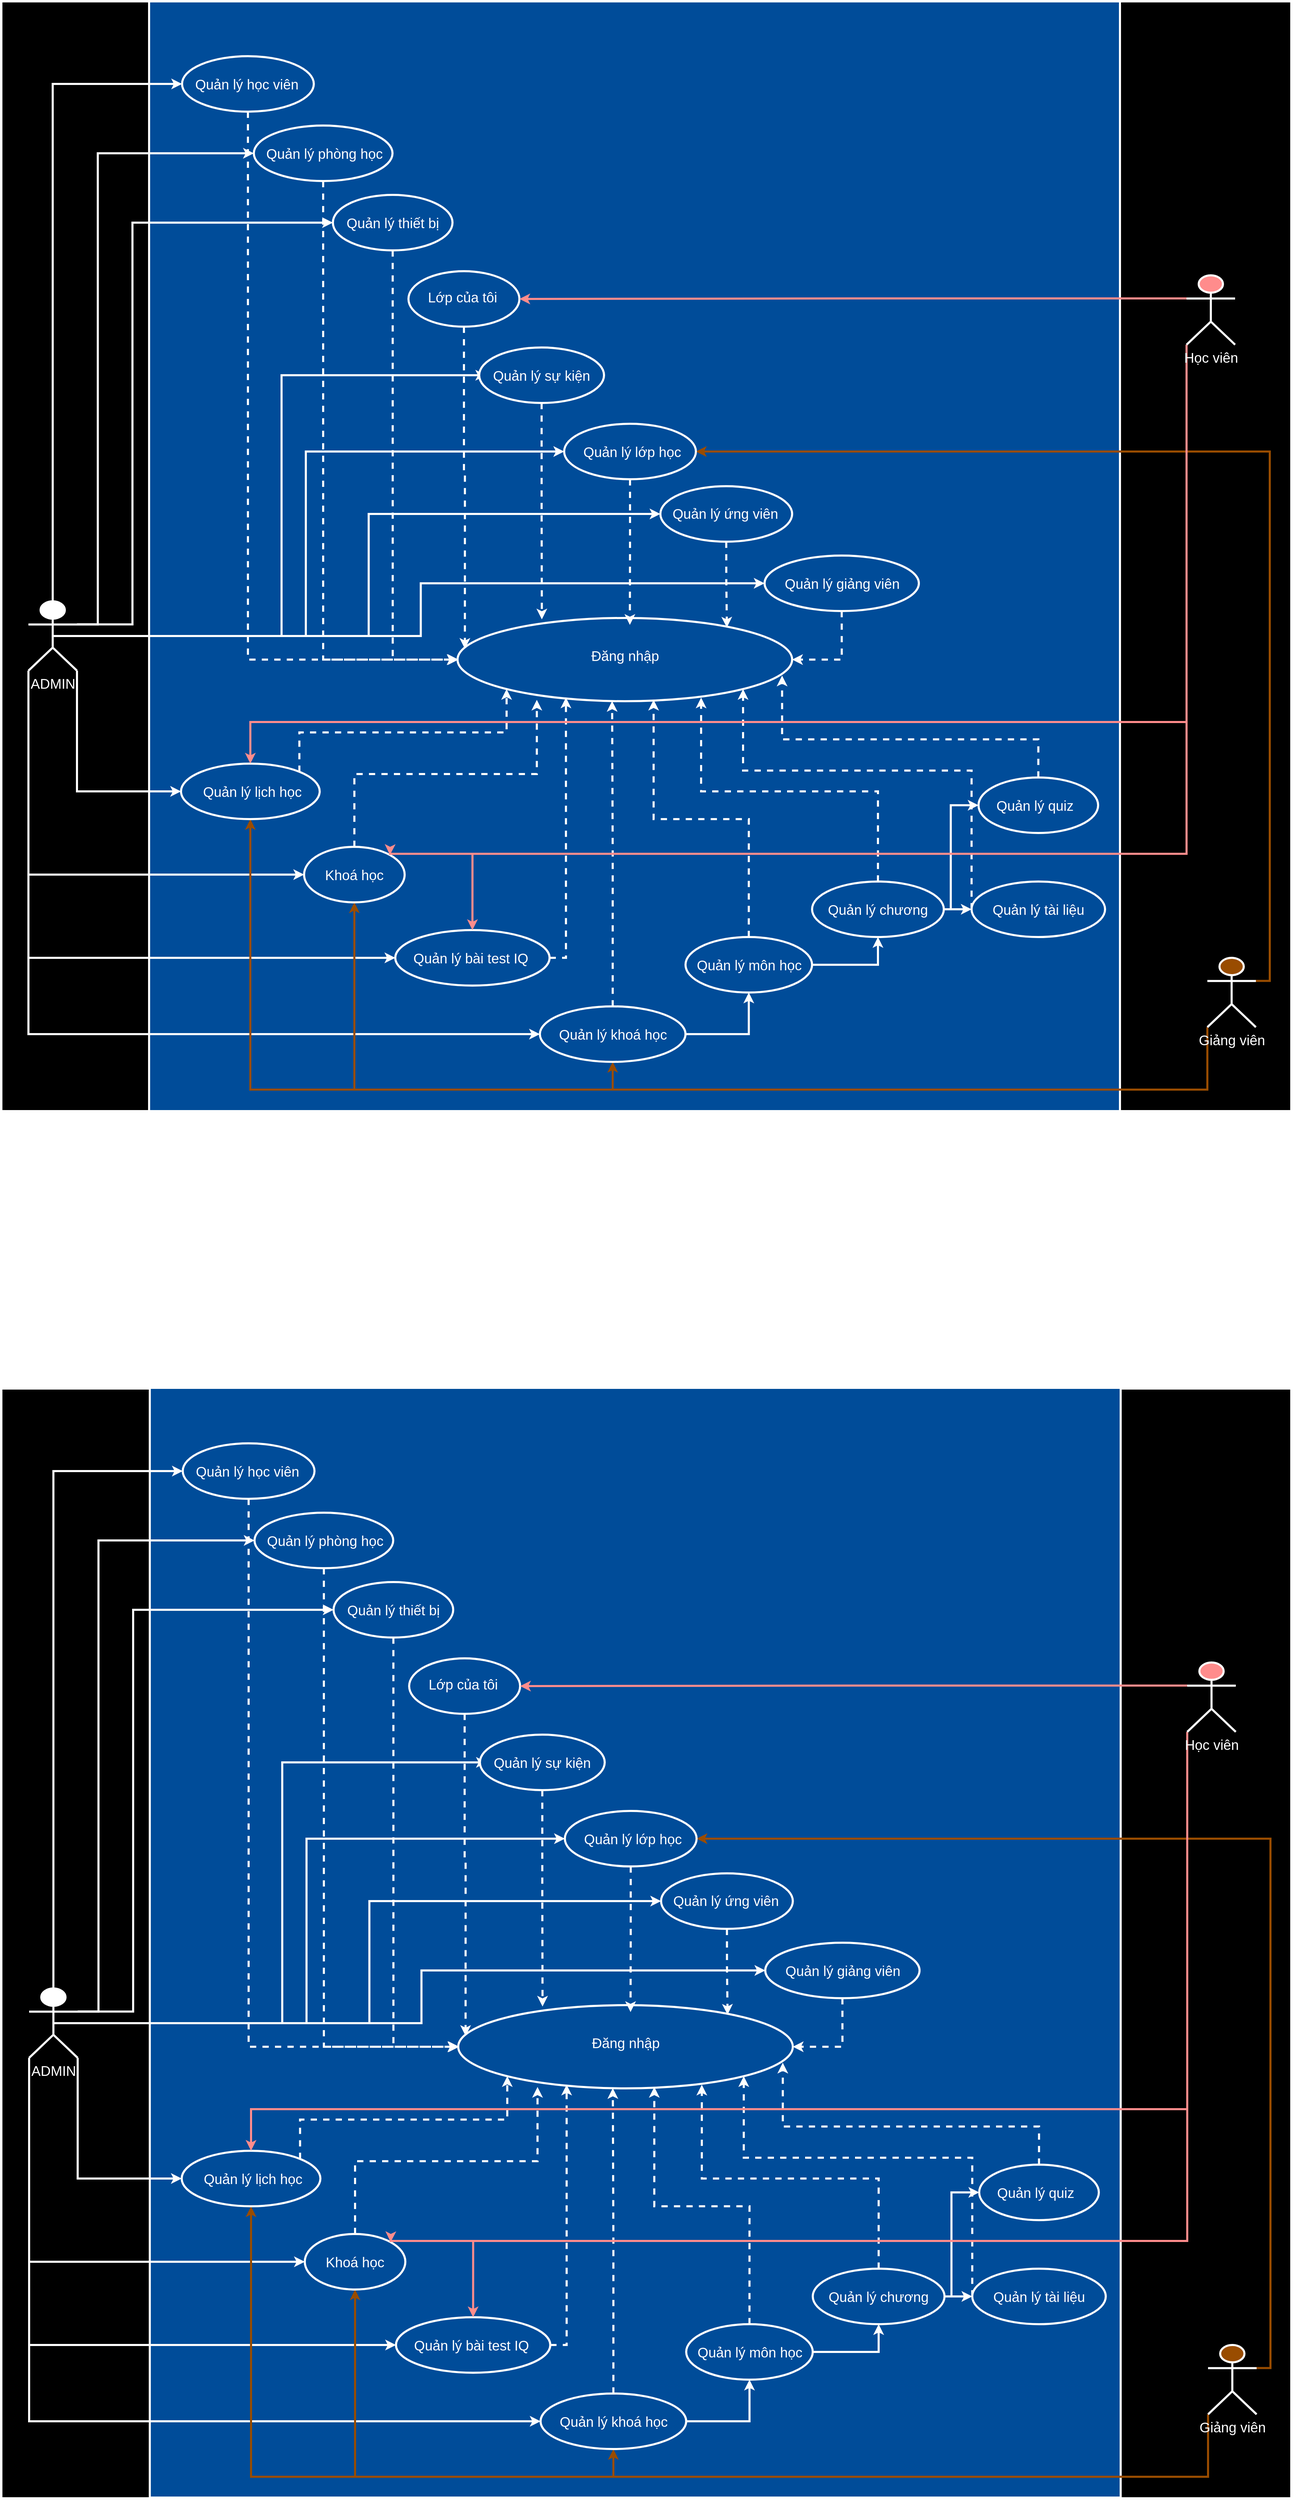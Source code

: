 <mxfile version="21.6.1" type="device" pages="3">
  <diagram name="Sơ đồ ca" id="hUDFwrAE7MCXMODmfE6O">
    <mxGraphModel dx="7189" dy="2486" grid="1" gridSize="10" guides="1" tooltips="1" connect="1" arrows="1" fold="1" page="1" pageScale="1" pageWidth="900" pageHeight="1600" math="0" shadow="0">
      <root>
        <mxCell id="0" />
        <mxCell id="1" parent="0" />
        <mxCell id="gYVAJZJi6gesPJjhDRaa-59" value="" style="rounded=0;whiteSpace=wrap;html=1;fillColor=#000000;fillStyle=auto;strokeColor=#FFFFFF;labelBorderColor=none;strokeWidth=3;" parent="1" vertex="1">
          <mxGeometry x="-1799" y="1" width="1860" height="1600" as="geometry" />
        </mxCell>
        <mxCell id="gYVAJZJi6gesPJjhDRaa-61" value="" style="rounded=0;whiteSpace=wrap;html=1;fillColor=#004C99;strokeColor=#FFFFFF;labelBorderColor=none;strokeWidth=3;" parent="1" vertex="1">
          <mxGeometry x="-1586" y="1" width="1400" height="1600" as="geometry" />
        </mxCell>
        <mxCell id="kiV_UTPQ6g17TxUd1EUt-25" style="edgeStyle=orthogonalEdgeStyle;rounded=0;orthogonalLoop=1;jettySize=auto;html=1;exitX=0.5;exitY=0;exitDx=0;exitDy=0;exitPerimeter=0;entryX=0;entryY=0.5;entryDx=0;entryDy=0;strokeColor=#FFFFFF;strokeWidth=3;" parent="1" source="gYVAJZJi6gesPJjhDRaa-63" target="gYVAJZJi6gesPJjhDRaa-67" edge="1">
          <mxGeometry relative="1" as="geometry">
            <Array as="points">
              <mxPoint x="-1725" y="120" />
            </Array>
          </mxGeometry>
        </mxCell>
        <mxCell id="kiV_UTPQ6g17TxUd1EUt-28" style="edgeStyle=orthogonalEdgeStyle;rounded=0;orthogonalLoop=1;jettySize=auto;html=1;exitX=1;exitY=0.333;exitDx=0;exitDy=0;exitPerimeter=0;entryX=0;entryY=0.5;entryDx=0;entryDy=0;strokeColor=#FFFFFF;strokeWidth=3;" parent="1" source="gYVAJZJi6gesPJjhDRaa-63" target="gYVAJZJi6gesPJjhDRaa-73" edge="1">
          <mxGeometry relative="1" as="geometry">
            <Array as="points">
              <mxPoint x="-1660" y="899" />
              <mxPoint x="-1660" y="220" />
            </Array>
          </mxGeometry>
        </mxCell>
        <mxCell id="kiV_UTPQ6g17TxUd1EUt-29" style="edgeStyle=orthogonalEdgeStyle;rounded=0;orthogonalLoop=1;jettySize=auto;html=1;exitX=1;exitY=0.333;exitDx=0;exitDy=0;exitPerimeter=0;entryX=0;entryY=0.5;entryDx=0;entryDy=0;strokeColor=#FFFFFF;strokeWidth=3;" parent="1" source="gYVAJZJi6gesPJjhDRaa-63" target="gYVAJZJi6gesPJjhDRaa-77" edge="1">
          <mxGeometry relative="1" as="geometry">
            <Array as="points">
              <mxPoint x="-1610" y="899" />
              <mxPoint x="-1610" y="320" />
            </Array>
          </mxGeometry>
        </mxCell>
        <mxCell id="kiV_UTPQ6g17TxUd1EUt-61" style="edgeStyle=orthogonalEdgeStyle;rounded=0;orthogonalLoop=1;jettySize=auto;html=1;exitX=0.5;exitY=0.5;exitDx=0;exitDy=0;exitPerimeter=0;entryX=0;entryY=0.5;entryDx=0;entryDy=0;strokeColor=#FFFFFF;strokeWidth=3;" parent="1" source="gYVAJZJi6gesPJjhDRaa-63" target="gYVAJZJi6gesPJjhDRaa-72" edge="1">
          <mxGeometry relative="1" as="geometry" />
        </mxCell>
        <mxCell id="kiV_UTPQ6g17TxUd1EUt-63" style="edgeStyle=orthogonalEdgeStyle;rounded=0;orthogonalLoop=1;jettySize=auto;html=1;exitX=0.5;exitY=0.5;exitDx=0;exitDy=0;exitPerimeter=0;entryX=0;entryY=0.5;entryDx=0;entryDy=0;strokeColor=#FFFFFF;strokeWidth=3;" parent="1" source="gYVAJZJi6gesPJjhDRaa-63" target="gYVAJZJi6gesPJjhDRaa-75" edge="1">
          <mxGeometry relative="1" as="geometry">
            <Array as="points">
              <mxPoint x="-1360" y="916" />
              <mxPoint x="-1360" y="650" />
            </Array>
          </mxGeometry>
        </mxCell>
        <mxCell id="kiV_UTPQ6g17TxUd1EUt-64" style="edgeStyle=orthogonalEdgeStyle;rounded=0;orthogonalLoop=1;jettySize=auto;html=1;exitX=0.5;exitY=0.5;exitDx=0;exitDy=0;exitPerimeter=0;entryX=0;entryY=0.5;entryDx=0;entryDy=0;strokeColor=#FFFFFF;strokeWidth=3;" parent="1" source="gYVAJZJi6gesPJjhDRaa-63" target="gYVAJZJi6gesPJjhDRaa-79" edge="1">
          <mxGeometry relative="1" as="geometry" />
        </mxCell>
        <mxCell id="kiV_UTPQ6g17TxUd1EUt-65" style="edgeStyle=orthogonalEdgeStyle;rounded=0;orthogonalLoop=1;jettySize=auto;html=1;exitX=0.5;exitY=0.5;exitDx=0;exitDy=0;exitPerimeter=0;entryX=0;entryY=0.5;entryDx=0;entryDy=0;strokeColor=#FFFFFF;strokeWidth=3;" parent="1" source="gYVAJZJi6gesPJjhDRaa-63" target="gYVAJZJi6gesPJjhDRaa-69" edge="1">
          <mxGeometry relative="1" as="geometry" />
        </mxCell>
        <mxCell id="kiV_UTPQ6g17TxUd1EUt-66" style="edgeStyle=orthogonalEdgeStyle;rounded=0;orthogonalLoop=1;jettySize=auto;html=1;exitX=1;exitY=1;exitDx=0;exitDy=0;exitPerimeter=0;entryX=0;entryY=0.5;entryDx=0;entryDy=0;strokeColor=#FFFFFF;strokeWidth=3;" parent="1" source="gYVAJZJi6gesPJjhDRaa-63" target="gYVAJZJi6gesPJjhDRaa-93" edge="1">
          <mxGeometry relative="1" as="geometry" />
        </mxCell>
        <mxCell id="kiV_UTPQ6g17TxUd1EUt-67" style="edgeStyle=orthogonalEdgeStyle;rounded=0;orthogonalLoop=1;jettySize=auto;html=1;exitX=0;exitY=1;exitDx=0;exitDy=0;exitPerimeter=0;entryX=0;entryY=0.5;entryDx=0;entryDy=0;strokeColor=#FFFFFF;strokeWidth=3;" parent="1" source="gYVAJZJi6gesPJjhDRaa-63" target="gYVAJZJi6gesPJjhDRaa-95" edge="1">
          <mxGeometry relative="1" as="geometry" />
        </mxCell>
        <mxCell id="kiV_UTPQ6g17TxUd1EUt-70" style="edgeStyle=orthogonalEdgeStyle;rounded=0;orthogonalLoop=1;jettySize=auto;html=1;exitX=0;exitY=1;exitDx=0;exitDy=0;exitPerimeter=0;entryX=0;entryY=0.5;entryDx=0;entryDy=0;strokeColor=#FFFFFF;strokeWidth=3;" parent="1" source="gYVAJZJi6gesPJjhDRaa-63" target="gYVAJZJi6gesPJjhDRaa-91" edge="1">
          <mxGeometry relative="1" as="geometry" />
        </mxCell>
        <mxCell id="kiV_UTPQ6g17TxUd1EUt-72" style="edgeStyle=orthogonalEdgeStyle;rounded=0;orthogonalLoop=1;jettySize=auto;html=1;exitX=0;exitY=1;exitDx=0;exitDy=0;exitPerimeter=0;entryX=0;entryY=0.5;entryDx=0;entryDy=0;strokeColor=#FFFFFF;strokeWidth=3;" parent="1" source="gYVAJZJi6gesPJjhDRaa-63" target="gYVAJZJi6gesPJjhDRaa-81" edge="1">
          <mxGeometry relative="1" as="geometry" />
        </mxCell>
        <mxCell id="gYVAJZJi6gesPJjhDRaa-63" value="ADMIN" style="shape=umlActor;verticalLabelPosition=bottom;verticalAlign=top;html=1;outlineConnect=0;fontSize=20;strokeColor=#FFFFFF;labelBorderColor=none;fontColor=#FFFFFF;strokeWidth=3;" parent="1" vertex="1">
          <mxGeometry x="-1760" y="866" width="70" height="100" as="geometry" />
        </mxCell>
        <mxCell id="kiV_UTPQ6g17TxUd1EUt-88" style="edgeStyle=orthogonalEdgeStyle;rounded=0;orthogonalLoop=1;jettySize=auto;html=1;exitX=0;exitY=1;exitDx=0;exitDy=0;exitPerimeter=0;entryX=0.5;entryY=1;entryDx=0;entryDy=0;strokeWidth=3;strokeColor=#994C00;" parent="1" source="gYVAJZJi6gesPJjhDRaa-64" target="gYVAJZJi6gesPJjhDRaa-95" edge="1">
          <mxGeometry relative="1" as="geometry">
            <Array as="points">
              <mxPoint x="-60" y="1570" />
              <mxPoint x="-1290" y="1570" />
            </Array>
          </mxGeometry>
        </mxCell>
        <mxCell id="kiV_UTPQ6g17TxUd1EUt-89" style="edgeStyle=orthogonalEdgeStyle;rounded=0;orthogonalLoop=1;jettySize=auto;html=1;exitX=0;exitY=1;exitDx=0;exitDy=0;exitPerimeter=0;entryX=0.5;entryY=1;entryDx=0;entryDy=0;strokeWidth=3;strokeColor=#994C00;" parent="1" source="gYVAJZJi6gesPJjhDRaa-64" target="gYVAJZJi6gesPJjhDRaa-81" edge="1">
          <mxGeometry relative="1" as="geometry">
            <Array as="points">
              <mxPoint x="-60" y="1570" />
              <mxPoint x="-917" y="1570" />
            </Array>
          </mxGeometry>
        </mxCell>
        <mxCell id="kiV_UTPQ6g17TxUd1EUt-90" style="edgeStyle=orthogonalEdgeStyle;rounded=0;orthogonalLoop=1;jettySize=auto;html=1;exitX=0;exitY=1;exitDx=0;exitDy=0;exitPerimeter=0;strokeWidth=3;strokeColor=#994C00;" parent="1" source="gYVAJZJi6gesPJjhDRaa-64" target="gYVAJZJi6gesPJjhDRaa-93" edge="1">
          <mxGeometry relative="1" as="geometry">
            <Array as="points">
              <mxPoint x="-60" y="1570" />
              <mxPoint x="-1440" y="1570" />
            </Array>
          </mxGeometry>
        </mxCell>
        <mxCell id="kiV_UTPQ6g17TxUd1EUt-95" style="edgeStyle=orthogonalEdgeStyle;rounded=0;orthogonalLoop=1;jettySize=auto;html=1;exitX=1;exitY=0.333;exitDx=0;exitDy=0;exitPerimeter=0;entryX=1;entryY=0.5;entryDx=0;entryDy=0;strokeColor=#994C00;strokeWidth=3;" parent="1" source="gYVAJZJi6gesPJjhDRaa-64" target="gYVAJZJi6gesPJjhDRaa-75" edge="1">
          <mxGeometry relative="1" as="geometry" />
        </mxCell>
        <mxCell id="gYVAJZJi6gesPJjhDRaa-64" value="Giảng viên" style="shape=umlActor;verticalLabelPosition=bottom;verticalAlign=top;html=1;outlineConnect=0;fontSize=20;strokeColor=#FFFFFF;labelBorderColor=none;fontColor=#FFFFFF;strokeWidth=3;fillColor=#994C00;" parent="1" vertex="1">
          <mxGeometry x="-60" y="1380" width="70" height="100" as="geometry" />
        </mxCell>
        <mxCell id="gYVAJZJi6gesPJjhDRaa-65" value="" style="ellipse;whiteSpace=wrap;html=1;fillColor=#004C99;fontSize=20;strokeColor=#FFFFFF;labelBorderColor=none;strokeWidth=3;" parent="1" vertex="1">
          <mxGeometry x="-1141.25" y="890" width="482.5" height="120" as="geometry" />
        </mxCell>
        <mxCell id="gYVAJZJi6gesPJjhDRaa-66" value="&lt;font style=&quot;font-size: 20px;&quot; color=&quot;#ffffff&quot;&gt;Đăng nhập&lt;/font&gt;" style="text;html=1;strokeColor=none;fillColor=none;align=center;verticalAlign=middle;whiteSpace=wrap;rounded=0;fontSize=20;labelBorderColor=none;strokeWidth=3;" parent="1" vertex="1">
          <mxGeometry x="-987.5" y="929" width="175" height="30" as="geometry" />
        </mxCell>
        <mxCell id="kiV_UTPQ6g17TxUd1EUt-45" style="edgeStyle=orthogonalEdgeStyle;rounded=0;orthogonalLoop=1;jettySize=auto;html=1;entryX=0;entryY=0.5;entryDx=0;entryDy=0;dashed=1;strokeColor=#FFFFFF;strokeWidth=3;" parent="1" source="gYVAJZJi6gesPJjhDRaa-67" target="gYVAJZJi6gesPJjhDRaa-65" edge="1">
          <mxGeometry relative="1" as="geometry">
            <Array as="points">
              <mxPoint x="-1443" y="950" />
            </Array>
          </mxGeometry>
        </mxCell>
        <mxCell id="gYVAJZJi6gesPJjhDRaa-67" value="" style="ellipse;whiteSpace=wrap;html=1;fillColor=#004C99;fontSize=20;strokeColor=#FFFFFF;labelBorderColor=none;strokeWidth=3;" parent="1" vertex="1">
          <mxGeometry x="-1538.5" y="80" width="190" height="80" as="geometry" />
        </mxCell>
        <mxCell id="gYVAJZJi6gesPJjhDRaa-68" value="&lt;font color=&quot;#ffffff&quot; style=&quot;font-size: 20px;&quot;&gt;Quản lý học viên&lt;/font&gt;" style="text;html=1;strokeColor=none;fillColor=none;align=center;verticalAlign=middle;whiteSpace=wrap;rounded=0;fontSize=20;labelBorderColor=none;strokeWidth=3;" parent="1" vertex="1">
          <mxGeometry x="-1525.5" y="100" width="160" height="40" as="geometry" />
        </mxCell>
        <mxCell id="kiV_UTPQ6g17TxUd1EUt-52" style="edgeStyle=orthogonalEdgeStyle;rounded=0;orthogonalLoop=1;jettySize=auto;html=1;exitX=0.5;exitY=1;exitDx=0;exitDy=0;entryX=1;entryY=0.5;entryDx=0;entryDy=0;dashed=1;strokeColor=#FFFFFF;strokeWidth=3;" parent="1" source="gYVAJZJi6gesPJjhDRaa-69" target="gYVAJZJi6gesPJjhDRaa-65" edge="1">
          <mxGeometry relative="1" as="geometry" />
        </mxCell>
        <mxCell id="gYVAJZJi6gesPJjhDRaa-69" value="" style="ellipse;whiteSpace=wrap;html=1;fillColor=#004C99;fontSize=20;strokeColor=#FFFFFF;labelBorderColor=none;strokeWidth=3;" parent="1" vertex="1">
          <mxGeometry x="-698.5" y="800" width="222.5" height="80" as="geometry" />
        </mxCell>
        <mxCell id="gYVAJZJi6gesPJjhDRaa-70" value="&lt;font color=&quot;#ffffff&quot; style=&quot;font-size: 20px;&quot;&gt;Quản lý giảng viên&lt;/font&gt;" style="text;html=1;strokeColor=none;fillColor=none;align=center;verticalAlign=middle;whiteSpace=wrap;rounded=0;fontSize=20;labelBorderColor=none;strokeWidth=3;" parent="1" vertex="1">
          <mxGeometry x="-678.5" y="820" width="182.5" height="40" as="geometry" />
        </mxCell>
        <mxCell id="kiV_UTPQ6g17TxUd1EUt-49" style="edgeStyle=orthogonalEdgeStyle;rounded=0;orthogonalLoop=1;jettySize=auto;html=1;exitX=0.5;exitY=1;exitDx=0;exitDy=0;entryX=0.252;entryY=0.017;entryDx=0;entryDy=0;entryPerimeter=0;strokeColor=#FFFFFF;dashed=1;strokeWidth=3;" parent="1" source="gYVAJZJi6gesPJjhDRaa-71" target="gYVAJZJi6gesPJjhDRaa-65" edge="1">
          <mxGeometry relative="1" as="geometry" />
        </mxCell>
        <mxCell id="gYVAJZJi6gesPJjhDRaa-71" value="" style="ellipse;whiteSpace=wrap;html=1;fillColor=#004C99;fontSize=20;strokeColor=#FFFFFF;labelBorderColor=none;strokeWidth=3;" parent="1" vertex="1">
          <mxGeometry x="-1110" y="500" width="180" height="80" as="geometry" />
        </mxCell>
        <mxCell id="gYVAJZJi6gesPJjhDRaa-72" value="&lt;font color=&quot;#ffffff&quot; style=&quot;font-size: 20px;&quot;&gt;Quản lý sự kiện&lt;/font&gt;" style="text;html=1;strokeColor=none;fillColor=none;align=center;verticalAlign=middle;whiteSpace=wrap;rounded=0;fontSize=20;labelBorderColor=none;strokeWidth=3;" parent="1" vertex="1">
          <mxGeometry x="-1100" y="520" width="160" height="40" as="geometry" />
        </mxCell>
        <mxCell id="kiV_UTPQ6g17TxUd1EUt-46" style="edgeStyle=orthogonalEdgeStyle;rounded=0;orthogonalLoop=1;jettySize=auto;html=1;exitX=0.5;exitY=1;exitDx=0;exitDy=0;strokeColor=#FFFFFF;dashed=1;strokeWidth=3;" parent="1" source="gYVAJZJi6gesPJjhDRaa-73" edge="1">
          <mxGeometry relative="1" as="geometry">
            <mxPoint x="-1140" y="950" as="targetPoint" />
            <Array as="points">
              <mxPoint x="-1335" y="950" />
            </Array>
          </mxGeometry>
        </mxCell>
        <mxCell id="gYVAJZJi6gesPJjhDRaa-73" value="" style="ellipse;whiteSpace=wrap;html=1;fillColor=#004C99;fontSize=20;strokeColor=#FFFFFF;labelBorderColor=none;strokeWidth=3;" parent="1" vertex="1">
          <mxGeometry x="-1435" y="180" width="200" height="80" as="geometry" />
        </mxCell>
        <mxCell id="gYVAJZJi6gesPJjhDRaa-74" value="&lt;font color=&quot;#ffffff&quot; style=&quot;font-size: 20px;&quot;&gt;Quản lý phòng học&lt;/font&gt;" style="text;html=1;strokeColor=none;fillColor=none;align=center;verticalAlign=middle;whiteSpace=wrap;rounded=0;fontSize=20;labelBorderColor=none;strokeWidth=3;" parent="1" vertex="1">
          <mxGeometry x="-1418.5" y="200" width="170" height="40" as="geometry" />
        </mxCell>
        <mxCell id="kiV_UTPQ6g17TxUd1EUt-50" style="edgeStyle=orthogonalEdgeStyle;rounded=0;orthogonalLoop=1;jettySize=auto;html=1;exitX=0.5;exitY=1;exitDx=0;exitDy=0;entryX=0.515;entryY=0.083;entryDx=0;entryDy=0;entryPerimeter=0;strokeColor=#FFFFFF;dashed=1;strokeWidth=3;" parent="1" source="gYVAJZJi6gesPJjhDRaa-75" target="gYVAJZJi6gesPJjhDRaa-65" edge="1">
          <mxGeometry relative="1" as="geometry" />
        </mxCell>
        <mxCell id="gYVAJZJi6gesPJjhDRaa-75" value="" style="ellipse;whiteSpace=wrap;html=1;fillColor=#004C99;fontSize=20;strokeColor=#FFFFFF;labelBorderColor=none;strokeWidth=3;" parent="1" vertex="1">
          <mxGeometry x="-987.5" y="610" width="190" height="80" as="geometry" />
        </mxCell>
        <mxCell id="gYVAJZJi6gesPJjhDRaa-76" value="&lt;font color=&quot;#ffffff&quot; style=&quot;font-size: 20px;&quot;&gt;&amp;nbsp;Quản lý lớp học&lt;/font&gt;" style="text;html=1;strokeColor=none;fillColor=none;align=center;verticalAlign=middle;whiteSpace=wrap;rounded=0;fontSize=20;labelBorderColor=none;strokeWidth=3;" parent="1" vertex="1">
          <mxGeometry x="-967.5" y="630" width="150" height="40" as="geometry" />
        </mxCell>
        <mxCell id="kiV_UTPQ6g17TxUd1EUt-47" style="edgeStyle=orthogonalEdgeStyle;rounded=0;orthogonalLoop=1;jettySize=auto;html=1;exitX=0.5;exitY=1;exitDx=0;exitDy=0;dashed=1;strokeColor=#FFFFFF;strokeWidth=3;" parent="1" source="gYVAJZJi6gesPJjhDRaa-77" edge="1">
          <mxGeometry relative="1" as="geometry">
            <mxPoint x="-1140" y="950" as="targetPoint" />
            <Array as="points">
              <mxPoint x="-1235" y="950" />
            </Array>
          </mxGeometry>
        </mxCell>
        <mxCell id="gYVAJZJi6gesPJjhDRaa-77" value="" style="ellipse;whiteSpace=wrap;html=1;fillColor=#004C99;fontSize=20;strokeColor=#FFFFFF;labelBorderColor=none;strokeWidth=3;" parent="1" vertex="1">
          <mxGeometry x="-1321" y="280" width="172.5" height="80" as="geometry" />
        </mxCell>
        <mxCell id="gYVAJZJi6gesPJjhDRaa-78" value="&lt;font color=&quot;#ffffff&quot; style=&quot;font-size: 20px;&quot;&gt;Quản lý thiết bị&lt;/font&gt;" style="text;html=1;strokeColor=none;fillColor=none;align=center;verticalAlign=middle;whiteSpace=wrap;rounded=0;fontSize=20;labelBorderColor=none;strokeWidth=3;" parent="1" vertex="1">
          <mxGeometry x="-1311" y="300" width="152.5" height="40" as="geometry" />
        </mxCell>
        <mxCell id="kiV_UTPQ6g17TxUd1EUt-51" style="edgeStyle=orthogonalEdgeStyle;rounded=0;orthogonalLoop=1;jettySize=auto;html=1;exitX=0.5;exitY=1;exitDx=0;exitDy=0;entryX=0.805;entryY=0.115;entryDx=0;entryDy=0;entryPerimeter=0;strokeColor=#FFFFFF;dashed=1;strokeWidth=3;" parent="1" source="gYVAJZJi6gesPJjhDRaa-79" target="gYVAJZJi6gesPJjhDRaa-65" edge="1">
          <mxGeometry relative="1" as="geometry" />
        </mxCell>
        <mxCell id="gYVAJZJi6gesPJjhDRaa-79" value="" style="ellipse;whiteSpace=wrap;html=1;fillColor=#004C99;fontSize=20;strokeColor=#FFFFFF;labelBorderColor=none;strokeWidth=3;" parent="1" vertex="1">
          <mxGeometry x="-848.75" y="700" width="190" height="80" as="geometry" />
        </mxCell>
        <mxCell id="gYVAJZJi6gesPJjhDRaa-80" value="&lt;font color=&quot;#ffffff&quot; style=&quot;font-size: 20px;&quot;&gt;Quản lý ứng viên&lt;/font&gt;" style="text;html=1;strokeColor=none;fillColor=none;align=center;verticalAlign=middle;whiteSpace=wrap;rounded=0;fontSize=20;labelBorderColor=none;strokeWidth=3;" parent="1" vertex="1">
          <mxGeometry x="-834.75" y="719" width="160" height="40" as="geometry" />
        </mxCell>
        <mxCell id="kiV_UTPQ6g17TxUd1EUt-56" style="edgeStyle=orthogonalEdgeStyle;rounded=0;orthogonalLoop=1;jettySize=auto;html=1;exitX=0.5;exitY=0;exitDx=0;exitDy=0;entryX=0.462;entryY=0.997;entryDx=0;entryDy=0;entryPerimeter=0;strokeColor=#FFFFFF;dashed=1;strokeWidth=3;" parent="1" source="gYVAJZJi6gesPJjhDRaa-81" target="gYVAJZJi6gesPJjhDRaa-65" edge="1">
          <mxGeometry relative="1" as="geometry" />
        </mxCell>
        <mxCell id="kiV_UTPQ6g17TxUd1EUt-82" style="edgeStyle=orthogonalEdgeStyle;rounded=0;orthogonalLoop=1;jettySize=auto;html=1;exitX=1;exitY=0.5;exitDx=0;exitDy=0;entryX=0.5;entryY=1;entryDx=0;entryDy=0;strokeWidth=3;strokeColor=#FFFFFF;" parent="1" source="gYVAJZJi6gesPJjhDRaa-81" target="gYVAJZJi6gesPJjhDRaa-83" edge="1">
          <mxGeometry relative="1" as="geometry" />
        </mxCell>
        <mxCell id="gYVAJZJi6gesPJjhDRaa-81" value="" style="ellipse;whiteSpace=wrap;html=1;fillColor=#004C99;fontSize=20;strokeColor=#FFFFFF;labelBorderColor=none;strokeWidth=3;" parent="1" vertex="1">
          <mxGeometry x="-1022.5" y="1450" width="210" height="80" as="geometry" />
        </mxCell>
        <mxCell id="gYVAJZJi6gesPJjhDRaa-82" value="&lt;font color=&quot;#ffffff&quot; style=&quot;font-size: 20px;&quot;&gt;Quản lý khoá học&lt;/font&gt;" style="text;html=1;strokeColor=none;fillColor=none;align=center;verticalAlign=middle;whiteSpace=wrap;rounded=0;fontSize=20;labelBorderColor=none;strokeWidth=3;" parent="1" vertex="1">
          <mxGeometry x="-997.5" y="1470" width="160" height="40" as="geometry" />
        </mxCell>
        <mxCell id="kiV_UTPQ6g17TxUd1EUt-57" style="edgeStyle=orthogonalEdgeStyle;rounded=0;orthogonalLoop=1;jettySize=auto;html=1;exitX=0.5;exitY=0;exitDx=0;exitDy=0;entryX=0.586;entryY=0.983;entryDx=0;entryDy=0;entryPerimeter=0;strokeColor=#FFFFFF;dashed=1;strokeWidth=3;" parent="1" source="gYVAJZJi6gesPJjhDRaa-83" target="gYVAJZJi6gesPJjhDRaa-65" edge="1">
          <mxGeometry relative="1" as="geometry" />
        </mxCell>
        <mxCell id="kiV_UTPQ6g17TxUd1EUt-84" style="edgeStyle=orthogonalEdgeStyle;rounded=0;orthogonalLoop=1;jettySize=auto;html=1;exitX=1;exitY=0.5;exitDx=0;exitDy=0;entryX=0.5;entryY=1;entryDx=0;entryDy=0;strokeWidth=3;strokeColor=#FFFFFF;" parent="1" source="gYVAJZJi6gesPJjhDRaa-83" target="gYVAJZJi6gesPJjhDRaa-85" edge="1">
          <mxGeometry relative="1" as="geometry" />
        </mxCell>
        <mxCell id="gYVAJZJi6gesPJjhDRaa-83" value="" style="ellipse;whiteSpace=wrap;html=1;fillColor=#004C99;fontSize=20;strokeColor=#FFFFFF;labelBorderColor=none;strokeWidth=3;" parent="1" vertex="1">
          <mxGeometry x="-812.5" y="1350" width="182.5" height="80" as="geometry" />
        </mxCell>
        <mxCell id="gYVAJZJi6gesPJjhDRaa-84" value="&lt;font color=&quot;#ffffff&quot; style=&quot;font-size: 20px;&quot;&gt;Quản lý môn học&lt;/font&gt;" style="text;html=1;strokeColor=none;fillColor=none;align=center;verticalAlign=middle;whiteSpace=wrap;rounded=0;fontSize=20;labelBorderColor=none;strokeWidth=3;" parent="1" vertex="1">
          <mxGeometry x="-802.5" y="1370" width="162.5" height="40" as="geometry" />
        </mxCell>
        <mxCell id="kiV_UTPQ6g17TxUd1EUt-58" style="edgeStyle=orthogonalEdgeStyle;rounded=0;orthogonalLoop=1;jettySize=auto;html=1;exitX=0.5;exitY=0;exitDx=0;exitDy=0;entryX=0.728;entryY=0.956;entryDx=0;entryDy=0;entryPerimeter=0;strokeColor=#FFFFFF;dashed=1;strokeWidth=3;" parent="1" source="gYVAJZJi6gesPJjhDRaa-85" target="gYVAJZJi6gesPJjhDRaa-65" edge="1">
          <mxGeometry relative="1" as="geometry" />
        </mxCell>
        <mxCell id="kiV_UTPQ6g17TxUd1EUt-85" style="edgeStyle=orthogonalEdgeStyle;rounded=0;orthogonalLoop=1;jettySize=auto;html=1;exitX=1;exitY=0.5;exitDx=0;exitDy=0;strokeWidth=3;strokeColor=#FFFFFF;" parent="1" source="gYVAJZJi6gesPJjhDRaa-85" target="gYVAJZJi6gesPJjhDRaa-87" edge="1">
          <mxGeometry relative="1" as="geometry" />
        </mxCell>
        <mxCell id="kiV_UTPQ6g17TxUd1EUt-86" style="edgeStyle=orthogonalEdgeStyle;rounded=0;orthogonalLoop=1;jettySize=auto;html=1;exitX=1;exitY=0.5;exitDx=0;exitDy=0;entryX=0;entryY=0.5;entryDx=0;entryDy=0;strokeWidth=3;strokeColor=#FFFFFF;" parent="1" source="gYVAJZJi6gesPJjhDRaa-85" target="gYVAJZJi6gesPJjhDRaa-89" edge="1">
          <mxGeometry relative="1" as="geometry">
            <Array as="points">
              <mxPoint x="-430" y="1310" />
              <mxPoint x="-430" y="1160" />
            </Array>
          </mxGeometry>
        </mxCell>
        <mxCell id="gYVAJZJi6gesPJjhDRaa-85" value="" style="ellipse;whiteSpace=wrap;html=1;fillColor=#004C99;fontSize=20;strokeColor=#FFFFFF;labelBorderColor=none;strokeWidth=3;" parent="1" vertex="1">
          <mxGeometry x="-630" y="1270" width="190" height="80" as="geometry" />
        </mxCell>
        <mxCell id="gYVAJZJi6gesPJjhDRaa-86" value="&lt;font color=&quot;#ffffff&quot; style=&quot;font-size: 20px;&quot;&gt;Quản lý chương&lt;/font&gt;" style="text;html=1;strokeColor=none;fillColor=none;align=center;verticalAlign=middle;whiteSpace=wrap;rounded=0;fontSize=20;labelBorderColor=none;strokeWidth=3;" parent="1" vertex="1">
          <mxGeometry x="-610" y="1290" width="150" height="40" as="geometry" />
        </mxCell>
        <mxCell id="kiV_UTPQ6g17TxUd1EUt-59" style="edgeStyle=orthogonalEdgeStyle;rounded=0;orthogonalLoop=1;jettySize=auto;html=1;exitX=0;exitY=0.5;exitDx=0;exitDy=0;entryX=1;entryY=1;entryDx=0;entryDy=0;strokeColor=#FFFFFF;dashed=1;strokeWidth=3;" parent="1" source="gYVAJZJi6gesPJjhDRaa-87" target="gYVAJZJi6gesPJjhDRaa-65" edge="1">
          <mxGeometry relative="1" as="geometry">
            <Array as="points">
              <mxPoint x="-400" y="1110" />
              <mxPoint x="-730" y="1110" />
            </Array>
          </mxGeometry>
        </mxCell>
        <mxCell id="gYVAJZJi6gesPJjhDRaa-87" value="" style="ellipse;whiteSpace=wrap;html=1;fillColor=#004C99;fontSize=20;strokeColor=#FFFFFF;labelBorderColor=none;strokeWidth=3;" parent="1" vertex="1">
          <mxGeometry x="-400" y="1270" width="192.5" height="80" as="geometry" />
        </mxCell>
        <mxCell id="gYVAJZJi6gesPJjhDRaa-88" value="&lt;font color=&quot;#ffffff&quot; style=&quot;font-size: 20px;&quot;&gt;Quản lý tài liệu&lt;/font&gt;" style="text;html=1;strokeColor=none;fillColor=none;align=center;verticalAlign=middle;whiteSpace=wrap;rounded=0;fontSize=20;labelBorderColor=none;strokeWidth=3;" parent="1" vertex="1">
          <mxGeometry x="-375" y="1290" width="142.5" height="40" as="geometry" />
        </mxCell>
        <mxCell id="kiV_UTPQ6g17TxUd1EUt-60" style="edgeStyle=orthogonalEdgeStyle;rounded=0;orthogonalLoop=1;jettySize=auto;html=1;exitX=0.5;exitY=0;exitDx=0;exitDy=0;entryX=0.97;entryY=0.692;entryDx=0;entryDy=0;entryPerimeter=0;strokeColor=#FFFFFF;dashed=1;strokeWidth=3;" parent="1" source="gYVAJZJi6gesPJjhDRaa-89" target="gYVAJZJi6gesPJjhDRaa-65" edge="1">
          <mxGeometry relative="1" as="geometry" />
        </mxCell>
        <mxCell id="gYVAJZJi6gesPJjhDRaa-89" value="" style="ellipse;whiteSpace=wrap;html=1;fillColor=#004C99;fontSize=20;strokeColor=#FFFFFF;labelBorderColor=none;strokeWidth=3;" parent="1" vertex="1">
          <mxGeometry x="-390" y="1120" width="172.5" height="80" as="geometry" />
        </mxCell>
        <mxCell id="gYVAJZJi6gesPJjhDRaa-90" value="&lt;font color=&quot;#ffffff&quot; style=&quot;font-size: 20px;&quot;&gt;Quản lý quiz&lt;/font&gt;" style="text;html=1;strokeColor=none;fillColor=none;align=center;verticalAlign=middle;whiteSpace=wrap;rounded=0;fontSize=20;labelBorderColor=none;strokeWidth=3;" parent="1" vertex="1">
          <mxGeometry x="-380" y="1140" width="142.5" height="40" as="geometry" />
        </mxCell>
        <mxCell id="kiV_UTPQ6g17TxUd1EUt-55" style="edgeStyle=orthogonalEdgeStyle;rounded=0;orthogonalLoop=1;jettySize=auto;html=1;exitX=1;exitY=0.5;exitDx=0;exitDy=0;entryX=0.324;entryY=0.956;entryDx=0;entryDy=0;entryPerimeter=0;strokeColor=#FFFFFF;dashed=1;strokeWidth=3;" parent="1" source="gYVAJZJi6gesPJjhDRaa-91" target="gYVAJZJi6gesPJjhDRaa-65" edge="1">
          <mxGeometry relative="1" as="geometry" />
        </mxCell>
        <mxCell id="gYVAJZJi6gesPJjhDRaa-91" value="" style="ellipse;whiteSpace=wrap;html=1;fillColor=#004C99;fontSize=20;strokeColor=#FFFFFF;labelBorderColor=none;strokeWidth=3;" parent="1" vertex="1">
          <mxGeometry x="-1231" y="1340" width="222.5" height="80" as="geometry" />
        </mxCell>
        <mxCell id="gYVAJZJi6gesPJjhDRaa-92" value="&lt;font color=&quot;#ffffff&quot; style=&quot;font-size: 20px;&quot;&gt;Quản lý bài test IQ&lt;/font&gt;" style="text;html=1;strokeColor=none;fillColor=none;align=center;verticalAlign=middle;whiteSpace=wrap;rounded=0;fontSize=20;labelBorderColor=none;strokeWidth=3;" parent="1" vertex="1">
          <mxGeometry x="-1212" y="1360" width="179.5" height="40" as="geometry" />
        </mxCell>
        <mxCell id="kiV_UTPQ6g17TxUd1EUt-53" style="edgeStyle=orthogonalEdgeStyle;rounded=0;orthogonalLoop=1;jettySize=auto;html=1;exitX=1;exitY=0;exitDx=0;exitDy=0;entryX=0;entryY=1;entryDx=0;entryDy=0;strokeColor=#FFFFFF;dashed=1;strokeWidth=3;" parent="1" source="gYVAJZJi6gesPJjhDRaa-93" target="gYVAJZJi6gesPJjhDRaa-65" edge="1">
          <mxGeometry relative="1" as="geometry">
            <Array as="points">
              <mxPoint x="-1369" y="1055" />
              <mxPoint x="-1070" y="1055" />
            </Array>
          </mxGeometry>
        </mxCell>
        <mxCell id="gYVAJZJi6gesPJjhDRaa-93" value="" style="ellipse;whiteSpace=wrap;html=1;fillColor=#004C99;fontSize=20;strokeColor=#FFFFFF;labelBorderColor=none;strokeWidth=3;" parent="1" vertex="1">
          <mxGeometry x="-1540" y="1100" width="200" height="80" as="geometry" />
        </mxCell>
        <mxCell id="gYVAJZJi6gesPJjhDRaa-94" value="&lt;font color=&quot;#ffffff&quot; style=&quot;font-size: 20px;&quot;&gt;Quản lý lịch học&lt;/font&gt;" style="text;html=1;strokeColor=none;fillColor=none;align=center;verticalAlign=middle;whiteSpace=wrap;rounded=0;fontSize=20;labelBorderColor=none;strokeWidth=3;" parent="1" vertex="1">
          <mxGeometry x="-1512.5" y="1120" width="150" height="40" as="geometry" />
        </mxCell>
        <mxCell id="kiV_UTPQ6g17TxUd1EUt-54" style="edgeStyle=orthogonalEdgeStyle;rounded=0;orthogonalLoop=1;jettySize=auto;html=1;exitX=0.5;exitY=0;exitDx=0;exitDy=0;entryX=0.237;entryY=0.983;entryDx=0;entryDy=0;entryPerimeter=0;strokeColor=#FFFFFF;dashed=1;strokeWidth=3;" parent="1" source="gYVAJZJi6gesPJjhDRaa-95" target="gYVAJZJi6gesPJjhDRaa-65" edge="1">
          <mxGeometry relative="1" as="geometry" />
        </mxCell>
        <mxCell id="gYVAJZJi6gesPJjhDRaa-95" value="" style="ellipse;whiteSpace=wrap;html=1;fillColor=#004C99;fontSize=20;strokeColor=#FFFFFF;labelBorderColor=none;strokeWidth=3;" parent="1" vertex="1">
          <mxGeometry x="-1362.5" y="1220" width="145" height="80" as="geometry" />
        </mxCell>
        <mxCell id="gYVAJZJi6gesPJjhDRaa-96" value="&lt;font color=&quot;#ffffff&quot; style=&quot;font-size: 20px;&quot;&gt;Khoá học&lt;/font&gt;" style="text;html=1;strokeColor=none;fillColor=none;align=center;verticalAlign=middle;whiteSpace=wrap;rounded=0;fontSize=20;labelBorderColor=none;strokeWidth=3;" parent="1" vertex="1">
          <mxGeometry x="-1345" y="1240" width="110" height="40" as="geometry" />
        </mxCell>
        <mxCell id="kiV_UTPQ6g17TxUd1EUt-48" style="edgeStyle=orthogonalEdgeStyle;rounded=0;orthogonalLoop=1;jettySize=auto;html=1;exitX=0.5;exitY=1;exitDx=0;exitDy=0;entryX=0.022;entryY=0.37;entryDx=0;entryDy=0;entryPerimeter=0;strokeColor=#FFFFFF;dashed=1;strokeWidth=3;" parent="1" source="gYVAJZJi6gesPJjhDRaa-97" target="gYVAJZJi6gesPJjhDRaa-65" edge="1">
          <mxGeometry relative="1" as="geometry" />
        </mxCell>
        <mxCell id="gYVAJZJi6gesPJjhDRaa-97" value="" style="ellipse;whiteSpace=wrap;html=1;fillColor=#004C99;fontSize=20;strokeColor=#FFFFFF;labelBorderColor=none;strokeWidth=3;" parent="1" vertex="1">
          <mxGeometry x="-1212" y="390" width="160" height="80" as="geometry" />
        </mxCell>
        <mxCell id="gYVAJZJi6gesPJjhDRaa-98" value="Lớp của tôi" style="text;strokeColor=none;fillColor=none;align=center;verticalAlign=middle;rounded=0;fontSize=20;labelBorderColor=none;whiteSpace=wrap;html=1;fontColor=#FFFFFF;strokeWidth=3;" parent="1" vertex="1">
          <mxGeometry x="-1204" y="410" width="140" height="34" as="geometry" />
        </mxCell>
        <mxCell id="kiV_UTPQ6g17TxUd1EUt-76" style="edgeStyle=orthogonalEdgeStyle;rounded=0;orthogonalLoop=1;jettySize=auto;html=1;exitX=0;exitY=0.333;exitDx=0;exitDy=0;exitPerimeter=0;entryX=1;entryY=0.5;entryDx=0;entryDy=0;strokeColor=#FF8C8C;strokeWidth=3;" parent="1" source="gYVAJZJi6gesPJjhDRaa-99" target="gYVAJZJi6gesPJjhDRaa-97" edge="1">
          <mxGeometry relative="1" as="geometry" />
        </mxCell>
        <mxCell id="kiV_UTPQ6g17TxUd1EUt-77" style="edgeStyle=orthogonalEdgeStyle;rounded=0;orthogonalLoop=1;jettySize=auto;html=1;exitX=0;exitY=1;exitDx=0;exitDy=0;exitPerimeter=0;entryX=0.5;entryY=0;entryDx=0;entryDy=0;strokeColor=#FF8C8C;strokeWidth=3;" parent="1" source="gYVAJZJi6gesPJjhDRaa-99" target="gYVAJZJi6gesPJjhDRaa-93" edge="1">
          <mxGeometry relative="1" as="geometry">
            <Array as="points">
              <mxPoint x="-90" y="1040" />
              <mxPoint x="-1440" y="1040" />
            </Array>
          </mxGeometry>
        </mxCell>
        <mxCell id="kiV_UTPQ6g17TxUd1EUt-79" style="edgeStyle=orthogonalEdgeStyle;rounded=0;orthogonalLoop=1;jettySize=auto;html=1;exitX=0;exitY=1;exitDx=0;exitDy=0;exitPerimeter=0;entryX=0.5;entryY=0;entryDx=0;entryDy=0;strokeColor=#FF8C8C;strokeWidth=3;" parent="1" source="gYVAJZJi6gesPJjhDRaa-99" target="gYVAJZJi6gesPJjhDRaa-91" edge="1">
          <mxGeometry relative="1" as="geometry">
            <Array as="points">
              <mxPoint x="-90" y="1230" />
              <mxPoint x="-1120" y="1230" />
            </Array>
          </mxGeometry>
        </mxCell>
        <mxCell id="kiV_UTPQ6g17TxUd1EUt-80" style="edgeStyle=orthogonalEdgeStyle;rounded=0;orthogonalLoop=1;jettySize=auto;html=1;exitX=0;exitY=1;exitDx=0;exitDy=0;exitPerimeter=0;entryX=1;entryY=0;entryDx=0;entryDy=0;strokeWidth=3;strokeColor=#FF8C8C;" parent="1" source="gYVAJZJi6gesPJjhDRaa-99" target="gYVAJZJi6gesPJjhDRaa-95" edge="1">
          <mxGeometry relative="1" as="geometry">
            <Array as="points">
              <mxPoint x="-90" y="1230" />
              <mxPoint x="-1239" y="1230" />
            </Array>
          </mxGeometry>
        </mxCell>
        <mxCell id="gYVAJZJi6gesPJjhDRaa-99" value="Học viên" style="shape=umlActor;verticalLabelPosition=bottom;verticalAlign=top;html=1;outlineConnect=0;fontSize=20;strokeColor=#FFFFFF;labelBorderColor=none;fontColor=#FFFFFF;strokeWidth=3;fillColor=#FF8C8C;" parent="1" vertex="1">
          <mxGeometry x="-90" y="396" width="70" height="100" as="geometry" />
        </mxCell>
        <mxCell id="VX7hETlATlQNpBhiQE2X-79" value="" style="rounded=0;whiteSpace=wrap;html=1;fillColor=#000000;fillStyle=auto;strokeColor=#FFFFFF;labelBorderColor=none;strokeWidth=3;" parent="1" vertex="1">
          <mxGeometry x="-1799" y="2001" width="1860" height="1600" as="geometry" />
        </mxCell>
        <mxCell id="VX7hETlATlQNpBhiQE2X-80" value="" style="rounded=0;whiteSpace=wrap;html=1;fillColor=#004C99;strokeColor=#FFFFFF;labelBorderColor=none;strokeWidth=3;" parent="1" vertex="1">
          <mxGeometry x="-1585" y="2000" width="1400" height="1600" as="geometry" />
        </mxCell>
        <mxCell id="VX7hETlATlQNpBhiQE2X-81" style="edgeStyle=orthogonalEdgeStyle;rounded=0;orthogonalLoop=1;jettySize=auto;html=1;exitX=0.5;exitY=0;exitDx=0;exitDy=0;exitPerimeter=0;entryX=0;entryY=0.5;entryDx=0;entryDy=0;strokeColor=#FFFFFF;strokeWidth=3;" parent="1" source="VX7hETlATlQNpBhiQE2X-92" target="VX7hETlATlQNpBhiQE2X-101" edge="1">
          <mxGeometry relative="1" as="geometry">
            <Array as="points">
              <mxPoint x="-1724" y="2120" />
            </Array>
          </mxGeometry>
        </mxCell>
        <mxCell id="VX7hETlATlQNpBhiQE2X-82" style="edgeStyle=orthogonalEdgeStyle;rounded=0;orthogonalLoop=1;jettySize=auto;html=1;exitX=1;exitY=0.333;exitDx=0;exitDy=0;exitPerimeter=0;entryX=0;entryY=0.5;entryDx=0;entryDy=0;strokeColor=#FFFFFF;strokeWidth=3;" parent="1" source="VX7hETlATlQNpBhiQE2X-92" target="VX7hETlATlQNpBhiQE2X-110" edge="1">
          <mxGeometry relative="1" as="geometry">
            <Array as="points">
              <mxPoint x="-1659" y="2899" />
              <mxPoint x="-1659" y="2220" />
            </Array>
          </mxGeometry>
        </mxCell>
        <mxCell id="VX7hETlATlQNpBhiQE2X-83" style="edgeStyle=orthogonalEdgeStyle;rounded=0;orthogonalLoop=1;jettySize=auto;html=1;exitX=1;exitY=0.333;exitDx=0;exitDy=0;exitPerimeter=0;entryX=0;entryY=0.5;entryDx=0;entryDy=0;strokeColor=#FFFFFF;strokeWidth=3;" parent="1" source="VX7hETlATlQNpBhiQE2X-92" target="VX7hETlATlQNpBhiQE2X-116" edge="1">
          <mxGeometry relative="1" as="geometry">
            <Array as="points">
              <mxPoint x="-1609" y="2899" />
              <mxPoint x="-1609" y="2320" />
            </Array>
          </mxGeometry>
        </mxCell>
        <mxCell id="VX7hETlATlQNpBhiQE2X-84" style="edgeStyle=orthogonalEdgeStyle;rounded=0;orthogonalLoop=1;jettySize=auto;html=1;exitX=0.5;exitY=0.5;exitDx=0;exitDy=0;exitPerimeter=0;entryX=0;entryY=0.5;entryDx=0;entryDy=0;strokeColor=#FFFFFF;strokeWidth=3;" parent="1" source="VX7hETlATlQNpBhiQE2X-92" target="VX7hETlATlQNpBhiQE2X-108" edge="1">
          <mxGeometry relative="1" as="geometry" />
        </mxCell>
        <mxCell id="VX7hETlATlQNpBhiQE2X-85" style="edgeStyle=orthogonalEdgeStyle;rounded=0;orthogonalLoop=1;jettySize=auto;html=1;exitX=0.5;exitY=0.5;exitDx=0;exitDy=0;exitPerimeter=0;entryX=0;entryY=0.5;entryDx=0;entryDy=0;strokeColor=#FFFFFF;strokeWidth=3;" parent="1" source="VX7hETlATlQNpBhiQE2X-92" target="VX7hETlATlQNpBhiQE2X-113" edge="1">
          <mxGeometry relative="1" as="geometry">
            <Array as="points">
              <mxPoint x="-1359" y="2916" />
              <mxPoint x="-1359" y="2650" />
            </Array>
          </mxGeometry>
        </mxCell>
        <mxCell id="VX7hETlATlQNpBhiQE2X-86" style="edgeStyle=orthogonalEdgeStyle;rounded=0;orthogonalLoop=1;jettySize=auto;html=1;exitX=0.5;exitY=0.5;exitDx=0;exitDy=0;exitPerimeter=0;entryX=0;entryY=0.5;entryDx=0;entryDy=0;strokeColor=#FFFFFF;strokeWidth=3;" parent="1" source="VX7hETlATlQNpBhiQE2X-92" target="VX7hETlATlQNpBhiQE2X-119" edge="1">
          <mxGeometry relative="1" as="geometry" />
        </mxCell>
        <mxCell id="VX7hETlATlQNpBhiQE2X-87" style="edgeStyle=orthogonalEdgeStyle;rounded=0;orthogonalLoop=1;jettySize=auto;html=1;exitX=0.5;exitY=0.5;exitDx=0;exitDy=0;exitPerimeter=0;entryX=0;entryY=0.5;entryDx=0;entryDy=0;strokeColor=#FFFFFF;strokeWidth=3;" parent="1" source="VX7hETlATlQNpBhiQE2X-92" target="VX7hETlATlQNpBhiQE2X-104" edge="1">
          <mxGeometry relative="1" as="geometry" />
        </mxCell>
        <mxCell id="VX7hETlATlQNpBhiQE2X-88" style="edgeStyle=orthogonalEdgeStyle;rounded=0;orthogonalLoop=1;jettySize=auto;html=1;exitX=1;exitY=1;exitDx=0;exitDy=0;exitPerimeter=0;entryX=0;entryY=0.5;entryDx=0;entryDy=0;strokeColor=#FFFFFF;strokeWidth=3;" parent="1" source="VX7hETlATlQNpBhiQE2X-92" target="VX7hETlATlQNpBhiQE2X-144" edge="1">
          <mxGeometry relative="1" as="geometry" />
        </mxCell>
        <mxCell id="VX7hETlATlQNpBhiQE2X-89" style="edgeStyle=orthogonalEdgeStyle;rounded=0;orthogonalLoop=1;jettySize=auto;html=1;exitX=0;exitY=1;exitDx=0;exitDy=0;exitPerimeter=0;entryX=0;entryY=0.5;entryDx=0;entryDy=0;strokeColor=#FFFFFF;strokeWidth=3;" parent="1" source="VX7hETlATlQNpBhiQE2X-92" target="VX7hETlATlQNpBhiQE2X-147" edge="1">
          <mxGeometry relative="1" as="geometry" />
        </mxCell>
        <mxCell id="VX7hETlATlQNpBhiQE2X-90" style="edgeStyle=orthogonalEdgeStyle;rounded=0;orthogonalLoop=1;jettySize=auto;html=1;exitX=0;exitY=1;exitDx=0;exitDy=0;exitPerimeter=0;entryX=0;entryY=0.5;entryDx=0;entryDy=0;strokeColor=#FFFFFF;strokeWidth=3;" parent="1" source="VX7hETlATlQNpBhiQE2X-92" target="VX7hETlATlQNpBhiQE2X-141" edge="1">
          <mxGeometry relative="1" as="geometry" />
        </mxCell>
        <mxCell id="VX7hETlATlQNpBhiQE2X-91" style="edgeStyle=orthogonalEdgeStyle;rounded=0;orthogonalLoop=1;jettySize=auto;html=1;exitX=0;exitY=1;exitDx=0;exitDy=0;exitPerimeter=0;entryX=0;entryY=0.5;entryDx=0;entryDy=0;strokeColor=#FFFFFF;strokeWidth=3;" parent="1" source="VX7hETlATlQNpBhiQE2X-92" target="VX7hETlATlQNpBhiQE2X-123" edge="1">
          <mxGeometry relative="1" as="geometry" />
        </mxCell>
        <mxCell id="VX7hETlATlQNpBhiQE2X-92" value="ADMIN" style="shape=umlActor;verticalLabelPosition=bottom;verticalAlign=top;html=1;outlineConnect=0;fontSize=20;strokeColor=#FFFFFF;labelBorderColor=none;fontColor=#FFFFFF;strokeWidth=3;" parent="1" vertex="1">
          <mxGeometry x="-1759" y="2866" width="70" height="100" as="geometry" />
        </mxCell>
        <mxCell id="VX7hETlATlQNpBhiQE2X-93" style="edgeStyle=orthogonalEdgeStyle;rounded=0;orthogonalLoop=1;jettySize=auto;html=1;exitX=0;exitY=1;exitDx=0;exitDy=0;exitPerimeter=0;entryX=0.5;entryY=1;entryDx=0;entryDy=0;strokeWidth=3;strokeColor=#994C00;" parent="1" source="VX7hETlATlQNpBhiQE2X-97" target="VX7hETlATlQNpBhiQE2X-147" edge="1">
          <mxGeometry relative="1" as="geometry">
            <Array as="points">
              <mxPoint x="-59" y="3570" />
              <mxPoint x="-1289" y="3570" />
            </Array>
          </mxGeometry>
        </mxCell>
        <mxCell id="VX7hETlATlQNpBhiQE2X-94" style="edgeStyle=orthogonalEdgeStyle;rounded=0;orthogonalLoop=1;jettySize=auto;html=1;exitX=0;exitY=1;exitDx=0;exitDy=0;exitPerimeter=0;entryX=0.5;entryY=1;entryDx=0;entryDy=0;strokeWidth=3;strokeColor=#994C00;" parent="1" source="VX7hETlATlQNpBhiQE2X-97" target="VX7hETlATlQNpBhiQE2X-123" edge="1">
          <mxGeometry relative="1" as="geometry">
            <Array as="points">
              <mxPoint x="-59" y="3570" />
              <mxPoint x="-916" y="3570" />
            </Array>
          </mxGeometry>
        </mxCell>
        <mxCell id="VX7hETlATlQNpBhiQE2X-95" style="edgeStyle=orthogonalEdgeStyle;rounded=0;orthogonalLoop=1;jettySize=auto;html=1;exitX=0;exitY=1;exitDx=0;exitDy=0;exitPerimeter=0;strokeWidth=3;strokeColor=#994C00;" parent="1" source="VX7hETlATlQNpBhiQE2X-97" target="VX7hETlATlQNpBhiQE2X-144" edge="1">
          <mxGeometry relative="1" as="geometry">
            <Array as="points">
              <mxPoint x="-59" y="3570" />
              <mxPoint x="-1439" y="3570" />
            </Array>
          </mxGeometry>
        </mxCell>
        <mxCell id="VX7hETlATlQNpBhiQE2X-96" style="edgeStyle=orthogonalEdgeStyle;rounded=0;orthogonalLoop=1;jettySize=auto;html=1;exitX=1;exitY=0.333;exitDx=0;exitDy=0;exitPerimeter=0;entryX=1;entryY=0.5;entryDx=0;entryDy=0;strokeColor=#994C00;strokeWidth=3;" parent="1" source="VX7hETlATlQNpBhiQE2X-97" target="VX7hETlATlQNpBhiQE2X-113" edge="1">
          <mxGeometry relative="1" as="geometry" />
        </mxCell>
        <mxCell id="VX7hETlATlQNpBhiQE2X-97" value="Giảng viên" style="shape=umlActor;verticalLabelPosition=bottom;verticalAlign=top;html=1;outlineConnect=0;fontSize=20;strokeColor=#FFFFFF;labelBorderColor=none;fontColor=#FFFFFF;strokeWidth=3;fillColor=#994C00;" parent="1" vertex="1">
          <mxGeometry x="-59" y="3380" width="70" height="100" as="geometry" />
        </mxCell>
        <mxCell id="VX7hETlATlQNpBhiQE2X-98" value="" style="ellipse;whiteSpace=wrap;html=1;fillColor=#004C99;fontSize=20;strokeColor=#FFFFFF;labelBorderColor=none;strokeWidth=3;" parent="1" vertex="1">
          <mxGeometry x="-1140.25" y="2890" width="482.5" height="120" as="geometry" />
        </mxCell>
        <mxCell id="VX7hETlATlQNpBhiQE2X-99" value="&lt;font style=&quot;font-size: 20px;&quot; color=&quot;#ffffff&quot;&gt;Đăng nhập&lt;/font&gt;" style="text;html=1;strokeColor=none;fillColor=none;align=center;verticalAlign=middle;whiteSpace=wrap;rounded=0;fontSize=20;labelBorderColor=none;strokeWidth=3;" parent="1" vertex="1">
          <mxGeometry x="-986.5" y="2929" width="175" height="30" as="geometry" />
        </mxCell>
        <mxCell id="VX7hETlATlQNpBhiQE2X-100" style="edgeStyle=orthogonalEdgeStyle;rounded=0;orthogonalLoop=1;jettySize=auto;html=1;entryX=0;entryY=0.5;entryDx=0;entryDy=0;dashed=1;strokeColor=#FFFFFF;strokeWidth=3;" parent="1" source="VX7hETlATlQNpBhiQE2X-101" target="VX7hETlATlQNpBhiQE2X-98" edge="1">
          <mxGeometry relative="1" as="geometry">
            <Array as="points">
              <mxPoint x="-1442" y="2950" />
            </Array>
          </mxGeometry>
        </mxCell>
        <mxCell id="VX7hETlATlQNpBhiQE2X-101" value="" style="ellipse;whiteSpace=wrap;html=1;fillColor=#004C99;fontSize=20;strokeColor=#FFFFFF;labelBorderColor=none;strokeWidth=3;" parent="1" vertex="1">
          <mxGeometry x="-1537.5" y="2080" width="190" height="80" as="geometry" />
        </mxCell>
        <mxCell id="VX7hETlATlQNpBhiQE2X-102" value="&lt;font color=&quot;#ffffff&quot; style=&quot;font-size: 20px;&quot;&gt;Quản lý học viên&lt;/font&gt;" style="text;html=1;strokeColor=none;fillColor=none;align=center;verticalAlign=middle;whiteSpace=wrap;rounded=0;fontSize=20;labelBorderColor=none;strokeWidth=3;" parent="1" vertex="1">
          <mxGeometry x="-1524.5" y="2100" width="160" height="40" as="geometry" />
        </mxCell>
        <mxCell id="VX7hETlATlQNpBhiQE2X-103" style="edgeStyle=orthogonalEdgeStyle;rounded=0;orthogonalLoop=1;jettySize=auto;html=1;exitX=0.5;exitY=1;exitDx=0;exitDy=0;entryX=1;entryY=0.5;entryDx=0;entryDy=0;dashed=1;strokeColor=#FFFFFF;strokeWidth=3;" parent="1" source="VX7hETlATlQNpBhiQE2X-104" target="VX7hETlATlQNpBhiQE2X-98" edge="1">
          <mxGeometry relative="1" as="geometry" />
        </mxCell>
        <mxCell id="VX7hETlATlQNpBhiQE2X-104" value="" style="ellipse;whiteSpace=wrap;html=1;fillColor=#004C99;fontSize=20;strokeColor=#FFFFFF;labelBorderColor=none;strokeWidth=3;" parent="1" vertex="1">
          <mxGeometry x="-697.5" y="2800" width="222.5" height="80" as="geometry" />
        </mxCell>
        <mxCell id="VX7hETlATlQNpBhiQE2X-105" value="&lt;font color=&quot;#ffffff&quot; style=&quot;font-size: 20px;&quot;&gt;Quản lý giảng viên&lt;/font&gt;" style="text;html=1;strokeColor=none;fillColor=none;align=center;verticalAlign=middle;whiteSpace=wrap;rounded=0;fontSize=20;labelBorderColor=none;strokeWidth=3;" parent="1" vertex="1">
          <mxGeometry x="-677.5" y="2820" width="182.5" height="40" as="geometry" />
        </mxCell>
        <mxCell id="VX7hETlATlQNpBhiQE2X-106" style="edgeStyle=orthogonalEdgeStyle;rounded=0;orthogonalLoop=1;jettySize=auto;html=1;exitX=0.5;exitY=1;exitDx=0;exitDy=0;entryX=0.252;entryY=0.017;entryDx=0;entryDy=0;entryPerimeter=0;strokeColor=#FFFFFF;dashed=1;strokeWidth=3;" parent="1" source="VX7hETlATlQNpBhiQE2X-107" target="VX7hETlATlQNpBhiQE2X-98" edge="1">
          <mxGeometry relative="1" as="geometry" />
        </mxCell>
        <mxCell id="VX7hETlATlQNpBhiQE2X-107" value="" style="ellipse;whiteSpace=wrap;html=1;fillColor=#004C99;fontSize=20;strokeColor=#FFFFFF;labelBorderColor=none;strokeWidth=3;" parent="1" vertex="1">
          <mxGeometry x="-1109" y="2500" width="180" height="80" as="geometry" />
        </mxCell>
        <mxCell id="VX7hETlATlQNpBhiQE2X-108" value="&lt;font color=&quot;#ffffff&quot; style=&quot;font-size: 20px;&quot;&gt;Quản lý sự kiện&lt;/font&gt;" style="text;html=1;strokeColor=none;fillColor=none;align=center;verticalAlign=middle;whiteSpace=wrap;rounded=0;fontSize=20;labelBorderColor=none;strokeWidth=3;" parent="1" vertex="1">
          <mxGeometry x="-1099" y="2520" width="160" height="40" as="geometry" />
        </mxCell>
        <mxCell id="VX7hETlATlQNpBhiQE2X-109" style="edgeStyle=orthogonalEdgeStyle;rounded=0;orthogonalLoop=1;jettySize=auto;html=1;exitX=0.5;exitY=1;exitDx=0;exitDy=0;strokeColor=#FFFFFF;dashed=1;strokeWidth=3;" parent="1" source="VX7hETlATlQNpBhiQE2X-110" edge="1">
          <mxGeometry relative="1" as="geometry">
            <mxPoint x="-1139" y="2950" as="targetPoint" />
            <Array as="points">
              <mxPoint x="-1334" y="2950" />
            </Array>
          </mxGeometry>
        </mxCell>
        <mxCell id="VX7hETlATlQNpBhiQE2X-110" value="" style="ellipse;whiteSpace=wrap;html=1;fillColor=#004C99;fontSize=20;strokeColor=#FFFFFF;labelBorderColor=none;strokeWidth=3;" parent="1" vertex="1">
          <mxGeometry x="-1434" y="2180" width="200" height="80" as="geometry" />
        </mxCell>
        <mxCell id="VX7hETlATlQNpBhiQE2X-111" value="&lt;font color=&quot;#ffffff&quot; style=&quot;font-size: 20px;&quot;&gt;Quản lý phòng học&lt;/font&gt;" style="text;html=1;strokeColor=none;fillColor=none;align=center;verticalAlign=middle;whiteSpace=wrap;rounded=0;fontSize=20;labelBorderColor=none;strokeWidth=3;" parent="1" vertex="1">
          <mxGeometry x="-1417.5" y="2200" width="170" height="40" as="geometry" />
        </mxCell>
        <mxCell id="VX7hETlATlQNpBhiQE2X-112" style="edgeStyle=orthogonalEdgeStyle;rounded=0;orthogonalLoop=1;jettySize=auto;html=1;exitX=0.5;exitY=1;exitDx=0;exitDy=0;entryX=0.515;entryY=0.083;entryDx=0;entryDy=0;entryPerimeter=0;strokeColor=#FFFFFF;dashed=1;strokeWidth=3;" parent="1" source="VX7hETlATlQNpBhiQE2X-113" target="VX7hETlATlQNpBhiQE2X-98" edge="1">
          <mxGeometry relative="1" as="geometry" />
        </mxCell>
        <mxCell id="VX7hETlATlQNpBhiQE2X-113" value="" style="ellipse;whiteSpace=wrap;html=1;fillColor=#004C99;fontSize=20;strokeColor=#FFFFFF;labelBorderColor=none;strokeWidth=3;" parent="1" vertex="1">
          <mxGeometry x="-986.5" y="2610" width="190" height="80" as="geometry" />
        </mxCell>
        <mxCell id="VX7hETlATlQNpBhiQE2X-114" value="&lt;font color=&quot;#ffffff&quot; style=&quot;font-size: 20px;&quot;&gt;&amp;nbsp;Quản lý lớp học&lt;/font&gt;" style="text;html=1;strokeColor=none;fillColor=none;align=center;verticalAlign=middle;whiteSpace=wrap;rounded=0;fontSize=20;labelBorderColor=none;strokeWidth=3;" parent="1" vertex="1">
          <mxGeometry x="-966.5" y="2630" width="150" height="40" as="geometry" />
        </mxCell>
        <mxCell id="VX7hETlATlQNpBhiQE2X-115" style="edgeStyle=orthogonalEdgeStyle;rounded=0;orthogonalLoop=1;jettySize=auto;html=1;exitX=0.5;exitY=1;exitDx=0;exitDy=0;dashed=1;strokeColor=#FFFFFF;strokeWidth=3;" parent="1" source="VX7hETlATlQNpBhiQE2X-116" edge="1">
          <mxGeometry relative="1" as="geometry">
            <mxPoint x="-1139" y="2950" as="targetPoint" />
            <Array as="points">
              <mxPoint x="-1234" y="2950" />
            </Array>
          </mxGeometry>
        </mxCell>
        <mxCell id="VX7hETlATlQNpBhiQE2X-116" value="" style="ellipse;whiteSpace=wrap;html=1;fillColor=#004C99;fontSize=20;strokeColor=#FFFFFF;labelBorderColor=none;strokeWidth=3;" parent="1" vertex="1">
          <mxGeometry x="-1320" y="2280" width="172.5" height="80" as="geometry" />
        </mxCell>
        <mxCell id="VX7hETlATlQNpBhiQE2X-117" value="&lt;font color=&quot;#ffffff&quot; style=&quot;font-size: 20px;&quot;&gt;Quản lý thiết bị&lt;/font&gt;" style="text;html=1;strokeColor=none;fillColor=none;align=center;verticalAlign=middle;whiteSpace=wrap;rounded=0;fontSize=20;labelBorderColor=none;strokeWidth=3;" parent="1" vertex="1">
          <mxGeometry x="-1310" y="2300" width="152.5" height="40" as="geometry" />
        </mxCell>
        <mxCell id="VX7hETlATlQNpBhiQE2X-118" style="edgeStyle=orthogonalEdgeStyle;rounded=0;orthogonalLoop=1;jettySize=auto;html=1;exitX=0.5;exitY=1;exitDx=0;exitDy=0;entryX=0.805;entryY=0.115;entryDx=0;entryDy=0;entryPerimeter=0;strokeColor=#FFFFFF;dashed=1;strokeWidth=3;" parent="1" source="VX7hETlATlQNpBhiQE2X-119" target="VX7hETlATlQNpBhiQE2X-98" edge="1">
          <mxGeometry relative="1" as="geometry" />
        </mxCell>
        <mxCell id="VX7hETlATlQNpBhiQE2X-119" value="" style="ellipse;whiteSpace=wrap;html=1;fillColor=#004C99;fontSize=20;strokeColor=#FFFFFF;labelBorderColor=none;strokeWidth=3;" parent="1" vertex="1">
          <mxGeometry x="-847.75" y="2700" width="190" height="80" as="geometry" />
        </mxCell>
        <mxCell id="VX7hETlATlQNpBhiQE2X-120" value="&lt;font color=&quot;#ffffff&quot; style=&quot;font-size: 20px;&quot;&gt;Quản lý ứng viên&lt;/font&gt;" style="text;html=1;strokeColor=none;fillColor=none;align=center;verticalAlign=middle;whiteSpace=wrap;rounded=0;fontSize=20;labelBorderColor=none;strokeWidth=3;" parent="1" vertex="1">
          <mxGeometry x="-833.75" y="2719" width="160" height="40" as="geometry" />
        </mxCell>
        <mxCell id="VX7hETlATlQNpBhiQE2X-121" style="edgeStyle=orthogonalEdgeStyle;rounded=0;orthogonalLoop=1;jettySize=auto;html=1;exitX=0.5;exitY=0;exitDx=0;exitDy=0;entryX=0.462;entryY=0.997;entryDx=0;entryDy=0;entryPerimeter=0;strokeColor=#FFFFFF;dashed=1;strokeWidth=3;" parent="1" source="VX7hETlATlQNpBhiQE2X-123" target="VX7hETlATlQNpBhiQE2X-98" edge="1">
          <mxGeometry relative="1" as="geometry" />
        </mxCell>
        <mxCell id="VX7hETlATlQNpBhiQE2X-122" style="edgeStyle=orthogonalEdgeStyle;rounded=0;orthogonalLoop=1;jettySize=auto;html=1;exitX=1;exitY=0.5;exitDx=0;exitDy=0;entryX=0.5;entryY=1;entryDx=0;entryDy=0;strokeWidth=3;strokeColor=#FFFFFF;" parent="1" source="VX7hETlATlQNpBhiQE2X-123" target="VX7hETlATlQNpBhiQE2X-127" edge="1">
          <mxGeometry relative="1" as="geometry" />
        </mxCell>
        <mxCell id="VX7hETlATlQNpBhiQE2X-123" value="" style="ellipse;whiteSpace=wrap;html=1;fillColor=#004C99;fontSize=20;strokeColor=#FFFFFF;labelBorderColor=none;strokeWidth=3;" parent="1" vertex="1">
          <mxGeometry x="-1021.5" y="3450" width="210" height="80" as="geometry" />
        </mxCell>
        <mxCell id="VX7hETlATlQNpBhiQE2X-124" value="&lt;font color=&quot;#ffffff&quot; style=&quot;font-size: 20px;&quot;&gt;Quản lý khoá học&lt;/font&gt;" style="text;html=1;strokeColor=none;fillColor=none;align=center;verticalAlign=middle;whiteSpace=wrap;rounded=0;fontSize=20;labelBorderColor=none;strokeWidth=3;" parent="1" vertex="1">
          <mxGeometry x="-996.5" y="3470" width="160" height="40" as="geometry" />
        </mxCell>
        <mxCell id="VX7hETlATlQNpBhiQE2X-125" style="edgeStyle=orthogonalEdgeStyle;rounded=0;orthogonalLoop=1;jettySize=auto;html=1;exitX=0.5;exitY=0;exitDx=0;exitDy=0;entryX=0.586;entryY=0.983;entryDx=0;entryDy=0;entryPerimeter=0;strokeColor=#FFFFFF;dashed=1;strokeWidth=3;" parent="1" source="VX7hETlATlQNpBhiQE2X-127" target="VX7hETlATlQNpBhiQE2X-98" edge="1">
          <mxGeometry relative="1" as="geometry" />
        </mxCell>
        <mxCell id="VX7hETlATlQNpBhiQE2X-126" style="edgeStyle=orthogonalEdgeStyle;rounded=0;orthogonalLoop=1;jettySize=auto;html=1;exitX=1;exitY=0.5;exitDx=0;exitDy=0;entryX=0.5;entryY=1;entryDx=0;entryDy=0;strokeWidth=3;strokeColor=#FFFFFF;" parent="1" source="VX7hETlATlQNpBhiQE2X-127" target="VX7hETlATlQNpBhiQE2X-132" edge="1">
          <mxGeometry relative="1" as="geometry" />
        </mxCell>
        <mxCell id="VX7hETlATlQNpBhiQE2X-127" value="" style="ellipse;whiteSpace=wrap;html=1;fillColor=#004C99;fontSize=20;strokeColor=#FFFFFF;labelBorderColor=none;strokeWidth=3;" parent="1" vertex="1">
          <mxGeometry x="-811.5" y="3350" width="182.5" height="80" as="geometry" />
        </mxCell>
        <mxCell id="VX7hETlATlQNpBhiQE2X-128" value="&lt;font color=&quot;#ffffff&quot; style=&quot;font-size: 20px;&quot;&gt;Quản lý môn học&lt;/font&gt;" style="text;html=1;strokeColor=none;fillColor=none;align=center;verticalAlign=middle;whiteSpace=wrap;rounded=0;fontSize=20;labelBorderColor=none;strokeWidth=3;" parent="1" vertex="1">
          <mxGeometry x="-801.5" y="3370" width="162.5" height="40" as="geometry" />
        </mxCell>
        <mxCell id="VX7hETlATlQNpBhiQE2X-129" style="edgeStyle=orthogonalEdgeStyle;rounded=0;orthogonalLoop=1;jettySize=auto;html=1;exitX=0.5;exitY=0;exitDx=0;exitDy=0;entryX=0.728;entryY=0.956;entryDx=0;entryDy=0;entryPerimeter=0;strokeColor=#FFFFFF;dashed=1;strokeWidth=3;" parent="1" source="VX7hETlATlQNpBhiQE2X-132" target="VX7hETlATlQNpBhiQE2X-98" edge="1">
          <mxGeometry relative="1" as="geometry" />
        </mxCell>
        <mxCell id="VX7hETlATlQNpBhiQE2X-130" style="edgeStyle=orthogonalEdgeStyle;rounded=0;orthogonalLoop=1;jettySize=auto;html=1;exitX=1;exitY=0.5;exitDx=0;exitDy=0;strokeWidth=3;strokeColor=#FFFFFF;" parent="1" source="VX7hETlATlQNpBhiQE2X-132" target="VX7hETlATlQNpBhiQE2X-135" edge="1">
          <mxGeometry relative="1" as="geometry" />
        </mxCell>
        <mxCell id="VX7hETlATlQNpBhiQE2X-131" style="edgeStyle=orthogonalEdgeStyle;rounded=0;orthogonalLoop=1;jettySize=auto;html=1;exitX=1;exitY=0.5;exitDx=0;exitDy=0;entryX=0;entryY=0.5;entryDx=0;entryDy=0;strokeWidth=3;strokeColor=#FFFFFF;" parent="1" source="VX7hETlATlQNpBhiQE2X-132" target="VX7hETlATlQNpBhiQE2X-138" edge="1">
          <mxGeometry relative="1" as="geometry">
            <Array as="points">
              <mxPoint x="-429" y="3310" />
              <mxPoint x="-429" y="3160" />
            </Array>
          </mxGeometry>
        </mxCell>
        <mxCell id="VX7hETlATlQNpBhiQE2X-132" value="" style="ellipse;whiteSpace=wrap;html=1;fillColor=#004C99;fontSize=20;strokeColor=#FFFFFF;labelBorderColor=none;strokeWidth=3;" parent="1" vertex="1">
          <mxGeometry x="-629" y="3270" width="190" height="80" as="geometry" />
        </mxCell>
        <mxCell id="VX7hETlATlQNpBhiQE2X-133" value="&lt;font color=&quot;#ffffff&quot; style=&quot;font-size: 20px;&quot;&gt;Quản lý chương&lt;/font&gt;" style="text;html=1;strokeColor=none;fillColor=none;align=center;verticalAlign=middle;whiteSpace=wrap;rounded=0;fontSize=20;labelBorderColor=none;strokeWidth=3;" parent="1" vertex="1">
          <mxGeometry x="-609" y="3290" width="150" height="40" as="geometry" />
        </mxCell>
        <mxCell id="VX7hETlATlQNpBhiQE2X-134" style="edgeStyle=orthogonalEdgeStyle;rounded=0;orthogonalLoop=1;jettySize=auto;html=1;exitX=0;exitY=0.5;exitDx=0;exitDy=0;entryX=1;entryY=1;entryDx=0;entryDy=0;strokeColor=#FFFFFF;dashed=1;strokeWidth=3;" parent="1" source="VX7hETlATlQNpBhiQE2X-135" target="VX7hETlATlQNpBhiQE2X-98" edge="1">
          <mxGeometry relative="1" as="geometry">
            <Array as="points">
              <mxPoint x="-399" y="3110" />
              <mxPoint x="-729" y="3110" />
            </Array>
          </mxGeometry>
        </mxCell>
        <mxCell id="VX7hETlATlQNpBhiQE2X-135" value="" style="ellipse;whiteSpace=wrap;html=1;fillColor=#004C99;fontSize=20;strokeColor=#FFFFFF;labelBorderColor=none;strokeWidth=3;" parent="1" vertex="1">
          <mxGeometry x="-399" y="3270" width="192.5" height="80" as="geometry" />
        </mxCell>
        <mxCell id="VX7hETlATlQNpBhiQE2X-136" value="&lt;font color=&quot;#ffffff&quot; style=&quot;font-size: 20px;&quot;&gt;Quản lý tài liệu&lt;/font&gt;" style="text;html=1;strokeColor=none;fillColor=none;align=center;verticalAlign=middle;whiteSpace=wrap;rounded=0;fontSize=20;labelBorderColor=none;strokeWidth=3;" parent="1" vertex="1">
          <mxGeometry x="-374" y="3290" width="142.5" height="40" as="geometry" />
        </mxCell>
        <mxCell id="VX7hETlATlQNpBhiQE2X-137" style="edgeStyle=orthogonalEdgeStyle;rounded=0;orthogonalLoop=1;jettySize=auto;html=1;exitX=0.5;exitY=0;exitDx=0;exitDy=0;entryX=0.97;entryY=0.692;entryDx=0;entryDy=0;entryPerimeter=0;strokeColor=#FFFFFF;dashed=1;strokeWidth=3;" parent="1" source="VX7hETlATlQNpBhiQE2X-138" target="VX7hETlATlQNpBhiQE2X-98" edge="1">
          <mxGeometry relative="1" as="geometry" />
        </mxCell>
        <mxCell id="VX7hETlATlQNpBhiQE2X-138" value="" style="ellipse;whiteSpace=wrap;html=1;fillColor=#004C99;fontSize=20;strokeColor=#FFFFFF;labelBorderColor=none;strokeWidth=3;" parent="1" vertex="1">
          <mxGeometry x="-389" y="3120" width="172.5" height="80" as="geometry" />
        </mxCell>
        <mxCell id="VX7hETlATlQNpBhiQE2X-139" value="&lt;font color=&quot;#ffffff&quot; style=&quot;font-size: 20px;&quot;&gt;Quản lý quiz&lt;/font&gt;" style="text;html=1;strokeColor=none;fillColor=none;align=center;verticalAlign=middle;whiteSpace=wrap;rounded=0;fontSize=20;labelBorderColor=none;strokeWidth=3;" parent="1" vertex="1">
          <mxGeometry x="-379" y="3140" width="142.5" height="40" as="geometry" />
        </mxCell>
        <mxCell id="VX7hETlATlQNpBhiQE2X-140" style="edgeStyle=orthogonalEdgeStyle;rounded=0;orthogonalLoop=1;jettySize=auto;html=1;exitX=1;exitY=0.5;exitDx=0;exitDy=0;entryX=0.324;entryY=0.956;entryDx=0;entryDy=0;entryPerimeter=0;strokeColor=#FFFFFF;dashed=1;strokeWidth=3;" parent="1" source="VX7hETlATlQNpBhiQE2X-141" target="VX7hETlATlQNpBhiQE2X-98" edge="1">
          <mxGeometry relative="1" as="geometry" />
        </mxCell>
        <mxCell id="VX7hETlATlQNpBhiQE2X-141" value="" style="ellipse;whiteSpace=wrap;html=1;fillColor=#004C99;fontSize=20;strokeColor=#FFFFFF;labelBorderColor=none;strokeWidth=3;" parent="1" vertex="1">
          <mxGeometry x="-1230" y="3340" width="222.5" height="80" as="geometry" />
        </mxCell>
        <mxCell id="VX7hETlATlQNpBhiQE2X-142" value="&lt;font color=&quot;#ffffff&quot; style=&quot;font-size: 20px;&quot;&gt;Quản lý bài test IQ&lt;/font&gt;" style="text;html=1;strokeColor=none;fillColor=none;align=center;verticalAlign=middle;whiteSpace=wrap;rounded=0;fontSize=20;labelBorderColor=none;strokeWidth=3;" parent="1" vertex="1">
          <mxGeometry x="-1211" y="3360" width="179.5" height="40" as="geometry" />
        </mxCell>
        <mxCell id="VX7hETlATlQNpBhiQE2X-143" style="edgeStyle=orthogonalEdgeStyle;rounded=0;orthogonalLoop=1;jettySize=auto;html=1;exitX=1;exitY=0;exitDx=0;exitDy=0;entryX=0;entryY=1;entryDx=0;entryDy=0;strokeColor=#FFFFFF;dashed=1;strokeWidth=3;" parent="1" source="VX7hETlATlQNpBhiQE2X-144" target="VX7hETlATlQNpBhiQE2X-98" edge="1">
          <mxGeometry relative="1" as="geometry">
            <Array as="points">
              <mxPoint x="-1368" y="3055" />
              <mxPoint x="-1069" y="3055" />
            </Array>
          </mxGeometry>
        </mxCell>
        <mxCell id="VX7hETlATlQNpBhiQE2X-144" value="" style="ellipse;whiteSpace=wrap;html=1;fillColor=#004C99;fontSize=20;strokeColor=#FFFFFF;labelBorderColor=none;strokeWidth=3;" parent="1" vertex="1">
          <mxGeometry x="-1539" y="3100" width="200" height="80" as="geometry" />
        </mxCell>
        <mxCell id="VX7hETlATlQNpBhiQE2X-145" value="&lt;font color=&quot;#ffffff&quot; style=&quot;font-size: 20px;&quot;&gt;Quản lý lịch học&lt;/font&gt;" style="text;html=1;strokeColor=none;fillColor=none;align=center;verticalAlign=middle;whiteSpace=wrap;rounded=0;fontSize=20;labelBorderColor=none;strokeWidth=3;" parent="1" vertex="1">
          <mxGeometry x="-1511.5" y="3120" width="150" height="40" as="geometry" />
        </mxCell>
        <mxCell id="VX7hETlATlQNpBhiQE2X-146" style="edgeStyle=orthogonalEdgeStyle;rounded=0;orthogonalLoop=1;jettySize=auto;html=1;exitX=0.5;exitY=0;exitDx=0;exitDy=0;entryX=0.237;entryY=0.983;entryDx=0;entryDy=0;entryPerimeter=0;strokeColor=#FFFFFF;dashed=1;strokeWidth=3;" parent="1" source="VX7hETlATlQNpBhiQE2X-147" target="VX7hETlATlQNpBhiQE2X-98" edge="1">
          <mxGeometry relative="1" as="geometry" />
        </mxCell>
        <mxCell id="VX7hETlATlQNpBhiQE2X-147" value="" style="ellipse;whiteSpace=wrap;html=1;fillColor=#004C99;fontSize=20;strokeColor=#FFFFFF;labelBorderColor=none;strokeWidth=3;" parent="1" vertex="1">
          <mxGeometry x="-1361.5" y="3220" width="145" height="80" as="geometry" />
        </mxCell>
        <mxCell id="VX7hETlATlQNpBhiQE2X-148" value="&lt;font color=&quot;#ffffff&quot; style=&quot;font-size: 20px;&quot;&gt;Khoá học&lt;/font&gt;" style="text;html=1;strokeColor=none;fillColor=none;align=center;verticalAlign=middle;whiteSpace=wrap;rounded=0;fontSize=20;labelBorderColor=none;strokeWidth=3;" parent="1" vertex="1">
          <mxGeometry x="-1344" y="3240" width="110" height="40" as="geometry" />
        </mxCell>
        <mxCell id="VX7hETlATlQNpBhiQE2X-149" style="edgeStyle=orthogonalEdgeStyle;rounded=0;orthogonalLoop=1;jettySize=auto;html=1;exitX=0.5;exitY=1;exitDx=0;exitDy=0;entryX=0.022;entryY=0.37;entryDx=0;entryDy=0;entryPerimeter=0;strokeColor=#FFFFFF;dashed=1;strokeWidth=3;" parent="1" source="VX7hETlATlQNpBhiQE2X-150" target="VX7hETlATlQNpBhiQE2X-98" edge="1">
          <mxGeometry relative="1" as="geometry" />
        </mxCell>
        <mxCell id="VX7hETlATlQNpBhiQE2X-150" value="" style="ellipse;whiteSpace=wrap;html=1;fillColor=#004C99;fontSize=20;strokeColor=#FFFFFF;labelBorderColor=none;strokeWidth=3;" parent="1" vertex="1">
          <mxGeometry x="-1211" y="2390" width="160" height="80" as="geometry" />
        </mxCell>
        <mxCell id="VX7hETlATlQNpBhiQE2X-151" value="Lớp của tôi" style="text;strokeColor=none;fillColor=none;align=center;verticalAlign=middle;rounded=0;fontSize=20;labelBorderColor=none;whiteSpace=wrap;html=1;fontColor=#FFFFFF;strokeWidth=3;" parent="1" vertex="1">
          <mxGeometry x="-1203" y="2410" width="140" height="34" as="geometry" />
        </mxCell>
        <mxCell id="VX7hETlATlQNpBhiQE2X-152" style="edgeStyle=orthogonalEdgeStyle;rounded=0;orthogonalLoop=1;jettySize=auto;html=1;exitX=0;exitY=0.333;exitDx=0;exitDy=0;exitPerimeter=0;entryX=1;entryY=0.5;entryDx=0;entryDy=0;strokeColor=#FF8C8C;strokeWidth=3;" parent="1" source="VX7hETlATlQNpBhiQE2X-156" target="VX7hETlATlQNpBhiQE2X-150" edge="1">
          <mxGeometry relative="1" as="geometry" />
        </mxCell>
        <mxCell id="VX7hETlATlQNpBhiQE2X-153" style="edgeStyle=orthogonalEdgeStyle;rounded=0;orthogonalLoop=1;jettySize=auto;html=1;exitX=0;exitY=1;exitDx=0;exitDy=0;exitPerimeter=0;entryX=0.5;entryY=0;entryDx=0;entryDy=0;strokeColor=#FF8C8C;strokeWidth=3;" parent="1" source="VX7hETlATlQNpBhiQE2X-156" target="VX7hETlATlQNpBhiQE2X-144" edge="1">
          <mxGeometry relative="1" as="geometry">
            <Array as="points">
              <mxPoint x="-89" y="3040" />
              <mxPoint x="-1439" y="3040" />
            </Array>
          </mxGeometry>
        </mxCell>
        <mxCell id="VX7hETlATlQNpBhiQE2X-154" style="edgeStyle=orthogonalEdgeStyle;rounded=0;orthogonalLoop=1;jettySize=auto;html=1;exitX=0;exitY=1;exitDx=0;exitDy=0;exitPerimeter=0;entryX=0.5;entryY=0;entryDx=0;entryDy=0;strokeColor=#FF8C8C;strokeWidth=3;" parent="1" source="VX7hETlATlQNpBhiQE2X-156" target="VX7hETlATlQNpBhiQE2X-141" edge="1">
          <mxGeometry relative="1" as="geometry">
            <Array as="points">
              <mxPoint x="-89" y="3230" />
              <mxPoint x="-1119" y="3230" />
            </Array>
          </mxGeometry>
        </mxCell>
        <mxCell id="VX7hETlATlQNpBhiQE2X-155" style="edgeStyle=orthogonalEdgeStyle;rounded=0;orthogonalLoop=1;jettySize=auto;html=1;exitX=0;exitY=1;exitDx=0;exitDy=0;exitPerimeter=0;entryX=1;entryY=0;entryDx=0;entryDy=0;strokeWidth=3;strokeColor=#FF8C8C;" parent="1" source="VX7hETlATlQNpBhiQE2X-156" target="VX7hETlATlQNpBhiQE2X-147" edge="1">
          <mxGeometry relative="1" as="geometry">
            <Array as="points">
              <mxPoint x="-89" y="3230" />
              <mxPoint x="-1238" y="3230" />
            </Array>
          </mxGeometry>
        </mxCell>
        <mxCell id="VX7hETlATlQNpBhiQE2X-156" value="Học viên" style="shape=umlActor;verticalLabelPosition=bottom;verticalAlign=top;html=1;outlineConnect=0;fontSize=20;strokeColor=#FFFFFF;labelBorderColor=none;fontColor=#FFFFFF;strokeWidth=3;fillColor=#FF8C8C;" parent="1" vertex="1">
          <mxGeometry x="-89" y="2396" width="70" height="100" as="geometry" />
        </mxCell>
      </root>
    </mxGraphModel>
  </diagram>
  <diagram id="EQoI0q0cQO4BnDfSU2I_" name="activitty class">
    <mxGraphModel dx="5157" dy="1520" grid="1" gridSize="10" guides="1" tooltips="1" connect="1" arrows="1" fold="1" page="1" pageScale="1" pageWidth="850" pageHeight="1100" math="0" shadow="0">
      <root>
        <mxCell id="0" />
        <mxCell id="1" parent="0" />
        <mxCell id="dnOWOb3oD0Cjpnop62hu-1" value="" style="edgeStyle=orthogonalEdgeStyle;rounded=0;orthogonalLoop=1;jettySize=auto;html=1;" parent="1" source="dnOWOb3oD0Cjpnop62hu-2" target="dnOWOb3oD0Cjpnop62hu-25" edge="1">
          <mxGeometry relative="1" as="geometry" />
        </mxCell>
        <mxCell id="dnOWOb3oD0Cjpnop62hu-2" value="" style="ellipse;html=1;shape=startState;fillColor=#000000;strokeColor=#ff0000;" parent="1" vertex="1">
          <mxGeometry x="-2001" y="161" width="30" height="30" as="geometry" />
        </mxCell>
        <mxCell id="dnOWOb3oD0Cjpnop62hu-3" value="" style="edgeStyle=orthogonalEdgeStyle;rounded=0;orthogonalLoop=1;jettySize=auto;html=1;" parent="1" source="dnOWOb3oD0Cjpnop62hu-4" target="dnOWOb3oD0Cjpnop62hu-40" edge="1">
          <mxGeometry relative="1" as="geometry" />
        </mxCell>
        <mxCell id="dnOWOb3oD0Cjpnop62hu-4" value="Chọn nút thêm mới&amp;nbsp;" style="rounded=1;whiteSpace=wrap;html=1;arcSize=40;fontColor=#000000;fillColor=#ffffc0;strokeColor=#ff0000;" parent="1" vertex="1">
          <mxGeometry x="-2386" y="441" width="120" height="40" as="geometry" />
        </mxCell>
        <mxCell id="dnOWOb3oD0Cjpnop62hu-5" style="edgeStyle=orthogonalEdgeStyle;rounded=0;orthogonalLoop=1;jettySize=auto;html=1;exitX=0;exitY=0.5;exitDx=0;exitDy=0;entryX=0.5;entryY=0;entryDx=0;entryDy=0;" parent="1" source="dnOWOb3oD0Cjpnop62hu-6" target="dnOWOb3oD0Cjpnop62hu-8" edge="1">
          <mxGeometry relative="1" as="geometry" />
        </mxCell>
        <mxCell id="dnOWOb3oD0Cjpnop62hu-6" value="Hệ thống hiển thị màn hình sửa thông tin thiết bị" style="rounded=1;whiteSpace=wrap;html=1;arcSize=40;fontColor=#000000;fillColor=#ffffc0;strokeColor=#ff0000;" parent="1" vertex="1">
          <mxGeometry x="-2188.5" y="551" width="155" height="80" as="geometry" />
        </mxCell>
        <mxCell id="dnOWOb3oD0Cjpnop62hu-7" value="" style="edgeStyle=orthogonalEdgeStyle;rounded=0;orthogonalLoop=1;jettySize=auto;html=1;" parent="1" source="dnOWOb3oD0Cjpnop62hu-8" target="dnOWOb3oD0Cjpnop62hu-9" edge="1">
          <mxGeometry relative="1" as="geometry" />
        </mxCell>
        <mxCell id="dnOWOb3oD0Cjpnop62hu-8" value="Tác nhân nhập thông tin thiết bị" style="rounded=1;whiteSpace=wrap;html=1;arcSize=40;fontColor=#000000;fillColor=#ffffc0;strokeColor=#ff0000;" parent="1" vertex="1">
          <mxGeometry x="-2271" y="661" width="120" height="40" as="geometry" />
        </mxCell>
        <mxCell id="dnOWOb3oD0Cjpnop62hu-9" value="Tác nhấn vào nút lưu" style="rounded=1;whiteSpace=wrap;html=1;arcSize=40;fontColor=#000000;fillColor=#ffffc0;strokeColor=#ff0000;" parent="1" vertex="1">
          <mxGeometry x="-2271" y="751" width="120" height="40" as="geometry" />
        </mxCell>
        <mxCell id="dnOWOb3oD0Cjpnop62hu-10" value="" style="edgeStyle=orthogonalEdgeStyle;html=1;verticalAlign=bottom;endArrow=open;endSize=8;strokeColor=#ff0000;rounded=0;" parent="1" source="dnOWOb3oD0Cjpnop62hu-9" target="dnOWOb3oD0Cjpnop62hu-13" edge="1">
          <mxGeometry relative="1" as="geometry">
            <mxPoint x="-2226" y="851" as="targetPoint" />
          </mxGeometry>
        </mxCell>
        <mxCell id="dnOWOb3oD0Cjpnop62hu-11" value="" style="edgeStyle=orthogonalEdgeStyle;rounded=0;orthogonalLoop=1;jettySize=auto;html=1;fillColor=#f8cecc;strokeColor=#b85450;" parent="1" source="dnOWOb3oD0Cjpnop62hu-13" target="dnOWOb3oD0Cjpnop62hu-15" edge="1">
          <mxGeometry relative="1" as="geometry" />
        </mxCell>
        <mxCell id="dnOWOb3oD0Cjpnop62hu-12" style="edgeStyle=orthogonalEdgeStyle;rounded=0;orthogonalLoop=1;jettySize=auto;html=1;exitX=1;exitY=0.5;exitDx=0;exitDy=0;entryX=1;entryY=0.5;entryDx=0;entryDy=0;" parent="1" source="dnOWOb3oD0Cjpnop62hu-13" target="dnOWOb3oD0Cjpnop62hu-8" edge="1">
          <mxGeometry relative="1" as="geometry" />
        </mxCell>
        <mxCell id="dnOWOb3oD0Cjpnop62hu-13" value="Hệ thống kiển tra tính hợp lệ" style="rhombus;whiteSpace=wrap;html=1;fillColor=#ffffc0;strokeColor=#ff0000;" parent="1" vertex="1">
          <mxGeometry x="-2298.5" y="841" width="175" height="150" as="geometry" />
        </mxCell>
        <mxCell id="dnOWOb3oD0Cjpnop62hu-14" value="" style="edgeStyle=orthogonalEdgeStyle;rounded=0;orthogonalLoop=1;jettySize=auto;html=1;" parent="1" source="dnOWOb3oD0Cjpnop62hu-15" target="dnOWOb3oD0Cjpnop62hu-18" edge="1">
          <mxGeometry relative="1" as="geometry" />
        </mxCell>
        <mxCell id="dnOWOb3oD0Cjpnop62hu-15" value="Hệ thống lưu thông tin vào CSDL" style="rounded=1;whiteSpace=wrap;html=1;arcSize=40;fontColor=#000000;fillColor=#ffffc0;strokeColor=#ff0000;" parent="1" vertex="1">
          <mxGeometry x="-2271" y="1031" width="120" height="40" as="geometry" />
        </mxCell>
        <mxCell id="dnOWOb3oD0Cjpnop62hu-16" style="edgeStyle=orthogonalEdgeStyle;rounded=0;orthogonalLoop=1;jettySize=auto;html=1;exitX=0;exitY=0.5;exitDx=0;exitDy=0;entryX=0.5;entryY=0;entryDx=0;entryDy=0;" parent="1" source="dnOWOb3oD0Cjpnop62hu-18" target="dnOWOb3oD0Cjpnop62hu-21" edge="1">
          <mxGeometry relative="1" as="geometry" />
        </mxCell>
        <mxCell id="dnOWOb3oD0Cjpnop62hu-17" style="edgeStyle=orthogonalEdgeStyle;rounded=0;orthogonalLoop=1;jettySize=auto;html=1;exitX=1;exitY=0.5;exitDx=0;exitDy=0;entryX=0.5;entryY=0;entryDx=0;entryDy=0;" parent="1" source="dnOWOb3oD0Cjpnop62hu-18" target="dnOWOb3oD0Cjpnop62hu-23" edge="1">
          <mxGeometry relative="1" as="geometry" />
        </mxCell>
        <mxCell id="dnOWOb3oD0Cjpnop62hu-18" value="Lưu thành công" style="rhombus;whiteSpace=wrap;html=1;fillColor=#ffffc0;strokeColor=#ff0000;" parent="1" vertex="1">
          <mxGeometry x="-2263.5" y="1131" width="105" height="70" as="geometry" />
        </mxCell>
        <mxCell id="dnOWOb3oD0Cjpnop62hu-19" value="" style="ellipse;html=1;shape=endState;fillColor=#000000;strokeColor=#ff0000;" parent="1" vertex="1">
          <mxGeometry x="-2241" y="1266" width="30" height="30" as="geometry" />
        </mxCell>
        <mxCell id="dnOWOb3oD0Cjpnop62hu-20" value="" style="edgeStyle=orthogonalEdgeStyle;rounded=0;orthogonalLoop=1;jettySize=auto;html=1;" parent="1" source="dnOWOb3oD0Cjpnop62hu-21" target="dnOWOb3oD0Cjpnop62hu-19" edge="1">
          <mxGeometry relative="1" as="geometry" />
        </mxCell>
        <mxCell id="dnOWOb3oD0Cjpnop62hu-21" value="Thông báo lưu thành công" style="rounded=1;whiteSpace=wrap;html=1;arcSize=40;fontColor=#000000;fillColor=#ffffc0;strokeColor=#ff0000;" parent="1" vertex="1">
          <mxGeometry x="-2441" y="1261" width="120" height="40" as="geometry" />
        </mxCell>
        <mxCell id="dnOWOb3oD0Cjpnop62hu-22" value="" style="edgeStyle=orthogonalEdgeStyle;rounded=0;orthogonalLoop=1;jettySize=auto;html=1;" parent="1" source="dnOWOb3oD0Cjpnop62hu-23" target="dnOWOb3oD0Cjpnop62hu-19" edge="1">
          <mxGeometry relative="1" as="geometry" />
        </mxCell>
        <mxCell id="dnOWOb3oD0Cjpnop62hu-23" value="Thông báo lỗi hệ thống" style="rounded=1;whiteSpace=wrap;html=1;arcSize=40;fontColor=#000000;fillColor=#ffffc0;strokeColor=#ff0000;" parent="1" vertex="1">
          <mxGeometry x="-2131" y="1261" width="120" height="40" as="geometry" />
        </mxCell>
        <mxCell id="dnOWOb3oD0Cjpnop62hu-24" value="" style="edgeStyle=orthogonalEdgeStyle;rounded=0;orthogonalLoop=1;jettySize=auto;html=1;" parent="1" source="dnOWOb3oD0Cjpnop62hu-25" target="dnOWOb3oD0Cjpnop62hu-30" edge="1">
          <mxGeometry relative="1" as="geometry" />
        </mxCell>
        <mxCell id="dnOWOb3oD0Cjpnop62hu-25" value="Quản lý thiết bị" style="rounded=1;whiteSpace=wrap;html=1;arcSize=40;fontColor=#000000;fillColor=#ffffc0;strokeColor=#ff0000;" parent="1" vertex="1">
          <mxGeometry x="-2046" y="251" width="120" height="40" as="geometry" />
        </mxCell>
        <mxCell id="dnOWOb3oD0Cjpnop62hu-26" style="edgeStyle=orthogonalEdgeStyle;rounded=0;orthogonalLoop=1;jettySize=auto;html=1;exitX=0;exitY=0.5;exitDx=0;exitDy=0;exitPerimeter=0;entryX=0.5;entryY=0;entryDx=0;entryDy=0;" parent="1" source="dnOWOb3oD0Cjpnop62hu-30" target="dnOWOb3oD0Cjpnop62hu-4" edge="1">
          <mxGeometry relative="1" as="geometry" />
        </mxCell>
        <mxCell id="dnOWOb3oD0Cjpnop62hu-27" style="edgeStyle=orthogonalEdgeStyle;rounded=0;orthogonalLoop=1;jettySize=auto;html=1;exitX=0;exitY=0.5;exitDx=0;exitDy=0;exitPerimeter=0;" parent="1" source="dnOWOb3oD0Cjpnop62hu-30" target="dnOWOb3oD0Cjpnop62hu-32" edge="1">
          <mxGeometry relative="1" as="geometry">
            <Array as="points">
              <mxPoint x="-2111" y="356" />
            </Array>
          </mxGeometry>
        </mxCell>
        <mxCell id="dnOWOb3oD0Cjpnop62hu-28" style="edgeStyle=orthogonalEdgeStyle;rounded=0;orthogonalLoop=1;jettySize=auto;html=1;exitX=1;exitY=0.5;exitDx=0;exitDy=0;exitPerimeter=0;" parent="1" source="dnOWOb3oD0Cjpnop62hu-30" target="dnOWOb3oD0Cjpnop62hu-38" edge="1">
          <mxGeometry relative="1" as="geometry" />
        </mxCell>
        <mxCell id="dnOWOb3oD0Cjpnop62hu-30" value="" style="shape=line;html=1;strokeWidth=6;strokeColor=#ff0000;" parent="1" vertex="1">
          <mxGeometry x="-2051" y="351" width="130" height="10" as="geometry" />
        </mxCell>
        <mxCell id="dnOWOb3oD0Cjpnop62hu-31" value="" style="edgeStyle=orthogonalEdgeStyle;rounded=0;orthogonalLoop=1;jettySize=auto;html=1;" parent="1" source="dnOWOb3oD0Cjpnop62hu-32" target="dnOWOb3oD0Cjpnop62hu-6" edge="1">
          <mxGeometry relative="1" as="geometry" />
        </mxCell>
        <mxCell id="dnOWOb3oD0Cjpnop62hu-32" value="Chọn nút sửa" style="rounded=1;whiteSpace=wrap;html=1;arcSize=40;fontColor=#000000;fillColor=#ffffc0;strokeColor=#ff0000;" parent="1" vertex="1">
          <mxGeometry x="-2171" y="441" width="120" height="40" as="geometry" />
        </mxCell>
        <mxCell id="dnOWOb3oD0Cjpnop62hu-33" value="No" style="text;html=1;align=center;verticalAlign=middle;resizable=0;points=[];autosize=1;strokeColor=none;fillColor=none;" parent="1" vertex="1">
          <mxGeometry x="-2111" y="786" width="40" height="30" as="geometry" />
        </mxCell>
        <mxCell id="dnOWOb3oD0Cjpnop62hu-34" value="yes" style="text;html=1;align=center;verticalAlign=middle;resizable=0;points=[];autosize=1;strokeColor=none;fillColor=none;" parent="1" vertex="1">
          <mxGeometry x="-2211" y="996" width="40" height="30" as="geometry" />
        </mxCell>
        <mxCell id="dnOWOb3oD0Cjpnop62hu-35" value="yes" style="text;html=1;align=center;verticalAlign=middle;resizable=0;points=[];autosize=1;strokeColor=none;fillColor=none;" parent="1" vertex="1">
          <mxGeometry x="-2381" y="1146" width="40" height="30" as="geometry" />
        </mxCell>
        <mxCell id="dnOWOb3oD0Cjpnop62hu-36" value="No" style="text;html=1;align=center;verticalAlign=middle;resizable=0;points=[];autosize=1;strokeColor=none;fillColor=none;" parent="1" vertex="1">
          <mxGeometry x="-2141" y="1141" width="40" height="30" as="geometry" />
        </mxCell>
        <mxCell id="dnOWOb3oD0Cjpnop62hu-37" value="" style="edgeStyle=orthogonalEdgeStyle;rounded=0;orthogonalLoop=1;jettySize=auto;html=1;" parent="1" source="dnOWOb3oD0Cjpnop62hu-38" edge="1">
          <mxGeometry relative="1" as="geometry">
            <mxPoint x="-1881" y="551" as="targetPoint" />
          </mxGeometry>
        </mxCell>
        <mxCell id="dnOWOb3oD0Cjpnop62hu-38" value="Chọn nút xóa" style="rounded=1;whiteSpace=wrap;html=1;arcSize=40;fontColor=#000000;fillColor=#ffffc0;strokeColor=#ff0000;" parent="1" vertex="1">
          <mxGeometry x="-1941" y="441" width="120" height="40" as="geometry" />
        </mxCell>
        <mxCell id="dnOWOb3oD0Cjpnop62hu-39" style="edgeStyle=orthogonalEdgeStyle;rounded=0;orthogonalLoop=1;jettySize=auto;html=1;exitX=1;exitY=0.5;exitDx=0;exitDy=0;" parent="1" source="dnOWOb3oD0Cjpnop62hu-40" edge="1">
          <mxGeometry relative="1" as="geometry">
            <mxPoint x="-2211" y="601" as="targetPoint" />
          </mxGeometry>
        </mxCell>
        <mxCell id="dnOWOb3oD0Cjpnop62hu-40" value="Hệ thống hiển thị màn hình nhập thông tin thiết bị" style="rounded=1;whiteSpace=wrap;html=1;arcSize=40;fontColor=#000000;fillColor=#ffffc0;strokeColor=#ff0000;" parent="1" vertex="1">
          <mxGeometry x="-2403.5" y="551" width="155" height="80" as="geometry" />
        </mxCell>
        <mxCell id="dnOWOb3oD0Cjpnop62hu-41" value="" style="edgeStyle=orthogonalEdgeStyle;rounded=0;orthogonalLoop=1;jettySize=auto;html=1;" parent="1" source="dnOWOb3oD0Cjpnop62hu-43" target="dnOWOb3oD0Cjpnop62hu-44" edge="1">
          <mxGeometry relative="1" as="geometry" />
        </mxCell>
        <mxCell id="dnOWOb3oD0Cjpnop62hu-42" style="edgeStyle=orthogonalEdgeStyle;rounded=0;orthogonalLoop=1;jettySize=auto;html=1;exitX=1;exitY=0.5;exitDx=0;exitDy=0;entryX=0.5;entryY=1;entryDx=0;entryDy=0;" parent="1" source="dnOWOb3oD0Cjpnop62hu-43" target="dnOWOb3oD0Cjpnop62hu-49" edge="1">
          <mxGeometry relative="1" as="geometry">
            <Array as="points">
              <mxPoint x="-1671" y="626" />
              <mxPoint x="-1671" y="1036" />
              <mxPoint x="-1896" y="1036" />
            </Array>
          </mxGeometry>
        </mxCell>
        <mxCell id="dnOWOb3oD0Cjpnop62hu-43" value="Hệ thống hỏi người dùng xác nhận xóa thiết bị" style="rhombus;whiteSpace=wrap;html=1;fillColor=#ffffc0;strokeColor=#ff0000;" parent="1" vertex="1">
          <mxGeometry x="-1968.5" y="551" width="175" height="150" as="geometry" />
        </mxCell>
        <mxCell id="dnOWOb3oD0Cjpnop62hu-44" value="Hệ thống xóa thiết bị khỏi csdl" style="rounded=1;whiteSpace=wrap;html=1;arcSize=40;fontColor=#000000;fillColor=#ffffc0;strokeColor=#ff0000;" parent="1" vertex="1">
          <mxGeometry x="-1941" y="751" width="120" height="40" as="geometry" />
        </mxCell>
        <mxCell id="dnOWOb3oD0Cjpnop62hu-45" value="" style="edgeStyle=orthogonalEdgeStyle;rounded=0;orthogonalLoop=1;jettySize=auto;html=1;" parent="1" target="dnOWOb3oD0Cjpnop62hu-48" edge="1">
          <mxGeometry relative="1" as="geometry">
            <mxPoint x="-1881" y="791" as="sourcePoint" />
          </mxGeometry>
        </mxCell>
        <mxCell id="dnOWOb3oD0Cjpnop62hu-46" style="edgeStyle=orthogonalEdgeStyle;rounded=0;orthogonalLoop=1;jettySize=auto;html=1;exitX=0;exitY=0.5;exitDx=0;exitDy=0;entryX=0.5;entryY=0;entryDx=0;entryDy=0;" parent="1" source="dnOWOb3oD0Cjpnop62hu-48" target="dnOWOb3oD0Cjpnop62hu-51" edge="1">
          <mxGeometry relative="1" as="geometry" />
        </mxCell>
        <mxCell id="dnOWOb3oD0Cjpnop62hu-47" style="edgeStyle=orthogonalEdgeStyle;rounded=0;orthogonalLoop=1;jettySize=auto;html=1;exitX=1;exitY=0.5;exitDx=0;exitDy=0;entryX=0.5;entryY=0;entryDx=0;entryDy=0;" parent="1" source="dnOWOb3oD0Cjpnop62hu-48" target="dnOWOb3oD0Cjpnop62hu-53" edge="1">
          <mxGeometry relative="1" as="geometry" />
        </mxCell>
        <mxCell id="dnOWOb3oD0Cjpnop62hu-48" value="Xóa thành công" style="rhombus;whiteSpace=wrap;html=1;fillColor=#ffffc0;strokeColor=#ff0000;" parent="1" vertex="1">
          <mxGeometry x="-1933.5" y="851" width="105" height="70" as="geometry" />
        </mxCell>
        <mxCell id="dnOWOb3oD0Cjpnop62hu-49" value="" style="ellipse;html=1;shape=endState;fillColor=#000000;strokeColor=#ff0000;" parent="1" vertex="1">
          <mxGeometry x="-1911" y="986" width="30" height="30" as="geometry" />
        </mxCell>
        <mxCell id="dnOWOb3oD0Cjpnop62hu-50" value="" style="edgeStyle=orthogonalEdgeStyle;rounded=0;orthogonalLoop=1;jettySize=auto;html=1;" parent="1" source="dnOWOb3oD0Cjpnop62hu-51" target="dnOWOb3oD0Cjpnop62hu-49" edge="1">
          <mxGeometry relative="1" as="geometry" />
        </mxCell>
        <mxCell id="dnOWOb3oD0Cjpnop62hu-51" value="Thông báo xóa thành công" style="rounded=1;whiteSpace=wrap;html=1;arcSize=40;fontColor=#000000;fillColor=#ffffc0;strokeColor=#ff0000;" parent="1" vertex="1">
          <mxGeometry x="-2111" y="981" width="120" height="40" as="geometry" />
        </mxCell>
        <mxCell id="dnOWOb3oD0Cjpnop62hu-52" value="" style="edgeStyle=orthogonalEdgeStyle;rounded=0;orthogonalLoop=1;jettySize=auto;html=1;" parent="1" source="dnOWOb3oD0Cjpnop62hu-53" target="dnOWOb3oD0Cjpnop62hu-49" edge="1">
          <mxGeometry relative="1" as="geometry" />
        </mxCell>
        <mxCell id="dnOWOb3oD0Cjpnop62hu-53" value="Thông báo lỗi hệ thống" style="rounded=1;whiteSpace=wrap;html=1;arcSize=40;fontColor=#000000;fillColor=#ffffc0;strokeColor=#ff0000;" parent="1" vertex="1">
          <mxGeometry x="-1801" y="981" width="120" height="40" as="geometry" />
        </mxCell>
        <mxCell id="dnOWOb3oD0Cjpnop62hu-54" value="yes" style="text;html=1;align=center;verticalAlign=middle;resizable=0;points=[];autosize=1;strokeColor=none;fillColor=none;" parent="1" vertex="1">
          <mxGeometry x="-2051" y="866" width="40" height="30" as="geometry" />
        </mxCell>
        <mxCell id="dnOWOb3oD0Cjpnop62hu-55" value="No" style="text;html=1;align=center;verticalAlign=middle;resizable=0;points=[];autosize=1;strokeColor=none;fillColor=none;" parent="1" vertex="1">
          <mxGeometry x="-1811" y="861" width="40" height="30" as="geometry" />
        </mxCell>
        <mxCell id="dnOWOb3oD0Cjpnop62hu-56" value="No" style="text;html=1;align=center;verticalAlign=middle;resizable=0;points=[];autosize=1;strokeColor=none;fillColor=none;" parent="1" vertex="1">
          <mxGeometry x="-1761" y="591" width="40" height="30" as="geometry" />
        </mxCell>
        <mxCell id="dnOWOb3oD0Cjpnop62hu-57" value="yes" style="text;html=1;align=center;verticalAlign=middle;resizable=0;points=[];autosize=1;strokeColor=none;fillColor=none;" parent="1" vertex="1">
          <mxGeometry x="-1881" y="701" width="40" height="30" as="geometry" />
        </mxCell>
        <mxCell id="dnOWOb3oD0Cjpnop62hu-63" value="" style="edgeStyle=orthogonalEdgeStyle;rounded=0;orthogonalLoop=1;jettySize=auto;html=1;" parent="1" source="dnOWOb3oD0Cjpnop62hu-64" target="dnOWOb3oD0Cjpnop62hu-87" edge="1">
          <mxGeometry relative="1" as="geometry" />
        </mxCell>
        <mxCell id="dnOWOb3oD0Cjpnop62hu-64" value="" style="ellipse;html=1;shape=startState;fillColor=#000000;strokeColor=#ff0000;" parent="1" vertex="1">
          <mxGeometry x="-1061" y="161" width="30" height="30" as="geometry" />
        </mxCell>
        <mxCell id="dnOWOb3oD0Cjpnop62hu-65" value="" style="edgeStyle=orthogonalEdgeStyle;rounded=0;orthogonalLoop=1;jettySize=auto;html=1;" parent="1" source="dnOWOb3oD0Cjpnop62hu-66" target="dnOWOb3oD0Cjpnop62hu-102" edge="1">
          <mxGeometry relative="1" as="geometry" />
        </mxCell>
        <mxCell id="dnOWOb3oD0Cjpnop62hu-66" value="Chọn nút thêm mới giảng viên" style="rounded=1;whiteSpace=wrap;html=1;arcSize=40;fontColor=#000000;fillColor=#ffffc0;strokeColor=#ff0000;" parent="1" vertex="1">
          <mxGeometry x="-1446" y="441" width="120" height="40" as="geometry" />
        </mxCell>
        <mxCell id="dnOWOb3oD0Cjpnop62hu-67" style="edgeStyle=orthogonalEdgeStyle;rounded=0;orthogonalLoop=1;jettySize=auto;html=1;exitX=0;exitY=0.5;exitDx=0;exitDy=0;entryX=0.5;entryY=0;entryDx=0;entryDy=0;" parent="1" source="dnOWOb3oD0Cjpnop62hu-68" target="dnOWOb3oD0Cjpnop62hu-70" edge="1">
          <mxGeometry relative="1" as="geometry" />
        </mxCell>
        <mxCell id="dnOWOb3oD0Cjpnop62hu-68" value="Hệ thống hiển thị màn hình sửa thông tin giảng viên" style="rounded=1;whiteSpace=wrap;html=1;arcSize=40;fontColor=#000000;fillColor=#ffffc0;strokeColor=#ff0000;" parent="1" vertex="1">
          <mxGeometry x="-1248.5" y="551" width="155" height="80" as="geometry" />
        </mxCell>
        <mxCell id="dnOWOb3oD0Cjpnop62hu-69" value="" style="edgeStyle=orthogonalEdgeStyle;rounded=0;orthogonalLoop=1;jettySize=auto;html=1;" parent="1" source="dnOWOb3oD0Cjpnop62hu-70" target="dnOWOb3oD0Cjpnop62hu-71" edge="1">
          <mxGeometry relative="1" as="geometry" />
        </mxCell>
        <mxCell id="dnOWOb3oD0Cjpnop62hu-70" value="Admin nhập thông tin giảng viên" style="rounded=1;whiteSpace=wrap;html=1;arcSize=40;fontColor=#000000;fillColor=#ffffc0;strokeColor=#ff0000;" parent="1" vertex="1">
          <mxGeometry x="-1331" y="661" width="120" height="40" as="geometry" />
        </mxCell>
        <mxCell id="dnOWOb3oD0Cjpnop62hu-71" value="Nhân viên nhấn vào nút lưu" style="rounded=1;whiteSpace=wrap;html=1;arcSize=40;fontColor=#000000;fillColor=#ffffc0;strokeColor=#ff0000;" parent="1" vertex="1">
          <mxGeometry x="-1331" y="751" width="120" height="40" as="geometry" />
        </mxCell>
        <mxCell id="dnOWOb3oD0Cjpnop62hu-72" value="" style="edgeStyle=orthogonalEdgeStyle;html=1;verticalAlign=bottom;endArrow=open;endSize=8;strokeColor=#ff0000;rounded=0;" parent="1" source="dnOWOb3oD0Cjpnop62hu-71" target="dnOWOb3oD0Cjpnop62hu-75" edge="1">
          <mxGeometry relative="1" as="geometry">
            <mxPoint x="-1286" y="851" as="targetPoint" />
          </mxGeometry>
        </mxCell>
        <mxCell id="dnOWOb3oD0Cjpnop62hu-73" value="" style="edgeStyle=orthogonalEdgeStyle;rounded=0;orthogonalLoop=1;jettySize=auto;html=1;fillColor=#f8cecc;strokeColor=#b85450;" parent="1" source="dnOWOb3oD0Cjpnop62hu-75" target="dnOWOb3oD0Cjpnop62hu-77" edge="1">
          <mxGeometry relative="1" as="geometry" />
        </mxCell>
        <mxCell id="dnOWOb3oD0Cjpnop62hu-74" style="edgeStyle=orthogonalEdgeStyle;rounded=0;orthogonalLoop=1;jettySize=auto;html=1;exitX=1;exitY=0.5;exitDx=0;exitDy=0;entryX=1;entryY=0.5;entryDx=0;entryDy=0;" parent="1" source="dnOWOb3oD0Cjpnop62hu-75" target="dnOWOb3oD0Cjpnop62hu-70" edge="1">
          <mxGeometry relative="1" as="geometry" />
        </mxCell>
        <mxCell id="dnOWOb3oD0Cjpnop62hu-75" value="Hệ thống kiển tra tính hợp lệ" style="rhombus;whiteSpace=wrap;html=1;fillColor=#ffffc0;strokeColor=#ff0000;" parent="1" vertex="1">
          <mxGeometry x="-1358.5" y="841" width="175" height="150" as="geometry" />
        </mxCell>
        <mxCell id="dnOWOb3oD0Cjpnop62hu-76" value="" style="edgeStyle=orthogonalEdgeStyle;rounded=0;orthogonalLoop=1;jettySize=auto;html=1;" parent="1" source="dnOWOb3oD0Cjpnop62hu-77" target="dnOWOb3oD0Cjpnop62hu-80" edge="1">
          <mxGeometry relative="1" as="geometry" />
        </mxCell>
        <mxCell id="dnOWOb3oD0Cjpnop62hu-77" value="Hệ thống lưu thông tin vào CSDL" style="rounded=1;whiteSpace=wrap;html=1;arcSize=40;fontColor=#000000;fillColor=#ffffc0;strokeColor=#ff0000;" parent="1" vertex="1">
          <mxGeometry x="-1331" y="1031" width="120" height="40" as="geometry" />
        </mxCell>
        <mxCell id="dnOWOb3oD0Cjpnop62hu-78" style="edgeStyle=orthogonalEdgeStyle;rounded=0;orthogonalLoop=1;jettySize=auto;html=1;exitX=0;exitY=0.5;exitDx=0;exitDy=0;entryX=0.5;entryY=0;entryDx=0;entryDy=0;" parent="1" source="dnOWOb3oD0Cjpnop62hu-80" target="dnOWOb3oD0Cjpnop62hu-83" edge="1">
          <mxGeometry relative="1" as="geometry" />
        </mxCell>
        <mxCell id="dnOWOb3oD0Cjpnop62hu-79" style="edgeStyle=orthogonalEdgeStyle;rounded=0;orthogonalLoop=1;jettySize=auto;html=1;exitX=1;exitY=0.5;exitDx=0;exitDy=0;entryX=0.5;entryY=0;entryDx=0;entryDy=0;" parent="1" source="dnOWOb3oD0Cjpnop62hu-80" target="dnOWOb3oD0Cjpnop62hu-85" edge="1">
          <mxGeometry relative="1" as="geometry" />
        </mxCell>
        <mxCell id="dnOWOb3oD0Cjpnop62hu-80" value="Lưu thành công" style="rhombus;whiteSpace=wrap;html=1;fillColor=#ffffc0;strokeColor=#ff0000;" parent="1" vertex="1">
          <mxGeometry x="-1323.5" y="1131" width="105" height="70" as="geometry" />
        </mxCell>
        <mxCell id="dnOWOb3oD0Cjpnop62hu-81" value="" style="ellipse;html=1;shape=endState;fillColor=#000000;strokeColor=#ff0000;" parent="1" vertex="1">
          <mxGeometry x="-1301" y="1266" width="30" height="30" as="geometry" />
        </mxCell>
        <mxCell id="dnOWOb3oD0Cjpnop62hu-82" value="" style="edgeStyle=orthogonalEdgeStyle;rounded=0;orthogonalLoop=1;jettySize=auto;html=1;" parent="1" source="dnOWOb3oD0Cjpnop62hu-83" target="dnOWOb3oD0Cjpnop62hu-81" edge="1">
          <mxGeometry relative="1" as="geometry" />
        </mxCell>
        <mxCell id="dnOWOb3oD0Cjpnop62hu-83" value="Thông báo lưu thành công" style="rounded=1;whiteSpace=wrap;html=1;arcSize=40;fontColor=#000000;fillColor=#ffffc0;strokeColor=#ff0000;" parent="1" vertex="1">
          <mxGeometry x="-1501" y="1261" width="120" height="40" as="geometry" />
        </mxCell>
        <mxCell id="dnOWOb3oD0Cjpnop62hu-84" value="" style="edgeStyle=orthogonalEdgeStyle;rounded=0;orthogonalLoop=1;jettySize=auto;html=1;" parent="1" source="dnOWOb3oD0Cjpnop62hu-85" target="dnOWOb3oD0Cjpnop62hu-81" edge="1">
          <mxGeometry relative="1" as="geometry" />
        </mxCell>
        <mxCell id="dnOWOb3oD0Cjpnop62hu-85" value="Thông báo lỗi hệ thống" style="rounded=1;whiteSpace=wrap;html=1;arcSize=40;fontColor=#000000;fillColor=#ffffc0;strokeColor=#ff0000;" parent="1" vertex="1">
          <mxGeometry x="-1191" y="1261" width="120" height="40" as="geometry" />
        </mxCell>
        <mxCell id="dnOWOb3oD0Cjpnop62hu-86" value="" style="edgeStyle=orthogonalEdgeStyle;rounded=0;orthogonalLoop=1;jettySize=auto;html=1;" parent="1" source="dnOWOb3oD0Cjpnop62hu-87" target="dnOWOb3oD0Cjpnop62hu-92" edge="1">
          <mxGeometry relative="1" as="geometry" />
        </mxCell>
        <mxCell id="dnOWOb3oD0Cjpnop62hu-87" value="Quản lý giảng viên" style="rounded=1;whiteSpace=wrap;html=1;arcSize=40;fontColor=#000000;fillColor=#ffffc0;strokeColor=#ff0000;" parent="1" vertex="1">
          <mxGeometry x="-1106" y="251" width="120" height="40" as="geometry" />
        </mxCell>
        <mxCell id="dnOWOb3oD0Cjpnop62hu-88" style="edgeStyle=orthogonalEdgeStyle;rounded=0;orthogonalLoop=1;jettySize=auto;html=1;exitX=0;exitY=0.5;exitDx=0;exitDy=0;exitPerimeter=0;entryX=0.5;entryY=0;entryDx=0;entryDy=0;" parent="1" source="dnOWOb3oD0Cjpnop62hu-92" target="dnOWOb3oD0Cjpnop62hu-66" edge="1">
          <mxGeometry relative="1" as="geometry" />
        </mxCell>
        <mxCell id="dnOWOb3oD0Cjpnop62hu-89" style="edgeStyle=orthogonalEdgeStyle;rounded=0;orthogonalLoop=1;jettySize=auto;html=1;exitX=0;exitY=0.5;exitDx=0;exitDy=0;exitPerimeter=0;" parent="1" source="dnOWOb3oD0Cjpnop62hu-92" target="dnOWOb3oD0Cjpnop62hu-94" edge="1">
          <mxGeometry relative="1" as="geometry">
            <Array as="points">
              <mxPoint x="-1171" y="356" />
            </Array>
          </mxGeometry>
        </mxCell>
        <mxCell id="dnOWOb3oD0Cjpnop62hu-90" style="edgeStyle=orthogonalEdgeStyle;rounded=0;orthogonalLoop=1;jettySize=auto;html=1;exitX=1;exitY=0.5;exitDx=0;exitDy=0;exitPerimeter=0;" parent="1" source="dnOWOb3oD0Cjpnop62hu-92" target="dnOWOb3oD0Cjpnop62hu-100" edge="1">
          <mxGeometry relative="1" as="geometry" />
        </mxCell>
        <mxCell id="dnOWOb3oD0Cjpnop62hu-92" value="" style="shape=line;html=1;strokeWidth=6;strokeColor=#ff0000;" parent="1" vertex="1">
          <mxGeometry x="-1111" y="351" width="130" height="10" as="geometry" />
        </mxCell>
        <mxCell id="dnOWOb3oD0Cjpnop62hu-93" value="" style="edgeStyle=orthogonalEdgeStyle;rounded=0;orthogonalLoop=1;jettySize=auto;html=1;" parent="1" source="dnOWOb3oD0Cjpnop62hu-94" target="dnOWOb3oD0Cjpnop62hu-68" edge="1">
          <mxGeometry relative="1" as="geometry" />
        </mxCell>
        <mxCell id="dnOWOb3oD0Cjpnop62hu-94" value="Chọn nút sửa giảng viên" style="rounded=1;whiteSpace=wrap;html=1;arcSize=40;fontColor=#000000;fillColor=#ffffc0;strokeColor=#ff0000;" parent="1" vertex="1">
          <mxGeometry x="-1231" y="441" width="120" height="40" as="geometry" />
        </mxCell>
        <mxCell id="dnOWOb3oD0Cjpnop62hu-95" value="No" style="text;html=1;align=center;verticalAlign=middle;resizable=0;points=[];autosize=1;strokeColor=none;fillColor=none;" parent="1" vertex="1">
          <mxGeometry x="-1171" y="786" width="40" height="30" as="geometry" />
        </mxCell>
        <mxCell id="dnOWOb3oD0Cjpnop62hu-96" value="yes" style="text;html=1;align=center;verticalAlign=middle;resizable=0;points=[];autosize=1;strokeColor=none;fillColor=none;" parent="1" vertex="1">
          <mxGeometry x="-1271" y="996" width="40" height="30" as="geometry" />
        </mxCell>
        <mxCell id="dnOWOb3oD0Cjpnop62hu-97" value="yes" style="text;html=1;align=center;verticalAlign=middle;resizable=0;points=[];autosize=1;strokeColor=none;fillColor=none;" parent="1" vertex="1">
          <mxGeometry x="-1441" y="1146" width="40" height="30" as="geometry" />
        </mxCell>
        <mxCell id="dnOWOb3oD0Cjpnop62hu-98" value="No" style="text;html=1;align=center;verticalAlign=middle;resizable=0;points=[];autosize=1;strokeColor=none;fillColor=none;" parent="1" vertex="1">
          <mxGeometry x="-1201" y="1141" width="40" height="30" as="geometry" />
        </mxCell>
        <mxCell id="dnOWOb3oD0Cjpnop62hu-99" value="" style="edgeStyle=orthogonalEdgeStyle;rounded=0;orthogonalLoop=1;jettySize=auto;html=1;" parent="1" source="dnOWOb3oD0Cjpnop62hu-100" edge="1">
          <mxGeometry relative="1" as="geometry">
            <mxPoint x="-941" y="551" as="targetPoint" />
          </mxGeometry>
        </mxCell>
        <mxCell id="dnOWOb3oD0Cjpnop62hu-100" value="Chọn nút xóa giảng viên" style="rounded=1;whiteSpace=wrap;html=1;arcSize=40;fontColor=#000000;fillColor=#ffffc0;strokeColor=#ff0000;" parent="1" vertex="1">
          <mxGeometry x="-1001" y="441" width="120" height="40" as="geometry" />
        </mxCell>
        <mxCell id="dnOWOb3oD0Cjpnop62hu-101" style="edgeStyle=orthogonalEdgeStyle;rounded=0;orthogonalLoop=1;jettySize=auto;html=1;exitX=1;exitY=0.5;exitDx=0;exitDy=0;" parent="1" source="dnOWOb3oD0Cjpnop62hu-102" edge="1">
          <mxGeometry relative="1" as="geometry">
            <mxPoint x="-1271" y="601" as="targetPoint" />
          </mxGeometry>
        </mxCell>
        <mxCell id="dnOWOb3oD0Cjpnop62hu-102" value="Hệ thống hiển thị màn hình nhập thông tin giảng viên" style="rounded=1;whiteSpace=wrap;html=1;arcSize=40;fontColor=#000000;fillColor=#ffffc0;strokeColor=#ff0000;" parent="1" vertex="1">
          <mxGeometry x="-1463.5" y="551" width="155" height="80" as="geometry" />
        </mxCell>
        <mxCell id="dnOWOb3oD0Cjpnop62hu-103" value="" style="edgeStyle=orthogonalEdgeStyle;rounded=0;orthogonalLoop=1;jettySize=auto;html=1;" parent="1" source="dnOWOb3oD0Cjpnop62hu-105" target="dnOWOb3oD0Cjpnop62hu-106" edge="1">
          <mxGeometry relative="1" as="geometry" />
        </mxCell>
        <mxCell id="dnOWOb3oD0Cjpnop62hu-104" style="edgeStyle=orthogonalEdgeStyle;rounded=0;orthogonalLoop=1;jettySize=auto;html=1;exitX=1;exitY=0.5;exitDx=0;exitDy=0;entryX=0.5;entryY=1;entryDx=0;entryDy=0;" parent="1" source="dnOWOb3oD0Cjpnop62hu-105" target="dnOWOb3oD0Cjpnop62hu-111" edge="1">
          <mxGeometry relative="1" as="geometry">
            <Array as="points">
              <mxPoint x="-731" y="626" />
              <mxPoint x="-731" y="1036" />
              <mxPoint x="-956" y="1036" />
            </Array>
          </mxGeometry>
        </mxCell>
        <mxCell id="dnOWOb3oD0Cjpnop62hu-105" value="Hệ thống hỏi người dùng xác nhận xóa thông tin&lt;br&gt;&amp;nbsp;giảng viên" style="rhombus;whiteSpace=wrap;html=1;fillColor=#ffffc0;strokeColor=#ff0000;" parent="1" vertex="1">
          <mxGeometry x="-1028.5" y="551" width="175" height="150" as="geometry" />
        </mxCell>
        <mxCell id="dnOWOb3oD0Cjpnop62hu-106" value="Hệ thống xóa giảng viên khỏi csdl" style="rounded=1;whiteSpace=wrap;html=1;arcSize=40;fontColor=#000000;fillColor=#ffffc0;strokeColor=#ff0000;" parent="1" vertex="1">
          <mxGeometry x="-1001" y="751" width="120" height="40" as="geometry" />
        </mxCell>
        <mxCell id="dnOWOb3oD0Cjpnop62hu-107" value="" style="edgeStyle=orthogonalEdgeStyle;rounded=0;orthogonalLoop=1;jettySize=auto;html=1;" parent="1" target="dnOWOb3oD0Cjpnop62hu-110" edge="1">
          <mxGeometry relative="1" as="geometry">
            <mxPoint x="-941" y="791" as="sourcePoint" />
          </mxGeometry>
        </mxCell>
        <mxCell id="dnOWOb3oD0Cjpnop62hu-108" style="edgeStyle=orthogonalEdgeStyle;rounded=0;orthogonalLoop=1;jettySize=auto;html=1;exitX=0;exitY=0.5;exitDx=0;exitDy=0;entryX=0.5;entryY=0;entryDx=0;entryDy=0;" parent="1" source="dnOWOb3oD0Cjpnop62hu-110" target="dnOWOb3oD0Cjpnop62hu-113" edge="1">
          <mxGeometry relative="1" as="geometry" />
        </mxCell>
        <mxCell id="dnOWOb3oD0Cjpnop62hu-109" style="edgeStyle=orthogonalEdgeStyle;rounded=0;orthogonalLoop=1;jettySize=auto;html=1;exitX=1;exitY=0.5;exitDx=0;exitDy=0;entryX=0.5;entryY=0;entryDx=0;entryDy=0;" parent="1" source="dnOWOb3oD0Cjpnop62hu-110" target="dnOWOb3oD0Cjpnop62hu-115" edge="1">
          <mxGeometry relative="1" as="geometry" />
        </mxCell>
        <mxCell id="dnOWOb3oD0Cjpnop62hu-110" value="Xóa thành công" style="rhombus;whiteSpace=wrap;html=1;fillColor=#ffffc0;strokeColor=#ff0000;" parent="1" vertex="1">
          <mxGeometry x="-993.5" y="851" width="105" height="70" as="geometry" />
        </mxCell>
        <mxCell id="dnOWOb3oD0Cjpnop62hu-111" value="" style="ellipse;html=1;shape=endState;fillColor=#000000;strokeColor=#ff0000;" parent="1" vertex="1">
          <mxGeometry x="-971" y="986" width="30" height="30" as="geometry" />
        </mxCell>
        <mxCell id="dnOWOb3oD0Cjpnop62hu-112" value="" style="edgeStyle=orthogonalEdgeStyle;rounded=0;orthogonalLoop=1;jettySize=auto;html=1;" parent="1" source="dnOWOb3oD0Cjpnop62hu-113" target="dnOWOb3oD0Cjpnop62hu-111" edge="1">
          <mxGeometry relative="1" as="geometry" />
        </mxCell>
        <mxCell id="dnOWOb3oD0Cjpnop62hu-113" value="Thông báo xóa thành công" style="rounded=1;whiteSpace=wrap;html=1;arcSize=40;fontColor=#000000;fillColor=#ffffc0;strokeColor=#ff0000;" parent="1" vertex="1">
          <mxGeometry x="-1171" y="981" width="120" height="40" as="geometry" />
        </mxCell>
        <mxCell id="dnOWOb3oD0Cjpnop62hu-114" value="" style="edgeStyle=orthogonalEdgeStyle;rounded=0;orthogonalLoop=1;jettySize=auto;html=1;" parent="1" source="dnOWOb3oD0Cjpnop62hu-115" target="dnOWOb3oD0Cjpnop62hu-111" edge="1">
          <mxGeometry relative="1" as="geometry" />
        </mxCell>
        <mxCell id="dnOWOb3oD0Cjpnop62hu-115" value="Thông báo lỗi hệ thống" style="rounded=1;whiteSpace=wrap;html=1;arcSize=40;fontColor=#000000;fillColor=#ffffc0;strokeColor=#ff0000;" parent="1" vertex="1">
          <mxGeometry x="-861" y="981" width="120" height="40" as="geometry" />
        </mxCell>
        <mxCell id="dnOWOb3oD0Cjpnop62hu-116" value="yes" style="text;html=1;align=center;verticalAlign=middle;resizable=0;points=[];autosize=1;strokeColor=none;fillColor=none;" parent="1" vertex="1">
          <mxGeometry x="-1111" y="866" width="40" height="30" as="geometry" />
        </mxCell>
        <mxCell id="dnOWOb3oD0Cjpnop62hu-117" value="No" style="text;html=1;align=center;verticalAlign=middle;resizable=0;points=[];autosize=1;strokeColor=none;fillColor=none;" parent="1" vertex="1">
          <mxGeometry x="-871" y="861" width="40" height="30" as="geometry" />
        </mxCell>
        <mxCell id="dnOWOb3oD0Cjpnop62hu-118" value="No" style="text;html=1;align=center;verticalAlign=middle;resizable=0;points=[];autosize=1;strokeColor=none;fillColor=none;" parent="1" vertex="1">
          <mxGeometry x="-821" y="591" width="40" height="30" as="geometry" />
        </mxCell>
        <mxCell id="dnOWOb3oD0Cjpnop62hu-119" value="yes" style="text;html=1;align=center;verticalAlign=middle;resizable=0;points=[];autosize=1;strokeColor=none;fillColor=none;" parent="1" vertex="1">
          <mxGeometry x="-941" y="701" width="40" height="30" as="geometry" />
        </mxCell>
        <mxCell id="dnOWOb3oD0Cjpnop62hu-125" value="" style="edgeStyle=orthogonalEdgeStyle;rounded=0;orthogonalLoop=1;jettySize=auto;html=1;" parent="1" source="dnOWOb3oD0Cjpnop62hu-126" target="dnOWOb3oD0Cjpnop62hu-149" edge="1">
          <mxGeometry relative="1" as="geometry" />
        </mxCell>
        <mxCell id="dnOWOb3oD0Cjpnop62hu-126" value="" style="ellipse;html=1;shape=startState;fillColor=#000000;strokeColor=#ff0000;" parent="1" vertex="1">
          <mxGeometry x="-1996.01" y="1460" width="30" height="30" as="geometry" />
        </mxCell>
        <mxCell id="dnOWOb3oD0Cjpnop62hu-127" value="" style="edgeStyle=orthogonalEdgeStyle;rounded=0;orthogonalLoop=1;jettySize=auto;html=1;" parent="1" source="dnOWOb3oD0Cjpnop62hu-128" target="dnOWOb3oD0Cjpnop62hu-163" edge="1">
          <mxGeometry relative="1" as="geometry" />
        </mxCell>
        <mxCell id="dnOWOb3oD0Cjpnop62hu-128" value="Chọn nút thêm mới&amp;nbsp;" style="rounded=1;whiteSpace=wrap;html=1;arcSize=40;fontColor=#000000;fillColor=#ffffc0;strokeColor=#ff0000;" parent="1" vertex="1">
          <mxGeometry x="-2381.01" y="1740" width="120" height="40" as="geometry" />
        </mxCell>
        <mxCell id="dnOWOb3oD0Cjpnop62hu-129" style="edgeStyle=orthogonalEdgeStyle;rounded=0;orthogonalLoop=1;jettySize=auto;html=1;exitX=0;exitY=0.5;exitDx=0;exitDy=0;entryX=0.5;entryY=0;entryDx=0;entryDy=0;" parent="1" source="dnOWOb3oD0Cjpnop62hu-130" target="dnOWOb3oD0Cjpnop62hu-132" edge="1">
          <mxGeometry relative="1" as="geometry" />
        </mxCell>
        <mxCell id="dnOWOb3oD0Cjpnop62hu-130" value="Hệ thống hiển thị màn hình sửa thông tin phòng học" style="rounded=1;whiteSpace=wrap;html=1;arcSize=40;fontColor=#000000;fillColor=#ffffc0;strokeColor=#ff0000;" parent="1" vertex="1">
          <mxGeometry x="-2183.51" y="1850" width="155" height="80" as="geometry" />
        </mxCell>
        <mxCell id="dnOWOb3oD0Cjpnop62hu-131" value="" style="edgeStyle=orthogonalEdgeStyle;rounded=0;orthogonalLoop=1;jettySize=auto;html=1;" parent="1" source="dnOWOb3oD0Cjpnop62hu-132" target="dnOWOb3oD0Cjpnop62hu-133" edge="1">
          <mxGeometry relative="1" as="geometry" />
        </mxCell>
        <mxCell id="dnOWOb3oD0Cjpnop62hu-132" value="Tác nhân nhập thông tin phòng học" style="rounded=1;whiteSpace=wrap;html=1;arcSize=40;fontColor=#000000;fillColor=#ffffc0;strokeColor=#ff0000;" parent="1" vertex="1">
          <mxGeometry x="-2266.01" y="1960" width="120" height="40" as="geometry" />
        </mxCell>
        <mxCell id="dnOWOb3oD0Cjpnop62hu-133" value="Tác nhấn vào nút lưu" style="rounded=1;whiteSpace=wrap;html=1;arcSize=40;fontColor=#000000;fillColor=#ffffc0;strokeColor=#ff0000;" parent="1" vertex="1">
          <mxGeometry x="-2266.01" y="2050" width="120" height="40" as="geometry" />
        </mxCell>
        <mxCell id="dnOWOb3oD0Cjpnop62hu-134" value="" style="edgeStyle=orthogonalEdgeStyle;html=1;verticalAlign=bottom;endArrow=open;endSize=8;strokeColor=#ff0000;rounded=0;" parent="1" source="dnOWOb3oD0Cjpnop62hu-133" target="dnOWOb3oD0Cjpnop62hu-137" edge="1">
          <mxGeometry relative="1" as="geometry">
            <mxPoint x="-2221.01" y="2150" as="targetPoint" />
          </mxGeometry>
        </mxCell>
        <mxCell id="dnOWOb3oD0Cjpnop62hu-135" value="" style="edgeStyle=orthogonalEdgeStyle;rounded=0;orthogonalLoop=1;jettySize=auto;html=1;fillColor=#f8cecc;strokeColor=#b85450;" parent="1" source="dnOWOb3oD0Cjpnop62hu-137" target="dnOWOb3oD0Cjpnop62hu-139" edge="1">
          <mxGeometry relative="1" as="geometry" />
        </mxCell>
        <mxCell id="dnOWOb3oD0Cjpnop62hu-136" style="edgeStyle=orthogonalEdgeStyle;rounded=0;orthogonalLoop=1;jettySize=auto;html=1;exitX=1;exitY=0.5;exitDx=0;exitDy=0;entryX=1;entryY=0.5;entryDx=0;entryDy=0;" parent="1" source="dnOWOb3oD0Cjpnop62hu-137" target="dnOWOb3oD0Cjpnop62hu-132" edge="1">
          <mxGeometry relative="1" as="geometry" />
        </mxCell>
        <mxCell id="dnOWOb3oD0Cjpnop62hu-137" value="Hệ thống kiển tra tính hợp lệ" style="rhombus;whiteSpace=wrap;html=1;fillColor=#ffffc0;strokeColor=#ff0000;" parent="1" vertex="1">
          <mxGeometry x="-2293.51" y="2140" width="175" height="150" as="geometry" />
        </mxCell>
        <mxCell id="dnOWOb3oD0Cjpnop62hu-138" value="" style="edgeStyle=orthogonalEdgeStyle;rounded=0;orthogonalLoop=1;jettySize=auto;html=1;" parent="1" source="dnOWOb3oD0Cjpnop62hu-139" target="dnOWOb3oD0Cjpnop62hu-142" edge="1">
          <mxGeometry relative="1" as="geometry" />
        </mxCell>
        <mxCell id="dnOWOb3oD0Cjpnop62hu-139" value="Hệ thống lưu thông tin vào CSDL" style="rounded=1;whiteSpace=wrap;html=1;arcSize=40;fontColor=#000000;fillColor=#ffffc0;strokeColor=#ff0000;" parent="1" vertex="1">
          <mxGeometry x="-2266.01" y="2330" width="120" height="40" as="geometry" />
        </mxCell>
        <mxCell id="dnOWOb3oD0Cjpnop62hu-140" style="edgeStyle=orthogonalEdgeStyle;rounded=0;orthogonalLoop=1;jettySize=auto;html=1;exitX=0;exitY=0.5;exitDx=0;exitDy=0;entryX=0.5;entryY=0;entryDx=0;entryDy=0;" parent="1" source="dnOWOb3oD0Cjpnop62hu-142" target="dnOWOb3oD0Cjpnop62hu-145" edge="1">
          <mxGeometry relative="1" as="geometry" />
        </mxCell>
        <mxCell id="dnOWOb3oD0Cjpnop62hu-141" style="edgeStyle=orthogonalEdgeStyle;rounded=0;orthogonalLoop=1;jettySize=auto;html=1;exitX=1;exitY=0.5;exitDx=0;exitDy=0;entryX=0.5;entryY=0;entryDx=0;entryDy=0;" parent="1" source="dnOWOb3oD0Cjpnop62hu-142" target="dnOWOb3oD0Cjpnop62hu-147" edge="1">
          <mxGeometry relative="1" as="geometry" />
        </mxCell>
        <mxCell id="dnOWOb3oD0Cjpnop62hu-142" value="Lưu thành công" style="rhombus;whiteSpace=wrap;html=1;fillColor=#ffffc0;strokeColor=#ff0000;" parent="1" vertex="1">
          <mxGeometry x="-2258.51" y="2430" width="105" height="70" as="geometry" />
        </mxCell>
        <mxCell id="dnOWOb3oD0Cjpnop62hu-143" value="" style="ellipse;html=1;shape=endState;fillColor=#000000;strokeColor=#ff0000;" parent="1" vertex="1">
          <mxGeometry x="-2236.01" y="2565" width="30" height="30" as="geometry" />
        </mxCell>
        <mxCell id="dnOWOb3oD0Cjpnop62hu-144" value="" style="edgeStyle=orthogonalEdgeStyle;rounded=0;orthogonalLoop=1;jettySize=auto;html=1;" parent="1" source="dnOWOb3oD0Cjpnop62hu-145" target="dnOWOb3oD0Cjpnop62hu-143" edge="1">
          <mxGeometry relative="1" as="geometry" />
        </mxCell>
        <mxCell id="dnOWOb3oD0Cjpnop62hu-145" value="Thông báo lưu thành công" style="rounded=1;whiteSpace=wrap;html=1;arcSize=40;fontColor=#000000;fillColor=#ffffc0;strokeColor=#ff0000;" parent="1" vertex="1">
          <mxGeometry x="-2436.01" y="2560" width="120" height="40" as="geometry" />
        </mxCell>
        <mxCell id="dnOWOb3oD0Cjpnop62hu-146" value="" style="edgeStyle=orthogonalEdgeStyle;rounded=0;orthogonalLoop=1;jettySize=auto;html=1;" parent="1" source="dnOWOb3oD0Cjpnop62hu-147" target="dnOWOb3oD0Cjpnop62hu-143" edge="1">
          <mxGeometry relative="1" as="geometry" />
        </mxCell>
        <mxCell id="dnOWOb3oD0Cjpnop62hu-147" value="Thông báo lỗi hệ thống" style="rounded=1;whiteSpace=wrap;html=1;arcSize=40;fontColor=#000000;fillColor=#ffffc0;strokeColor=#ff0000;" parent="1" vertex="1">
          <mxGeometry x="-2126.01" y="2560" width="120" height="40" as="geometry" />
        </mxCell>
        <mxCell id="dnOWOb3oD0Cjpnop62hu-148" value="" style="edgeStyle=orthogonalEdgeStyle;rounded=0;orthogonalLoop=1;jettySize=auto;html=1;" parent="1" source="dnOWOb3oD0Cjpnop62hu-149" target="dnOWOb3oD0Cjpnop62hu-153" edge="1">
          <mxGeometry relative="1" as="geometry" />
        </mxCell>
        <mxCell id="dnOWOb3oD0Cjpnop62hu-149" value="Quản lý phòng học" style="rounded=1;whiteSpace=wrap;html=1;arcSize=40;fontColor=#000000;fillColor=#ffffc0;strokeColor=#ff0000;" parent="1" vertex="1">
          <mxGeometry x="-2041.01" y="1550" width="120" height="40" as="geometry" />
        </mxCell>
        <mxCell id="dnOWOb3oD0Cjpnop62hu-150" style="edgeStyle=orthogonalEdgeStyle;rounded=0;orthogonalLoop=1;jettySize=auto;html=1;exitX=0;exitY=0.5;exitDx=0;exitDy=0;exitPerimeter=0;entryX=0.5;entryY=0;entryDx=0;entryDy=0;" parent="1" source="dnOWOb3oD0Cjpnop62hu-153" target="dnOWOb3oD0Cjpnop62hu-128" edge="1">
          <mxGeometry relative="1" as="geometry" />
        </mxCell>
        <mxCell id="dnOWOb3oD0Cjpnop62hu-151" style="edgeStyle=orthogonalEdgeStyle;rounded=0;orthogonalLoop=1;jettySize=auto;html=1;exitX=0;exitY=0.5;exitDx=0;exitDy=0;exitPerimeter=0;" parent="1" source="dnOWOb3oD0Cjpnop62hu-153" target="dnOWOb3oD0Cjpnop62hu-155" edge="1">
          <mxGeometry relative="1" as="geometry">
            <Array as="points">
              <mxPoint x="-2106.01" y="1655" />
            </Array>
          </mxGeometry>
        </mxCell>
        <mxCell id="dnOWOb3oD0Cjpnop62hu-152" style="edgeStyle=orthogonalEdgeStyle;rounded=0;orthogonalLoop=1;jettySize=auto;html=1;exitX=1;exitY=0.5;exitDx=0;exitDy=0;exitPerimeter=0;" parent="1" source="dnOWOb3oD0Cjpnop62hu-153" target="dnOWOb3oD0Cjpnop62hu-161" edge="1">
          <mxGeometry relative="1" as="geometry" />
        </mxCell>
        <mxCell id="dnOWOb3oD0Cjpnop62hu-153" value="" style="shape=line;html=1;strokeWidth=6;strokeColor=#ff0000;" parent="1" vertex="1">
          <mxGeometry x="-2046.01" y="1650" width="130" height="10" as="geometry" />
        </mxCell>
        <mxCell id="dnOWOb3oD0Cjpnop62hu-154" value="" style="edgeStyle=orthogonalEdgeStyle;rounded=0;orthogonalLoop=1;jettySize=auto;html=1;" parent="1" source="dnOWOb3oD0Cjpnop62hu-155" target="dnOWOb3oD0Cjpnop62hu-130" edge="1">
          <mxGeometry relative="1" as="geometry" />
        </mxCell>
        <mxCell id="dnOWOb3oD0Cjpnop62hu-155" value="Chọn nút sửa" style="rounded=1;whiteSpace=wrap;html=1;arcSize=40;fontColor=#000000;fillColor=#ffffc0;strokeColor=#ff0000;" parent="1" vertex="1">
          <mxGeometry x="-2166.01" y="1740" width="120" height="40" as="geometry" />
        </mxCell>
        <mxCell id="dnOWOb3oD0Cjpnop62hu-156" value="No" style="text;html=1;align=center;verticalAlign=middle;resizable=0;points=[];autosize=1;strokeColor=none;fillColor=none;" parent="1" vertex="1">
          <mxGeometry x="-2106.01" y="2085" width="40" height="30" as="geometry" />
        </mxCell>
        <mxCell id="dnOWOb3oD0Cjpnop62hu-157" value="yes" style="text;html=1;align=center;verticalAlign=middle;resizable=0;points=[];autosize=1;strokeColor=none;fillColor=none;" parent="1" vertex="1">
          <mxGeometry x="-2206.01" y="2295" width="40" height="30" as="geometry" />
        </mxCell>
        <mxCell id="dnOWOb3oD0Cjpnop62hu-158" value="yes" style="text;html=1;align=center;verticalAlign=middle;resizable=0;points=[];autosize=1;strokeColor=none;fillColor=none;" parent="1" vertex="1">
          <mxGeometry x="-2376.01" y="2445" width="40" height="30" as="geometry" />
        </mxCell>
        <mxCell id="dnOWOb3oD0Cjpnop62hu-159" value="No" style="text;html=1;align=center;verticalAlign=middle;resizable=0;points=[];autosize=1;strokeColor=none;fillColor=none;" parent="1" vertex="1">
          <mxGeometry x="-2136.01" y="2440" width="40" height="30" as="geometry" />
        </mxCell>
        <mxCell id="dnOWOb3oD0Cjpnop62hu-160" value="" style="edgeStyle=orthogonalEdgeStyle;rounded=0;orthogonalLoop=1;jettySize=auto;html=1;" parent="1" source="dnOWOb3oD0Cjpnop62hu-161" edge="1">
          <mxGeometry relative="1" as="geometry">
            <mxPoint x="-1876.01" y="1850" as="targetPoint" />
          </mxGeometry>
        </mxCell>
        <mxCell id="dnOWOb3oD0Cjpnop62hu-161" value="Chọn nút xóa" style="rounded=1;whiteSpace=wrap;html=1;arcSize=40;fontColor=#000000;fillColor=#ffffc0;strokeColor=#ff0000;" parent="1" vertex="1">
          <mxGeometry x="-1936.01" y="1740" width="120" height="40" as="geometry" />
        </mxCell>
        <mxCell id="dnOWOb3oD0Cjpnop62hu-162" style="edgeStyle=orthogonalEdgeStyle;rounded=0;orthogonalLoop=1;jettySize=auto;html=1;exitX=1;exitY=0.5;exitDx=0;exitDy=0;" parent="1" source="dnOWOb3oD0Cjpnop62hu-163" edge="1">
          <mxGeometry relative="1" as="geometry">
            <mxPoint x="-2206.01" y="1900" as="targetPoint" />
          </mxGeometry>
        </mxCell>
        <mxCell id="dnOWOb3oD0Cjpnop62hu-163" value="Hệ thống hiển thị màn hình nhập thông tin phòng học" style="rounded=1;whiteSpace=wrap;html=1;arcSize=40;fontColor=#000000;fillColor=#ffffc0;strokeColor=#ff0000;" parent="1" vertex="1">
          <mxGeometry x="-2398.51" y="1850" width="155" height="80" as="geometry" />
        </mxCell>
        <mxCell id="dnOWOb3oD0Cjpnop62hu-164" value="" style="edgeStyle=orthogonalEdgeStyle;rounded=0;orthogonalLoop=1;jettySize=auto;html=1;" parent="1" source="dnOWOb3oD0Cjpnop62hu-166" target="dnOWOb3oD0Cjpnop62hu-167" edge="1">
          <mxGeometry relative="1" as="geometry" />
        </mxCell>
        <mxCell id="dnOWOb3oD0Cjpnop62hu-165" style="edgeStyle=orthogonalEdgeStyle;rounded=0;orthogonalLoop=1;jettySize=auto;html=1;exitX=1;exitY=0.5;exitDx=0;exitDy=0;entryX=0.5;entryY=1;entryDx=0;entryDy=0;" parent="1" source="dnOWOb3oD0Cjpnop62hu-166" target="dnOWOb3oD0Cjpnop62hu-172" edge="1">
          <mxGeometry relative="1" as="geometry">
            <Array as="points">
              <mxPoint x="-1666.01" y="1925" />
              <mxPoint x="-1666.01" y="2335" />
              <mxPoint x="-1891.01" y="2335" />
            </Array>
          </mxGeometry>
        </mxCell>
        <mxCell id="dnOWOb3oD0Cjpnop62hu-166" value="Hệ thống hỏi người dùng xác nhận xóa phòng học" style="rhombus;whiteSpace=wrap;html=1;fillColor=#ffffc0;strokeColor=#ff0000;" parent="1" vertex="1">
          <mxGeometry x="-1963.51" y="1850" width="175" height="150" as="geometry" />
        </mxCell>
        <mxCell id="dnOWOb3oD0Cjpnop62hu-167" value="Hệ thống xóa phòng học khỏi csdl" style="rounded=1;whiteSpace=wrap;html=1;arcSize=40;fontColor=#000000;fillColor=#ffffc0;strokeColor=#ff0000;" parent="1" vertex="1">
          <mxGeometry x="-1936.01" y="2050" width="120" height="40" as="geometry" />
        </mxCell>
        <mxCell id="dnOWOb3oD0Cjpnop62hu-168" value="" style="edgeStyle=orthogonalEdgeStyle;rounded=0;orthogonalLoop=1;jettySize=auto;html=1;" parent="1" target="dnOWOb3oD0Cjpnop62hu-171" edge="1">
          <mxGeometry relative="1" as="geometry">
            <mxPoint x="-1876.01" y="2090" as="sourcePoint" />
          </mxGeometry>
        </mxCell>
        <mxCell id="dnOWOb3oD0Cjpnop62hu-169" style="edgeStyle=orthogonalEdgeStyle;rounded=0;orthogonalLoop=1;jettySize=auto;html=1;exitX=0;exitY=0.5;exitDx=0;exitDy=0;entryX=0.5;entryY=0;entryDx=0;entryDy=0;" parent="1" source="dnOWOb3oD0Cjpnop62hu-171" target="dnOWOb3oD0Cjpnop62hu-174" edge="1">
          <mxGeometry relative="1" as="geometry" />
        </mxCell>
        <mxCell id="dnOWOb3oD0Cjpnop62hu-170" style="edgeStyle=orthogonalEdgeStyle;rounded=0;orthogonalLoop=1;jettySize=auto;html=1;exitX=1;exitY=0.5;exitDx=0;exitDy=0;entryX=0.5;entryY=0;entryDx=0;entryDy=0;" parent="1" source="dnOWOb3oD0Cjpnop62hu-171" target="dnOWOb3oD0Cjpnop62hu-176" edge="1">
          <mxGeometry relative="1" as="geometry" />
        </mxCell>
        <mxCell id="dnOWOb3oD0Cjpnop62hu-171" value="Xóa thành công" style="rhombus;whiteSpace=wrap;html=1;fillColor=#ffffc0;strokeColor=#ff0000;" parent="1" vertex="1">
          <mxGeometry x="-1928.51" y="2150" width="105" height="70" as="geometry" />
        </mxCell>
        <mxCell id="dnOWOb3oD0Cjpnop62hu-172" value="" style="ellipse;html=1;shape=endState;fillColor=#000000;strokeColor=#ff0000;" parent="1" vertex="1">
          <mxGeometry x="-1906.01" y="2285" width="30" height="30" as="geometry" />
        </mxCell>
        <mxCell id="dnOWOb3oD0Cjpnop62hu-173" value="" style="edgeStyle=orthogonalEdgeStyle;rounded=0;orthogonalLoop=1;jettySize=auto;html=1;" parent="1" source="dnOWOb3oD0Cjpnop62hu-174" target="dnOWOb3oD0Cjpnop62hu-172" edge="1">
          <mxGeometry relative="1" as="geometry" />
        </mxCell>
        <mxCell id="dnOWOb3oD0Cjpnop62hu-174" value="Thông báo xóa thành công" style="rounded=1;whiteSpace=wrap;html=1;arcSize=40;fontColor=#000000;fillColor=#ffffc0;strokeColor=#ff0000;" parent="1" vertex="1">
          <mxGeometry x="-2106.01" y="2280" width="120" height="40" as="geometry" />
        </mxCell>
        <mxCell id="dnOWOb3oD0Cjpnop62hu-175" value="" style="edgeStyle=orthogonalEdgeStyle;rounded=0;orthogonalLoop=1;jettySize=auto;html=1;" parent="1" source="dnOWOb3oD0Cjpnop62hu-176" target="dnOWOb3oD0Cjpnop62hu-172" edge="1">
          <mxGeometry relative="1" as="geometry" />
        </mxCell>
        <mxCell id="dnOWOb3oD0Cjpnop62hu-176" value="Thông báo lỗi hệ thống" style="rounded=1;whiteSpace=wrap;html=1;arcSize=40;fontColor=#000000;fillColor=#ffffc0;strokeColor=#ff0000;" parent="1" vertex="1">
          <mxGeometry x="-1796.01" y="2280" width="120" height="40" as="geometry" />
        </mxCell>
        <mxCell id="dnOWOb3oD0Cjpnop62hu-177" value="yes" style="text;html=1;align=center;verticalAlign=middle;resizable=0;points=[];autosize=1;strokeColor=none;fillColor=none;" parent="1" vertex="1">
          <mxGeometry x="-2046.01" y="2165" width="40" height="30" as="geometry" />
        </mxCell>
        <mxCell id="dnOWOb3oD0Cjpnop62hu-178" value="No" style="text;html=1;align=center;verticalAlign=middle;resizable=0;points=[];autosize=1;strokeColor=none;fillColor=none;" parent="1" vertex="1">
          <mxGeometry x="-1806.01" y="2160" width="40" height="30" as="geometry" />
        </mxCell>
        <mxCell id="dnOWOb3oD0Cjpnop62hu-179" value="No" style="text;html=1;align=center;verticalAlign=middle;resizable=0;points=[];autosize=1;strokeColor=none;fillColor=none;" parent="1" vertex="1">
          <mxGeometry x="-1756.01" y="1890" width="40" height="30" as="geometry" />
        </mxCell>
        <mxCell id="dnOWOb3oD0Cjpnop62hu-180" value="yes" style="text;html=1;align=center;verticalAlign=middle;resizable=0;points=[];autosize=1;strokeColor=none;fillColor=none;" parent="1" vertex="1">
          <mxGeometry x="-1876.01" y="2000" width="40" height="30" as="geometry" />
        </mxCell>
        <mxCell id="dnOWOb3oD0Cjpnop62hu-181" value="" style="edgeStyle=orthogonalEdgeStyle;rounded=0;orthogonalLoop=1;jettySize=auto;html=1;" parent="1" source="dnOWOb3oD0Cjpnop62hu-182" target="dnOWOb3oD0Cjpnop62hu-205" edge="1">
          <mxGeometry relative="1" as="geometry" />
        </mxCell>
        <mxCell id="dnOWOb3oD0Cjpnop62hu-182" value="" style="ellipse;html=1;shape=startState;fillColor=#000000;strokeColor=#ff0000;" parent="1" vertex="1">
          <mxGeometry x="-1061" y="1460" width="30" height="30" as="geometry" />
        </mxCell>
        <mxCell id="dnOWOb3oD0Cjpnop62hu-183" value="" style="edgeStyle=orthogonalEdgeStyle;rounded=0;orthogonalLoop=1;jettySize=auto;html=1;" parent="1" source="dnOWOb3oD0Cjpnop62hu-184" target="dnOWOb3oD0Cjpnop62hu-219" edge="1">
          <mxGeometry relative="1" as="geometry" />
        </mxCell>
        <mxCell id="dnOWOb3oD0Cjpnop62hu-184" value="Chọn nút thêm mới&amp;nbsp;" style="rounded=1;whiteSpace=wrap;html=1;arcSize=40;fontColor=#000000;fillColor=#ffffc0;strokeColor=#ff0000;" parent="1" vertex="1">
          <mxGeometry x="-1446" y="1740" width="120" height="40" as="geometry" />
        </mxCell>
        <mxCell id="dnOWOb3oD0Cjpnop62hu-185" style="edgeStyle=orthogonalEdgeStyle;rounded=0;orthogonalLoop=1;jettySize=auto;html=1;exitX=0;exitY=0.5;exitDx=0;exitDy=0;entryX=0.5;entryY=0;entryDx=0;entryDy=0;" parent="1" source="dnOWOb3oD0Cjpnop62hu-186" target="dnOWOb3oD0Cjpnop62hu-188" edge="1">
          <mxGeometry relative="1" as="geometry" />
        </mxCell>
        <mxCell id="dnOWOb3oD0Cjpnop62hu-186" value="Hệ thống hiển thị màn hình sửa thông tin sự kiện" style="rounded=1;whiteSpace=wrap;html=1;arcSize=40;fontColor=#000000;fillColor=#ffffc0;strokeColor=#ff0000;" parent="1" vertex="1">
          <mxGeometry x="-1248.5" y="1850" width="155" height="80" as="geometry" />
        </mxCell>
        <mxCell id="dnOWOb3oD0Cjpnop62hu-187" value="" style="edgeStyle=orthogonalEdgeStyle;rounded=0;orthogonalLoop=1;jettySize=auto;html=1;" parent="1" source="dnOWOb3oD0Cjpnop62hu-188" target="dnOWOb3oD0Cjpnop62hu-189" edge="1">
          <mxGeometry relative="1" as="geometry" />
        </mxCell>
        <mxCell id="dnOWOb3oD0Cjpnop62hu-188" value="Tác nhân nhập thông tin sự kiện" style="rounded=1;whiteSpace=wrap;html=1;arcSize=40;fontColor=#000000;fillColor=#ffffc0;strokeColor=#ff0000;" parent="1" vertex="1">
          <mxGeometry x="-1331" y="1960" width="120" height="40" as="geometry" />
        </mxCell>
        <mxCell id="dnOWOb3oD0Cjpnop62hu-189" value="Tác nhấn vào nút lưu" style="rounded=1;whiteSpace=wrap;html=1;arcSize=40;fontColor=#000000;fillColor=#ffffc0;strokeColor=#ff0000;" parent="1" vertex="1">
          <mxGeometry x="-1331" y="2050" width="120" height="40" as="geometry" />
        </mxCell>
        <mxCell id="dnOWOb3oD0Cjpnop62hu-190" value="" style="edgeStyle=orthogonalEdgeStyle;html=1;verticalAlign=bottom;endArrow=open;endSize=8;strokeColor=#ff0000;rounded=0;" parent="1" source="dnOWOb3oD0Cjpnop62hu-189" target="dnOWOb3oD0Cjpnop62hu-193" edge="1">
          <mxGeometry relative="1" as="geometry">
            <mxPoint x="-1286" y="2150" as="targetPoint" />
          </mxGeometry>
        </mxCell>
        <mxCell id="dnOWOb3oD0Cjpnop62hu-191" value="" style="edgeStyle=orthogonalEdgeStyle;rounded=0;orthogonalLoop=1;jettySize=auto;html=1;fillColor=#f8cecc;strokeColor=#b85450;" parent="1" source="dnOWOb3oD0Cjpnop62hu-193" target="dnOWOb3oD0Cjpnop62hu-195" edge="1">
          <mxGeometry relative="1" as="geometry" />
        </mxCell>
        <mxCell id="dnOWOb3oD0Cjpnop62hu-192" style="edgeStyle=orthogonalEdgeStyle;rounded=0;orthogonalLoop=1;jettySize=auto;html=1;exitX=1;exitY=0.5;exitDx=0;exitDy=0;entryX=1;entryY=0.5;entryDx=0;entryDy=0;" parent="1" source="dnOWOb3oD0Cjpnop62hu-193" target="dnOWOb3oD0Cjpnop62hu-188" edge="1">
          <mxGeometry relative="1" as="geometry" />
        </mxCell>
        <mxCell id="dnOWOb3oD0Cjpnop62hu-193" value="Hệ thống kiển tra tính hợp lệ" style="rhombus;whiteSpace=wrap;html=1;fillColor=#ffffc0;strokeColor=#ff0000;" parent="1" vertex="1">
          <mxGeometry x="-1358.5" y="2140" width="175" height="150" as="geometry" />
        </mxCell>
        <mxCell id="dnOWOb3oD0Cjpnop62hu-194" value="" style="edgeStyle=orthogonalEdgeStyle;rounded=0;orthogonalLoop=1;jettySize=auto;html=1;" parent="1" source="dnOWOb3oD0Cjpnop62hu-195" target="dnOWOb3oD0Cjpnop62hu-198" edge="1">
          <mxGeometry relative="1" as="geometry" />
        </mxCell>
        <mxCell id="dnOWOb3oD0Cjpnop62hu-195" value="Hệ thống lưu thông tin vào CSDL" style="rounded=1;whiteSpace=wrap;html=1;arcSize=40;fontColor=#000000;fillColor=#ffffc0;strokeColor=#ff0000;" parent="1" vertex="1">
          <mxGeometry x="-1331" y="2330" width="120" height="40" as="geometry" />
        </mxCell>
        <mxCell id="dnOWOb3oD0Cjpnop62hu-196" style="edgeStyle=orthogonalEdgeStyle;rounded=0;orthogonalLoop=1;jettySize=auto;html=1;exitX=0;exitY=0.5;exitDx=0;exitDy=0;entryX=0.5;entryY=0;entryDx=0;entryDy=0;" parent="1" source="dnOWOb3oD0Cjpnop62hu-198" target="dnOWOb3oD0Cjpnop62hu-201" edge="1">
          <mxGeometry relative="1" as="geometry" />
        </mxCell>
        <mxCell id="dnOWOb3oD0Cjpnop62hu-197" style="edgeStyle=orthogonalEdgeStyle;rounded=0;orthogonalLoop=1;jettySize=auto;html=1;exitX=1;exitY=0.5;exitDx=0;exitDy=0;entryX=0.5;entryY=0;entryDx=0;entryDy=0;" parent="1" source="dnOWOb3oD0Cjpnop62hu-198" target="dnOWOb3oD0Cjpnop62hu-203" edge="1">
          <mxGeometry relative="1" as="geometry" />
        </mxCell>
        <mxCell id="dnOWOb3oD0Cjpnop62hu-198" value="Lưu thành công" style="rhombus;whiteSpace=wrap;html=1;fillColor=#ffffc0;strokeColor=#ff0000;" parent="1" vertex="1">
          <mxGeometry x="-1323.5" y="2430" width="105" height="70" as="geometry" />
        </mxCell>
        <mxCell id="dnOWOb3oD0Cjpnop62hu-199" value="" style="ellipse;html=1;shape=endState;fillColor=#000000;strokeColor=#ff0000;" parent="1" vertex="1">
          <mxGeometry x="-1301" y="2565" width="30" height="30" as="geometry" />
        </mxCell>
        <mxCell id="dnOWOb3oD0Cjpnop62hu-200" value="" style="edgeStyle=orthogonalEdgeStyle;rounded=0;orthogonalLoop=1;jettySize=auto;html=1;" parent="1" source="dnOWOb3oD0Cjpnop62hu-201" target="dnOWOb3oD0Cjpnop62hu-199" edge="1">
          <mxGeometry relative="1" as="geometry" />
        </mxCell>
        <mxCell id="dnOWOb3oD0Cjpnop62hu-201" value="Thông báo lưu thành công" style="rounded=1;whiteSpace=wrap;html=1;arcSize=40;fontColor=#000000;fillColor=#ffffc0;strokeColor=#ff0000;" parent="1" vertex="1">
          <mxGeometry x="-1501" y="2560" width="120" height="40" as="geometry" />
        </mxCell>
        <mxCell id="dnOWOb3oD0Cjpnop62hu-202" value="" style="edgeStyle=orthogonalEdgeStyle;rounded=0;orthogonalLoop=1;jettySize=auto;html=1;" parent="1" source="dnOWOb3oD0Cjpnop62hu-203" target="dnOWOb3oD0Cjpnop62hu-199" edge="1">
          <mxGeometry relative="1" as="geometry" />
        </mxCell>
        <mxCell id="dnOWOb3oD0Cjpnop62hu-203" value="Thông báo lỗi hệ thống" style="rounded=1;whiteSpace=wrap;html=1;arcSize=40;fontColor=#000000;fillColor=#ffffc0;strokeColor=#ff0000;" parent="1" vertex="1">
          <mxGeometry x="-1191" y="2560" width="120" height="40" as="geometry" />
        </mxCell>
        <mxCell id="dnOWOb3oD0Cjpnop62hu-204" value="" style="edgeStyle=orthogonalEdgeStyle;rounded=0;orthogonalLoop=1;jettySize=auto;html=1;" parent="1" source="dnOWOb3oD0Cjpnop62hu-205" target="dnOWOb3oD0Cjpnop62hu-209" edge="1">
          <mxGeometry relative="1" as="geometry" />
        </mxCell>
        <mxCell id="dnOWOb3oD0Cjpnop62hu-205" value="Quản lý sự kiện" style="rounded=1;whiteSpace=wrap;html=1;arcSize=40;fontColor=#000000;fillColor=#ffffc0;strokeColor=#ff0000;" parent="1" vertex="1">
          <mxGeometry x="-1106" y="1550" width="120" height="40" as="geometry" />
        </mxCell>
        <mxCell id="dnOWOb3oD0Cjpnop62hu-206" style="edgeStyle=orthogonalEdgeStyle;rounded=0;orthogonalLoop=1;jettySize=auto;html=1;exitX=0;exitY=0.5;exitDx=0;exitDy=0;exitPerimeter=0;entryX=0.5;entryY=0;entryDx=0;entryDy=0;" parent="1" source="dnOWOb3oD0Cjpnop62hu-209" target="dnOWOb3oD0Cjpnop62hu-184" edge="1">
          <mxGeometry relative="1" as="geometry" />
        </mxCell>
        <mxCell id="dnOWOb3oD0Cjpnop62hu-207" style="edgeStyle=orthogonalEdgeStyle;rounded=0;orthogonalLoop=1;jettySize=auto;html=1;exitX=0;exitY=0.5;exitDx=0;exitDy=0;exitPerimeter=0;" parent="1" source="dnOWOb3oD0Cjpnop62hu-209" target="dnOWOb3oD0Cjpnop62hu-211" edge="1">
          <mxGeometry relative="1" as="geometry">
            <Array as="points">
              <mxPoint x="-1171" y="1655" />
            </Array>
          </mxGeometry>
        </mxCell>
        <mxCell id="dnOWOb3oD0Cjpnop62hu-208" style="edgeStyle=orthogonalEdgeStyle;rounded=0;orthogonalLoop=1;jettySize=auto;html=1;exitX=1;exitY=0.5;exitDx=0;exitDy=0;exitPerimeter=0;" parent="1" source="dnOWOb3oD0Cjpnop62hu-209" target="dnOWOb3oD0Cjpnop62hu-217" edge="1">
          <mxGeometry relative="1" as="geometry" />
        </mxCell>
        <mxCell id="dnOWOb3oD0Cjpnop62hu-209" value="" style="shape=line;html=1;strokeWidth=6;strokeColor=#ff0000;" parent="1" vertex="1">
          <mxGeometry x="-1111" y="1650" width="130" height="10" as="geometry" />
        </mxCell>
        <mxCell id="dnOWOb3oD0Cjpnop62hu-210" value="" style="edgeStyle=orthogonalEdgeStyle;rounded=0;orthogonalLoop=1;jettySize=auto;html=1;" parent="1" source="dnOWOb3oD0Cjpnop62hu-211" target="dnOWOb3oD0Cjpnop62hu-186" edge="1">
          <mxGeometry relative="1" as="geometry" />
        </mxCell>
        <mxCell id="dnOWOb3oD0Cjpnop62hu-211" value="Chọn nút sửa" style="rounded=1;whiteSpace=wrap;html=1;arcSize=40;fontColor=#000000;fillColor=#ffffc0;strokeColor=#ff0000;" parent="1" vertex="1">
          <mxGeometry x="-1231" y="1740" width="120" height="40" as="geometry" />
        </mxCell>
        <mxCell id="dnOWOb3oD0Cjpnop62hu-212" value="No" style="text;html=1;align=center;verticalAlign=middle;resizable=0;points=[];autosize=1;strokeColor=none;fillColor=none;" parent="1" vertex="1">
          <mxGeometry x="-1171" y="2085" width="40" height="30" as="geometry" />
        </mxCell>
        <mxCell id="dnOWOb3oD0Cjpnop62hu-213" value="yes" style="text;html=1;align=center;verticalAlign=middle;resizable=0;points=[];autosize=1;strokeColor=none;fillColor=none;" parent="1" vertex="1">
          <mxGeometry x="-1271" y="2295" width="40" height="30" as="geometry" />
        </mxCell>
        <mxCell id="dnOWOb3oD0Cjpnop62hu-214" value="yes" style="text;html=1;align=center;verticalAlign=middle;resizable=0;points=[];autosize=1;strokeColor=none;fillColor=none;" parent="1" vertex="1">
          <mxGeometry x="-1441" y="2445" width="40" height="30" as="geometry" />
        </mxCell>
        <mxCell id="dnOWOb3oD0Cjpnop62hu-215" value="No" style="text;html=1;align=center;verticalAlign=middle;resizable=0;points=[];autosize=1;strokeColor=none;fillColor=none;" parent="1" vertex="1">
          <mxGeometry x="-1201" y="2440" width="40" height="30" as="geometry" />
        </mxCell>
        <mxCell id="dnOWOb3oD0Cjpnop62hu-216" value="" style="edgeStyle=orthogonalEdgeStyle;rounded=0;orthogonalLoop=1;jettySize=auto;html=1;" parent="1" source="dnOWOb3oD0Cjpnop62hu-217" edge="1">
          <mxGeometry relative="1" as="geometry">
            <mxPoint x="-941" y="1850" as="targetPoint" />
          </mxGeometry>
        </mxCell>
        <mxCell id="dnOWOb3oD0Cjpnop62hu-217" value="Chọn nút xóa" style="rounded=1;whiteSpace=wrap;html=1;arcSize=40;fontColor=#000000;fillColor=#ffffc0;strokeColor=#ff0000;" parent="1" vertex="1">
          <mxGeometry x="-1001" y="1740" width="120" height="40" as="geometry" />
        </mxCell>
        <mxCell id="dnOWOb3oD0Cjpnop62hu-218" style="edgeStyle=orthogonalEdgeStyle;rounded=0;orthogonalLoop=1;jettySize=auto;html=1;exitX=1;exitY=0.5;exitDx=0;exitDy=0;" parent="1" source="dnOWOb3oD0Cjpnop62hu-219" edge="1">
          <mxGeometry relative="1" as="geometry">
            <mxPoint x="-1271" y="1900" as="targetPoint" />
          </mxGeometry>
        </mxCell>
        <mxCell id="dnOWOb3oD0Cjpnop62hu-219" value="Hệ thống hiển thị màn hình nhập thông tin sự kiện" style="rounded=1;whiteSpace=wrap;html=1;arcSize=40;fontColor=#000000;fillColor=#ffffc0;strokeColor=#ff0000;" parent="1" vertex="1">
          <mxGeometry x="-1463.5" y="1850" width="155" height="80" as="geometry" />
        </mxCell>
        <mxCell id="dnOWOb3oD0Cjpnop62hu-220" value="" style="edgeStyle=orthogonalEdgeStyle;rounded=0;orthogonalLoop=1;jettySize=auto;html=1;" parent="1" source="dnOWOb3oD0Cjpnop62hu-222" target="dnOWOb3oD0Cjpnop62hu-223" edge="1">
          <mxGeometry relative="1" as="geometry" />
        </mxCell>
        <mxCell id="dnOWOb3oD0Cjpnop62hu-221" style="edgeStyle=orthogonalEdgeStyle;rounded=0;orthogonalLoop=1;jettySize=auto;html=1;exitX=1;exitY=0.5;exitDx=0;exitDy=0;entryX=0.5;entryY=1;entryDx=0;entryDy=0;" parent="1" source="dnOWOb3oD0Cjpnop62hu-222" target="dnOWOb3oD0Cjpnop62hu-228" edge="1">
          <mxGeometry relative="1" as="geometry">
            <Array as="points">
              <mxPoint x="-731" y="1925" />
              <mxPoint x="-731" y="2335" />
              <mxPoint x="-956" y="2335" />
            </Array>
          </mxGeometry>
        </mxCell>
        <mxCell id="dnOWOb3oD0Cjpnop62hu-222" value="Hệ thống hỏi người dùng xác nhận xóa sự kiện" style="rhombus;whiteSpace=wrap;html=1;fillColor=#ffffc0;strokeColor=#ff0000;" parent="1" vertex="1">
          <mxGeometry x="-1028.5" y="1850" width="175" height="150" as="geometry" />
        </mxCell>
        <mxCell id="dnOWOb3oD0Cjpnop62hu-223" value="Hệ thống xóa sự kiện khỏi csdl" style="rounded=1;whiteSpace=wrap;html=1;arcSize=40;fontColor=#000000;fillColor=#ffffc0;strokeColor=#ff0000;" parent="1" vertex="1">
          <mxGeometry x="-1001" y="2050" width="120" height="40" as="geometry" />
        </mxCell>
        <mxCell id="dnOWOb3oD0Cjpnop62hu-224" value="" style="edgeStyle=orthogonalEdgeStyle;rounded=0;orthogonalLoop=1;jettySize=auto;html=1;" parent="1" target="dnOWOb3oD0Cjpnop62hu-227" edge="1">
          <mxGeometry relative="1" as="geometry">
            <mxPoint x="-941" y="2090" as="sourcePoint" />
          </mxGeometry>
        </mxCell>
        <mxCell id="dnOWOb3oD0Cjpnop62hu-225" style="edgeStyle=orthogonalEdgeStyle;rounded=0;orthogonalLoop=1;jettySize=auto;html=1;exitX=0;exitY=0.5;exitDx=0;exitDy=0;entryX=0.5;entryY=0;entryDx=0;entryDy=0;" parent="1" source="dnOWOb3oD0Cjpnop62hu-227" target="dnOWOb3oD0Cjpnop62hu-230" edge="1">
          <mxGeometry relative="1" as="geometry" />
        </mxCell>
        <mxCell id="dnOWOb3oD0Cjpnop62hu-226" style="edgeStyle=orthogonalEdgeStyle;rounded=0;orthogonalLoop=1;jettySize=auto;html=1;exitX=1;exitY=0.5;exitDx=0;exitDy=0;entryX=0.5;entryY=0;entryDx=0;entryDy=0;" parent="1" source="dnOWOb3oD0Cjpnop62hu-227" target="dnOWOb3oD0Cjpnop62hu-232" edge="1">
          <mxGeometry relative="1" as="geometry" />
        </mxCell>
        <mxCell id="dnOWOb3oD0Cjpnop62hu-227" value="Xóa thành công" style="rhombus;whiteSpace=wrap;html=1;fillColor=#ffffc0;strokeColor=#ff0000;" parent="1" vertex="1">
          <mxGeometry x="-993.5" y="2150" width="105" height="70" as="geometry" />
        </mxCell>
        <mxCell id="dnOWOb3oD0Cjpnop62hu-228" value="" style="ellipse;html=1;shape=endState;fillColor=#000000;strokeColor=#ff0000;" parent="1" vertex="1">
          <mxGeometry x="-971" y="2285" width="30" height="30" as="geometry" />
        </mxCell>
        <mxCell id="dnOWOb3oD0Cjpnop62hu-229" value="" style="edgeStyle=orthogonalEdgeStyle;rounded=0;orthogonalLoop=1;jettySize=auto;html=1;" parent="1" source="dnOWOb3oD0Cjpnop62hu-230" target="dnOWOb3oD0Cjpnop62hu-228" edge="1">
          <mxGeometry relative="1" as="geometry" />
        </mxCell>
        <mxCell id="dnOWOb3oD0Cjpnop62hu-230" value="Thông báo xóa thành công" style="rounded=1;whiteSpace=wrap;html=1;arcSize=40;fontColor=#000000;fillColor=#ffffc0;strokeColor=#ff0000;" parent="1" vertex="1">
          <mxGeometry x="-1171" y="2280" width="120" height="40" as="geometry" />
        </mxCell>
        <mxCell id="dnOWOb3oD0Cjpnop62hu-231" value="" style="edgeStyle=orthogonalEdgeStyle;rounded=0;orthogonalLoop=1;jettySize=auto;html=1;" parent="1" source="dnOWOb3oD0Cjpnop62hu-232" target="dnOWOb3oD0Cjpnop62hu-228" edge="1">
          <mxGeometry relative="1" as="geometry" />
        </mxCell>
        <mxCell id="dnOWOb3oD0Cjpnop62hu-232" value="Thông báo lỗi hệ thống" style="rounded=1;whiteSpace=wrap;html=1;arcSize=40;fontColor=#000000;fillColor=#ffffc0;strokeColor=#ff0000;" parent="1" vertex="1">
          <mxGeometry x="-861" y="2280" width="120" height="40" as="geometry" />
        </mxCell>
        <mxCell id="dnOWOb3oD0Cjpnop62hu-233" value="yes" style="text;html=1;align=center;verticalAlign=middle;resizable=0;points=[];autosize=1;strokeColor=none;fillColor=none;" parent="1" vertex="1">
          <mxGeometry x="-1111" y="2165" width="40" height="30" as="geometry" />
        </mxCell>
        <mxCell id="dnOWOb3oD0Cjpnop62hu-234" value="No" style="text;html=1;align=center;verticalAlign=middle;resizable=0;points=[];autosize=1;strokeColor=none;fillColor=none;" parent="1" vertex="1">
          <mxGeometry x="-871" y="2160" width="40" height="30" as="geometry" />
        </mxCell>
        <mxCell id="dnOWOb3oD0Cjpnop62hu-235" value="No" style="text;html=1;align=center;verticalAlign=middle;resizable=0;points=[];autosize=1;strokeColor=none;fillColor=none;" parent="1" vertex="1">
          <mxGeometry x="-821" y="1890" width="40" height="30" as="geometry" />
        </mxCell>
        <mxCell id="dnOWOb3oD0Cjpnop62hu-236" value="yes" style="text;html=1;align=center;verticalAlign=middle;resizable=0;points=[];autosize=1;strokeColor=none;fillColor=none;" parent="1" vertex="1">
          <mxGeometry x="-941" y="2000" width="40" height="30" as="geometry" />
        </mxCell>
        <mxCell id="dnOWOb3oD0Cjpnop62hu-237" value="" style="edgeStyle=orthogonalEdgeStyle;rounded=0;orthogonalLoop=1;jettySize=auto;html=1;" parent="1" source="dnOWOb3oD0Cjpnop62hu-238" target="dnOWOb3oD0Cjpnop62hu-261" edge="1">
          <mxGeometry relative="1" as="geometry" />
        </mxCell>
        <mxCell id="dnOWOb3oD0Cjpnop62hu-238" value="" style="ellipse;html=1;shape=startState;fillColor=#000000;strokeColor=#ff0000;" parent="1" vertex="1">
          <mxGeometry x="-120" y="161" width="30" height="30" as="geometry" />
        </mxCell>
        <mxCell id="dnOWOb3oD0Cjpnop62hu-239" value="" style="edgeStyle=orthogonalEdgeStyle;rounded=0;orthogonalLoop=1;jettySize=auto;html=1;" parent="1" source="dnOWOb3oD0Cjpnop62hu-240" target="dnOWOb3oD0Cjpnop62hu-275" edge="1">
          <mxGeometry relative="1" as="geometry" />
        </mxCell>
        <mxCell id="dnOWOb3oD0Cjpnop62hu-240" value="Chọn nút thêm mới&amp;nbsp;" style="rounded=1;whiteSpace=wrap;html=1;arcSize=40;fontColor=#000000;fillColor=#ffffc0;strokeColor=#ff0000;" parent="1" vertex="1">
          <mxGeometry x="-505" y="441" width="120" height="40" as="geometry" />
        </mxCell>
        <mxCell id="dnOWOb3oD0Cjpnop62hu-241" style="edgeStyle=orthogonalEdgeStyle;rounded=0;orthogonalLoop=1;jettySize=auto;html=1;exitX=0;exitY=0.5;exitDx=0;exitDy=0;entryX=0.5;entryY=0;entryDx=0;entryDy=0;" parent="1" source="dnOWOb3oD0Cjpnop62hu-242" target="dnOWOb3oD0Cjpnop62hu-244" edge="1">
          <mxGeometry relative="1" as="geometry" />
        </mxCell>
        <mxCell id="dnOWOb3oD0Cjpnop62hu-242" value="Hệ thống hiển thị màn hình sửa thông tin ứng viên" style="rounded=1;whiteSpace=wrap;html=1;arcSize=40;fontColor=#000000;fillColor=#ffffc0;strokeColor=#ff0000;" parent="1" vertex="1">
          <mxGeometry x="-307.5" y="551" width="155" height="80" as="geometry" />
        </mxCell>
        <mxCell id="dnOWOb3oD0Cjpnop62hu-243" value="" style="edgeStyle=orthogonalEdgeStyle;rounded=0;orthogonalLoop=1;jettySize=auto;html=1;" parent="1" source="dnOWOb3oD0Cjpnop62hu-244" target="dnOWOb3oD0Cjpnop62hu-245" edge="1">
          <mxGeometry relative="1" as="geometry" />
        </mxCell>
        <mxCell id="dnOWOb3oD0Cjpnop62hu-244" value="Tác nhân nhập thông tin ứng viên" style="rounded=1;whiteSpace=wrap;html=1;arcSize=40;fontColor=#000000;fillColor=#ffffc0;strokeColor=#ff0000;" parent="1" vertex="1">
          <mxGeometry x="-390" y="661" width="120" height="40" as="geometry" />
        </mxCell>
        <mxCell id="dnOWOb3oD0Cjpnop62hu-245" value="Tác nhấn vào nút lưu" style="rounded=1;whiteSpace=wrap;html=1;arcSize=40;fontColor=#000000;fillColor=#ffffc0;strokeColor=#ff0000;" parent="1" vertex="1">
          <mxGeometry x="-390" y="751" width="120" height="40" as="geometry" />
        </mxCell>
        <mxCell id="dnOWOb3oD0Cjpnop62hu-246" value="" style="edgeStyle=orthogonalEdgeStyle;html=1;verticalAlign=bottom;endArrow=open;endSize=8;strokeColor=#ff0000;rounded=0;" parent="1" source="dnOWOb3oD0Cjpnop62hu-245" target="dnOWOb3oD0Cjpnop62hu-249" edge="1">
          <mxGeometry relative="1" as="geometry">
            <mxPoint x="-345" y="851" as="targetPoint" />
          </mxGeometry>
        </mxCell>
        <mxCell id="dnOWOb3oD0Cjpnop62hu-247" value="" style="edgeStyle=orthogonalEdgeStyle;rounded=0;orthogonalLoop=1;jettySize=auto;html=1;fillColor=#f8cecc;strokeColor=#b85450;" parent="1" source="dnOWOb3oD0Cjpnop62hu-249" target="dnOWOb3oD0Cjpnop62hu-251" edge="1">
          <mxGeometry relative="1" as="geometry" />
        </mxCell>
        <mxCell id="dnOWOb3oD0Cjpnop62hu-248" style="edgeStyle=orthogonalEdgeStyle;rounded=0;orthogonalLoop=1;jettySize=auto;html=1;exitX=1;exitY=0.5;exitDx=0;exitDy=0;entryX=1;entryY=0.5;entryDx=0;entryDy=0;" parent="1" source="dnOWOb3oD0Cjpnop62hu-249" target="dnOWOb3oD0Cjpnop62hu-244" edge="1">
          <mxGeometry relative="1" as="geometry" />
        </mxCell>
        <mxCell id="dnOWOb3oD0Cjpnop62hu-249" value="Hệ thống kiển tra tính hợp lệ" style="rhombus;whiteSpace=wrap;html=1;fillColor=#ffffc0;strokeColor=#ff0000;" parent="1" vertex="1">
          <mxGeometry x="-417.5" y="841" width="175" height="150" as="geometry" />
        </mxCell>
        <mxCell id="dnOWOb3oD0Cjpnop62hu-250" value="" style="edgeStyle=orthogonalEdgeStyle;rounded=0;orthogonalLoop=1;jettySize=auto;html=1;" parent="1" source="dnOWOb3oD0Cjpnop62hu-251" target="dnOWOb3oD0Cjpnop62hu-254" edge="1">
          <mxGeometry relative="1" as="geometry" />
        </mxCell>
        <mxCell id="dnOWOb3oD0Cjpnop62hu-251" value="Hệ thống lưu thông tin vào CSDL" style="rounded=1;whiteSpace=wrap;html=1;arcSize=40;fontColor=#000000;fillColor=#ffffc0;strokeColor=#ff0000;" parent="1" vertex="1">
          <mxGeometry x="-390" y="1031" width="120" height="40" as="geometry" />
        </mxCell>
        <mxCell id="dnOWOb3oD0Cjpnop62hu-252" style="edgeStyle=orthogonalEdgeStyle;rounded=0;orthogonalLoop=1;jettySize=auto;html=1;exitX=0;exitY=0.5;exitDx=0;exitDy=0;entryX=0.5;entryY=0;entryDx=0;entryDy=0;" parent="1" source="dnOWOb3oD0Cjpnop62hu-254" target="dnOWOb3oD0Cjpnop62hu-257" edge="1">
          <mxGeometry relative="1" as="geometry" />
        </mxCell>
        <mxCell id="dnOWOb3oD0Cjpnop62hu-253" style="edgeStyle=orthogonalEdgeStyle;rounded=0;orthogonalLoop=1;jettySize=auto;html=1;exitX=1;exitY=0.5;exitDx=0;exitDy=0;entryX=0.5;entryY=0;entryDx=0;entryDy=0;" parent="1" source="dnOWOb3oD0Cjpnop62hu-254" target="dnOWOb3oD0Cjpnop62hu-259" edge="1">
          <mxGeometry relative="1" as="geometry" />
        </mxCell>
        <mxCell id="dnOWOb3oD0Cjpnop62hu-254" value="Lưu thành công" style="rhombus;whiteSpace=wrap;html=1;fillColor=#ffffc0;strokeColor=#ff0000;" parent="1" vertex="1">
          <mxGeometry x="-382.5" y="1131" width="105" height="70" as="geometry" />
        </mxCell>
        <mxCell id="dnOWOb3oD0Cjpnop62hu-255" value="" style="ellipse;html=1;shape=endState;fillColor=#000000;strokeColor=#ff0000;" parent="1" vertex="1">
          <mxGeometry x="-360" y="1266" width="30" height="30" as="geometry" />
        </mxCell>
        <mxCell id="dnOWOb3oD0Cjpnop62hu-256" value="" style="edgeStyle=orthogonalEdgeStyle;rounded=0;orthogonalLoop=1;jettySize=auto;html=1;" parent="1" source="dnOWOb3oD0Cjpnop62hu-257" target="dnOWOb3oD0Cjpnop62hu-255" edge="1">
          <mxGeometry relative="1" as="geometry" />
        </mxCell>
        <mxCell id="dnOWOb3oD0Cjpnop62hu-257" value="Thông báo lưu thành công" style="rounded=1;whiteSpace=wrap;html=1;arcSize=40;fontColor=#000000;fillColor=#ffffc0;strokeColor=#ff0000;" parent="1" vertex="1">
          <mxGeometry x="-560" y="1261" width="120" height="40" as="geometry" />
        </mxCell>
        <mxCell id="dnOWOb3oD0Cjpnop62hu-258" value="" style="edgeStyle=orthogonalEdgeStyle;rounded=0;orthogonalLoop=1;jettySize=auto;html=1;" parent="1" source="dnOWOb3oD0Cjpnop62hu-259" target="dnOWOb3oD0Cjpnop62hu-255" edge="1">
          <mxGeometry relative="1" as="geometry" />
        </mxCell>
        <mxCell id="dnOWOb3oD0Cjpnop62hu-259" value="Thông báo lỗi hệ thống" style="rounded=1;whiteSpace=wrap;html=1;arcSize=40;fontColor=#000000;fillColor=#ffffc0;strokeColor=#ff0000;" parent="1" vertex="1">
          <mxGeometry x="-250" y="1261" width="120" height="40" as="geometry" />
        </mxCell>
        <mxCell id="dnOWOb3oD0Cjpnop62hu-260" value="" style="edgeStyle=orthogonalEdgeStyle;rounded=0;orthogonalLoop=1;jettySize=auto;html=1;" parent="1" source="dnOWOb3oD0Cjpnop62hu-261" target="dnOWOb3oD0Cjpnop62hu-265" edge="1">
          <mxGeometry relative="1" as="geometry" />
        </mxCell>
        <mxCell id="dnOWOb3oD0Cjpnop62hu-261" value="Quản lý ứng viên" style="rounded=1;whiteSpace=wrap;html=1;arcSize=40;fontColor=#000000;fillColor=#ffffc0;strokeColor=#ff0000;" parent="1" vertex="1">
          <mxGeometry x="-165" y="251" width="120" height="40" as="geometry" />
        </mxCell>
        <mxCell id="dnOWOb3oD0Cjpnop62hu-262" style="edgeStyle=orthogonalEdgeStyle;rounded=0;orthogonalLoop=1;jettySize=auto;html=1;exitX=0;exitY=0.5;exitDx=0;exitDy=0;exitPerimeter=0;entryX=0.5;entryY=0;entryDx=0;entryDy=0;" parent="1" source="dnOWOb3oD0Cjpnop62hu-265" target="dnOWOb3oD0Cjpnop62hu-240" edge="1">
          <mxGeometry relative="1" as="geometry" />
        </mxCell>
        <mxCell id="dnOWOb3oD0Cjpnop62hu-263" style="edgeStyle=orthogonalEdgeStyle;rounded=0;orthogonalLoop=1;jettySize=auto;html=1;exitX=0;exitY=0.5;exitDx=0;exitDy=0;exitPerimeter=0;" parent="1" source="dnOWOb3oD0Cjpnop62hu-265" target="dnOWOb3oD0Cjpnop62hu-267" edge="1">
          <mxGeometry relative="1" as="geometry">
            <Array as="points">
              <mxPoint x="-230" y="356" />
            </Array>
          </mxGeometry>
        </mxCell>
        <mxCell id="dnOWOb3oD0Cjpnop62hu-264" style="edgeStyle=orthogonalEdgeStyle;rounded=0;orthogonalLoop=1;jettySize=auto;html=1;exitX=1;exitY=0.5;exitDx=0;exitDy=0;exitPerimeter=0;" parent="1" source="dnOWOb3oD0Cjpnop62hu-265" target="dnOWOb3oD0Cjpnop62hu-273" edge="1">
          <mxGeometry relative="1" as="geometry" />
        </mxCell>
        <mxCell id="dnOWOb3oD0Cjpnop62hu-265" value="" style="shape=line;html=1;strokeWidth=6;strokeColor=#ff0000;" parent="1" vertex="1">
          <mxGeometry x="-170" y="351" width="130" height="10" as="geometry" />
        </mxCell>
        <mxCell id="dnOWOb3oD0Cjpnop62hu-266" value="" style="edgeStyle=orthogonalEdgeStyle;rounded=0;orthogonalLoop=1;jettySize=auto;html=1;" parent="1" source="dnOWOb3oD0Cjpnop62hu-267" target="dnOWOb3oD0Cjpnop62hu-242" edge="1">
          <mxGeometry relative="1" as="geometry" />
        </mxCell>
        <mxCell id="dnOWOb3oD0Cjpnop62hu-267" value="Chọn nút sửa" style="rounded=1;whiteSpace=wrap;html=1;arcSize=40;fontColor=#000000;fillColor=#ffffc0;strokeColor=#ff0000;" parent="1" vertex="1">
          <mxGeometry x="-290" y="441" width="120" height="40" as="geometry" />
        </mxCell>
        <mxCell id="dnOWOb3oD0Cjpnop62hu-268" value="No" style="text;html=1;align=center;verticalAlign=middle;resizable=0;points=[];autosize=1;strokeColor=none;fillColor=none;" parent="1" vertex="1">
          <mxGeometry x="-230" y="786" width="40" height="30" as="geometry" />
        </mxCell>
        <mxCell id="dnOWOb3oD0Cjpnop62hu-269" value="yes" style="text;html=1;align=center;verticalAlign=middle;resizable=0;points=[];autosize=1;strokeColor=none;fillColor=none;" parent="1" vertex="1">
          <mxGeometry x="-330" y="996" width="40" height="30" as="geometry" />
        </mxCell>
        <mxCell id="dnOWOb3oD0Cjpnop62hu-270" value="yes" style="text;html=1;align=center;verticalAlign=middle;resizable=0;points=[];autosize=1;strokeColor=none;fillColor=none;" parent="1" vertex="1">
          <mxGeometry x="-500" y="1146" width="40" height="30" as="geometry" />
        </mxCell>
        <mxCell id="dnOWOb3oD0Cjpnop62hu-271" value="No" style="text;html=1;align=center;verticalAlign=middle;resizable=0;points=[];autosize=1;strokeColor=none;fillColor=none;" parent="1" vertex="1">
          <mxGeometry x="-260" y="1141" width="40" height="30" as="geometry" />
        </mxCell>
        <mxCell id="dnOWOb3oD0Cjpnop62hu-272" value="" style="edgeStyle=orthogonalEdgeStyle;rounded=0;orthogonalLoop=1;jettySize=auto;html=1;" parent="1" source="dnOWOb3oD0Cjpnop62hu-273" edge="1">
          <mxGeometry relative="1" as="geometry">
            <mxPoint y="551" as="targetPoint" />
          </mxGeometry>
        </mxCell>
        <mxCell id="dnOWOb3oD0Cjpnop62hu-273" value="Chọn nút xóa" style="rounded=1;whiteSpace=wrap;html=1;arcSize=40;fontColor=#000000;fillColor=#ffffc0;strokeColor=#ff0000;" parent="1" vertex="1">
          <mxGeometry x="-60" y="441" width="120" height="40" as="geometry" />
        </mxCell>
        <mxCell id="dnOWOb3oD0Cjpnop62hu-274" style="edgeStyle=orthogonalEdgeStyle;rounded=0;orthogonalLoop=1;jettySize=auto;html=1;exitX=1;exitY=0.5;exitDx=0;exitDy=0;" parent="1" source="dnOWOb3oD0Cjpnop62hu-275" edge="1">
          <mxGeometry relative="1" as="geometry">
            <mxPoint x="-330" y="601" as="targetPoint" />
          </mxGeometry>
        </mxCell>
        <mxCell id="dnOWOb3oD0Cjpnop62hu-275" value="Hệ thống hiển thị màn hình nhập thông tin ứng viên" style="rounded=1;whiteSpace=wrap;html=1;arcSize=40;fontColor=#000000;fillColor=#ffffc0;strokeColor=#ff0000;" parent="1" vertex="1">
          <mxGeometry x="-522.5" y="551" width="155" height="80" as="geometry" />
        </mxCell>
        <mxCell id="dnOWOb3oD0Cjpnop62hu-276" value="" style="edgeStyle=orthogonalEdgeStyle;rounded=0;orthogonalLoop=1;jettySize=auto;html=1;" parent="1" source="dnOWOb3oD0Cjpnop62hu-278" target="dnOWOb3oD0Cjpnop62hu-279" edge="1">
          <mxGeometry relative="1" as="geometry" />
        </mxCell>
        <mxCell id="dnOWOb3oD0Cjpnop62hu-277" style="edgeStyle=orthogonalEdgeStyle;rounded=0;orthogonalLoop=1;jettySize=auto;html=1;exitX=1;exitY=0.5;exitDx=0;exitDy=0;entryX=0.5;entryY=1;entryDx=0;entryDy=0;" parent="1" source="dnOWOb3oD0Cjpnop62hu-278" target="dnOWOb3oD0Cjpnop62hu-284" edge="1">
          <mxGeometry relative="1" as="geometry">
            <Array as="points">
              <mxPoint x="210" y="626" />
              <mxPoint x="210" y="1036" />
              <mxPoint x="-15" y="1036" />
            </Array>
          </mxGeometry>
        </mxCell>
        <mxCell id="dnOWOb3oD0Cjpnop62hu-278" value="Hệ thống hỏi người dùng xác nhận xóa ứng viên" style="rhombus;whiteSpace=wrap;html=1;fillColor=#ffffc0;strokeColor=#ff0000;" parent="1" vertex="1">
          <mxGeometry x="-87.5" y="551" width="175" height="150" as="geometry" />
        </mxCell>
        <mxCell id="dnOWOb3oD0Cjpnop62hu-279" value="Hệ thống xóa ứng viên khỏi csdl" style="rounded=1;whiteSpace=wrap;html=1;arcSize=40;fontColor=#000000;fillColor=#ffffc0;strokeColor=#ff0000;" parent="1" vertex="1">
          <mxGeometry x="-60" y="751" width="120" height="40" as="geometry" />
        </mxCell>
        <mxCell id="dnOWOb3oD0Cjpnop62hu-280" value="" style="edgeStyle=orthogonalEdgeStyle;rounded=0;orthogonalLoop=1;jettySize=auto;html=1;" parent="1" target="dnOWOb3oD0Cjpnop62hu-283" edge="1">
          <mxGeometry relative="1" as="geometry">
            <mxPoint y="791" as="sourcePoint" />
          </mxGeometry>
        </mxCell>
        <mxCell id="dnOWOb3oD0Cjpnop62hu-281" style="edgeStyle=orthogonalEdgeStyle;rounded=0;orthogonalLoop=1;jettySize=auto;html=1;exitX=0;exitY=0.5;exitDx=0;exitDy=0;entryX=0.5;entryY=0;entryDx=0;entryDy=0;" parent="1" source="dnOWOb3oD0Cjpnop62hu-283" target="dnOWOb3oD0Cjpnop62hu-286" edge="1">
          <mxGeometry relative="1" as="geometry" />
        </mxCell>
        <mxCell id="dnOWOb3oD0Cjpnop62hu-282" style="edgeStyle=orthogonalEdgeStyle;rounded=0;orthogonalLoop=1;jettySize=auto;html=1;exitX=1;exitY=0.5;exitDx=0;exitDy=0;entryX=0.5;entryY=0;entryDx=0;entryDy=0;" parent="1" source="dnOWOb3oD0Cjpnop62hu-283" target="dnOWOb3oD0Cjpnop62hu-288" edge="1">
          <mxGeometry relative="1" as="geometry" />
        </mxCell>
        <mxCell id="dnOWOb3oD0Cjpnop62hu-283" value="Xóa thành công" style="rhombus;whiteSpace=wrap;html=1;fillColor=#ffffc0;strokeColor=#ff0000;" parent="1" vertex="1">
          <mxGeometry x="-52.5" y="851" width="105" height="70" as="geometry" />
        </mxCell>
        <mxCell id="dnOWOb3oD0Cjpnop62hu-284" value="" style="ellipse;html=1;shape=endState;fillColor=#000000;strokeColor=#ff0000;" parent="1" vertex="1">
          <mxGeometry x="-30" y="986" width="30" height="30" as="geometry" />
        </mxCell>
        <mxCell id="dnOWOb3oD0Cjpnop62hu-285" value="" style="edgeStyle=orthogonalEdgeStyle;rounded=0;orthogonalLoop=1;jettySize=auto;html=1;" parent="1" source="dnOWOb3oD0Cjpnop62hu-286" target="dnOWOb3oD0Cjpnop62hu-284" edge="1">
          <mxGeometry relative="1" as="geometry" />
        </mxCell>
        <mxCell id="dnOWOb3oD0Cjpnop62hu-286" value="Thông báo xóa thành công" style="rounded=1;whiteSpace=wrap;html=1;arcSize=40;fontColor=#000000;fillColor=#ffffc0;strokeColor=#ff0000;" parent="1" vertex="1">
          <mxGeometry x="-230" y="981" width="120" height="40" as="geometry" />
        </mxCell>
        <mxCell id="dnOWOb3oD0Cjpnop62hu-287" value="" style="edgeStyle=orthogonalEdgeStyle;rounded=0;orthogonalLoop=1;jettySize=auto;html=1;" parent="1" source="dnOWOb3oD0Cjpnop62hu-288" target="dnOWOb3oD0Cjpnop62hu-284" edge="1">
          <mxGeometry relative="1" as="geometry" />
        </mxCell>
        <mxCell id="dnOWOb3oD0Cjpnop62hu-288" value="Thông báo lỗi hệ thống" style="rounded=1;whiteSpace=wrap;html=1;arcSize=40;fontColor=#000000;fillColor=#ffffc0;strokeColor=#ff0000;" parent="1" vertex="1">
          <mxGeometry x="80" y="981" width="120" height="40" as="geometry" />
        </mxCell>
        <mxCell id="dnOWOb3oD0Cjpnop62hu-289" value="yes" style="text;html=1;align=center;verticalAlign=middle;resizable=0;points=[];autosize=1;strokeColor=none;fillColor=none;" parent="1" vertex="1">
          <mxGeometry x="-170" y="866" width="40" height="30" as="geometry" />
        </mxCell>
        <mxCell id="dnOWOb3oD0Cjpnop62hu-290" value="No" style="text;html=1;align=center;verticalAlign=middle;resizable=0;points=[];autosize=1;strokeColor=none;fillColor=none;" parent="1" vertex="1">
          <mxGeometry x="70" y="861" width="40" height="30" as="geometry" />
        </mxCell>
        <mxCell id="dnOWOb3oD0Cjpnop62hu-291" value="No" style="text;html=1;align=center;verticalAlign=middle;resizable=0;points=[];autosize=1;strokeColor=none;fillColor=none;" parent="1" vertex="1">
          <mxGeometry x="120" y="591" width="40" height="30" as="geometry" />
        </mxCell>
        <mxCell id="dnOWOb3oD0Cjpnop62hu-292" value="yes" style="text;html=1;align=center;verticalAlign=middle;resizable=0;points=[];autosize=1;strokeColor=none;fillColor=none;" parent="1" vertex="1">
          <mxGeometry y="701" width="40" height="30" as="geometry" />
        </mxCell>
        <mxCell id="dnOWOb3oD0Cjpnop62hu-293" value="" style="edgeStyle=orthogonalEdgeStyle;rounded=0;orthogonalLoop=1;jettySize=auto;html=1;" parent="1" source="dnOWOb3oD0Cjpnop62hu-294" target="dnOWOb3oD0Cjpnop62hu-317" edge="1">
          <mxGeometry relative="1" as="geometry" />
        </mxCell>
        <mxCell id="dnOWOb3oD0Cjpnop62hu-294" value="" style="ellipse;html=1;shape=startState;fillColor=#000000;strokeColor=#ff0000;" parent="1" vertex="1">
          <mxGeometry x="-120" y="1460" width="30" height="30" as="geometry" />
        </mxCell>
        <mxCell id="dnOWOb3oD0Cjpnop62hu-295" value="" style="edgeStyle=orthogonalEdgeStyle;rounded=0;orthogonalLoop=1;jettySize=auto;html=1;" parent="1" source="dnOWOb3oD0Cjpnop62hu-296" target="dnOWOb3oD0Cjpnop62hu-331" edge="1">
          <mxGeometry relative="1" as="geometry" />
        </mxCell>
        <mxCell id="dnOWOb3oD0Cjpnop62hu-296" value="Chọn nút thêm mới&amp;nbsp;" style="rounded=1;whiteSpace=wrap;html=1;arcSize=40;fontColor=#000000;fillColor=#ffffc0;strokeColor=#ff0000;" parent="1" vertex="1">
          <mxGeometry x="-505" y="1740" width="120" height="40" as="geometry" />
        </mxCell>
        <mxCell id="dnOWOb3oD0Cjpnop62hu-297" style="edgeStyle=orthogonalEdgeStyle;rounded=0;orthogonalLoop=1;jettySize=auto;html=1;exitX=0;exitY=0.5;exitDx=0;exitDy=0;entryX=0.5;entryY=0;entryDx=0;entryDy=0;" parent="1" source="dnOWOb3oD0Cjpnop62hu-298" target="dnOWOb3oD0Cjpnop62hu-300" edge="1">
          <mxGeometry relative="1" as="geometry" />
        </mxCell>
        <mxCell id="dnOWOb3oD0Cjpnop62hu-298" value="Hệ thống hiển thị màn hình sửa thông tin học viên" style="rounded=1;whiteSpace=wrap;html=1;arcSize=40;fontColor=#000000;fillColor=#ffffc0;strokeColor=#ff0000;" parent="1" vertex="1">
          <mxGeometry x="-307.5" y="1850" width="155" height="80" as="geometry" />
        </mxCell>
        <mxCell id="dnOWOb3oD0Cjpnop62hu-299" value="" style="edgeStyle=orthogonalEdgeStyle;rounded=0;orthogonalLoop=1;jettySize=auto;html=1;" parent="1" source="dnOWOb3oD0Cjpnop62hu-300" target="dnOWOb3oD0Cjpnop62hu-301" edge="1">
          <mxGeometry relative="1" as="geometry" />
        </mxCell>
        <mxCell id="dnOWOb3oD0Cjpnop62hu-300" value="Tác nhân nhập thông tin học viên" style="rounded=1;whiteSpace=wrap;html=1;arcSize=40;fontColor=#000000;fillColor=#ffffc0;strokeColor=#ff0000;" parent="1" vertex="1">
          <mxGeometry x="-390" y="1960" width="120" height="40" as="geometry" />
        </mxCell>
        <mxCell id="dnOWOb3oD0Cjpnop62hu-301" value="Tác nhấn vào nút lưu" style="rounded=1;whiteSpace=wrap;html=1;arcSize=40;fontColor=#000000;fillColor=#ffffc0;strokeColor=#ff0000;" parent="1" vertex="1">
          <mxGeometry x="-390" y="2050" width="120" height="40" as="geometry" />
        </mxCell>
        <mxCell id="dnOWOb3oD0Cjpnop62hu-302" value="" style="edgeStyle=orthogonalEdgeStyle;html=1;verticalAlign=bottom;endArrow=open;endSize=8;strokeColor=#ff0000;rounded=0;" parent="1" source="dnOWOb3oD0Cjpnop62hu-301" target="dnOWOb3oD0Cjpnop62hu-305" edge="1">
          <mxGeometry relative="1" as="geometry">
            <mxPoint x="-345" y="2150" as="targetPoint" />
          </mxGeometry>
        </mxCell>
        <mxCell id="dnOWOb3oD0Cjpnop62hu-303" value="" style="edgeStyle=orthogonalEdgeStyle;rounded=0;orthogonalLoop=1;jettySize=auto;html=1;fillColor=#f8cecc;strokeColor=#b85450;" parent="1" source="dnOWOb3oD0Cjpnop62hu-305" target="dnOWOb3oD0Cjpnop62hu-307" edge="1">
          <mxGeometry relative="1" as="geometry" />
        </mxCell>
        <mxCell id="dnOWOb3oD0Cjpnop62hu-304" style="edgeStyle=orthogonalEdgeStyle;rounded=0;orthogonalLoop=1;jettySize=auto;html=1;exitX=1;exitY=0.5;exitDx=0;exitDy=0;entryX=1;entryY=0.5;entryDx=0;entryDy=0;" parent="1" source="dnOWOb3oD0Cjpnop62hu-305" target="dnOWOb3oD0Cjpnop62hu-300" edge="1">
          <mxGeometry relative="1" as="geometry" />
        </mxCell>
        <mxCell id="dnOWOb3oD0Cjpnop62hu-305" value="Hệ thống kiển tra tính hợp lệ" style="rhombus;whiteSpace=wrap;html=1;fillColor=#ffffc0;strokeColor=#ff0000;" parent="1" vertex="1">
          <mxGeometry x="-417.5" y="2140" width="175" height="150" as="geometry" />
        </mxCell>
        <mxCell id="dnOWOb3oD0Cjpnop62hu-306" value="" style="edgeStyle=orthogonalEdgeStyle;rounded=0;orthogonalLoop=1;jettySize=auto;html=1;" parent="1" source="dnOWOb3oD0Cjpnop62hu-307" target="dnOWOb3oD0Cjpnop62hu-310" edge="1">
          <mxGeometry relative="1" as="geometry" />
        </mxCell>
        <mxCell id="dnOWOb3oD0Cjpnop62hu-307" value="Hệ thống lưu thông tin vào CSDL" style="rounded=1;whiteSpace=wrap;html=1;arcSize=40;fontColor=#000000;fillColor=#ffffc0;strokeColor=#ff0000;" parent="1" vertex="1">
          <mxGeometry x="-390" y="2330" width="120" height="40" as="geometry" />
        </mxCell>
        <mxCell id="dnOWOb3oD0Cjpnop62hu-308" style="edgeStyle=orthogonalEdgeStyle;rounded=0;orthogonalLoop=1;jettySize=auto;html=1;exitX=0;exitY=0.5;exitDx=0;exitDy=0;entryX=0.5;entryY=0;entryDx=0;entryDy=0;" parent="1" source="dnOWOb3oD0Cjpnop62hu-310" target="dnOWOb3oD0Cjpnop62hu-313" edge="1">
          <mxGeometry relative="1" as="geometry" />
        </mxCell>
        <mxCell id="dnOWOb3oD0Cjpnop62hu-309" style="edgeStyle=orthogonalEdgeStyle;rounded=0;orthogonalLoop=1;jettySize=auto;html=1;exitX=1;exitY=0.5;exitDx=0;exitDy=0;entryX=0.5;entryY=0;entryDx=0;entryDy=0;" parent="1" source="dnOWOb3oD0Cjpnop62hu-310" target="dnOWOb3oD0Cjpnop62hu-315" edge="1">
          <mxGeometry relative="1" as="geometry" />
        </mxCell>
        <mxCell id="dnOWOb3oD0Cjpnop62hu-310" value="Lưu thành công" style="rhombus;whiteSpace=wrap;html=1;fillColor=#ffffc0;strokeColor=#ff0000;" parent="1" vertex="1">
          <mxGeometry x="-382.5" y="2430" width="105" height="70" as="geometry" />
        </mxCell>
        <mxCell id="dnOWOb3oD0Cjpnop62hu-311" value="" style="ellipse;html=1;shape=endState;fillColor=#000000;strokeColor=#ff0000;" parent="1" vertex="1">
          <mxGeometry x="-360" y="2565" width="30" height="30" as="geometry" />
        </mxCell>
        <mxCell id="dnOWOb3oD0Cjpnop62hu-312" value="" style="edgeStyle=orthogonalEdgeStyle;rounded=0;orthogonalLoop=1;jettySize=auto;html=1;" parent="1" source="dnOWOb3oD0Cjpnop62hu-313" target="dnOWOb3oD0Cjpnop62hu-311" edge="1">
          <mxGeometry relative="1" as="geometry" />
        </mxCell>
        <mxCell id="dnOWOb3oD0Cjpnop62hu-313" value="Thông báo lưu thành công" style="rounded=1;whiteSpace=wrap;html=1;arcSize=40;fontColor=#000000;fillColor=#ffffc0;strokeColor=#ff0000;" parent="1" vertex="1">
          <mxGeometry x="-560" y="2560" width="120" height="40" as="geometry" />
        </mxCell>
        <mxCell id="dnOWOb3oD0Cjpnop62hu-314" value="" style="edgeStyle=orthogonalEdgeStyle;rounded=0;orthogonalLoop=1;jettySize=auto;html=1;" parent="1" source="dnOWOb3oD0Cjpnop62hu-315" target="dnOWOb3oD0Cjpnop62hu-311" edge="1">
          <mxGeometry relative="1" as="geometry" />
        </mxCell>
        <mxCell id="dnOWOb3oD0Cjpnop62hu-315" value="Thông báo lỗi hệ thống" style="rounded=1;whiteSpace=wrap;html=1;arcSize=40;fontColor=#000000;fillColor=#ffffc0;strokeColor=#ff0000;" parent="1" vertex="1">
          <mxGeometry x="-250" y="2560" width="120" height="40" as="geometry" />
        </mxCell>
        <mxCell id="dnOWOb3oD0Cjpnop62hu-316" value="" style="edgeStyle=orthogonalEdgeStyle;rounded=0;orthogonalLoop=1;jettySize=auto;html=1;" parent="1" source="dnOWOb3oD0Cjpnop62hu-317" target="dnOWOb3oD0Cjpnop62hu-321" edge="1">
          <mxGeometry relative="1" as="geometry" />
        </mxCell>
        <mxCell id="dnOWOb3oD0Cjpnop62hu-317" value="Quản lý học viên" style="rounded=1;whiteSpace=wrap;html=1;arcSize=40;fontColor=#000000;fillColor=#ffffc0;strokeColor=#ff0000;" parent="1" vertex="1">
          <mxGeometry x="-165" y="1550" width="120" height="40" as="geometry" />
        </mxCell>
        <mxCell id="dnOWOb3oD0Cjpnop62hu-318" style="edgeStyle=orthogonalEdgeStyle;rounded=0;orthogonalLoop=1;jettySize=auto;html=1;exitX=0;exitY=0.5;exitDx=0;exitDy=0;exitPerimeter=0;entryX=0.5;entryY=0;entryDx=0;entryDy=0;" parent="1" source="dnOWOb3oD0Cjpnop62hu-321" target="dnOWOb3oD0Cjpnop62hu-296" edge="1">
          <mxGeometry relative="1" as="geometry" />
        </mxCell>
        <mxCell id="dnOWOb3oD0Cjpnop62hu-319" style="edgeStyle=orthogonalEdgeStyle;rounded=0;orthogonalLoop=1;jettySize=auto;html=1;exitX=0;exitY=0.5;exitDx=0;exitDy=0;exitPerimeter=0;" parent="1" source="dnOWOb3oD0Cjpnop62hu-321" target="dnOWOb3oD0Cjpnop62hu-323" edge="1">
          <mxGeometry relative="1" as="geometry">
            <Array as="points">
              <mxPoint x="-230" y="1655" />
            </Array>
          </mxGeometry>
        </mxCell>
        <mxCell id="dnOWOb3oD0Cjpnop62hu-320" style="edgeStyle=orthogonalEdgeStyle;rounded=0;orthogonalLoop=1;jettySize=auto;html=1;exitX=1;exitY=0.5;exitDx=0;exitDy=0;exitPerimeter=0;" parent="1" source="dnOWOb3oD0Cjpnop62hu-321" target="dnOWOb3oD0Cjpnop62hu-329" edge="1">
          <mxGeometry relative="1" as="geometry" />
        </mxCell>
        <mxCell id="dnOWOb3oD0Cjpnop62hu-321" value="" style="shape=line;html=1;strokeWidth=6;strokeColor=#ff0000;" parent="1" vertex="1">
          <mxGeometry x="-170" y="1650" width="130" height="10" as="geometry" />
        </mxCell>
        <mxCell id="dnOWOb3oD0Cjpnop62hu-322" value="" style="edgeStyle=orthogonalEdgeStyle;rounded=0;orthogonalLoop=1;jettySize=auto;html=1;" parent="1" source="dnOWOb3oD0Cjpnop62hu-323" target="dnOWOb3oD0Cjpnop62hu-298" edge="1">
          <mxGeometry relative="1" as="geometry" />
        </mxCell>
        <mxCell id="dnOWOb3oD0Cjpnop62hu-323" value="Chọn nút sửa" style="rounded=1;whiteSpace=wrap;html=1;arcSize=40;fontColor=#000000;fillColor=#ffffc0;strokeColor=#ff0000;" parent="1" vertex="1">
          <mxGeometry x="-290" y="1740" width="120" height="40" as="geometry" />
        </mxCell>
        <mxCell id="dnOWOb3oD0Cjpnop62hu-324" value="No" style="text;html=1;align=center;verticalAlign=middle;resizable=0;points=[];autosize=1;strokeColor=none;fillColor=none;" parent="1" vertex="1">
          <mxGeometry x="-230" y="2085" width="40" height="30" as="geometry" />
        </mxCell>
        <mxCell id="dnOWOb3oD0Cjpnop62hu-325" value="yes" style="text;html=1;align=center;verticalAlign=middle;resizable=0;points=[];autosize=1;strokeColor=none;fillColor=none;" parent="1" vertex="1">
          <mxGeometry x="-330" y="2295" width="40" height="30" as="geometry" />
        </mxCell>
        <mxCell id="dnOWOb3oD0Cjpnop62hu-326" value="yes" style="text;html=1;align=center;verticalAlign=middle;resizable=0;points=[];autosize=1;strokeColor=none;fillColor=none;" parent="1" vertex="1">
          <mxGeometry x="-500" y="2445" width="40" height="30" as="geometry" />
        </mxCell>
        <mxCell id="dnOWOb3oD0Cjpnop62hu-327" value="No" style="text;html=1;align=center;verticalAlign=middle;resizable=0;points=[];autosize=1;strokeColor=none;fillColor=none;" parent="1" vertex="1">
          <mxGeometry x="-260" y="2440" width="40" height="30" as="geometry" />
        </mxCell>
        <mxCell id="dnOWOb3oD0Cjpnop62hu-328" value="" style="edgeStyle=orthogonalEdgeStyle;rounded=0;orthogonalLoop=1;jettySize=auto;html=1;" parent="1" source="dnOWOb3oD0Cjpnop62hu-329" edge="1">
          <mxGeometry relative="1" as="geometry">
            <mxPoint y="1850" as="targetPoint" />
          </mxGeometry>
        </mxCell>
        <mxCell id="dnOWOb3oD0Cjpnop62hu-329" value="Chọn nút xóa" style="rounded=1;whiteSpace=wrap;html=1;arcSize=40;fontColor=#000000;fillColor=#ffffc0;strokeColor=#ff0000;" parent="1" vertex="1">
          <mxGeometry x="-60" y="1740" width="120" height="40" as="geometry" />
        </mxCell>
        <mxCell id="dnOWOb3oD0Cjpnop62hu-330" style="edgeStyle=orthogonalEdgeStyle;rounded=0;orthogonalLoop=1;jettySize=auto;html=1;exitX=1;exitY=0.5;exitDx=0;exitDy=0;" parent="1" source="dnOWOb3oD0Cjpnop62hu-331" edge="1">
          <mxGeometry relative="1" as="geometry">
            <mxPoint x="-330" y="1900" as="targetPoint" />
          </mxGeometry>
        </mxCell>
        <mxCell id="dnOWOb3oD0Cjpnop62hu-331" value="Hệ thống hiển thị màn hình nhập thông tin học viên" style="rounded=1;whiteSpace=wrap;html=1;arcSize=40;fontColor=#000000;fillColor=#ffffc0;strokeColor=#ff0000;" parent="1" vertex="1">
          <mxGeometry x="-522.5" y="1850" width="155" height="80" as="geometry" />
        </mxCell>
        <mxCell id="dnOWOb3oD0Cjpnop62hu-332" value="" style="edgeStyle=orthogonalEdgeStyle;rounded=0;orthogonalLoop=1;jettySize=auto;html=1;" parent="1" source="dnOWOb3oD0Cjpnop62hu-334" target="dnOWOb3oD0Cjpnop62hu-335" edge="1">
          <mxGeometry relative="1" as="geometry" />
        </mxCell>
        <mxCell id="dnOWOb3oD0Cjpnop62hu-333" style="edgeStyle=orthogonalEdgeStyle;rounded=0;orthogonalLoop=1;jettySize=auto;html=1;exitX=1;exitY=0.5;exitDx=0;exitDy=0;entryX=0.5;entryY=1;entryDx=0;entryDy=0;" parent="1" source="dnOWOb3oD0Cjpnop62hu-334" target="dnOWOb3oD0Cjpnop62hu-340" edge="1">
          <mxGeometry relative="1" as="geometry">
            <Array as="points">
              <mxPoint x="210" y="1925" />
              <mxPoint x="210" y="2335" />
              <mxPoint x="-15" y="2335" />
            </Array>
          </mxGeometry>
        </mxCell>
        <mxCell id="dnOWOb3oD0Cjpnop62hu-334" value="Hệ thống hỏi người dùng xác nhận xóa học viên" style="rhombus;whiteSpace=wrap;html=1;fillColor=#ffffc0;strokeColor=#ff0000;" parent="1" vertex="1">
          <mxGeometry x="-87.5" y="1850" width="175" height="150" as="geometry" />
        </mxCell>
        <mxCell id="dnOWOb3oD0Cjpnop62hu-335" value="Hệ thống xóa học viên khỏi csdl" style="rounded=1;whiteSpace=wrap;html=1;arcSize=40;fontColor=#000000;fillColor=#ffffc0;strokeColor=#ff0000;" parent="1" vertex="1">
          <mxGeometry x="-60" y="2050" width="120" height="40" as="geometry" />
        </mxCell>
        <mxCell id="dnOWOb3oD0Cjpnop62hu-336" value="" style="edgeStyle=orthogonalEdgeStyle;rounded=0;orthogonalLoop=1;jettySize=auto;html=1;" parent="1" target="dnOWOb3oD0Cjpnop62hu-339" edge="1">
          <mxGeometry relative="1" as="geometry">
            <mxPoint y="2090" as="sourcePoint" />
          </mxGeometry>
        </mxCell>
        <mxCell id="dnOWOb3oD0Cjpnop62hu-337" style="edgeStyle=orthogonalEdgeStyle;rounded=0;orthogonalLoop=1;jettySize=auto;html=1;exitX=0;exitY=0.5;exitDx=0;exitDy=0;entryX=0.5;entryY=0;entryDx=0;entryDy=0;" parent="1" source="dnOWOb3oD0Cjpnop62hu-339" target="dnOWOb3oD0Cjpnop62hu-342" edge="1">
          <mxGeometry relative="1" as="geometry" />
        </mxCell>
        <mxCell id="dnOWOb3oD0Cjpnop62hu-338" style="edgeStyle=orthogonalEdgeStyle;rounded=0;orthogonalLoop=1;jettySize=auto;html=1;exitX=1;exitY=0.5;exitDx=0;exitDy=0;entryX=0.5;entryY=0;entryDx=0;entryDy=0;" parent="1" source="dnOWOb3oD0Cjpnop62hu-339" target="dnOWOb3oD0Cjpnop62hu-344" edge="1">
          <mxGeometry relative="1" as="geometry" />
        </mxCell>
        <mxCell id="dnOWOb3oD0Cjpnop62hu-339" value="Xóa thành công" style="rhombus;whiteSpace=wrap;html=1;fillColor=#ffffc0;strokeColor=#ff0000;" parent="1" vertex="1">
          <mxGeometry x="-52.5" y="2150" width="105" height="70" as="geometry" />
        </mxCell>
        <mxCell id="dnOWOb3oD0Cjpnop62hu-340" value="" style="ellipse;html=1;shape=endState;fillColor=#000000;strokeColor=#ff0000;" parent="1" vertex="1">
          <mxGeometry x="-30" y="2285" width="30" height="30" as="geometry" />
        </mxCell>
        <mxCell id="dnOWOb3oD0Cjpnop62hu-341" value="" style="edgeStyle=orthogonalEdgeStyle;rounded=0;orthogonalLoop=1;jettySize=auto;html=1;" parent="1" source="dnOWOb3oD0Cjpnop62hu-342" target="dnOWOb3oD0Cjpnop62hu-340" edge="1">
          <mxGeometry relative="1" as="geometry" />
        </mxCell>
        <mxCell id="dnOWOb3oD0Cjpnop62hu-342" value="Thông báo xóa thành công" style="rounded=1;whiteSpace=wrap;html=1;arcSize=40;fontColor=#000000;fillColor=#ffffc0;strokeColor=#ff0000;" parent="1" vertex="1">
          <mxGeometry x="-230" y="2280" width="120" height="40" as="geometry" />
        </mxCell>
        <mxCell id="dnOWOb3oD0Cjpnop62hu-343" value="" style="edgeStyle=orthogonalEdgeStyle;rounded=0;orthogonalLoop=1;jettySize=auto;html=1;" parent="1" source="dnOWOb3oD0Cjpnop62hu-344" target="dnOWOb3oD0Cjpnop62hu-340" edge="1">
          <mxGeometry relative="1" as="geometry" />
        </mxCell>
        <mxCell id="dnOWOb3oD0Cjpnop62hu-344" value="Thông báo lỗi hệ thống" style="rounded=1;whiteSpace=wrap;html=1;arcSize=40;fontColor=#000000;fillColor=#ffffc0;strokeColor=#ff0000;" parent="1" vertex="1">
          <mxGeometry x="80" y="2280" width="120" height="40" as="geometry" />
        </mxCell>
        <mxCell id="dnOWOb3oD0Cjpnop62hu-345" value="yes" style="text;html=1;align=center;verticalAlign=middle;resizable=0;points=[];autosize=1;strokeColor=none;fillColor=none;" parent="1" vertex="1">
          <mxGeometry x="-170" y="2165" width="40" height="30" as="geometry" />
        </mxCell>
        <mxCell id="dnOWOb3oD0Cjpnop62hu-346" value="No" style="text;html=1;align=center;verticalAlign=middle;resizable=0;points=[];autosize=1;strokeColor=none;fillColor=none;" parent="1" vertex="1">
          <mxGeometry x="70" y="2160" width="40" height="30" as="geometry" />
        </mxCell>
        <mxCell id="dnOWOb3oD0Cjpnop62hu-347" value="No" style="text;html=1;align=center;verticalAlign=middle;resizable=0;points=[];autosize=1;strokeColor=none;fillColor=none;" parent="1" vertex="1">
          <mxGeometry x="120" y="1890" width="40" height="30" as="geometry" />
        </mxCell>
        <mxCell id="dnOWOb3oD0Cjpnop62hu-348" value="yes" style="text;html=1;align=center;verticalAlign=middle;resizable=0;points=[];autosize=1;strokeColor=none;fillColor=none;" parent="1" vertex="1">
          <mxGeometry y="2000" width="40" height="30" as="geometry" />
        </mxCell>
        <mxCell id="dnOWOb3oD0Cjpnop62hu-349" value="" style="edgeStyle=orthogonalEdgeStyle;rounded=0;orthogonalLoop=1;jettySize=auto;html=1;" parent="1" source="dnOWOb3oD0Cjpnop62hu-350" target="dnOWOb3oD0Cjpnop62hu-373" edge="1">
          <mxGeometry relative="1" as="geometry" />
        </mxCell>
        <mxCell id="dnOWOb3oD0Cjpnop62hu-350" value="" style="ellipse;html=1;shape=startState;fillColor=#000000;strokeColor=#ff0000;" parent="1" vertex="1">
          <mxGeometry x="910" y="161" width="30" height="30" as="geometry" />
        </mxCell>
        <mxCell id="dnOWOb3oD0Cjpnop62hu-351" value="" style="edgeStyle=orthogonalEdgeStyle;rounded=0;orthogonalLoop=1;jettySize=auto;html=1;" parent="1" source="dnOWOb3oD0Cjpnop62hu-352" target="dnOWOb3oD0Cjpnop62hu-387" edge="1">
          <mxGeometry relative="1" as="geometry" />
        </mxCell>
        <mxCell id="dnOWOb3oD0Cjpnop62hu-352" value="Chọn nút thêm mới&amp;nbsp;" style="rounded=1;whiteSpace=wrap;html=1;arcSize=40;fontColor=#000000;fillColor=#ffffc0;strokeColor=#ff0000;" parent="1" vertex="1">
          <mxGeometry x="525" y="600" width="120" height="40" as="geometry" />
        </mxCell>
        <mxCell id="dnOWOb3oD0Cjpnop62hu-353" style="edgeStyle=orthogonalEdgeStyle;rounded=0;orthogonalLoop=1;jettySize=auto;html=1;exitX=0;exitY=0.5;exitDx=0;exitDy=0;entryX=0.5;entryY=0;entryDx=0;entryDy=0;" parent="1" source="dnOWOb3oD0Cjpnop62hu-354" target="dnOWOb3oD0Cjpnop62hu-356" edge="1">
          <mxGeometry relative="1" as="geometry" />
        </mxCell>
        <mxCell id="dnOWOb3oD0Cjpnop62hu-354" value="Hệ thống hiển thị màn hình sửa thông tin lớp học" style="rounded=1;whiteSpace=wrap;html=1;arcSize=40;fontColor=#000000;fillColor=#ffffc0;strokeColor=#ff0000;" parent="1" vertex="1">
          <mxGeometry x="722.5" y="710" width="155" height="80" as="geometry" />
        </mxCell>
        <mxCell id="dnOWOb3oD0Cjpnop62hu-355" value="" style="edgeStyle=orthogonalEdgeStyle;rounded=0;orthogonalLoop=1;jettySize=auto;html=1;" parent="1" source="dnOWOb3oD0Cjpnop62hu-356" target="dnOWOb3oD0Cjpnop62hu-357" edge="1">
          <mxGeometry relative="1" as="geometry" />
        </mxCell>
        <mxCell id="dnOWOb3oD0Cjpnop62hu-356" value="Tác nhân nhập thông tin lớp học" style="rounded=1;whiteSpace=wrap;html=1;arcSize=40;fontColor=#000000;fillColor=#ffffc0;strokeColor=#ff0000;" parent="1" vertex="1">
          <mxGeometry x="640" y="820" width="120" height="40" as="geometry" />
        </mxCell>
        <mxCell id="dnOWOb3oD0Cjpnop62hu-357" value="Tác nhấn vào nút lưu" style="rounded=1;whiteSpace=wrap;html=1;arcSize=40;fontColor=#000000;fillColor=#ffffc0;strokeColor=#ff0000;" parent="1" vertex="1">
          <mxGeometry x="640" y="910" width="120" height="40" as="geometry" />
        </mxCell>
        <mxCell id="dnOWOb3oD0Cjpnop62hu-358" value="" style="edgeStyle=orthogonalEdgeStyle;html=1;verticalAlign=bottom;endArrow=open;endSize=8;strokeColor=#ff0000;rounded=0;" parent="1" source="dnOWOb3oD0Cjpnop62hu-357" target="dnOWOb3oD0Cjpnop62hu-361" edge="1">
          <mxGeometry relative="1" as="geometry">
            <mxPoint x="685" y="851" as="targetPoint" />
          </mxGeometry>
        </mxCell>
        <mxCell id="dnOWOb3oD0Cjpnop62hu-359" value="" style="edgeStyle=orthogonalEdgeStyle;rounded=0;orthogonalLoop=1;jettySize=auto;html=1;fillColor=#f8cecc;strokeColor=#b85450;" parent="1" source="dnOWOb3oD0Cjpnop62hu-361" target="dnOWOb3oD0Cjpnop62hu-363" edge="1">
          <mxGeometry relative="1" as="geometry" />
        </mxCell>
        <mxCell id="dnOWOb3oD0Cjpnop62hu-360" style="edgeStyle=orthogonalEdgeStyle;rounded=0;orthogonalLoop=1;jettySize=auto;html=1;exitX=1;exitY=0.5;exitDx=0;exitDy=0;entryX=1;entryY=0.5;entryDx=0;entryDy=0;" parent="1" source="dnOWOb3oD0Cjpnop62hu-361" target="dnOWOb3oD0Cjpnop62hu-356" edge="1">
          <mxGeometry relative="1" as="geometry" />
        </mxCell>
        <mxCell id="dnOWOb3oD0Cjpnop62hu-361" value="Hệ thống kiển tra tính hợp lệ" style="rhombus;whiteSpace=wrap;html=1;fillColor=#ffffc0;strokeColor=#ff0000;" parent="1" vertex="1">
          <mxGeometry x="612.5" y="1100" width="175" height="150" as="geometry" />
        </mxCell>
        <mxCell id="dnOWOb3oD0Cjpnop62hu-362" value="" style="edgeStyle=orthogonalEdgeStyle;rounded=0;orthogonalLoop=1;jettySize=auto;html=1;" parent="1" source="dnOWOb3oD0Cjpnop62hu-363" target="dnOWOb3oD0Cjpnop62hu-366" edge="1">
          <mxGeometry relative="1" as="geometry" />
        </mxCell>
        <mxCell id="dnOWOb3oD0Cjpnop62hu-363" value="Hệ thống lưu thông tin vào CSDL" style="rounded=1;whiteSpace=wrap;html=1;arcSize=40;fontColor=#000000;fillColor=#ffffc0;strokeColor=#ff0000;" parent="1" vertex="1">
          <mxGeometry x="640" y="1290" width="120" height="40" as="geometry" />
        </mxCell>
        <mxCell id="dnOWOb3oD0Cjpnop62hu-364" style="edgeStyle=orthogonalEdgeStyle;rounded=0;orthogonalLoop=1;jettySize=auto;html=1;exitX=0;exitY=0.5;exitDx=0;exitDy=0;entryX=0.5;entryY=0;entryDx=0;entryDy=0;" parent="1" source="dnOWOb3oD0Cjpnop62hu-366" target="dnOWOb3oD0Cjpnop62hu-369" edge="1">
          <mxGeometry relative="1" as="geometry" />
        </mxCell>
        <mxCell id="dnOWOb3oD0Cjpnop62hu-365" style="edgeStyle=orthogonalEdgeStyle;rounded=0;orthogonalLoop=1;jettySize=auto;html=1;exitX=1;exitY=0.5;exitDx=0;exitDy=0;entryX=0.5;entryY=0;entryDx=0;entryDy=0;" parent="1" source="dnOWOb3oD0Cjpnop62hu-366" target="dnOWOb3oD0Cjpnop62hu-371" edge="1">
          <mxGeometry relative="1" as="geometry" />
        </mxCell>
        <mxCell id="dnOWOb3oD0Cjpnop62hu-366" value="Lưu thành công" style="rhombus;whiteSpace=wrap;html=1;fillColor=#ffffc0;strokeColor=#ff0000;" parent="1" vertex="1">
          <mxGeometry x="647.5" y="1390" width="105" height="70" as="geometry" />
        </mxCell>
        <mxCell id="dnOWOb3oD0Cjpnop62hu-367" value="" style="ellipse;html=1;shape=endState;fillColor=#000000;strokeColor=#ff0000;" parent="1" vertex="1">
          <mxGeometry x="670" y="1525" width="30" height="30" as="geometry" />
        </mxCell>
        <mxCell id="dnOWOb3oD0Cjpnop62hu-368" value="" style="edgeStyle=orthogonalEdgeStyle;rounded=0;orthogonalLoop=1;jettySize=auto;html=1;" parent="1" source="dnOWOb3oD0Cjpnop62hu-369" target="dnOWOb3oD0Cjpnop62hu-367" edge="1">
          <mxGeometry relative="1" as="geometry" />
        </mxCell>
        <mxCell id="dnOWOb3oD0Cjpnop62hu-369" value="Thông báo lưu thành công" style="rounded=1;whiteSpace=wrap;html=1;arcSize=40;fontColor=#000000;fillColor=#ffffc0;strokeColor=#ff0000;" parent="1" vertex="1">
          <mxGeometry x="470" y="1520" width="120" height="40" as="geometry" />
        </mxCell>
        <mxCell id="dnOWOb3oD0Cjpnop62hu-370" value="" style="edgeStyle=orthogonalEdgeStyle;rounded=0;orthogonalLoop=1;jettySize=auto;html=1;" parent="1" source="dnOWOb3oD0Cjpnop62hu-371" target="dnOWOb3oD0Cjpnop62hu-367" edge="1">
          <mxGeometry relative="1" as="geometry" />
        </mxCell>
        <mxCell id="dnOWOb3oD0Cjpnop62hu-371" value="Thông báo lỗi hệ thống" style="rounded=1;whiteSpace=wrap;html=1;arcSize=40;fontColor=#000000;fillColor=#ffffc0;strokeColor=#ff0000;" parent="1" vertex="1">
          <mxGeometry x="780" y="1520" width="120" height="40" as="geometry" />
        </mxCell>
        <mxCell id="dnOWOb3oD0Cjpnop62hu-372" value="" style="edgeStyle=orthogonalEdgeStyle;rounded=0;orthogonalLoop=1;jettySize=auto;html=1;" parent="1" source="dnOWOb3oD0Cjpnop62hu-373" target="dnOWOb3oD0Cjpnop62hu-377" edge="1">
          <mxGeometry relative="1" as="geometry" />
        </mxCell>
        <mxCell id="dnOWOb3oD0Cjpnop62hu-373" value="Quản lý lớp học" style="rounded=1;whiteSpace=wrap;html=1;arcSize=40;fontColor=#000000;fillColor=#ffffc0;strokeColor=#ff0000;" parent="1" vertex="1">
          <mxGeometry x="865" y="251" width="120" height="40" as="geometry" />
        </mxCell>
        <mxCell id="dnOWOb3oD0Cjpnop62hu-374" style="edgeStyle=orthogonalEdgeStyle;rounded=0;orthogonalLoop=1;jettySize=auto;html=1;exitX=0;exitY=0.5;exitDx=0;exitDy=0;exitPerimeter=0;entryX=0.5;entryY=0;entryDx=0;entryDy=0;" parent="1" source="dnOWOb3oD0Cjpnop62hu-377" target="dnOWOb3oD0Cjpnop62hu-352" edge="1">
          <mxGeometry relative="1" as="geometry" />
        </mxCell>
        <mxCell id="dnOWOb3oD0Cjpnop62hu-376" style="edgeStyle=orthogonalEdgeStyle;rounded=0;orthogonalLoop=1;jettySize=auto;html=1;exitX=1;exitY=0.5;exitDx=0;exitDy=0;exitPerimeter=0;" parent="1" source="dnOWOb3oD0Cjpnop62hu-377" target="dnOWOb3oD0Cjpnop62hu-385" edge="1">
          <mxGeometry relative="1" as="geometry" />
        </mxCell>
        <mxCell id="dnOWOb3oD0Cjpnop62hu-408" style="edgeStyle=orthogonalEdgeStyle;rounded=0;orthogonalLoop=1;jettySize=auto;html=1;exitX=0;exitY=0.5;exitDx=0;exitDy=0;exitPerimeter=0;entryX=0.5;entryY=0;entryDx=0;entryDy=0;" parent="1" source="dnOWOb3oD0Cjpnop62hu-377" target="dnOWOb3oD0Cjpnop62hu-406" edge="1">
          <mxGeometry relative="1" as="geometry" />
        </mxCell>
        <mxCell id="dnOWOb3oD0Cjpnop62hu-377" value="" style="shape=line;html=1;strokeWidth=6;strokeColor=#ff0000;" parent="1" vertex="1">
          <mxGeometry x="860" y="351" width="130" height="10" as="geometry" />
        </mxCell>
        <mxCell id="dnOWOb3oD0Cjpnop62hu-378" value="" style="edgeStyle=orthogonalEdgeStyle;rounded=0;orthogonalLoop=1;jettySize=auto;html=1;" parent="1" source="dnOWOb3oD0Cjpnop62hu-379" target="dnOWOb3oD0Cjpnop62hu-354" edge="1">
          <mxGeometry relative="1" as="geometry" />
        </mxCell>
        <mxCell id="dnOWOb3oD0Cjpnop62hu-379" value="Chọn nút sửa" style="rounded=1;whiteSpace=wrap;html=1;arcSize=40;fontColor=#000000;fillColor=#ffffc0;strokeColor=#ff0000;" parent="1" vertex="1">
          <mxGeometry x="740" y="600" width="120" height="40" as="geometry" />
        </mxCell>
        <mxCell id="dnOWOb3oD0Cjpnop62hu-380" value="No" style="text;html=1;align=center;verticalAlign=middle;resizable=0;points=[];autosize=1;strokeColor=none;fillColor=none;" parent="1" vertex="1">
          <mxGeometry x="800" y="945" width="40" height="30" as="geometry" />
        </mxCell>
        <mxCell id="dnOWOb3oD0Cjpnop62hu-381" value="yes" style="text;html=1;align=center;verticalAlign=middle;resizable=0;points=[];autosize=1;strokeColor=none;fillColor=none;" parent="1" vertex="1">
          <mxGeometry x="700" y="1255" width="40" height="30" as="geometry" />
        </mxCell>
        <mxCell id="dnOWOb3oD0Cjpnop62hu-382" value="yes" style="text;html=1;align=center;verticalAlign=middle;resizable=0;points=[];autosize=1;strokeColor=none;fillColor=none;" parent="1" vertex="1">
          <mxGeometry x="530" y="1405" width="40" height="30" as="geometry" />
        </mxCell>
        <mxCell id="dnOWOb3oD0Cjpnop62hu-383" value="No" style="text;html=1;align=center;verticalAlign=middle;resizable=0;points=[];autosize=1;strokeColor=none;fillColor=none;" parent="1" vertex="1">
          <mxGeometry x="770" y="1400" width="40" height="30" as="geometry" />
        </mxCell>
        <mxCell id="dnOWOb3oD0Cjpnop62hu-384" value="" style="edgeStyle=orthogonalEdgeStyle;rounded=0;orthogonalLoop=1;jettySize=auto;html=1;" parent="1" source="dnOWOb3oD0Cjpnop62hu-385" edge="1">
          <mxGeometry relative="1" as="geometry">
            <mxPoint x="1030" y="551" as="targetPoint" />
          </mxGeometry>
        </mxCell>
        <mxCell id="dnOWOb3oD0Cjpnop62hu-385" value="Chọn nút xóa" style="rounded=1;whiteSpace=wrap;html=1;arcSize=40;fontColor=#000000;fillColor=#ffffc0;strokeColor=#ff0000;" parent="1" vertex="1">
          <mxGeometry x="970" y="441" width="120" height="40" as="geometry" />
        </mxCell>
        <mxCell id="dnOWOb3oD0Cjpnop62hu-386" style="edgeStyle=orthogonalEdgeStyle;rounded=0;orthogonalLoop=1;jettySize=auto;html=1;exitX=1;exitY=0.5;exitDx=0;exitDy=0;" parent="1" source="dnOWOb3oD0Cjpnop62hu-387" edge="1">
          <mxGeometry relative="1" as="geometry">
            <mxPoint x="700" y="760" as="targetPoint" />
          </mxGeometry>
        </mxCell>
        <mxCell id="dnOWOb3oD0Cjpnop62hu-387" value="Hệ thống hiển thị màn hình nhập thông tin lớp học" style="rounded=1;whiteSpace=wrap;html=1;arcSize=40;fontColor=#000000;fillColor=#ffffc0;strokeColor=#ff0000;" parent="1" vertex="1">
          <mxGeometry x="507.5" y="710" width="155" height="80" as="geometry" />
        </mxCell>
        <mxCell id="dnOWOb3oD0Cjpnop62hu-388" value="" style="edgeStyle=orthogonalEdgeStyle;rounded=0;orthogonalLoop=1;jettySize=auto;html=1;" parent="1" source="dnOWOb3oD0Cjpnop62hu-390" target="dnOWOb3oD0Cjpnop62hu-391" edge="1">
          <mxGeometry relative="1" as="geometry" />
        </mxCell>
        <mxCell id="dnOWOb3oD0Cjpnop62hu-389" style="edgeStyle=orthogonalEdgeStyle;rounded=0;orthogonalLoop=1;jettySize=auto;html=1;exitX=1;exitY=0.5;exitDx=0;exitDy=0;entryX=0.5;entryY=1;entryDx=0;entryDy=0;" parent="1" source="dnOWOb3oD0Cjpnop62hu-390" target="dnOWOb3oD0Cjpnop62hu-396" edge="1">
          <mxGeometry relative="1" as="geometry">
            <Array as="points">
              <mxPoint x="1240" y="626" />
              <mxPoint x="1240" y="1036" />
              <mxPoint x="1015" y="1036" />
            </Array>
          </mxGeometry>
        </mxCell>
        <mxCell id="dnOWOb3oD0Cjpnop62hu-390" value="Hệ thống hỏi người dùng xác nhận xóa lớp học" style="rhombus;whiteSpace=wrap;html=1;fillColor=#ffffc0;strokeColor=#ff0000;" parent="1" vertex="1">
          <mxGeometry x="942.5" y="551" width="175" height="150" as="geometry" />
        </mxCell>
        <mxCell id="dnOWOb3oD0Cjpnop62hu-391" value="Hệ thống xóa lớp học khỏi csdl" style="rounded=1;whiteSpace=wrap;html=1;arcSize=40;fontColor=#000000;fillColor=#ffffc0;strokeColor=#ff0000;" parent="1" vertex="1">
          <mxGeometry x="970" y="751" width="120" height="40" as="geometry" />
        </mxCell>
        <mxCell id="dnOWOb3oD0Cjpnop62hu-392" value="" style="edgeStyle=orthogonalEdgeStyle;rounded=0;orthogonalLoop=1;jettySize=auto;html=1;" parent="1" target="dnOWOb3oD0Cjpnop62hu-395" edge="1">
          <mxGeometry relative="1" as="geometry">
            <mxPoint x="1030" y="791" as="sourcePoint" />
          </mxGeometry>
        </mxCell>
        <mxCell id="dnOWOb3oD0Cjpnop62hu-393" style="edgeStyle=orthogonalEdgeStyle;rounded=0;orthogonalLoop=1;jettySize=auto;html=1;exitX=0;exitY=0.5;exitDx=0;exitDy=0;entryX=0.5;entryY=0;entryDx=0;entryDy=0;" parent="1" source="dnOWOb3oD0Cjpnop62hu-395" target="dnOWOb3oD0Cjpnop62hu-398" edge="1">
          <mxGeometry relative="1" as="geometry" />
        </mxCell>
        <mxCell id="dnOWOb3oD0Cjpnop62hu-394" style="edgeStyle=orthogonalEdgeStyle;rounded=0;orthogonalLoop=1;jettySize=auto;html=1;exitX=1;exitY=0.5;exitDx=0;exitDy=0;entryX=0.5;entryY=0;entryDx=0;entryDy=0;" parent="1" source="dnOWOb3oD0Cjpnop62hu-395" target="dnOWOb3oD0Cjpnop62hu-400" edge="1">
          <mxGeometry relative="1" as="geometry" />
        </mxCell>
        <mxCell id="dnOWOb3oD0Cjpnop62hu-395" value="Xóa thành công" style="rhombus;whiteSpace=wrap;html=1;fillColor=#ffffc0;strokeColor=#ff0000;" parent="1" vertex="1">
          <mxGeometry x="977.5" y="851" width="105" height="70" as="geometry" />
        </mxCell>
        <mxCell id="dnOWOb3oD0Cjpnop62hu-396" value="" style="ellipse;html=1;shape=endState;fillColor=#000000;strokeColor=#ff0000;" parent="1" vertex="1">
          <mxGeometry x="1000" y="986" width="30" height="30" as="geometry" />
        </mxCell>
        <mxCell id="dnOWOb3oD0Cjpnop62hu-397" value="" style="edgeStyle=orthogonalEdgeStyle;rounded=0;orthogonalLoop=1;jettySize=auto;html=1;" parent="1" source="dnOWOb3oD0Cjpnop62hu-398" target="dnOWOb3oD0Cjpnop62hu-396" edge="1">
          <mxGeometry relative="1" as="geometry" />
        </mxCell>
        <mxCell id="dnOWOb3oD0Cjpnop62hu-398" value="Thông báo xóa thành công" style="rounded=1;whiteSpace=wrap;html=1;arcSize=40;fontColor=#000000;fillColor=#ffffc0;strokeColor=#ff0000;" parent="1" vertex="1">
          <mxGeometry x="800" y="981" width="120" height="40" as="geometry" />
        </mxCell>
        <mxCell id="dnOWOb3oD0Cjpnop62hu-399" value="" style="edgeStyle=orthogonalEdgeStyle;rounded=0;orthogonalLoop=1;jettySize=auto;html=1;" parent="1" source="dnOWOb3oD0Cjpnop62hu-400" target="dnOWOb3oD0Cjpnop62hu-396" edge="1">
          <mxGeometry relative="1" as="geometry" />
        </mxCell>
        <mxCell id="dnOWOb3oD0Cjpnop62hu-400" value="Thông báo lỗi hệ thống" style="rounded=1;whiteSpace=wrap;html=1;arcSize=40;fontColor=#000000;fillColor=#ffffc0;strokeColor=#ff0000;" parent="1" vertex="1">
          <mxGeometry x="1110" y="981" width="120" height="40" as="geometry" />
        </mxCell>
        <mxCell id="dnOWOb3oD0Cjpnop62hu-401" value="yes" style="text;html=1;align=center;verticalAlign=middle;resizable=0;points=[];autosize=1;strokeColor=none;fillColor=none;" parent="1" vertex="1">
          <mxGeometry x="865" y="861" width="40" height="30" as="geometry" />
        </mxCell>
        <mxCell id="dnOWOb3oD0Cjpnop62hu-402" value="No" style="text;html=1;align=center;verticalAlign=middle;resizable=0;points=[];autosize=1;strokeColor=none;fillColor=none;" parent="1" vertex="1">
          <mxGeometry x="1100" y="861" width="40" height="30" as="geometry" />
        </mxCell>
        <mxCell id="dnOWOb3oD0Cjpnop62hu-403" value="No" style="text;html=1;align=center;verticalAlign=middle;resizable=0;points=[];autosize=1;strokeColor=none;fillColor=none;" parent="1" vertex="1">
          <mxGeometry x="1150" y="591" width="40" height="30" as="geometry" />
        </mxCell>
        <mxCell id="dnOWOb3oD0Cjpnop62hu-404" value="yes" style="text;html=1;align=center;verticalAlign=middle;resizable=0;points=[];autosize=1;strokeColor=none;fillColor=none;" parent="1" vertex="1">
          <mxGeometry x="1030" y="701" width="40" height="30" as="geometry" />
        </mxCell>
        <mxCell id="dnOWOb3oD0Cjpnop62hu-405" value="" style="edgeStyle=orthogonalEdgeStyle;rounded=0;orthogonalLoop=1;jettySize=auto;html=1;" parent="1" edge="1">
          <mxGeometry relative="1" as="geometry">
            <mxPoint x="800" y="461" as="sourcePoint" />
            <mxPoint x="800" y="511" as="targetPoint" />
          </mxGeometry>
        </mxCell>
        <mxCell id="dnOWOb3oD0Cjpnop62hu-406" value="Chọn xem thông tin&amp;nbsp; lớp học" style="rounded=1;whiteSpace=wrap;html=1;arcSize=40;fontColor=#000000;fillColor=#ffffc0;strokeColor=#ff0000;" parent="1" vertex="1">
          <mxGeometry x="740" y="421" width="120" height="40" as="geometry" />
        </mxCell>
        <mxCell id="dnOWOb3oD0Cjpnop62hu-409" style="edgeStyle=orthogonalEdgeStyle;rounded=0;orthogonalLoop=1;jettySize=auto;html=1;exitX=0.5;exitY=1;exitDx=0;exitDy=0;entryX=0.5;entryY=0;entryDx=0;entryDy=0;" parent="1" source="dnOWOb3oD0Cjpnop62hu-407" target="dnOWOb3oD0Cjpnop62hu-379" edge="1">
          <mxGeometry relative="1" as="geometry" />
        </mxCell>
        <mxCell id="dnOWOb3oD0Cjpnop62hu-407" value="Hệ thống hiển thị thông tin lớp học" style="rounded=1;whiteSpace=wrap;html=1;arcSize=40;fontColor=#000000;fillColor=#ffffc0;strokeColor=#ff0000;" parent="1" vertex="1">
          <mxGeometry x="740" y="511" width="120" height="40" as="geometry" />
        </mxCell>
        <mxCell id="dnOWOb3oD0Cjpnop62hu-410" value="" style="edgeStyle=orthogonalEdgeStyle;rounded=0;orthogonalLoop=1;jettySize=auto;html=1;" parent="1" source="dnOWOb3oD0Cjpnop62hu-411" target="dnOWOb3oD0Cjpnop62hu-434" edge="1">
          <mxGeometry relative="1" as="geometry" />
        </mxCell>
        <mxCell id="dnOWOb3oD0Cjpnop62hu-411" value="" style="ellipse;html=1;shape=startState;fillColor=#000000;strokeColor=#ff0000;" parent="1" vertex="1">
          <mxGeometry x="910" y="1830" width="30" height="30" as="geometry" />
        </mxCell>
        <mxCell id="dnOWOb3oD0Cjpnop62hu-412" value="" style="edgeStyle=orthogonalEdgeStyle;rounded=0;orthogonalLoop=1;jettySize=auto;html=1;" parent="1" source="dnOWOb3oD0Cjpnop62hu-413" target="dnOWOb3oD0Cjpnop62hu-448" edge="1">
          <mxGeometry relative="1" as="geometry" />
        </mxCell>
        <mxCell id="dnOWOb3oD0Cjpnop62hu-413" value="Chọn nút thêm mới&amp;nbsp;" style="rounded=1;whiteSpace=wrap;html=1;arcSize=40;fontColor=#000000;fillColor=#ffffc0;strokeColor=#ff0000;" parent="1" vertex="1">
          <mxGeometry x="525" y="2269" width="120" height="40" as="geometry" />
        </mxCell>
        <mxCell id="dnOWOb3oD0Cjpnop62hu-414" style="edgeStyle=orthogonalEdgeStyle;rounded=0;orthogonalLoop=1;jettySize=auto;html=1;exitX=0;exitY=0.5;exitDx=0;exitDy=0;entryX=0.5;entryY=0;entryDx=0;entryDy=0;" parent="1" source="dnOWOb3oD0Cjpnop62hu-415" target="dnOWOb3oD0Cjpnop62hu-417" edge="1">
          <mxGeometry relative="1" as="geometry" />
        </mxCell>
        <mxCell id="dnOWOb3oD0Cjpnop62hu-415" value="Hệ thống hiển thị màn hình sửa thông tin khoá học" style="rounded=1;whiteSpace=wrap;html=1;arcSize=40;fontColor=#000000;fillColor=#ffffc0;strokeColor=#ff0000;" parent="1" vertex="1">
          <mxGeometry x="722.5" y="2379" width="155" height="80" as="geometry" />
        </mxCell>
        <mxCell id="dnOWOb3oD0Cjpnop62hu-416" value="" style="edgeStyle=orthogonalEdgeStyle;rounded=0;orthogonalLoop=1;jettySize=auto;html=1;" parent="1" source="dnOWOb3oD0Cjpnop62hu-417" target="dnOWOb3oD0Cjpnop62hu-418" edge="1">
          <mxGeometry relative="1" as="geometry" />
        </mxCell>
        <mxCell id="dnOWOb3oD0Cjpnop62hu-417" value="Tác nhân nhập thông tin khoá học" style="rounded=1;whiteSpace=wrap;html=1;arcSize=40;fontColor=#000000;fillColor=#ffffc0;strokeColor=#ff0000;" parent="1" vertex="1">
          <mxGeometry x="640" y="2489" width="120" height="40" as="geometry" />
        </mxCell>
        <mxCell id="dnOWOb3oD0Cjpnop62hu-418" value="Tác nhấn vào nút lưu" style="rounded=1;whiteSpace=wrap;html=1;arcSize=40;fontColor=#000000;fillColor=#ffffc0;strokeColor=#ff0000;" parent="1" vertex="1">
          <mxGeometry x="640" y="2579" width="120" height="40" as="geometry" />
        </mxCell>
        <mxCell id="dnOWOb3oD0Cjpnop62hu-419" value="" style="edgeStyle=orthogonalEdgeStyle;html=1;verticalAlign=bottom;endArrow=open;endSize=8;strokeColor=#ff0000;rounded=0;" parent="1" source="dnOWOb3oD0Cjpnop62hu-418" target="dnOWOb3oD0Cjpnop62hu-422" edge="1">
          <mxGeometry relative="1" as="geometry">
            <mxPoint x="685" y="2520" as="targetPoint" />
          </mxGeometry>
        </mxCell>
        <mxCell id="dnOWOb3oD0Cjpnop62hu-420" value="" style="edgeStyle=orthogonalEdgeStyle;rounded=0;orthogonalLoop=1;jettySize=auto;html=1;fillColor=#f8cecc;strokeColor=#b85450;" parent="1" source="dnOWOb3oD0Cjpnop62hu-422" target="dnOWOb3oD0Cjpnop62hu-424" edge="1">
          <mxGeometry relative="1" as="geometry" />
        </mxCell>
        <mxCell id="dnOWOb3oD0Cjpnop62hu-421" style="edgeStyle=orthogonalEdgeStyle;rounded=0;orthogonalLoop=1;jettySize=auto;html=1;exitX=1;exitY=0.5;exitDx=0;exitDy=0;entryX=1;entryY=0.5;entryDx=0;entryDy=0;" parent="1" source="dnOWOb3oD0Cjpnop62hu-422" target="dnOWOb3oD0Cjpnop62hu-417" edge="1">
          <mxGeometry relative="1" as="geometry" />
        </mxCell>
        <mxCell id="dnOWOb3oD0Cjpnop62hu-422" value="Hệ thống kiển tra tính hợp lệ" style="rhombus;whiteSpace=wrap;html=1;fillColor=#ffffc0;strokeColor=#ff0000;" parent="1" vertex="1">
          <mxGeometry x="612.5" y="2769" width="175" height="150" as="geometry" />
        </mxCell>
        <mxCell id="dnOWOb3oD0Cjpnop62hu-423" value="" style="edgeStyle=orthogonalEdgeStyle;rounded=0;orthogonalLoop=1;jettySize=auto;html=1;" parent="1" source="dnOWOb3oD0Cjpnop62hu-424" target="dnOWOb3oD0Cjpnop62hu-427" edge="1">
          <mxGeometry relative="1" as="geometry" />
        </mxCell>
        <mxCell id="dnOWOb3oD0Cjpnop62hu-424" value="Hệ thống lưu thông tin vào CSDL" style="rounded=1;whiteSpace=wrap;html=1;arcSize=40;fontColor=#000000;fillColor=#ffffc0;strokeColor=#ff0000;" parent="1" vertex="1">
          <mxGeometry x="640" y="2959" width="120" height="40" as="geometry" />
        </mxCell>
        <mxCell id="dnOWOb3oD0Cjpnop62hu-425" style="edgeStyle=orthogonalEdgeStyle;rounded=0;orthogonalLoop=1;jettySize=auto;html=1;exitX=0;exitY=0.5;exitDx=0;exitDy=0;entryX=0.5;entryY=0;entryDx=0;entryDy=0;" parent="1" source="dnOWOb3oD0Cjpnop62hu-427" target="dnOWOb3oD0Cjpnop62hu-430" edge="1">
          <mxGeometry relative="1" as="geometry" />
        </mxCell>
        <mxCell id="dnOWOb3oD0Cjpnop62hu-426" style="edgeStyle=orthogonalEdgeStyle;rounded=0;orthogonalLoop=1;jettySize=auto;html=1;exitX=1;exitY=0.5;exitDx=0;exitDy=0;entryX=0.5;entryY=0;entryDx=0;entryDy=0;" parent="1" source="dnOWOb3oD0Cjpnop62hu-427" target="dnOWOb3oD0Cjpnop62hu-432" edge="1">
          <mxGeometry relative="1" as="geometry" />
        </mxCell>
        <mxCell id="dnOWOb3oD0Cjpnop62hu-427" value="Lưu thành công" style="rhombus;whiteSpace=wrap;html=1;fillColor=#ffffc0;strokeColor=#ff0000;" parent="1" vertex="1">
          <mxGeometry x="647.5" y="3059" width="105" height="70" as="geometry" />
        </mxCell>
        <mxCell id="dnOWOb3oD0Cjpnop62hu-428" value="" style="ellipse;html=1;shape=endState;fillColor=#000000;strokeColor=#ff0000;" parent="1" vertex="1">
          <mxGeometry x="670" y="3194" width="30" height="30" as="geometry" />
        </mxCell>
        <mxCell id="dnOWOb3oD0Cjpnop62hu-429" value="" style="edgeStyle=orthogonalEdgeStyle;rounded=0;orthogonalLoop=1;jettySize=auto;html=1;" parent="1" source="dnOWOb3oD0Cjpnop62hu-430" target="dnOWOb3oD0Cjpnop62hu-428" edge="1">
          <mxGeometry relative="1" as="geometry" />
        </mxCell>
        <mxCell id="dnOWOb3oD0Cjpnop62hu-430" value="Thông báo lưu thành công" style="rounded=1;whiteSpace=wrap;html=1;arcSize=40;fontColor=#000000;fillColor=#ffffc0;strokeColor=#ff0000;" parent="1" vertex="1">
          <mxGeometry x="470" y="3189" width="120" height="40" as="geometry" />
        </mxCell>
        <mxCell id="dnOWOb3oD0Cjpnop62hu-431" value="" style="edgeStyle=orthogonalEdgeStyle;rounded=0;orthogonalLoop=1;jettySize=auto;html=1;" parent="1" source="dnOWOb3oD0Cjpnop62hu-432" target="dnOWOb3oD0Cjpnop62hu-428" edge="1">
          <mxGeometry relative="1" as="geometry" />
        </mxCell>
        <mxCell id="dnOWOb3oD0Cjpnop62hu-432" value="Thông báo lỗi hệ thống" style="rounded=1;whiteSpace=wrap;html=1;arcSize=40;fontColor=#000000;fillColor=#ffffc0;strokeColor=#ff0000;" parent="1" vertex="1">
          <mxGeometry x="780" y="3189" width="120" height="40" as="geometry" />
        </mxCell>
        <mxCell id="dnOWOb3oD0Cjpnop62hu-433" value="" style="edgeStyle=orthogonalEdgeStyle;rounded=0;orthogonalLoop=1;jettySize=auto;html=1;" parent="1" source="dnOWOb3oD0Cjpnop62hu-434" target="dnOWOb3oD0Cjpnop62hu-438" edge="1">
          <mxGeometry relative="1" as="geometry" />
        </mxCell>
        <mxCell id="dnOWOb3oD0Cjpnop62hu-434" value="Quản lý khoá học" style="rounded=1;whiteSpace=wrap;html=1;arcSize=40;fontColor=#000000;fillColor=#ffffc0;strokeColor=#ff0000;" parent="1" vertex="1">
          <mxGeometry x="865" y="1920" width="120" height="40" as="geometry" />
        </mxCell>
        <mxCell id="dnOWOb3oD0Cjpnop62hu-435" style="edgeStyle=orthogonalEdgeStyle;rounded=0;orthogonalLoop=1;jettySize=auto;html=1;exitX=0;exitY=0.5;exitDx=0;exitDy=0;exitPerimeter=0;entryX=0.5;entryY=0;entryDx=0;entryDy=0;" parent="1" source="dnOWOb3oD0Cjpnop62hu-438" target="dnOWOb3oD0Cjpnop62hu-413" edge="1">
          <mxGeometry relative="1" as="geometry" />
        </mxCell>
        <mxCell id="dnOWOb3oD0Cjpnop62hu-436" style="edgeStyle=orthogonalEdgeStyle;rounded=0;orthogonalLoop=1;jettySize=auto;html=1;exitX=1;exitY=0.5;exitDx=0;exitDy=0;exitPerimeter=0;" parent="1" source="dnOWOb3oD0Cjpnop62hu-438" target="dnOWOb3oD0Cjpnop62hu-446" edge="1">
          <mxGeometry relative="1" as="geometry" />
        </mxCell>
        <mxCell id="dnOWOb3oD0Cjpnop62hu-437" style="edgeStyle=orthogonalEdgeStyle;rounded=0;orthogonalLoop=1;jettySize=auto;html=1;exitX=0;exitY=0.5;exitDx=0;exitDy=0;exitPerimeter=0;entryX=0.5;entryY=0;entryDx=0;entryDy=0;" parent="1" source="dnOWOb3oD0Cjpnop62hu-438" target="dnOWOb3oD0Cjpnop62hu-467" edge="1">
          <mxGeometry relative="1" as="geometry" />
        </mxCell>
        <mxCell id="dnOWOb3oD0Cjpnop62hu-438" value="" style="shape=line;html=1;strokeWidth=6;strokeColor=#ff0000;" parent="1" vertex="1">
          <mxGeometry x="860" y="2020" width="130" height="10" as="geometry" />
        </mxCell>
        <mxCell id="dnOWOb3oD0Cjpnop62hu-439" value="" style="edgeStyle=orthogonalEdgeStyle;rounded=0;orthogonalLoop=1;jettySize=auto;html=1;" parent="1" source="dnOWOb3oD0Cjpnop62hu-440" target="dnOWOb3oD0Cjpnop62hu-415" edge="1">
          <mxGeometry relative="1" as="geometry" />
        </mxCell>
        <mxCell id="dnOWOb3oD0Cjpnop62hu-440" value="Chọn nút sửa" style="rounded=1;whiteSpace=wrap;html=1;arcSize=40;fontColor=#000000;fillColor=#ffffc0;strokeColor=#ff0000;" parent="1" vertex="1">
          <mxGeometry x="740" y="2269" width="120" height="40" as="geometry" />
        </mxCell>
        <mxCell id="dnOWOb3oD0Cjpnop62hu-441" value="No" style="text;html=1;align=center;verticalAlign=middle;resizable=0;points=[];autosize=1;strokeColor=none;fillColor=none;" parent="1" vertex="1">
          <mxGeometry x="800" y="2614" width="40" height="30" as="geometry" />
        </mxCell>
        <mxCell id="dnOWOb3oD0Cjpnop62hu-442" value="yes" style="text;html=1;align=center;verticalAlign=middle;resizable=0;points=[];autosize=1;strokeColor=none;fillColor=none;" parent="1" vertex="1">
          <mxGeometry x="700" y="2924" width="40" height="30" as="geometry" />
        </mxCell>
        <mxCell id="dnOWOb3oD0Cjpnop62hu-443" value="yes" style="text;html=1;align=center;verticalAlign=middle;resizable=0;points=[];autosize=1;strokeColor=none;fillColor=none;" parent="1" vertex="1">
          <mxGeometry x="530" y="3074" width="40" height="30" as="geometry" />
        </mxCell>
        <mxCell id="dnOWOb3oD0Cjpnop62hu-444" value="No" style="text;html=1;align=center;verticalAlign=middle;resizable=0;points=[];autosize=1;strokeColor=none;fillColor=none;" parent="1" vertex="1">
          <mxGeometry x="770" y="3069" width="40" height="30" as="geometry" />
        </mxCell>
        <mxCell id="dnOWOb3oD0Cjpnop62hu-445" value="" style="edgeStyle=orthogonalEdgeStyle;rounded=0;orthogonalLoop=1;jettySize=auto;html=1;" parent="1" source="dnOWOb3oD0Cjpnop62hu-446" edge="1">
          <mxGeometry relative="1" as="geometry">
            <mxPoint x="1030" y="2220" as="targetPoint" />
          </mxGeometry>
        </mxCell>
        <mxCell id="dnOWOb3oD0Cjpnop62hu-446" value="Chọn nút xóa" style="rounded=1;whiteSpace=wrap;html=1;arcSize=40;fontColor=#000000;fillColor=#ffffc0;strokeColor=#ff0000;" parent="1" vertex="1">
          <mxGeometry x="970" y="2110" width="120" height="40" as="geometry" />
        </mxCell>
        <mxCell id="dnOWOb3oD0Cjpnop62hu-447" style="edgeStyle=orthogonalEdgeStyle;rounded=0;orthogonalLoop=1;jettySize=auto;html=1;exitX=1;exitY=0.5;exitDx=0;exitDy=0;" parent="1" source="dnOWOb3oD0Cjpnop62hu-448" edge="1">
          <mxGeometry relative="1" as="geometry">
            <mxPoint x="700" y="2429" as="targetPoint" />
          </mxGeometry>
        </mxCell>
        <mxCell id="dnOWOb3oD0Cjpnop62hu-448" value="Hệ thống hiển thị màn hình nhập thông tin khoá học" style="rounded=1;whiteSpace=wrap;html=1;arcSize=40;fontColor=#000000;fillColor=#ffffc0;strokeColor=#ff0000;" parent="1" vertex="1">
          <mxGeometry x="507.5" y="2379" width="155" height="80" as="geometry" />
        </mxCell>
        <mxCell id="dnOWOb3oD0Cjpnop62hu-449" value="" style="edgeStyle=orthogonalEdgeStyle;rounded=0;orthogonalLoop=1;jettySize=auto;html=1;" parent="1" source="dnOWOb3oD0Cjpnop62hu-451" target="dnOWOb3oD0Cjpnop62hu-452" edge="1">
          <mxGeometry relative="1" as="geometry" />
        </mxCell>
        <mxCell id="dnOWOb3oD0Cjpnop62hu-450" style="edgeStyle=orthogonalEdgeStyle;rounded=0;orthogonalLoop=1;jettySize=auto;html=1;exitX=1;exitY=0.5;exitDx=0;exitDy=0;entryX=0.5;entryY=1;entryDx=0;entryDy=0;" parent="1" source="dnOWOb3oD0Cjpnop62hu-451" target="dnOWOb3oD0Cjpnop62hu-457" edge="1">
          <mxGeometry relative="1" as="geometry">
            <Array as="points">
              <mxPoint x="1240" y="2295" />
              <mxPoint x="1240" y="2705" />
              <mxPoint x="1015" y="2705" />
            </Array>
          </mxGeometry>
        </mxCell>
        <mxCell id="dnOWOb3oD0Cjpnop62hu-451" value="Hệ thống hỏi người dùng xác nhận xóa khoá&amp;nbsp;học" style="rhombus;whiteSpace=wrap;html=1;fillColor=#ffffc0;strokeColor=#ff0000;" parent="1" vertex="1">
          <mxGeometry x="942.5" y="2220" width="175" height="150" as="geometry" />
        </mxCell>
        <mxCell id="dnOWOb3oD0Cjpnop62hu-452" value="Hệ thống xóa khoá học khỏi csdl" style="rounded=1;whiteSpace=wrap;html=1;arcSize=40;fontColor=#000000;fillColor=#ffffc0;strokeColor=#ff0000;" parent="1" vertex="1">
          <mxGeometry x="970" y="2420" width="120" height="40" as="geometry" />
        </mxCell>
        <mxCell id="dnOWOb3oD0Cjpnop62hu-453" value="" style="edgeStyle=orthogonalEdgeStyle;rounded=0;orthogonalLoop=1;jettySize=auto;html=1;" parent="1" target="dnOWOb3oD0Cjpnop62hu-456" edge="1">
          <mxGeometry relative="1" as="geometry">
            <mxPoint x="1030" y="2460" as="sourcePoint" />
          </mxGeometry>
        </mxCell>
        <mxCell id="dnOWOb3oD0Cjpnop62hu-454" style="edgeStyle=orthogonalEdgeStyle;rounded=0;orthogonalLoop=1;jettySize=auto;html=1;exitX=0;exitY=0.5;exitDx=0;exitDy=0;entryX=0.5;entryY=0;entryDx=0;entryDy=0;" parent="1" source="dnOWOb3oD0Cjpnop62hu-456" target="dnOWOb3oD0Cjpnop62hu-459" edge="1">
          <mxGeometry relative="1" as="geometry" />
        </mxCell>
        <mxCell id="dnOWOb3oD0Cjpnop62hu-455" style="edgeStyle=orthogonalEdgeStyle;rounded=0;orthogonalLoop=1;jettySize=auto;html=1;exitX=1;exitY=0.5;exitDx=0;exitDy=0;entryX=0.5;entryY=0;entryDx=0;entryDy=0;" parent="1" source="dnOWOb3oD0Cjpnop62hu-456" target="dnOWOb3oD0Cjpnop62hu-461" edge="1">
          <mxGeometry relative="1" as="geometry" />
        </mxCell>
        <mxCell id="dnOWOb3oD0Cjpnop62hu-456" value="Xóa thành công" style="rhombus;whiteSpace=wrap;html=1;fillColor=#ffffc0;strokeColor=#ff0000;" parent="1" vertex="1">
          <mxGeometry x="977.5" y="2520" width="105" height="70" as="geometry" />
        </mxCell>
        <mxCell id="dnOWOb3oD0Cjpnop62hu-457" value="" style="ellipse;html=1;shape=endState;fillColor=#000000;strokeColor=#ff0000;" parent="1" vertex="1">
          <mxGeometry x="1000" y="2655" width="30" height="30" as="geometry" />
        </mxCell>
        <mxCell id="dnOWOb3oD0Cjpnop62hu-458" value="" style="edgeStyle=orthogonalEdgeStyle;rounded=0;orthogonalLoop=1;jettySize=auto;html=1;" parent="1" source="dnOWOb3oD0Cjpnop62hu-459" target="dnOWOb3oD0Cjpnop62hu-457" edge="1">
          <mxGeometry relative="1" as="geometry" />
        </mxCell>
        <mxCell id="dnOWOb3oD0Cjpnop62hu-459" value="Thông báo xóa thành công" style="rounded=1;whiteSpace=wrap;html=1;arcSize=40;fontColor=#000000;fillColor=#ffffc0;strokeColor=#ff0000;" parent="1" vertex="1">
          <mxGeometry x="800" y="2650" width="120" height="40" as="geometry" />
        </mxCell>
        <mxCell id="dnOWOb3oD0Cjpnop62hu-460" value="" style="edgeStyle=orthogonalEdgeStyle;rounded=0;orthogonalLoop=1;jettySize=auto;html=1;" parent="1" source="dnOWOb3oD0Cjpnop62hu-461" target="dnOWOb3oD0Cjpnop62hu-457" edge="1">
          <mxGeometry relative="1" as="geometry" />
        </mxCell>
        <mxCell id="dnOWOb3oD0Cjpnop62hu-461" value="Thông báo lỗi hệ thống" style="rounded=1;whiteSpace=wrap;html=1;arcSize=40;fontColor=#000000;fillColor=#ffffc0;strokeColor=#ff0000;" parent="1" vertex="1">
          <mxGeometry x="1110" y="2650" width="120" height="40" as="geometry" />
        </mxCell>
        <mxCell id="dnOWOb3oD0Cjpnop62hu-462" value="yes" style="text;html=1;align=center;verticalAlign=middle;resizable=0;points=[];autosize=1;strokeColor=none;fillColor=none;" parent="1" vertex="1">
          <mxGeometry x="865" y="2530" width="40" height="30" as="geometry" />
        </mxCell>
        <mxCell id="dnOWOb3oD0Cjpnop62hu-463" value="No" style="text;html=1;align=center;verticalAlign=middle;resizable=0;points=[];autosize=1;strokeColor=none;fillColor=none;" parent="1" vertex="1">
          <mxGeometry x="1100" y="2530" width="40" height="30" as="geometry" />
        </mxCell>
        <mxCell id="dnOWOb3oD0Cjpnop62hu-464" value="No" style="text;html=1;align=center;verticalAlign=middle;resizable=0;points=[];autosize=1;strokeColor=none;fillColor=none;" parent="1" vertex="1">
          <mxGeometry x="1150" y="2260" width="40" height="30" as="geometry" />
        </mxCell>
        <mxCell id="dnOWOb3oD0Cjpnop62hu-465" value="yes" style="text;html=1;align=center;verticalAlign=middle;resizable=0;points=[];autosize=1;strokeColor=none;fillColor=none;" parent="1" vertex="1">
          <mxGeometry x="1030" y="2370" width="40" height="30" as="geometry" />
        </mxCell>
        <mxCell id="dnOWOb3oD0Cjpnop62hu-466" value="" style="edgeStyle=orthogonalEdgeStyle;rounded=0;orthogonalLoop=1;jettySize=auto;html=1;" parent="1" edge="1">
          <mxGeometry relative="1" as="geometry">
            <mxPoint x="800" y="2130" as="sourcePoint" />
            <mxPoint x="800" y="2180" as="targetPoint" />
          </mxGeometry>
        </mxCell>
        <mxCell id="dnOWOb3oD0Cjpnop62hu-467" value="Chọn xem thông tin&amp;nbsp; khoá học" style="rounded=1;whiteSpace=wrap;html=1;arcSize=40;fontColor=#000000;fillColor=#ffffc0;strokeColor=#ff0000;" parent="1" vertex="1">
          <mxGeometry x="740" y="2090" width="120" height="40" as="geometry" />
        </mxCell>
        <mxCell id="dnOWOb3oD0Cjpnop62hu-468" style="edgeStyle=orthogonalEdgeStyle;rounded=0;orthogonalLoop=1;jettySize=auto;html=1;exitX=0.5;exitY=1;exitDx=0;exitDy=0;entryX=0.5;entryY=0;entryDx=0;entryDy=0;" parent="1" source="dnOWOb3oD0Cjpnop62hu-469" target="dnOWOb3oD0Cjpnop62hu-440" edge="1">
          <mxGeometry relative="1" as="geometry" />
        </mxCell>
        <mxCell id="dnOWOb3oD0Cjpnop62hu-469" value="Hệ thống hiển thị thông tin khoá học" style="rounded=1;whiteSpace=wrap;html=1;arcSize=40;fontColor=#000000;fillColor=#ffffc0;strokeColor=#ff0000;" parent="1" vertex="1">
          <mxGeometry x="740" y="2180" width="120" height="40" as="geometry" />
        </mxCell>
        <mxCell id="uqnb4e4HS9kKu1r-mmAm-1" value="" style="edgeStyle=orthogonalEdgeStyle;rounded=0;orthogonalLoop=1;jettySize=auto;html=1;" parent="1" source="uqnb4e4HS9kKu1r-mmAm-2" target="uqnb4e4HS9kKu1r-mmAm-25" edge="1">
          <mxGeometry relative="1" as="geometry" />
        </mxCell>
        <mxCell id="uqnb4e4HS9kKu1r-mmAm-2" value="" style="ellipse;html=1;shape=startState;fillColor=#000000;strokeColor=#ff0000;" parent="1" vertex="1">
          <mxGeometry x="1900" y="161" width="30" height="30" as="geometry" />
        </mxCell>
        <mxCell id="uqnb4e4HS9kKu1r-mmAm-3" value="" style="edgeStyle=orthogonalEdgeStyle;rounded=0;orthogonalLoop=1;jettySize=auto;html=1;" parent="1" source="uqnb4e4HS9kKu1r-mmAm-4" target="uqnb4e4HS9kKu1r-mmAm-39" edge="1">
          <mxGeometry relative="1" as="geometry" />
        </mxCell>
        <mxCell id="uqnb4e4HS9kKu1r-mmAm-4" value="Chọn nút thêm mới&amp;nbsp;" style="rounded=1;whiteSpace=wrap;html=1;arcSize=40;fontColor=#000000;fillColor=#ffffc0;strokeColor=#ff0000;" parent="1" vertex="1">
          <mxGeometry x="1515" y="600" width="120" height="40" as="geometry" />
        </mxCell>
        <mxCell id="uqnb4e4HS9kKu1r-mmAm-5" style="edgeStyle=orthogonalEdgeStyle;rounded=0;orthogonalLoop=1;jettySize=auto;html=1;exitX=0;exitY=0.5;exitDx=0;exitDy=0;entryX=0.5;entryY=0;entryDx=0;entryDy=0;" parent="1" source="uqnb4e4HS9kKu1r-mmAm-6" target="uqnb4e4HS9kKu1r-mmAm-8" edge="1">
          <mxGeometry relative="1" as="geometry" />
        </mxCell>
        <mxCell id="uqnb4e4HS9kKu1r-mmAm-6" value="Hệ thống hiển thị màn hình sửa thông tin  môn học" style="rounded=1;whiteSpace=wrap;html=1;arcSize=40;fontColor=#000000;fillColor=#ffffc0;strokeColor=#ff0000;" parent="1" vertex="1">
          <mxGeometry x="1712.5" y="710" width="155" height="80" as="geometry" />
        </mxCell>
        <mxCell id="uqnb4e4HS9kKu1r-mmAm-7" value="" style="edgeStyle=orthogonalEdgeStyle;rounded=0;orthogonalLoop=1;jettySize=auto;html=1;" parent="1" source="uqnb4e4HS9kKu1r-mmAm-8" target="uqnb4e4HS9kKu1r-mmAm-9" edge="1">
          <mxGeometry relative="1" as="geometry" />
        </mxCell>
        <mxCell id="uqnb4e4HS9kKu1r-mmAm-8" value="Tác nhân nhập thông tin  môn học" style="rounded=1;whiteSpace=wrap;html=1;arcSize=40;fontColor=#000000;fillColor=#ffffc0;strokeColor=#ff0000;" parent="1" vertex="1">
          <mxGeometry x="1630" y="820" width="120" height="40" as="geometry" />
        </mxCell>
        <mxCell id="uqnb4e4HS9kKu1r-mmAm-9" value="Tác nhấn vào nút lưu" style="rounded=1;whiteSpace=wrap;html=1;arcSize=40;fontColor=#000000;fillColor=#ffffc0;strokeColor=#ff0000;" parent="1" vertex="1">
          <mxGeometry x="1630" y="910" width="120" height="40" as="geometry" />
        </mxCell>
        <mxCell id="uqnb4e4HS9kKu1r-mmAm-10" value="" style="edgeStyle=orthogonalEdgeStyle;html=1;verticalAlign=bottom;endArrow=open;endSize=8;strokeColor=#ff0000;rounded=0;" parent="1" source="uqnb4e4HS9kKu1r-mmAm-9" target="uqnb4e4HS9kKu1r-mmAm-13" edge="1">
          <mxGeometry relative="1" as="geometry">
            <mxPoint x="1675" y="851" as="targetPoint" />
          </mxGeometry>
        </mxCell>
        <mxCell id="uqnb4e4HS9kKu1r-mmAm-11" value="" style="edgeStyle=orthogonalEdgeStyle;rounded=0;orthogonalLoop=1;jettySize=auto;html=1;fillColor=#f8cecc;strokeColor=#b85450;" parent="1" source="uqnb4e4HS9kKu1r-mmAm-13" target="uqnb4e4HS9kKu1r-mmAm-15" edge="1">
          <mxGeometry relative="1" as="geometry" />
        </mxCell>
        <mxCell id="uqnb4e4HS9kKu1r-mmAm-12" style="edgeStyle=orthogonalEdgeStyle;rounded=0;orthogonalLoop=1;jettySize=auto;html=1;exitX=1;exitY=0.5;exitDx=0;exitDy=0;entryX=1;entryY=0.5;entryDx=0;entryDy=0;" parent="1" source="uqnb4e4HS9kKu1r-mmAm-13" target="uqnb4e4HS9kKu1r-mmAm-8" edge="1">
          <mxGeometry relative="1" as="geometry" />
        </mxCell>
        <mxCell id="uqnb4e4HS9kKu1r-mmAm-13" value="Hệ thống kiển tra tính hợp lệ" style="rhombus;whiteSpace=wrap;html=1;fillColor=#ffffc0;strokeColor=#ff0000;" parent="1" vertex="1">
          <mxGeometry x="1602.5" y="1100" width="175" height="150" as="geometry" />
        </mxCell>
        <mxCell id="uqnb4e4HS9kKu1r-mmAm-14" value="" style="edgeStyle=orthogonalEdgeStyle;rounded=0;orthogonalLoop=1;jettySize=auto;html=1;" parent="1" source="uqnb4e4HS9kKu1r-mmAm-15" target="uqnb4e4HS9kKu1r-mmAm-18" edge="1">
          <mxGeometry relative="1" as="geometry" />
        </mxCell>
        <mxCell id="uqnb4e4HS9kKu1r-mmAm-15" value="Hệ thống lưu thông tin vào CSDL" style="rounded=1;whiteSpace=wrap;html=1;arcSize=40;fontColor=#000000;fillColor=#ffffc0;strokeColor=#ff0000;" parent="1" vertex="1">
          <mxGeometry x="1630" y="1290" width="120" height="40" as="geometry" />
        </mxCell>
        <mxCell id="uqnb4e4HS9kKu1r-mmAm-16" style="edgeStyle=orthogonalEdgeStyle;rounded=0;orthogonalLoop=1;jettySize=auto;html=1;exitX=0;exitY=0.5;exitDx=0;exitDy=0;entryX=0.5;entryY=0;entryDx=0;entryDy=0;" parent="1" source="uqnb4e4HS9kKu1r-mmAm-18" target="uqnb4e4HS9kKu1r-mmAm-21" edge="1">
          <mxGeometry relative="1" as="geometry" />
        </mxCell>
        <mxCell id="uqnb4e4HS9kKu1r-mmAm-17" style="edgeStyle=orthogonalEdgeStyle;rounded=0;orthogonalLoop=1;jettySize=auto;html=1;exitX=1;exitY=0.5;exitDx=0;exitDy=0;entryX=0.5;entryY=0;entryDx=0;entryDy=0;" parent="1" source="uqnb4e4HS9kKu1r-mmAm-18" target="uqnb4e4HS9kKu1r-mmAm-23" edge="1">
          <mxGeometry relative="1" as="geometry" />
        </mxCell>
        <mxCell id="uqnb4e4HS9kKu1r-mmAm-18" value="Lưu thành công" style="rhombus;whiteSpace=wrap;html=1;fillColor=#ffffc0;strokeColor=#ff0000;" parent="1" vertex="1">
          <mxGeometry x="1637.5" y="1390" width="105" height="70" as="geometry" />
        </mxCell>
        <mxCell id="uqnb4e4HS9kKu1r-mmAm-19" value="" style="ellipse;html=1;shape=endState;fillColor=#000000;strokeColor=#ff0000;" parent="1" vertex="1">
          <mxGeometry x="1660" y="1525" width="30" height="30" as="geometry" />
        </mxCell>
        <mxCell id="uqnb4e4HS9kKu1r-mmAm-20" value="" style="edgeStyle=orthogonalEdgeStyle;rounded=0;orthogonalLoop=1;jettySize=auto;html=1;" parent="1" source="uqnb4e4HS9kKu1r-mmAm-21" target="uqnb4e4HS9kKu1r-mmAm-19" edge="1">
          <mxGeometry relative="1" as="geometry" />
        </mxCell>
        <mxCell id="uqnb4e4HS9kKu1r-mmAm-21" value="Thông báo lưu thành công" style="rounded=1;whiteSpace=wrap;html=1;arcSize=40;fontColor=#000000;fillColor=#ffffc0;strokeColor=#ff0000;" parent="1" vertex="1">
          <mxGeometry x="1460" y="1520" width="120" height="40" as="geometry" />
        </mxCell>
        <mxCell id="uqnb4e4HS9kKu1r-mmAm-22" value="" style="edgeStyle=orthogonalEdgeStyle;rounded=0;orthogonalLoop=1;jettySize=auto;html=1;" parent="1" source="uqnb4e4HS9kKu1r-mmAm-23" target="uqnb4e4HS9kKu1r-mmAm-19" edge="1">
          <mxGeometry relative="1" as="geometry" />
        </mxCell>
        <mxCell id="uqnb4e4HS9kKu1r-mmAm-23" value="Thông báo lỗi hệ thống" style="rounded=1;whiteSpace=wrap;html=1;arcSize=40;fontColor=#000000;fillColor=#ffffc0;strokeColor=#ff0000;" parent="1" vertex="1">
          <mxGeometry x="1770" y="1520" width="120" height="40" as="geometry" />
        </mxCell>
        <mxCell id="uqnb4e4HS9kKu1r-mmAm-24" value="" style="edgeStyle=orthogonalEdgeStyle;rounded=0;orthogonalLoop=1;jettySize=auto;html=1;" parent="1" source="uqnb4e4HS9kKu1r-mmAm-25" target="uqnb4e4HS9kKu1r-mmAm-29" edge="1">
          <mxGeometry relative="1" as="geometry" />
        </mxCell>
        <mxCell id="uqnb4e4HS9kKu1r-mmAm-25" value="Quản lý  môn học" style="rounded=1;whiteSpace=wrap;html=1;arcSize=40;fontColor=#000000;fillColor=#ffffc0;strokeColor=#ff0000;" parent="1" vertex="1">
          <mxGeometry x="1855" y="251" width="120" height="40" as="geometry" />
        </mxCell>
        <mxCell id="uqnb4e4HS9kKu1r-mmAm-26" style="edgeStyle=orthogonalEdgeStyle;rounded=0;orthogonalLoop=1;jettySize=auto;html=1;exitX=0;exitY=0.5;exitDx=0;exitDy=0;exitPerimeter=0;entryX=0.5;entryY=0;entryDx=0;entryDy=0;" parent="1" source="uqnb4e4HS9kKu1r-mmAm-29" target="uqnb4e4HS9kKu1r-mmAm-4" edge="1">
          <mxGeometry relative="1" as="geometry" />
        </mxCell>
        <mxCell id="uqnb4e4HS9kKu1r-mmAm-27" style="edgeStyle=orthogonalEdgeStyle;rounded=0;orthogonalLoop=1;jettySize=auto;html=1;exitX=1;exitY=0.5;exitDx=0;exitDy=0;exitPerimeter=0;" parent="1" source="uqnb4e4HS9kKu1r-mmAm-29" target="uqnb4e4HS9kKu1r-mmAm-37" edge="1">
          <mxGeometry relative="1" as="geometry" />
        </mxCell>
        <mxCell id="uqnb4e4HS9kKu1r-mmAm-28" style="edgeStyle=orthogonalEdgeStyle;rounded=0;orthogonalLoop=1;jettySize=auto;html=1;exitX=0;exitY=0.5;exitDx=0;exitDy=0;exitPerimeter=0;entryX=0.5;entryY=0;entryDx=0;entryDy=0;" parent="1" source="uqnb4e4HS9kKu1r-mmAm-29" target="uqnb4e4HS9kKu1r-mmAm-58" edge="1">
          <mxGeometry relative="1" as="geometry" />
        </mxCell>
        <mxCell id="uqnb4e4HS9kKu1r-mmAm-29" value="" style="shape=line;html=1;strokeWidth=6;strokeColor=#ff0000;" parent="1" vertex="1">
          <mxGeometry x="1850" y="351" width="130" height="10" as="geometry" />
        </mxCell>
        <mxCell id="uqnb4e4HS9kKu1r-mmAm-30" value="" style="edgeStyle=orthogonalEdgeStyle;rounded=0;orthogonalLoop=1;jettySize=auto;html=1;" parent="1" source="uqnb4e4HS9kKu1r-mmAm-31" target="uqnb4e4HS9kKu1r-mmAm-6" edge="1">
          <mxGeometry relative="1" as="geometry" />
        </mxCell>
        <mxCell id="uqnb4e4HS9kKu1r-mmAm-31" value="Chọn nút sửa" style="rounded=1;whiteSpace=wrap;html=1;arcSize=40;fontColor=#000000;fillColor=#ffffc0;strokeColor=#ff0000;" parent="1" vertex="1">
          <mxGeometry x="1730" y="600" width="120" height="40" as="geometry" />
        </mxCell>
        <mxCell id="uqnb4e4HS9kKu1r-mmAm-32" value="No" style="text;html=1;align=center;verticalAlign=middle;resizable=0;points=[];autosize=1;strokeColor=none;fillColor=none;" parent="1" vertex="1">
          <mxGeometry x="1790" y="945" width="40" height="30" as="geometry" />
        </mxCell>
        <mxCell id="uqnb4e4HS9kKu1r-mmAm-33" value="yes" style="text;html=1;align=center;verticalAlign=middle;resizable=0;points=[];autosize=1;strokeColor=none;fillColor=none;" parent="1" vertex="1">
          <mxGeometry x="1690" y="1255" width="40" height="30" as="geometry" />
        </mxCell>
        <mxCell id="uqnb4e4HS9kKu1r-mmAm-34" value="yes" style="text;html=1;align=center;verticalAlign=middle;resizable=0;points=[];autosize=1;strokeColor=none;fillColor=none;" parent="1" vertex="1">
          <mxGeometry x="1520" y="1405" width="40" height="30" as="geometry" />
        </mxCell>
        <mxCell id="uqnb4e4HS9kKu1r-mmAm-35" value="No" style="text;html=1;align=center;verticalAlign=middle;resizable=0;points=[];autosize=1;strokeColor=none;fillColor=none;" parent="1" vertex="1">
          <mxGeometry x="1760" y="1400" width="40" height="30" as="geometry" />
        </mxCell>
        <mxCell id="uqnb4e4HS9kKu1r-mmAm-36" value="" style="edgeStyle=orthogonalEdgeStyle;rounded=0;orthogonalLoop=1;jettySize=auto;html=1;" parent="1" source="uqnb4e4HS9kKu1r-mmAm-37" edge="1">
          <mxGeometry relative="1" as="geometry">
            <mxPoint x="2020" y="551" as="targetPoint" />
          </mxGeometry>
        </mxCell>
        <mxCell id="uqnb4e4HS9kKu1r-mmAm-37" value="Chọn nút xóa" style="rounded=1;whiteSpace=wrap;html=1;arcSize=40;fontColor=#000000;fillColor=#ffffc0;strokeColor=#ff0000;" parent="1" vertex="1">
          <mxGeometry x="1960" y="441" width="120" height="40" as="geometry" />
        </mxCell>
        <mxCell id="uqnb4e4HS9kKu1r-mmAm-38" style="edgeStyle=orthogonalEdgeStyle;rounded=0;orthogonalLoop=1;jettySize=auto;html=1;exitX=1;exitY=0.5;exitDx=0;exitDy=0;" parent="1" source="uqnb4e4HS9kKu1r-mmAm-39" edge="1">
          <mxGeometry relative="1" as="geometry">
            <mxPoint x="1690" y="760" as="targetPoint" />
          </mxGeometry>
        </mxCell>
        <mxCell id="uqnb4e4HS9kKu1r-mmAm-39" value="Hệ thống hiển thị màn hình nhập thông tin  môn học" style="rounded=1;whiteSpace=wrap;html=1;arcSize=40;fontColor=#000000;fillColor=#ffffc0;strokeColor=#ff0000;" parent="1" vertex="1">
          <mxGeometry x="1497.5" y="710" width="155" height="80" as="geometry" />
        </mxCell>
        <mxCell id="uqnb4e4HS9kKu1r-mmAm-40" value="" style="edgeStyle=orthogonalEdgeStyle;rounded=0;orthogonalLoop=1;jettySize=auto;html=1;" parent="1" source="uqnb4e4HS9kKu1r-mmAm-42" target="uqnb4e4HS9kKu1r-mmAm-43" edge="1">
          <mxGeometry relative="1" as="geometry" />
        </mxCell>
        <mxCell id="uqnb4e4HS9kKu1r-mmAm-41" style="edgeStyle=orthogonalEdgeStyle;rounded=0;orthogonalLoop=1;jettySize=auto;html=1;exitX=1;exitY=0.5;exitDx=0;exitDy=0;entryX=0.5;entryY=1;entryDx=0;entryDy=0;" parent="1" source="uqnb4e4HS9kKu1r-mmAm-42" target="uqnb4e4HS9kKu1r-mmAm-48" edge="1">
          <mxGeometry relative="1" as="geometry">
            <Array as="points">
              <mxPoint x="2230" y="626" />
              <mxPoint x="2230" y="1036" />
              <mxPoint x="2005" y="1036" />
            </Array>
          </mxGeometry>
        </mxCell>
        <mxCell id="uqnb4e4HS9kKu1r-mmAm-42" value="Hệ thống hỏi người dùng xác nhận xóa môn học" style="rhombus;whiteSpace=wrap;html=1;fillColor=#ffffc0;strokeColor=#ff0000;" parent="1" vertex="1">
          <mxGeometry x="1932.5" y="551" width="175" height="150" as="geometry" />
        </mxCell>
        <mxCell id="uqnb4e4HS9kKu1r-mmAm-43" value="Hệ thống xóa  môn học khỏi csdl" style="rounded=1;whiteSpace=wrap;html=1;arcSize=40;fontColor=#000000;fillColor=#ffffc0;strokeColor=#ff0000;" parent="1" vertex="1">
          <mxGeometry x="1960" y="751" width="120" height="40" as="geometry" />
        </mxCell>
        <mxCell id="uqnb4e4HS9kKu1r-mmAm-44" value="" style="edgeStyle=orthogonalEdgeStyle;rounded=0;orthogonalLoop=1;jettySize=auto;html=1;" parent="1" target="uqnb4e4HS9kKu1r-mmAm-47" edge="1">
          <mxGeometry relative="1" as="geometry">
            <mxPoint x="2020" y="791" as="sourcePoint" />
          </mxGeometry>
        </mxCell>
        <mxCell id="uqnb4e4HS9kKu1r-mmAm-45" style="edgeStyle=orthogonalEdgeStyle;rounded=0;orthogonalLoop=1;jettySize=auto;html=1;exitX=0;exitY=0.5;exitDx=0;exitDy=0;entryX=0.5;entryY=0;entryDx=0;entryDy=0;" parent="1" source="uqnb4e4HS9kKu1r-mmAm-47" target="uqnb4e4HS9kKu1r-mmAm-50" edge="1">
          <mxGeometry relative="1" as="geometry" />
        </mxCell>
        <mxCell id="uqnb4e4HS9kKu1r-mmAm-46" style="edgeStyle=orthogonalEdgeStyle;rounded=0;orthogonalLoop=1;jettySize=auto;html=1;exitX=1;exitY=0.5;exitDx=0;exitDy=0;entryX=0.5;entryY=0;entryDx=0;entryDy=0;" parent="1" source="uqnb4e4HS9kKu1r-mmAm-47" target="uqnb4e4HS9kKu1r-mmAm-52" edge="1">
          <mxGeometry relative="1" as="geometry" />
        </mxCell>
        <mxCell id="uqnb4e4HS9kKu1r-mmAm-47" value="Xóa thành công" style="rhombus;whiteSpace=wrap;html=1;fillColor=#ffffc0;strokeColor=#ff0000;" parent="1" vertex="1">
          <mxGeometry x="1967.5" y="851" width="105" height="70" as="geometry" />
        </mxCell>
        <mxCell id="uqnb4e4HS9kKu1r-mmAm-48" value="" style="ellipse;html=1;shape=endState;fillColor=#000000;strokeColor=#ff0000;" parent="1" vertex="1">
          <mxGeometry x="1990" y="986" width="30" height="30" as="geometry" />
        </mxCell>
        <mxCell id="uqnb4e4HS9kKu1r-mmAm-49" value="" style="edgeStyle=orthogonalEdgeStyle;rounded=0;orthogonalLoop=1;jettySize=auto;html=1;" parent="1" source="uqnb4e4HS9kKu1r-mmAm-50" target="uqnb4e4HS9kKu1r-mmAm-48" edge="1">
          <mxGeometry relative="1" as="geometry" />
        </mxCell>
        <mxCell id="uqnb4e4HS9kKu1r-mmAm-50" value="Thông báo xóa thành công" style="rounded=1;whiteSpace=wrap;html=1;arcSize=40;fontColor=#000000;fillColor=#ffffc0;strokeColor=#ff0000;" parent="1" vertex="1">
          <mxGeometry x="1790" y="981" width="120" height="40" as="geometry" />
        </mxCell>
        <mxCell id="uqnb4e4HS9kKu1r-mmAm-51" value="" style="edgeStyle=orthogonalEdgeStyle;rounded=0;orthogonalLoop=1;jettySize=auto;html=1;" parent="1" source="uqnb4e4HS9kKu1r-mmAm-52" target="uqnb4e4HS9kKu1r-mmAm-48" edge="1">
          <mxGeometry relative="1" as="geometry" />
        </mxCell>
        <mxCell id="uqnb4e4HS9kKu1r-mmAm-52" value="Thông báo lỗi hệ thống" style="rounded=1;whiteSpace=wrap;html=1;arcSize=40;fontColor=#000000;fillColor=#ffffc0;strokeColor=#ff0000;" parent="1" vertex="1">
          <mxGeometry x="2100" y="981" width="120" height="40" as="geometry" />
        </mxCell>
        <mxCell id="uqnb4e4HS9kKu1r-mmAm-53" value="yes" style="text;html=1;align=center;verticalAlign=middle;resizable=0;points=[];autosize=1;strokeColor=none;fillColor=none;" parent="1" vertex="1">
          <mxGeometry x="1855" y="861" width="40" height="30" as="geometry" />
        </mxCell>
        <mxCell id="uqnb4e4HS9kKu1r-mmAm-54" value="No" style="text;html=1;align=center;verticalAlign=middle;resizable=0;points=[];autosize=1;strokeColor=none;fillColor=none;" parent="1" vertex="1">
          <mxGeometry x="2090" y="861" width="40" height="30" as="geometry" />
        </mxCell>
        <mxCell id="uqnb4e4HS9kKu1r-mmAm-55" value="No" style="text;html=1;align=center;verticalAlign=middle;resizable=0;points=[];autosize=1;strokeColor=none;fillColor=none;" parent="1" vertex="1">
          <mxGeometry x="2140" y="591" width="40" height="30" as="geometry" />
        </mxCell>
        <mxCell id="uqnb4e4HS9kKu1r-mmAm-56" value="yes" style="text;html=1;align=center;verticalAlign=middle;resizable=0;points=[];autosize=1;strokeColor=none;fillColor=none;" parent="1" vertex="1">
          <mxGeometry x="2020" y="701" width="40" height="30" as="geometry" />
        </mxCell>
        <mxCell id="uqnb4e4HS9kKu1r-mmAm-57" value="" style="edgeStyle=orthogonalEdgeStyle;rounded=0;orthogonalLoop=1;jettySize=auto;html=1;" parent="1" edge="1">
          <mxGeometry relative="1" as="geometry">
            <mxPoint x="1790" y="461" as="sourcePoint" />
            <mxPoint x="1790" y="511" as="targetPoint" />
          </mxGeometry>
        </mxCell>
        <mxCell id="uqnb4e4HS9kKu1r-mmAm-58" value="Chọn xem thông tin&amp;nbsp;  môn học" style="rounded=1;whiteSpace=wrap;html=1;arcSize=40;fontColor=#000000;fillColor=#ffffc0;strokeColor=#ff0000;" parent="1" vertex="1">
          <mxGeometry x="1730" y="421" width="120" height="40" as="geometry" />
        </mxCell>
        <mxCell id="uqnb4e4HS9kKu1r-mmAm-59" style="edgeStyle=orthogonalEdgeStyle;rounded=0;orthogonalLoop=1;jettySize=auto;html=1;exitX=0.5;exitY=1;exitDx=0;exitDy=0;entryX=0.5;entryY=0;entryDx=0;entryDy=0;" parent="1" source="uqnb4e4HS9kKu1r-mmAm-60" target="uqnb4e4HS9kKu1r-mmAm-31" edge="1">
          <mxGeometry relative="1" as="geometry" />
        </mxCell>
        <mxCell id="uqnb4e4HS9kKu1r-mmAm-60" value="Hệ thống hiển thị thông tin  môn học" style="rounded=1;whiteSpace=wrap;html=1;arcSize=40;fontColor=#000000;fillColor=#ffffc0;strokeColor=#ff0000;" parent="1" vertex="1">
          <mxGeometry x="1730" y="511" width="120" height="40" as="geometry" />
        </mxCell>
        <mxCell id="uqnb4e4HS9kKu1r-mmAm-61" value="" style="edgeStyle=orthogonalEdgeStyle;rounded=0;orthogonalLoop=1;jettySize=auto;html=1;" parent="1" source="uqnb4e4HS9kKu1r-mmAm-62" target="uqnb4e4HS9kKu1r-mmAm-85" edge="1">
          <mxGeometry relative="1" as="geometry" />
        </mxCell>
        <mxCell id="uqnb4e4HS9kKu1r-mmAm-62" value="" style="ellipse;html=1;shape=startState;fillColor=#000000;strokeColor=#ff0000;" parent="1" vertex="1">
          <mxGeometry x="1885" y="1830" width="30" height="30" as="geometry" />
        </mxCell>
        <mxCell id="uqnb4e4HS9kKu1r-mmAm-63" value="" style="edgeStyle=orthogonalEdgeStyle;rounded=0;orthogonalLoop=1;jettySize=auto;html=1;" parent="1" source="uqnb4e4HS9kKu1r-mmAm-64" target="uqnb4e4HS9kKu1r-mmAm-99" edge="1">
          <mxGeometry relative="1" as="geometry" />
        </mxCell>
        <mxCell id="uqnb4e4HS9kKu1r-mmAm-64" value="Chọn nút thêm mới&amp;nbsp;" style="rounded=1;whiteSpace=wrap;html=1;arcSize=40;fontColor=#000000;fillColor=#ffffc0;strokeColor=#ff0000;" parent="1" vertex="1">
          <mxGeometry x="1500" y="2269" width="120" height="40" as="geometry" />
        </mxCell>
        <mxCell id="uqnb4e4HS9kKu1r-mmAm-65" style="edgeStyle=orthogonalEdgeStyle;rounded=0;orthogonalLoop=1;jettySize=auto;html=1;exitX=0;exitY=0.5;exitDx=0;exitDy=0;entryX=0.5;entryY=0;entryDx=0;entryDy=0;" parent="1" source="uqnb4e4HS9kKu1r-mmAm-66" target="uqnb4e4HS9kKu1r-mmAm-68" edge="1">
          <mxGeometry relative="1" as="geometry" />
        </mxCell>
        <mxCell id="uqnb4e4HS9kKu1r-mmAm-66" value="Hệ thống hiển thị màn hình sửa thông tin chương" style="rounded=1;whiteSpace=wrap;html=1;arcSize=40;fontColor=#000000;fillColor=#ffffc0;strokeColor=#ff0000;" parent="1" vertex="1">
          <mxGeometry x="1697.5" y="2379" width="155" height="80" as="geometry" />
        </mxCell>
        <mxCell id="uqnb4e4HS9kKu1r-mmAm-67" value="" style="edgeStyle=orthogonalEdgeStyle;rounded=0;orthogonalLoop=1;jettySize=auto;html=1;" parent="1" source="uqnb4e4HS9kKu1r-mmAm-68" target="uqnb4e4HS9kKu1r-mmAm-69" edge="1">
          <mxGeometry relative="1" as="geometry" />
        </mxCell>
        <mxCell id="uqnb4e4HS9kKu1r-mmAm-68" value="Tác nhân nhập thông tin chương" style="rounded=1;whiteSpace=wrap;html=1;arcSize=40;fontColor=#000000;fillColor=#ffffc0;strokeColor=#ff0000;" parent="1" vertex="1">
          <mxGeometry x="1615" y="2489" width="120" height="40" as="geometry" />
        </mxCell>
        <mxCell id="uqnb4e4HS9kKu1r-mmAm-69" value="Tác nhấn vào nút lưu" style="rounded=1;whiteSpace=wrap;html=1;arcSize=40;fontColor=#000000;fillColor=#ffffc0;strokeColor=#ff0000;" parent="1" vertex="1">
          <mxGeometry x="1615" y="2579" width="120" height="40" as="geometry" />
        </mxCell>
        <mxCell id="uqnb4e4HS9kKu1r-mmAm-70" value="" style="edgeStyle=orthogonalEdgeStyle;html=1;verticalAlign=bottom;endArrow=open;endSize=8;strokeColor=#ff0000;rounded=0;" parent="1" source="uqnb4e4HS9kKu1r-mmAm-69" target="uqnb4e4HS9kKu1r-mmAm-73" edge="1">
          <mxGeometry relative="1" as="geometry">
            <mxPoint x="1660" y="2520" as="targetPoint" />
          </mxGeometry>
        </mxCell>
        <mxCell id="uqnb4e4HS9kKu1r-mmAm-71" value="" style="edgeStyle=orthogonalEdgeStyle;rounded=0;orthogonalLoop=1;jettySize=auto;html=1;fillColor=#f8cecc;strokeColor=#b85450;" parent="1" source="uqnb4e4HS9kKu1r-mmAm-73" target="uqnb4e4HS9kKu1r-mmAm-75" edge="1">
          <mxGeometry relative="1" as="geometry" />
        </mxCell>
        <mxCell id="uqnb4e4HS9kKu1r-mmAm-72" style="edgeStyle=orthogonalEdgeStyle;rounded=0;orthogonalLoop=1;jettySize=auto;html=1;exitX=1;exitY=0.5;exitDx=0;exitDy=0;entryX=1;entryY=0.5;entryDx=0;entryDy=0;" parent="1" source="uqnb4e4HS9kKu1r-mmAm-73" target="uqnb4e4HS9kKu1r-mmAm-68" edge="1">
          <mxGeometry relative="1" as="geometry" />
        </mxCell>
        <mxCell id="uqnb4e4HS9kKu1r-mmAm-73" value="Hệ thống kiển tra tính hợp lệ" style="rhombus;whiteSpace=wrap;html=1;fillColor=#ffffc0;strokeColor=#ff0000;" parent="1" vertex="1">
          <mxGeometry x="1587.5" y="2769" width="175" height="150" as="geometry" />
        </mxCell>
        <mxCell id="uqnb4e4HS9kKu1r-mmAm-74" value="" style="edgeStyle=orthogonalEdgeStyle;rounded=0;orthogonalLoop=1;jettySize=auto;html=1;" parent="1" source="uqnb4e4HS9kKu1r-mmAm-75" target="uqnb4e4HS9kKu1r-mmAm-78" edge="1">
          <mxGeometry relative="1" as="geometry" />
        </mxCell>
        <mxCell id="uqnb4e4HS9kKu1r-mmAm-75" value="Hệ thống lưu thông tin vào CSDL" style="rounded=1;whiteSpace=wrap;html=1;arcSize=40;fontColor=#000000;fillColor=#ffffc0;strokeColor=#ff0000;" parent="1" vertex="1">
          <mxGeometry x="1615" y="2959" width="120" height="40" as="geometry" />
        </mxCell>
        <mxCell id="uqnb4e4HS9kKu1r-mmAm-76" style="edgeStyle=orthogonalEdgeStyle;rounded=0;orthogonalLoop=1;jettySize=auto;html=1;exitX=0;exitY=0.5;exitDx=0;exitDy=0;entryX=0.5;entryY=0;entryDx=0;entryDy=0;" parent="1" source="uqnb4e4HS9kKu1r-mmAm-78" target="uqnb4e4HS9kKu1r-mmAm-81" edge="1">
          <mxGeometry relative="1" as="geometry" />
        </mxCell>
        <mxCell id="uqnb4e4HS9kKu1r-mmAm-77" style="edgeStyle=orthogonalEdgeStyle;rounded=0;orthogonalLoop=1;jettySize=auto;html=1;exitX=1;exitY=0.5;exitDx=0;exitDy=0;entryX=0.5;entryY=0;entryDx=0;entryDy=0;" parent="1" source="uqnb4e4HS9kKu1r-mmAm-78" target="uqnb4e4HS9kKu1r-mmAm-83" edge="1">
          <mxGeometry relative="1" as="geometry" />
        </mxCell>
        <mxCell id="uqnb4e4HS9kKu1r-mmAm-78" value="Lưu thành công" style="rhombus;whiteSpace=wrap;html=1;fillColor=#ffffc0;strokeColor=#ff0000;" parent="1" vertex="1">
          <mxGeometry x="1622.5" y="3059" width="105" height="70" as="geometry" />
        </mxCell>
        <mxCell id="uqnb4e4HS9kKu1r-mmAm-79" value="" style="ellipse;html=1;shape=endState;fillColor=#000000;strokeColor=#ff0000;" parent="1" vertex="1">
          <mxGeometry x="1645" y="3194" width="30" height="30" as="geometry" />
        </mxCell>
        <mxCell id="uqnb4e4HS9kKu1r-mmAm-80" value="" style="edgeStyle=orthogonalEdgeStyle;rounded=0;orthogonalLoop=1;jettySize=auto;html=1;" parent="1" source="uqnb4e4HS9kKu1r-mmAm-81" target="uqnb4e4HS9kKu1r-mmAm-79" edge="1">
          <mxGeometry relative="1" as="geometry" />
        </mxCell>
        <mxCell id="uqnb4e4HS9kKu1r-mmAm-81" value="Thông báo lưu thành công" style="rounded=1;whiteSpace=wrap;html=1;arcSize=40;fontColor=#000000;fillColor=#ffffc0;strokeColor=#ff0000;" parent="1" vertex="1">
          <mxGeometry x="1445" y="3189" width="120" height="40" as="geometry" />
        </mxCell>
        <mxCell id="uqnb4e4HS9kKu1r-mmAm-82" value="" style="edgeStyle=orthogonalEdgeStyle;rounded=0;orthogonalLoop=1;jettySize=auto;html=1;" parent="1" source="uqnb4e4HS9kKu1r-mmAm-83" target="uqnb4e4HS9kKu1r-mmAm-79" edge="1">
          <mxGeometry relative="1" as="geometry" />
        </mxCell>
        <mxCell id="uqnb4e4HS9kKu1r-mmAm-83" value="Thông báo lỗi hệ thống" style="rounded=1;whiteSpace=wrap;html=1;arcSize=40;fontColor=#000000;fillColor=#ffffc0;strokeColor=#ff0000;" parent="1" vertex="1">
          <mxGeometry x="1755" y="3189" width="120" height="40" as="geometry" />
        </mxCell>
        <mxCell id="uqnb4e4HS9kKu1r-mmAm-84" value="" style="edgeStyle=orthogonalEdgeStyle;rounded=0;orthogonalLoop=1;jettySize=auto;html=1;" parent="1" source="uqnb4e4HS9kKu1r-mmAm-85" target="uqnb4e4HS9kKu1r-mmAm-89" edge="1">
          <mxGeometry relative="1" as="geometry" />
        </mxCell>
        <mxCell id="uqnb4e4HS9kKu1r-mmAm-85" value="Quản lý chương" style="rounded=1;whiteSpace=wrap;html=1;arcSize=40;fontColor=#000000;fillColor=#ffffc0;strokeColor=#ff0000;" parent="1" vertex="1">
          <mxGeometry x="1840" y="1920" width="120" height="40" as="geometry" />
        </mxCell>
        <mxCell id="uqnb4e4HS9kKu1r-mmAm-86" style="edgeStyle=orthogonalEdgeStyle;rounded=0;orthogonalLoop=1;jettySize=auto;html=1;exitX=0;exitY=0.5;exitDx=0;exitDy=0;exitPerimeter=0;entryX=0.5;entryY=0;entryDx=0;entryDy=0;" parent="1" source="uqnb4e4HS9kKu1r-mmAm-89" target="uqnb4e4HS9kKu1r-mmAm-64" edge="1">
          <mxGeometry relative="1" as="geometry" />
        </mxCell>
        <mxCell id="uqnb4e4HS9kKu1r-mmAm-87" style="edgeStyle=orthogonalEdgeStyle;rounded=0;orthogonalLoop=1;jettySize=auto;html=1;exitX=1;exitY=0.5;exitDx=0;exitDy=0;exitPerimeter=0;" parent="1" source="uqnb4e4HS9kKu1r-mmAm-89" target="uqnb4e4HS9kKu1r-mmAm-97" edge="1">
          <mxGeometry relative="1" as="geometry" />
        </mxCell>
        <mxCell id="uqnb4e4HS9kKu1r-mmAm-88" style="edgeStyle=orthogonalEdgeStyle;rounded=0;orthogonalLoop=1;jettySize=auto;html=1;exitX=0;exitY=0.5;exitDx=0;exitDy=0;exitPerimeter=0;entryX=0.5;entryY=0;entryDx=0;entryDy=0;" parent="1" source="uqnb4e4HS9kKu1r-mmAm-89" target="uqnb4e4HS9kKu1r-mmAm-118" edge="1">
          <mxGeometry relative="1" as="geometry" />
        </mxCell>
        <mxCell id="uqnb4e4HS9kKu1r-mmAm-89" value="" style="shape=line;html=1;strokeWidth=6;strokeColor=#ff0000;" parent="1" vertex="1">
          <mxGeometry x="1835" y="2020" width="130" height="10" as="geometry" />
        </mxCell>
        <mxCell id="uqnb4e4HS9kKu1r-mmAm-90" value="" style="edgeStyle=orthogonalEdgeStyle;rounded=0;orthogonalLoop=1;jettySize=auto;html=1;" parent="1" source="uqnb4e4HS9kKu1r-mmAm-91" target="uqnb4e4HS9kKu1r-mmAm-66" edge="1">
          <mxGeometry relative="1" as="geometry" />
        </mxCell>
        <mxCell id="uqnb4e4HS9kKu1r-mmAm-91" value="Chọn nút sửa" style="rounded=1;whiteSpace=wrap;html=1;arcSize=40;fontColor=#000000;fillColor=#ffffc0;strokeColor=#ff0000;" parent="1" vertex="1">
          <mxGeometry x="1715" y="2269" width="120" height="40" as="geometry" />
        </mxCell>
        <mxCell id="uqnb4e4HS9kKu1r-mmAm-92" value="No" style="text;html=1;align=center;verticalAlign=middle;resizable=0;points=[];autosize=1;strokeColor=none;fillColor=none;" parent="1" vertex="1">
          <mxGeometry x="1775" y="2614" width="40" height="30" as="geometry" />
        </mxCell>
        <mxCell id="uqnb4e4HS9kKu1r-mmAm-93" value="yes" style="text;html=1;align=center;verticalAlign=middle;resizable=0;points=[];autosize=1;strokeColor=none;fillColor=none;" parent="1" vertex="1">
          <mxGeometry x="1675" y="2924" width="40" height="30" as="geometry" />
        </mxCell>
        <mxCell id="uqnb4e4HS9kKu1r-mmAm-94" value="yes" style="text;html=1;align=center;verticalAlign=middle;resizable=0;points=[];autosize=1;strokeColor=none;fillColor=none;" parent="1" vertex="1">
          <mxGeometry x="1505" y="3074" width="40" height="30" as="geometry" />
        </mxCell>
        <mxCell id="uqnb4e4HS9kKu1r-mmAm-95" value="No" style="text;html=1;align=center;verticalAlign=middle;resizable=0;points=[];autosize=1;strokeColor=none;fillColor=none;" parent="1" vertex="1">
          <mxGeometry x="1745" y="3069" width="40" height="30" as="geometry" />
        </mxCell>
        <mxCell id="uqnb4e4HS9kKu1r-mmAm-96" value="" style="edgeStyle=orthogonalEdgeStyle;rounded=0;orthogonalLoop=1;jettySize=auto;html=1;" parent="1" source="uqnb4e4HS9kKu1r-mmAm-97" edge="1">
          <mxGeometry relative="1" as="geometry">
            <mxPoint x="2005" y="2220" as="targetPoint" />
          </mxGeometry>
        </mxCell>
        <mxCell id="uqnb4e4HS9kKu1r-mmAm-97" value="Chọn nút xóa" style="rounded=1;whiteSpace=wrap;html=1;arcSize=40;fontColor=#000000;fillColor=#ffffc0;strokeColor=#ff0000;" parent="1" vertex="1">
          <mxGeometry x="1945" y="2110" width="120" height="40" as="geometry" />
        </mxCell>
        <mxCell id="uqnb4e4HS9kKu1r-mmAm-98" style="edgeStyle=orthogonalEdgeStyle;rounded=0;orthogonalLoop=1;jettySize=auto;html=1;exitX=1;exitY=0.5;exitDx=0;exitDy=0;" parent="1" source="uqnb4e4HS9kKu1r-mmAm-99" edge="1">
          <mxGeometry relative="1" as="geometry">
            <mxPoint x="1675" y="2429" as="targetPoint" />
          </mxGeometry>
        </mxCell>
        <mxCell id="uqnb4e4HS9kKu1r-mmAm-99" value="Hệ thống hiển thị màn hình nhập thông tin chương" style="rounded=1;whiteSpace=wrap;html=1;arcSize=40;fontColor=#000000;fillColor=#ffffc0;strokeColor=#ff0000;" parent="1" vertex="1">
          <mxGeometry x="1482.5" y="2379" width="155" height="80" as="geometry" />
        </mxCell>
        <mxCell id="uqnb4e4HS9kKu1r-mmAm-100" value="" style="edgeStyle=orthogonalEdgeStyle;rounded=0;orthogonalLoop=1;jettySize=auto;html=1;" parent="1" source="uqnb4e4HS9kKu1r-mmAm-102" target="uqnb4e4HS9kKu1r-mmAm-103" edge="1">
          <mxGeometry relative="1" as="geometry" />
        </mxCell>
        <mxCell id="uqnb4e4HS9kKu1r-mmAm-101" style="edgeStyle=orthogonalEdgeStyle;rounded=0;orthogonalLoop=1;jettySize=auto;html=1;exitX=1;exitY=0.5;exitDx=0;exitDy=0;entryX=0.5;entryY=1;entryDx=0;entryDy=0;" parent="1" source="uqnb4e4HS9kKu1r-mmAm-102" target="uqnb4e4HS9kKu1r-mmAm-108" edge="1">
          <mxGeometry relative="1" as="geometry">
            <Array as="points">
              <mxPoint x="2215" y="2295" />
              <mxPoint x="2215" y="2705" />
              <mxPoint x="1990" y="2705" />
            </Array>
          </mxGeometry>
        </mxCell>
        <mxCell id="uqnb4e4HS9kKu1r-mmAm-102" value="Hệ thống hỏi người dùng xác nhận xóa chương" style="rhombus;whiteSpace=wrap;html=1;fillColor=#ffffc0;strokeColor=#ff0000;" parent="1" vertex="1">
          <mxGeometry x="1917.5" y="2220" width="175" height="150" as="geometry" />
        </mxCell>
        <mxCell id="uqnb4e4HS9kKu1r-mmAm-103" value="Hệ thống xóa chương khỏi csdl" style="rounded=1;whiteSpace=wrap;html=1;arcSize=40;fontColor=#000000;fillColor=#ffffc0;strokeColor=#ff0000;" parent="1" vertex="1">
          <mxGeometry x="1945" y="2420" width="120" height="40" as="geometry" />
        </mxCell>
        <mxCell id="uqnb4e4HS9kKu1r-mmAm-104" value="" style="edgeStyle=orthogonalEdgeStyle;rounded=0;orthogonalLoop=1;jettySize=auto;html=1;" parent="1" target="uqnb4e4HS9kKu1r-mmAm-107" edge="1">
          <mxGeometry relative="1" as="geometry">
            <mxPoint x="2005" y="2460" as="sourcePoint" />
          </mxGeometry>
        </mxCell>
        <mxCell id="uqnb4e4HS9kKu1r-mmAm-105" style="edgeStyle=orthogonalEdgeStyle;rounded=0;orthogonalLoop=1;jettySize=auto;html=1;exitX=0;exitY=0.5;exitDx=0;exitDy=0;entryX=0.5;entryY=0;entryDx=0;entryDy=0;" parent="1" source="uqnb4e4HS9kKu1r-mmAm-107" target="uqnb4e4HS9kKu1r-mmAm-110" edge="1">
          <mxGeometry relative="1" as="geometry" />
        </mxCell>
        <mxCell id="uqnb4e4HS9kKu1r-mmAm-106" style="edgeStyle=orthogonalEdgeStyle;rounded=0;orthogonalLoop=1;jettySize=auto;html=1;exitX=1;exitY=0.5;exitDx=0;exitDy=0;entryX=0.5;entryY=0;entryDx=0;entryDy=0;" parent="1" source="uqnb4e4HS9kKu1r-mmAm-107" target="uqnb4e4HS9kKu1r-mmAm-112" edge="1">
          <mxGeometry relative="1" as="geometry" />
        </mxCell>
        <mxCell id="uqnb4e4HS9kKu1r-mmAm-107" value="Xóa thành công" style="rhombus;whiteSpace=wrap;html=1;fillColor=#ffffc0;strokeColor=#ff0000;" parent="1" vertex="1">
          <mxGeometry x="1952.5" y="2520" width="105" height="70" as="geometry" />
        </mxCell>
        <mxCell id="uqnb4e4HS9kKu1r-mmAm-108" value="" style="ellipse;html=1;shape=endState;fillColor=#000000;strokeColor=#ff0000;" parent="1" vertex="1">
          <mxGeometry x="1975" y="2655" width="30" height="30" as="geometry" />
        </mxCell>
        <mxCell id="uqnb4e4HS9kKu1r-mmAm-109" value="" style="edgeStyle=orthogonalEdgeStyle;rounded=0;orthogonalLoop=1;jettySize=auto;html=1;" parent="1" source="uqnb4e4HS9kKu1r-mmAm-110" target="uqnb4e4HS9kKu1r-mmAm-108" edge="1">
          <mxGeometry relative="1" as="geometry" />
        </mxCell>
        <mxCell id="uqnb4e4HS9kKu1r-mmAm-110" value="Thông báo xóa thành công" style="rounded=1;whiteSpace=wrap;html=1;arcSize=40;fontColor=#000000;fillColor=#ffffc0;strokeColor=#ff0000;" parent="1" vertex="1">
          <mxGeometry x="1775" y="2650" width="120" height="40" as="geometry" />
        </mxCell>
        <mxCell id="uqnb4e4HS9kKu1r-mmAm-111" value="" style="edgeStyle=orthogonalEdgeStyle;rounded=0;orthogonalLoop=1;jettySize=auto;html=1;" parent="1" source="uqnb4e4HS9kKu1r-mmAm-112" target="uqnb4e4HS9kKu1r-mmAm-108" edge="1">
          <mxGeometry relative="1" as="geometry" />
        </mxCell>
        <mxCell id="uqnb4e4HS9kKu1r-mmAm-112" value="Thông báo lỗi hệ thống" style="rounded=1;whiteSpace=wrap;html=1;arcSize=40;fontColor=#000000;fillColor=#ffffc0;strokeColor=#ff0000;" parent="1" vertex="1">
          <mxGeometry x="2085" y="2650" width="120" height="40" as="geometry" />
        </mxCell>
        <mxCell id="uqnb4e4HS9kKu1r-mmAm-113" value="yes" style="text;html=1;align=center;verticalAlign=middle;resizable=0;points=[];autosize=1;strokeColor=none;fillColor=none;" parent="1" vertex="1">
          <mxGeometry x="1840" y="2530" width="40" height="30" as="geometry" />
        </mxCell>
        <mxCell id="uqnb4e4HS9kKu1r-mmAm-114" value="No" style="text;html=1;align=center;verticalAlign=middle;resizable=0;points=[];autosize=1;strokeColor=none;fillColor=none;" parent="1" vertex="1">
          <mxGeometry x="2075" y="2530" width="40" height="30" as="geometry" />
        </mxCell>
        <mxCell id="uqnb4e4HS9kKu1r-mmAm-115" value="No" style="text;html=1;align=center;verticalAlign=middle;resizable=0;points=[];autosize=1;strokeColor=none;fillColor=none;" parent="1" vertex="1">
          <mxGeometry x="2125" y="2260" width="40" height="30" as="geometry" />
        </mxCell>
        <mxCell id="uqnb4e4HS9kKu1r-mmAm-116" value="yes" style="text;html=1;align=center;verticalAlign=middle;resizable=0;points=[];autosize=1;strokeColor=none;fillColor=none;" parent="1" vertex="1">
          <mxGeometry x="2005" y="2370" width="40" height="30" as="geometry" />
        </mxCell>
        <mxCell id="uqnb4e4HS9kKu1r-mmAm-117" value="" style="edgeStyle=orthogonalEdgeStyle;rounded=0;orthogonalLoop=1;jettySize=auto;html=1;" parent="1" edge="1">
          <mxGeometry relative="1" as="geometry">
            <mxPoint x="1775" y="2130" as="sourcePoint" />
            <mxPoint x="1775" y="2180" as="targetPoint" />
          </mxGeometry>
        </mxCell>
        <mxCell id="uqnb4e4HS9kKu1r-mmAm-118" value="Chọn xem thông tin&amp;nbsp; chương" style="rounded=1;whiteSpace=wrap;html=1;arcSize=40;fontColor=#000000;fillColor=#ffffc0;strokeColor=#ff0000;" parent="1" vertex="1">
          <mxGeometry x="1715" y="2090" width="120" height="40" as="geometry" />
        </mxCell>
        <mxCell id="uqnb4e4HS9kKu1r-mmAm-119" style="edgeStyle=orthogonalEdgeStyle;rounded=0;orthogonalLoop=1;jettySize=auto;html=1;exitX=0.5;exitY=1;exitDx=0;exitDy=0;entryX=0.5;entryY=0;entryDx=0;entryDy=0;" parent="1" source="uqnb4e4HS9kKu1r-mmAm-120" target="uqnb4e4HS9kKu1r-mmAm-91" edge="1">
          <mxGeometry relative="1" as="geometry" />
        </mxCell>
        <mxCell id="uqnb4e4HS9kKu1r-mmAm-120" value="Hệ thống hiển thị thông tin chương" style="rounded=1;whiteSpace=wrap;html=1;arcSize=40;fontColor=#000000;fillColor=#ffffc0;strokeColor=#ff0000;" parent="1" vertex="1">
          <mxGeometry x="1715" y="2180" width="120" height="40" as="geometry" />
        </mxCell>
        <mxCell id="uqnb4e4HS9kKu1r-mmAm-121" value="" style="edgeStyle=orthogonalEdgeStyle;rounded=0;orthogonalLoop=1;jettySize=auto;html=1;" parent="1" source="uqnb4e4HS9kKu1r-mmAm-122" target="uqnb4e4HS9kKu1r-mmAm-145" edge="1">
          <mxGeometry relative="1" as="geometry" />
        </mxCell>
        <mxCell id="uqnb4e4HS9kKu1r-mmAm-122" value="" style="ellipse;html=1;shape=startState;fillColor=#000000;strokeColor=#ff0000;" parent="1" vertex="1">
          <mxGeometry x="2840" y="161" width="30" height="30" as="geometry" />
        </mxCell>
        <mxCell id="uqnb4e4HS9kKu1r-mmAm-123" value="" style="edgeStyle=orthogonalEdgeStyle;rounded=0;orthogonalLoop=1;jettySize=auto;html=1;" parent="1" source="uqnb4e4HS9kKu1r-mmAm-124" target="uqnb4e4HS9kKu1r-mmAm-159" edge="1">
          <mxGeometry relative="1" as="geometry" />
        </mxCell>
        <mxCell id="uqnb4e4HS9kKu1r-mmAm-124" value="Chọn nút thêm mới&amp;nbsp;" style="rounded=1;whiteSpace=wrap;html=1;arcSize=40;fontColor=#000000;fillColor=#ffffc0;strokeColor=#ff0000;" parent="1" vertex="1">
          <mxGeometry x="2455" y="600" width="120" height="40" as="geometry" />
        </mxCell>
        <mxCell id="uqnb4e4HS9kKu1r-mmAm-125" style="edgeStyle=orthogonalEdgeStyle;rounded=0;orthogonalLoop=1;jettySize=auto;html=1;exitX=0;exitY=0.5;exitDx=0;exitDy=0;entryX=0.5;entryY=0;entryDx=0;entryDy=0;" parent="1" source="uqnb4e4HS9kKu1r-mmAm-126" target="uqnb4e4HS9kKu1r-mmAm-128" edge="1">
          <mxGeometry relative="1" as="geometry" />
        </mxCell>
        <mxCell id="uqnb4e4HS9kKu1r-mmAm-126" value="Hệ thống hiển thị màn hình sửa thông tin tài liệu" style="rounded=1;whiteSpace=wrap;html=1;arcSize=40;fontColor=#000000;fillColor=#ffffc0;strokeColor=#ff0000;" parent="1" vertex="1">
          <mxGeometry x="2652.5" y="710" width="155" height="80" as="geometry" />
        </mxCell>
        <mxCell id="uqnb4e4HS9kKu1r-mmAm-127" value="" style="edgeStyle=orthogonalEdgeStyle;rounded=0;orthogonalLoop=1;jettySize=auto;html=1;" parent="1" source="uqnb4e4HS9kKu1r-mmAm-128" target="uqnb4e4HS9kKu1r-mmAm-129" edge="1">
          <mxGeometry relative="1" as="geometry" />
        </mxCell>
        <mxCell id="uqnb4e4HS9kKu1r-mmAm-128" value="Tác nhân nhập thông tin tài liệu" style="rounded=1;whiteSpace=wrap;html=1;arcSize=40;fontColor=#000000;fillColor=#ffffc0;strokeColor=#ff0000;" parent="1" vertex="1">
          <mxGeometry x="2570" y="820" width="120" height="40" as="geometry" />
        </mxCell>
        <mxCell id="uqnb4e4HS9kKu1r-mmAm-129" value="Tác nhấn vào nút lưu" style="rounded=1;whiteSpace=wrap;html=1;arcSize=40;fontColor=#000000;fillColor=#ffffc0;strokeColor=#ff0000;" parent="1" vertex="1">
          <mxGeometry x="2570" y="910" width="120" height="40" as="geometry" />
        </mxCell>
        <mxCell id="uqnb4e4HS9kKu1r-mmAm-130" value="" style="edgeStyle=orthogonalEdgeStyle;html=1;verticalAlign=bottom;endArrow=open;endSize=8;strokeColor=#ff0000;rounded=0;" parent="1" source="uqnb4e4HS9kKu1r-mmAm-129" target="uqnb4e4HS9kKu1r-mmAm-133" edge="1">
          <mxGeometry relative="1" as="geometry">
            <mxPoint x="2615" y="851" as="targetPoint" />
          </mxGeometry>
        </mxCell>
        <mxCell id="uqnb4e4HS9kKu1r-mmAm-131" value="" style="edgeStyle=orthogonalEdgeStyle;rounded=0;orthogonalLoop=1;jettySize=auto;html=1;fillColor=#f8cecc;strokeColor=#b85450;" parent="1" source="uqnb4e4HS9kKu1r-mmAm-133" target="uqnb4e4HS9kKu1r-mmAm-135" edge="1">
          <mxGeometry relative="1" as="geometry" />
        </mxCell>
        <mxCell id="uqnb4e4HS9kKu1r-mmAm-132" style="edgeStyle=orthogonalEdgeStyle;rounded=0;orthogonalLoop=1;jettySize=auto;html=1;exitX=1;exitY=0.5;exitDx=0;exitDy=0;entryX=1;entryY=0.5;entryDx=0;entryDy=0;" parent="1" source="uqnb4e4HS9kKu1r-mmAm-133" target="uqnb4e4HS9kKu1r-mmAm-128" edge="1">
          <mxGeometry relative="1" as="geometry" />
        </mxCell>
        <mxCell id="uqnb4e4HS9kKu1r-mmAm-133" value="Hệ thống kiển tra tính hợp lệ" style="rhombus;whiteSpace=wrap;html=1;fillColor=#ffffc0;strokeColor=#ff0000;" parent="1" vertex="1">
          <mxGeometry x="2542.5" y="1100" width="175" height="150" as="geometry" />
        </mxCell>
        <mxCell id="uqnb4e4HS9kKu1r-mmAm-134" value="" style="edgeStyle=orthogonalEdgeStyle;rounded=0;orthogonalLoop=1;jettySize=auto;html=1;" parent="1" source="uqnb4e4HS9kKu1r-mmAm-135" target="uqnb4e4HS9kKu1r-mmAm-138" edge="1">
          <mxGeometry relative="1" as="geometry" />
        </mxCell>
        <mxCell id="uqnb4e4HS9kKu1r-mmAm-135" value="Hệ thống lưu thông tin vào CSDL" style="rounded=1;whiteSpace=wrap;html=1;arcSize=40;fontColor=#000000;fillColor=#ffffc0;strokeColor=#ff0000;" parent="1" vertex="1">
          <mxGeometry x="2570" y="1290" width="120" height="40" as="geometry" />
        </mxCell>
        <mxCell id="uqnb4e4HS9kKu1r-mmAm-136" style="edgeStyle=orthogonalEdgeStyle;rounded=0;orthogonalLoop=1;jettySize=auto;html=1;exitX=0;exitY=0.5;exitDx=0;exitDy=0;entryX=0.5;entryY=0;entryDx=0;entryDy=0;" parent="1" source="uqnb4e4HS9kKu1r-mmAm-138" target="uqnb4e4HS9kKu1r-mmAm-141" edge="1">
          <mxGeometry relative="1" as="geometry" />
        </mxCell>
        <mxCell id="uqnb4e4HS9kKu1r-mmAm-137" style="edgeStyle=orthogonalEdgeStyle;rounded=0;orthogonalLoop=1;jettySize=auto;html=1;exitX=1;exitY=0.5;exitDx=0;exitDy=0;entryX=0.5;entryY=0;entryDx=0;entryDy=0;" parent="1" source="uqnb4e4HS9kKu1r-mmAm-138" target="uqnb4e4HS9kKu1r-mmAm-143" edge="1">
          <mxGeometry relative="1" as="geometry" />
        </mxCell>
        <mxCell id="uqnb4e4HS9kKu1r-mmAm-138" value="Lưu thành công" style="rhombus;whiteSpace=wrap;html=1;fillColor=#ffffc0;strokeColor=#ff0000;" parent="1" vertex="1">
          <mxGeometry x="2577.5" y="1390" width="105" height="70" as="geometry" />
        </mxCell>
        <mxCell id="uqnb4e4HS9kKu1r-mmAm-139" value="" style="ellipse;html=1;shape=endState;fillColor=#000000;strokeColor=#ff0000;" parent="1" vertex="1">
          <mxGeometry x="2600" y="1525" width="30" height="30" as="geometry" />
        </mxCell>
        <mxCell id="uqnb4e4HS9kKu1r-mmAm-140" value="" style="edgeStyle=orthogonalEdgeStyle;rounded=0;orthogonalLoop=1;jettySize=auto;html=1;" parent="1" source="uqnb4e4HS9kKu1r-mmAm-141" target="uqnb4e4HS9kKu1r-mmAm-139" edge="1">
          <mxGeometry relative="1" as="geometry" />
        </mxCell>
        <mxCell id="uqnb4e4HS9kKu1r-mmAm-141" value="Thông báo lưu thành công" style="rounded=1;whiteSpace=wrap;html=1;arcSize=40;fontColor=#000000;fillColor=#ffffc0;strokeColor=#ff0000;" parent="1" vertex="1">
          <mxGeometry x="2400" y="1520" width="120" height="40" as="geometry" />
        </mxCell>
        <mxCell id="uqnb4e4HS9kKu1r-mmAm-142" value="" style="edgeStyle=orthogonalEdgeStyle;rounded=0;orthogonalLoop=1;jettySize=auto;html=1;" parent="1" source="uqnb4e4HS9kKu1r-mmAm-143" target="uqnb4e4HS9kKu1r-mmAm-139" edge="1">
          <mxGeometry relative="1" as="geometry" />
        </mxCell>
        <mxCell id="uqnb4e4HS9kKu1r-mmAm-143" value="Thông báo lỗi hệ thống" style="rounded=1;whiteSpace=wrap;html=1;arcSize=40;fontColor=#000000;fillColor=#ffffc0;strokeColor=#ff0000;" parent="1" vertex="1">
          <mxGeometry x="2710" y="1520" width="120" height="40" as="geometry" />
        </mxCell>
        <mxCell id="uqnb4e4HS9kKu1r-mmAm-144" value="" style="edgeStyle=orthogonalEdgeStyle;rounded=0;orthogonalLoop=1;jettySize=auto;html=1;" parent="1" source="uqnb4e4HS9kKu1r-mmAm-145" target="uqnb4e4HS9kKu1r-mmAm-149" edge="1">
          <mxGeometry relative="1" as="geometry" />
        </mxCell>
        <mxCell id="uqnb4e4HS9kKu1r-mmAm-145" value="Quản lý tài liệu" style="rounded=1;whiteSpace=wrap;html=1;arcSize=40;fontColor=#000000;fillColor=#ffffc0;strokeColor=#ff0000;" parent="1" vertex="1">
          <mxGeometry x="2795" y="251" width="120" height="40" as="geometry" />
        </mxCell>
        <mxCell id="uqnb4e4HS9kKu1r-mmAm-146" style="edgeStyle=orthogonalEdgeStyle;rounded=0;orthogonalLoop=1;jettySize=auto;html=1;exitX=0;exitY=0.5;exitDx=0;exitDy=0;exitPerimeter=0;entryX=0.5;entryY=0;entryDx=0;entryDy=0;" parent="1" source="uqnb4e4HS9kKu1r-mmAm-149" target="uqnb4e4HS9kKu1r-mmAm-124" edge="1">
          <mxGeometry relative="1" as="geometry" />
        </mxCell>
        <mxCell id="uqnb4e4HS9kKu1r-mmAm-147" style="edgeStyle=orthogonalEdgeStyle;rounded=0;orthogonalLoop=1;jettySize=auto;html=1;exitX=1;exitY=0.5;exitDx=0;exitDy=0;exitPerimeter=0;" parent="1" source="uqnb4e4HS9kKu1r-mmAm-149" target="uqnb4e4HS9kKu1r-mmAm-157" edge="1">
          <mxGeometry relative="1" as="geometry" />
        </mxCell>
        <mxCell id="uqnb4e4HS9kKu1r-mmAm-148" style="edgeStyle=orthogonalEdgeStyle;rounded=0;orthogonalLoop=1;jettySize=auto;html=1;exitX=0;exitY=0.5;exitDx=0;exitDy=0;exitPerimeter=0;entryX=0.5;entryY=0;entryDx=0;entryDy=0;" parent="1" source="uqnb4e4HS9kKu1r-mmAm-149" target="uqnb4e4HS9kKu1r-mmAm-178" edge="1">
          <mxGeometry relative="1" as="geometry" />
        </mxCell>
        <mxCell id="uqnb4e4HS9kKu1r-mmAm-149" value="" style="shape=line;html=1;strokeWidth=6;strokeColor=#ff0000;" parent="1" vertex="1">
          <mxGeometry x="2790" y="351" width="130" height="10" as="geometry" />
        </mxCell>
        <mxCell id="uqnb4e4HS9kKu1r-mmAm-150" value="" style="edgeStyle=orthogonalEdgeStyle;rounded=0;orthogonalLoop=1;jettySize=auto;html=1;" parent="1" source="uqnb4e4HS9kKu1r-mmAm-151" target="uqnb4e4HS9kKu1r-mmAm-126" edge="1">
          <mxGeometry relative="1" as="geometry" />
        </mxCell>
        <mxCell id="uqnb4e4HS9kKu1r-mmAm-151" value="Chọn nút sửa" style="rounded=1;whiteSpace=wrap;html=1;arcSize=40;fontColor=#000000;fillColor=#ffffc0;strokeColor=#ff0000;" parent="1" vertex="1">
          <mxGeometry x="2670" y="600" width="120" height="40" as="geometry" />
        </mxCell>
        <mxCell id="uqnb4e4HS9kKu1r-mmAm-152" value="No" style="text;html=1;align=center;verticalAlign=middle;resizable=0;points=[];autosize=1;strokeColor=none;fillColor=none;" parent="1" vertex="1">
          <mxGeometry x="2730" y="945" width="40" height="30" as="geometry" />
        </mxCell>
        <mxCell id="uqnb4e4HS9kKu1r-mmAm-153" value="yes" style="text;html=1;align=center;verticalAlign=middle;resizable=0;points=[];autosize=1;strokeColor=none;fillColor=none;" parent="1" vertex="1">
          <mxGeometry x="2630" y="1255" width="40" height="30" as="geometry" />
        </mxCell>
        <mxCell id="uqnb4e4HS9kKu1r-mmAm-154" value="yes" style="text;html=1;align=center;verticalAlign=middle;resizable=0;points=[];autosize=1;strokeColor=none;fillColor=none;" parent="1" vertex="1">
          <mxGeometry x="2460" y="1405" width="40" height="30" as="geometry" />
        </mxCell>
        <mxCell id="uqnb4e4HS9kKu1r-mmAm-155" value="No" style="text;html=1;align=center;verticalAlign=middle;resizable=0;points=[];autosize=1;strokeColor=none;fillColor=none;" parent="1" vertex="1">
          <mxGeometry x="2700" y="1400" width="40" height="30" as="geometry" />
        </mxCell>
        <mxCell id="uqnb4e4HS9kKu1r-mmAm-156" value="" style="edgeStyle=orthogonalEdgeStyle;rounded=0;orthogonalLoop=1;jettySize=auto;html=1;" parent="1" source="uqnb4e4HS9kKu1r-mmAm-157" edge="1">
          <mxGeometry relative="1" as="geometry">
            <mxPoint x="2960" y="551" as="targetPoint" />
          </mxGeometry>
        </mxCell>
        <mxCell id="uqnb4e4HS9kKu1r-mmAm-157" value="Chọn nút xóa" style="rounded=1;whiteSpace=wrap;html=1;arcSize=40;fontColor=#000000;fillColor=#ffffc0;strokeColor=#ff0000;" parent="1" vertex="1">
          <mxGeometry x="2900" y="441" width="120" height="40" as="geometry" />
        </mxCell>
        <mxCell id="uqnb4e4HS9kKu1r-mmAm-158" style="edgeStyle=orthogonalEdgeStyle;rounded=0;orthogonalLoop=1;jettySize=auto;html=1;exitX=1;exitY=0.5;exitDx=0;exitDy=0;" parent="1" source="uqnb4e4HS9kKu1r-mmAm-159" edge="1">
          <mxGeometry relative="1" as="geometry">
            <mxPoint x="2630" y="760" as="targetPoint" />
          </mxGeometry>
        </mxCell>
        <mxCell id="uqnb4e4HS9kKu1r-mmAm-159" value="Hệ thống hiển thị màn hình nhập thông tin tài liệu" style="rounded=1;whiteSpace=wrap;html=1;arcSize=40;fontColor=#000000;fillColor=#ffffc0;strokeColor=#ff0000;" parent="1" vertex="1">
          <mxGeometry x="2437.5" y="710" width="155" height="80" as="geometry" />
        </mxCell>
        <mxCell id="uqnb4e4HS9kKu1r-mmAm-160" value="" style="edgeStyle=orthogonalEdgeStyle;rounded=0;orthogonalLoop=1;jettySize=auto;html=1;" parent="1" source="uqnb4e4HS9kKu1r-mmAm-162" target="uqnb4e4HS9kKu1r-mmAm-163" edge="1">
          <mxGeometry relative="1" as="geometry" />
        </mxCell>
        <mxCell id="uqnb4e4HS9kKu1r-mmAm-161" style="edgeStyle=orthogonalEdgeStyle;rounded=0;orthogonalLoop=1;jettySize=auto;html=1;exitX=1;exitY=0.5;exitDx=0;exitDy=0;entryX=0.5;entryY=1;entryDx=0;entryDy=0;" parent="1" source="uqnb4e4HS9kKu1r-mmAm-162" target="uqnb4e4HS9kKu1r-mmAm-168" edge="1">
          <mxGeometry relative="1" as="geometry">
            <Array as="points">
              <mxPoint x="3170" y="626" />
              <mxPoint x="3170" y="1036" />
              <mxPoint x="2945" y="1036" />
            </Array>
          </mxGeometry>
        </mxCell>
        <mxCell id="uqnb4e4HS9kKu1r-mmAm-162" value="Hệ thống hỏi người dùng xác nhận xóa tài liệu" style="rhombus;whiteSpace=wrap;html=1;fillColor=#ffffc0;strokeColor=#ff0000;" parent="1" vertex="1">
          <mxGeometry x="2872.5" y="551" width="175" height="150" as="geometry" />
        </mxCell>
        <mxCell id="uqnb4e4HS9kKu1r-mmAm-163" value="Hệ thống xóa tài liệu khỏi csdl" style="rounded=1;whiteSpace=wrap;html=1;arcSize=40;fontColor=#000000;fillColor=#ffffc0;strokeColor=#ff0000;" parent="1" vertex="1">
          <mxGeometry x="2900" y="751" width="120" height="40" as="geometry" />
        </mxCell>
        <mxCell id="uqnb4e4HS9kKu1r-mmAm-164" value="" style="edgeStyle=orthogonalEdgeStyle;rounded=0;orthogonalLoop=1;jettySize=auto;html=1;" parent="1" target="uqnb4e4HS9kKu1r-mmAm-167" edge="1">
          <mxGeometry relative="1" as="geometry">
            <mxPoint x="2960" y="791" as="sourcePoint" />
          </mxGeometry>
        </mxCell>
        <mxCell id="uqnb4e4HS9kKu1r-mmAm-165" style="edgeStyle=orthogonalEdgeStyle;rounded=0;orthogonalLoop=1;jettySize=auto;html=1;exitX=0;exitY=0.5;exitDx=0;exitDy=0;entryX=0.5;entryY=0;entryDx=0;entryDy=0;" parent="1" source="uqnb4e4HS9kKu1r-mmAm-167" target="uqnb4e4HS9kKu1r-mmAm-170" edge="1">
          <mxGeometry relative="1" as="geometry" />
        </mxCell>
        <mxCell id="uqnb4e4HS9kKu1r-mmAm-166" style="edgeStyle=orthogonalEdgeStyle;rounded=0;orthogonalLoop=1;jettySize=auto;html=1;exitX=1;exitY=0.5;exitDx=0;exitDy=0;entryX=0.5;entryY=0;entryDx=0;entryDy=0;" parent="1" source="uqnb4e4HS9kKu1r-mmAm-167" target="uqnb4e4HS9kKu1r-mmAm-172" edge="1">
          <mxGeometry relative="1" as="geometry" />
        </mxCell>
        <mxCell id="uqnb4e4HS9kKu1r-mmAm-167" value="Xóa thành công" style="rhombus;whiteSpace=wrap;html=1;fillColor=#ffffc0;strokeColor=#ff0000;" parent="1" vertex="1">
          <mxGeometry x="2907.5" y="851" width="105" height="70" as="geometry" />
        </mxCell>
        <mxCell id="uqnb4e4HS9kKu1r-mmAm-168" value="" style="ellipse;html=1;shape=endState;fillColor=#000000;strokeColor=#ff0000;" parent="1" vertex="1">
          <mxGeometry x="2930" y="986" width="30" height="30" as="geometry" />
        </mxCell>
        <mxCell id="uqnb4e4HS9kKu1r-mmAm-169" value="" style="edgeStyle=orthogonalEdgeStyle;rounded=0;orthogonalLoop=1;jettySize=auto;html=1;" parent="1" source="uqnb4e4HS9kKu1r-mmAm-170" target="uqnb4e4HS9kKu1r-mmAm-168" edge="1">
          <mxGeometry relative="1" as="geometry" />
        </mxCell>
        <mxCell id="uqnb4e4HS9kKu1r-mmAm-170" value="Thông báo xóa thành công" style="rounded=1;whiteSpace=wrap;html=1;arcSize=40;fontColor=#000000;fillColor=#ffffc0;strokeColor=#ff0000;" parent="1" vertex="1">
          <mxGeometry x="2730" y="981" width="120" height="40" as="geometry" />
        </mxCell>
        <mxCell id="uqnb4e4HS9kKu1r-mmAm-171" value="" style="edgeStyle=orthogonalEdgeStyle;rounded=0;orthogonalLoop=1;jettySize=auto;html=1;" parent="1" source="uqnb4e4HS9kKu1r-mmAm-172" target="uqnb4e4HS9kKu1r-mmAm-168" edge="1">
          <mxGeometry relative="1" as="geometry" />
        </mxCell>
        <mxCell id="uqnb4e4HS9kKu1r-mmAm-172" value="Thông báo lỗi hệ thống" style="rounded=1;whiteSpace=wrap;html=1;arcSize=40;fontColor=#000000;fillColor=#ffffc0;strokeColor=#ff0000;" parent="1" vertex="1">
          <mxGeometry x="3040" y="981" width="120" height="40" as="geometry" />
        </mxCell>
        <mxCell id="uqnb4e4HS9kKu1r-mmAm-173" value="yes" style="text;html=1;align=center;verticalAlign=middle;resizable=0;points=[];autosize=1;strokeColor=none;fillColor=none;" parent="1" vertex="1">
          <mxGeometry x="2795" y="861" width="40" height="30" as="geometry" />
        </mxCell>
        <mxCell id="uqnb4e4HS9kKu1r-mmAm-174" value="No" style="text;html=1;align=center;verticalAlign=middle;resizable=0;points=[];autosize=1;strokeColor=none;fillColor=none;" parent="1" vertex="1">
          <mxGeometry x="3030" y="861" width="40" height="30" as="geometry" />
        </mxCell>
        <mxCell id="uqnb4e4HS9kKu1r-mmAm-175" value="No" style="text;html=1;align=center;verticalAlign=middle;resizable=0;points=[];autosize=1;strokeColor=none;fillColor=none;" parent="1" vertex="1">
          <mxGeometry x="3080" y="591" width="40" height="30" as="geometry" />
        </mxCell>
        <mxCell id="uqnb4e4HS9kKu1r-mmAm-176" value="yes" style="text;html=1;align=center;verticalAlign=middle;resizable=0;points=[];autosize=1;strokeColor=none;fillColor=none;" parent="1" vertex="1">
          <mxGeometry x="2960" y="701" width="40" height="30" as="geometry" />
        </mxCell>
        <mxCell id="uqnb4e4HS9kKu1r-mmAm-177" value="" style="edgeStyle=orthogonalEdgeStyle;rounded=0;orthogonalLoop=1;jettySize=auto;html=1;" parent="1" edge="1">
          <mxGeometry relative="1" as="geometry">
            <mxPoint x="2730" y="461" as="sourcePoint" />
            <mxPoint x="2730" y="511" as="targetPoint" />
          </mxGeometry>
        </mxCell>
        <mxCell id="uqnb4e4HS9kKu1r-mmAm-178" value="Chọn xem thông tin&amp;nbsp; tài liệu" style="rounded=1;whiteSpace=wrap;html=1;arcSize=40;fontColor=#000000;fillColor=#ffffc0;strokeColor=#ff0000;" parent="1" vertex="1">
          <mxGeometry x="2670" y="421" width="120" height="40" as="geometry" />
        </mxCell>
        <mxCell id="uqnb4e4HS9kKu1r-mmAm-179" style="edgeStyle=orthogonalEdgeStyle;rounded=0;orthogonalLoop=1;jettySize=auto;html=1;exitX=0.5;exitY=1;exitDx=0;exitDy=0;entryX=0.5;entryY=0;entryDx=0;entryDy=0;" parent="1" source="uqnb4e4HS9kKu1r-mmAm-180" target="uqnb4e4HS9kKu1r-mmAm-151" edge="1">
          <mxGeometry relative="1" as="geometry" />
        </mxCell>
        <mxCell id="uqnb4e4HS9kKu1r-mmAm-180" value="Hệ thống hiển thị thông tin tài liệu" style="rounded=1;whiteSpace=wrap;html=1;arcSize=40;fontColor=#000000;fillColor=#ffffc0;strokeColor=#ff0000;" parent="1" vertex="1">
          <mxGeometry x="2670" y="511" width="120" height="40" as="geometry" />
        </mxCell>
        <mxCell id="uqnb4e4HS9kKu1r-mmAm-181" value="" style="edgeStyle=orthogonalEdgeStyle;rounded=0;orthogonalLoop=1;jettySize=auto;html=1;" parent="1" source="uqnb4e4HS9kKu1r-mmAm-182" target="uqnb4e4HS9kKu1r-mmAm-205" edge="1">
          <mxGeometry relative="1" as="geometry" />
        </mxCell>
        <mxCell id="uqnb4e4HS9kKu1r-mmAm-182" value="" style="ellipse;html=1;shape=startState;fillColor=#000000;strokeColor=#ff0000;" parent="1" vertex="1">
          <mxGeometry x="2845" y="1830" width="30" height="30" as="geometry" />
        </mxCell>
        <mxCell id="uqnb4e4HS9kKu1r-mmAm-183" value="" style="edgeStyle=orthogonalEdgeStyle;rounded=0;orthogonalLoop=1;jettySize=auto;html=1;" parent="1" source="uqnb4e4HS9kKu1r-mmAm-184" target="uqnb4e4HS9kKu1r-mmAm-219" edge="1">
          <mxGeometry relative="1" as="geometry" />
        </mxCell>
        <mxCell id="uqnb4e4HS9kKu1r-mmAm-184" value="Chọn nút thêm mới&amp;nbsp;" style="rounded=1;whiteSpace=wrap;html=1;arcSize=40;fontColor=#000000;fillColor=#ffffc0;strokeColor=#ff0000;" parent="1" vertex="1">
          <mxGeometry x="2460" y="2110" width="120" height="40" as="geometry" />
        </mxCell>
        <mxCell id="uqnb4e4HS9kKu1r-mmAm-185" style="edgeStyle=orthogonalEdgeStyle;rounded=0;orthogonalLoop=1;jettySize=auto;html=1;exitX=0;exitY=0.5;exitDx=0;exitDy=0;entryX=0.5;entryY=0;entryDx=0;entryDy=0;" parent="1" source="uqnb4e4HS9kKu1r-mmAm-186" target="uqnb4e4HS9kKu1r-mmAm-188" edge="1">
          <mxGeometry relative="1" as="geometry" />
        </mxCell>
        <mxCell id="uqnb4e4HS9kKu1r-mmAm-186" value="Hệ thống hiển thị màn hình sửa thông tin quiz" style="rounded=1;whiteSpace=wrap;html=1;arcSize=40;fontColor=#000000;fillColor=#ffffc0;strokeColor=#ff0000;" parent="1" vertex="1">
          <mxGeometry x="2657.5" y="2220" width="155" height="80" as="geometry" />
        </mxCell>
        <mxCell id="uqnb4e4HS9kKu1r-mmAm-187" value="" style="edgeStyle=orthogonalEdgeStyle;rounded=0;orthogonalLoop=1;jettySize=auto;html=1;" parent="1" source="uqnb4e4HS9kKu1r-mmAm-188" target="uqnb4e4HS9kKu1r-mmAm-189" edge="1">
          <mxGeometry relative="1" as="geometry" />
        </mxCell>
        <mxCell id="uqnb4e4HS9kKu1r-mmAm-188" value="Tác nhân nhập thông tin quiz" style="rounded=1;whiteSpace=wrap;html=1;arcSize=40;fontColor=#000000;fillColor=#ffffc0;strokeColor=#ff0000;" parent="1" vertex="1">
          <mxGeometry x="2575" y="2330" width="120" height="40" as="geometry" />
        </mxCell>
        <mxCell id="uqnb4e4HS9kKu1r-mmAm-189" value="Tác nhấn vào nút lưu" style="rounded=1;whiteSpace=wrap;html=1;arcSize=40;fontColor=#000000;fillColor=#ffffc0;strokeColor=#ff0000;" parent="1" vertex="1">
          <mxGeometry x="2575" y="2420" width="120" height="40" as="geometry" />
        </mxCell>
        <mxCell id="uqnb4e4HS9kKu1r-mmAm-190" value="" style="edgeStyle=orthogonalEdgeStyle;html=1;verticalAlign=bottom;endArrow=open;endSize=8;strokeColor=#ff0000;rounded=0;" parent="1" source="uqnb4e4HS9kKu1r-mmAm-189" target="uqnb4e4HS9kKu1r-mmAm-193" edge="1">
          <mxGeometry relative="1" as="geometry">
            <mxPoint x="2620" y="2520" as="targetPoint" />
          </mxGeometry>
        </mxCell>
        <mxCell id="uqnb4e4HS9kKu1r-mmAm-191" value="" style="edgeStyle=orthogonalEdgeStyle;rounded=0;orthogonalLoop=1;jettySize=auto;html=1;fillColor=#f8cecc;strokeColor=#b85450;" parent="1" source="uqnb4e4HS9kKu1r-mmAm-193" target="uqnb4e4HS9kKu1r-mmAm-195" edge="1">
          <mxGeometry relative="1" as="geometry" />
        </mxCell>
        <mxCell id="uqnb4e4HS9kKu1r-mmAm-192" style="edgeStyle=orthogonalEdgeStyle;rounded=0;orthogonalLoop=1;jettySize=auto;html=1;exitX=1;exitY=0.5;exitDx=0;exitDy=0;entryX=1;entryY=0.5;entryDx=0;entryDy=0;" parent="1" source="uqnb4e4HS9kKu1r-mmAm-193" target="uqnb4e4HS9kKu1r-mmAm-188" edge="1">
          <mxGeometry relative="1" as="geometry" />
        </mxCell>
        <mxCell id="uqnb4e4HS9kKu1r-mmAm-193" value="Hệ thống kiển tra tính hợp lệ" style="rhombus;whiteSpace=wrap;html=1;fillColor=#ffffc0;strokeColor=#ff0000;" parent="1" vertex="1">
          <mxGeometry x="2547.5" y="2510" width="175" height="150" as="geometry" />
        </mxCell>
        <mxCell id="uqnb4e4HS9kKu1r-mmAm-194" value="" style="edgeStyle=orthogonalEdgeStyle;rounded=0;orthogonalLoop=1;jettySize=auto;html=1;" parent="1" source="uqnb4e4HS9kKu1r-mmAm-195" target="uqnb4e4HS9kKu1r-mmAm-198" edge="1">
          <mxGeometry relative="1" as="geometry" />
        </mxCell>
        <mxCell id="uqnb4e4HS9kKu1r-mmAm-195" value="Hệ thống lưu thông tin vào CSDL" style="rounded=1;whiteSpace=wrap;html=1;arcSize=40;fontColor=#000000;fillColor=#ffffc0;strokeColor=#ff0000;" parent="1" vertex="1">
          <mxGeometry x="2575" y="2700" width="120" height="40" as="geometry" />
        </mxCell>
        <mxCell id="uqnb4e4HS9kKu1r-mmAm-196" style="edgeStyle=orthogonalEdgeStyle;rounded=0;orthogonalLoop=1;jettySize=auto;html=1;exitX=0;exitY=0.5;exitDx=0;exitDy=0;entryX=0.5;entryY=0;entryDx=0;entryDy=0;" parent="1" source="uqnb4e4HS9kKu1r-mmAm-198" target="uqnb4e4HS9kKu1r-mmAm-201" edge="1">
          <mxGeometry relative="1" as="geometry" />
        </mxCell>
        <mxCell id="uqnb4e4HS9kKu1r-mmAm-197" style="edgeStyle=orthogonalEdgeStyle;rounded=0;orthogonalLoop=1;jettySize=auto;html=1;exitX=1;exitY=0.5;exitDx=0;exitDy=0;entryX=0.5;entryY=0;entryDx=0;entryDy=0;" parent="1" source="uqnb4e4HS9kKu1r-mmAm-198" target="uqnb4e4HS9kKu1r-mmAm-203" edge="1">
          <mxGeometry relative="1" as="geometry" />
        </mxCell>
        <mxCell id="uqnb4e4HS9kKu1r-mmAm-198" value="Lưu thành công" style="rhombus;whiteSpace=wrap;html=1;fillColor=#ffffc0;strokeColor=#ff0000;" parent="1" vertex="1">
          <mxGeometry x="2582.5" y="2800" width="105" height="70" as="geometry" />
        </mxCell>
        <mxCell id="uqnb4e4HS9kKu1r-mmAm-199" value="" style="ellipse;html=1;shape=endState;fillColor=#000000;strokeColor=#ff0000;" parent="1" vertex="1">
          <mxGeometry x="2605" y="2935" width="30" height="30" as="geometry" />
        </mxCell>
        <mxCell id="uqnb4e4HS9kKu1r-mmAm-200" value="" style="edgeStyle=orthogonalEdgeStyle;rounded=0;orthogonalLoop=1;jettySize=auto;html=1;" parent="1" source="uqnb4e4HS9kKu1r-mmAm-201" target="uqnb4e4HS9kKu1r-mmAm-199" edge="1">
          <mxGeometry relative="1" as="geometry" />
        </mxCell>
        <mxCell id="uqnb4e4HS9kKu1r-mmAm-201" value="Thông báo lưu thành công" style="rounded=1;whiteSpace=wrap;html=1;arcSize=40;fontColor=#000000;fillColor=#ffffc0;strokeColor=#ff0000;" parent="1" vertex="1">
          <mxGeometry x="2405" y="2930" width="120" height="40" as="geometry" />
        </mxCell>
        <mxCell id="uqnb4e4HS9kKu1r-mmAm-202" value="" style="edgeStyle=orthogonalEdgeStyle;rounded=0;orthogonalLoop=1;jettySize=auto;html=1;" parent="1" source="uqnb4e4HS9kKu1r-mmAm-203" target="uqnb4e4HS9kKu1r-mmAm-199" edge="1">
          <mxGeometry relative="1" as="geometry" />
        </mxCell>
        <mxCell id="uqnb4e4HS9kKu1r-mmAm-203" value="Thông báo lỗi hệ thống" style="rounded=1;whiteSpace=wrap;html=1;arcSize=40;fontColor=#000000;fillColor=#ffffc0;strokeColor=#ff0000;" parent="1" vertex="1">
          <mxGeometry x="2715" y="2930" width="120" height="40" as="geometry" />
        </mxCell>
        <mxCell id="uqnb4e4HS9kKu1r-mmAm-204" value="" style="edgeStyle=orthogonalEdgeStyle;rounded=0;orthogonalLoop=1;jettySize=auto;html=1;" parent="1" source="uqnb4e4HS9kKu1r-mmAm-205" target="uqnb4e4HS9kKu1r-mmAm-209" edge="1">
          <mxGeometry relative="1" as="geometry" />
        </mxCell>
        <mxCell id="uqnb4e4HS9kKu1r-mmAm-205" value="Quản lý quiz" style="rounded=1;whiteSpace=wrap;html=1;arcSize=40;fontColor=#000000;fillColor=#ffffc0;strokeColor=#ff0000;" parent="1" vertex="1">
          <mxGeometry x="2800" y="1920" width="120" height="40" as="geometry" />
        </mxCell>
        <mxCell id="uqnb4e4HS9kKu1r-mmAm-206" style="edgeStyle=orthogonalEdgeStyle;rounded=0;orthogonalLoop=1;jettySize=auto;html=1;exitX=0;exitY=0.5;exitDx=0;exitDy=0;exitPerimeter=0;entryX=0.5;entryY=0;entryDx=0;entryDy=0;" parent="1" source="uqnb4e4HS9kKu1r-mmAm-209" target="uqnb4e4HS9kKu1r-mmAm-184" edge="1">
          <mxGeometry relative="1" as="geometry" />
        </mxCell>
        <mxCell id="uqnb4e4HS9kKu1r-mmAm-207" style="edgeStyle=orthogonalEdgeStyle;rounded=0;orthogonalLoop=1;jettySize=auto;html=1;exitX=0;exitY=0.5;exitDx=0;exitDy=0;exitPerimeter=0;" parent="1" source="uqnb4e4HS9kKu1r-mmAm-209" target="uqnb4e4HS9kKu1r-mmAm-211" edge="1">
          <mxGeometry relative="1" as="geometry">
            <Array as="points">
              <mxPoint x="2735" y="2025" />
            </Array>
          </mxGeometry>
        </mxCell>
        <mxCell id="uqnb4e4HS9kKu1r-mmAm-208" style="edgeStyle=orthogonalEdgeStyle;rounded=0;orthogonalLoop=1;jettySize=auto;html=1;exitX=1;exitY=0.5;exitDx=0;exitDy=0;exitPerimeter=0;" parent="1" source="uqnb4e4HS9kKu1r-mmAm-209" target="uqnb4e4HS9kKu1r-mmAm-217" edge="1">
          <mxGeometry relative="1" as="geometry" />
        </mxCell>
        <mxCell id="uqnb4e4HS9kKu1r-mmAm-209" value="" style="shape=line;html=1;strokeWidth=6;strokeColor=#ff0000;" parent="1" vertex="1">
          <mxGeometry x="2795" y="2020" width="130" height="10" as="geometry" />
        </mxCell>
        <mxCell id="uqnb4e4HS9kKu1r-mmAm-210" value="" style="edgeStyle=orthogonalEdgeStyle;rounded=0;orthogonalLoop=1;jettySize=auto;html=1;" parent="1" source="uqnb4e4HS9kKu1r-mmAm-211" target="uqnb4e4HS9kKu1r-mmAm-186" edge="1">
          <mxGeometry relative="1" as="geometry" />
        </mxCell>
        <mxCell id="uqnb4e4HS9kKu1r-mmAm-211" value="Chọn nút sửa" style="rounded=1;whiteSpace=wrap;html=1;arcSize=40;fontColor=#000000;fillColor=#ffffc0;strokeColor=#ff0000;" parent="1" vertex="1">
          <mxGeometry x="2675" y="2110" width="120" height="40" as="geometry" />
        </mxCell>
        <mxCell id="uqnb4e4HS9kKu1r-mmAm-212" value="No" style="text;html=1;align=center;verticalAlign=middle;resizable=0;points=[];autosize=1;strokeColor=none;fillColor=none;" parent="1" vertex="1">
          <mxGeometry x="2735" y="2455" width="40" height="30" as="geometry" />
        </mxCell>
        <mxCell id="uqnb4e4HS9kKu1r-mmAm-213" value="yes" style="text;html=1;align=center;verticalAlign=middle;resizable=0;points=[];autosize=1;strokeColor=none;fillColor=none;" parent="1" vertex="1">
          <mxGeometry x="2635" y="2665" width="40" height="30" as="geometry" />
        </mxCell>
        <mxCell id="uqnb4e4HS9kKu1r-mmAm-214" value="yes" style="text;html=1;align=center;verticalAlign=middle;resizable=0;points=[];autosize=1;strokeColor=none;fillColor=none;" parent="1" vertex="1">
          <mxGeometry x="2465" y="2815" width="40" height="30" as="geometry" />
        </mxCell>
        <mxCell id="uqnb4e4HS9kKu1r-mmAm-215" value="No" style="text;html=1;align=center;verticalAlign=middle;resizable=0;points=[];autosize=1;strokeColor=none;fillColor=none;" parent="1" vertex="1">
          <mxGeometry x="2705" y="2810" width="40" height="30" as="geometry" />
        </mxCell>
        <mxCell id="uqnb4e4HS9kKu1r-mmAm-216" value="" style="edgeStyle=orthogonalEdgeStyle;rounded=0;orthogonalLoop=1;jettySize=auto;html=1;" parent="1" source="uqnb4e4HS9kKu1r-mmAm-217" edge="1">
          <mxGeometry relative="1" as="geometry">
            <mxPoint x="2965" y="2220" as="targetPoint" />
          </mxGeometry>
        </mxCell>
        <mxCell id="uqnb4e4HS9kKu1r-mmAm-217" value="Chọn nút xóa" style="rounded=1;whiteSpace=wrap;html=1;arcSize=40;fontColor=#000000;fillColor=#ffffc0;strokeColor=#ff0000;" parent="1" vertex="1">
          <mxGeometry x="2905" y="2110" width="120" height="40" as="geometry" />
        </mxCell>
        <mxCell id="uqnb4e4HS9kKu1r-mmAm-218" style="edgeStyle=orthogonalEdgeStyle;rounded=0;orthogonalLoop=1;jettySize=auto;html=1;exitX=1;exitY=0.5;exitDx=0;exitDy=0;" parent="1" source="uqnb4e4HS9kKu1r-mmAm-219" edge="1">
          <mxGeometry relative="1" as="geometry">
            <mxPoint x="2635" y="2270" as="targetPoint" />
          </mxGeometry>
        </mxCell>
        <mxCell id="uqnb4e4HS9kKu1r-mmAm-219" value="Hệ thống hiển thị màn hình nhập thông tin quiz" style="rounded=1;whiteSpace=wrap;html=1;arcSize=40;fontColor=#000000;fillColor=#ffffc0;strokeColor=#ff0000;" parent="1" vertex="1">
          <mxGeometry x="2442.5" y="2220" width="155" height="80" as="geometry" />
        </mxCell>
        <mxCell id="uqnb4e4HS9kKu1r-mmAm-220" value="" style="edgeStyle=orthogonalEdgeStyle;rounded=0;orthogonalLoop=1;jettySize=auto;html=1;" parent="1" source="uqnb4e4HS9kKu1r-mmAm-222" target="uqnb4e4HS9kKu1r-mmAm-223" edge="1">
          <mxGeometry relative="1" as="geometry" />
        </mxCell>
        <mxCell id="uqnb4e4HS9kKu1r-mmAm-221" style="edgeStyle=orthogonalEdgeStyle;rounded=0;orthogonalLoop=1;jettySize=auto;html=1;exitX=1;exitY=0.5;exitDx=0;exitDy=0;entryX=0.5;entryY=1;entryDx=0;entryDy=0;" parent="1" source="uqnb4e4HS9kKu1r-mmAm-222" target="uqnb4e4HS9kKu1r-mmAm-228" edge="1">
          <mxGeometry relative="1" as="geometry">
            <Array as="points">
              <mxPoint x="3175" y="2295" />
              <mxPoint x="3175" y="2705" />
              <mxPoint x="2950" y="2705" />
            </Array>
          </mxGeometry>
        </mxCell>
        <mxCell id="uqnb4e4HS9kKu1r-mmAm-222" value="Hệ thống hỏi người dùng xác nhận xóa quiz" style="rhombus;whiteSpace=wrap;html=1;fillColor=#ffffc0;strokeColor=#ff0000;" parent="1" vertex="1">
          <mxGeometry x="2877.5" y="2220" width="175" height="150" as="geometry" />
        </mxCell>
        <mxCell id="uqnb4e4HS9kKu1r-mmAm-223" value="Hệ thống xóa quiz khỏi csdl" style="rounded=1;whiteSpace=wrap;html=1;arcSize=40;fontColor=#000000;fillColor=#ffffc0;strokeColor=#ff0000;" parent="1" vertex="1">
          <mxGeometry x="2905" y="2420" width="120" height="40" as="geometry" />
        </mxCell>
        <mxCell id="uqnb4e4HS9kKu1r-mmAm-224" value="" style="edgeStyle=orthogonalEdgeStyle;rounded=0;orthogonalLoop=1;jettySize=auto;html=1;" parent="1" target="uqnb4e4HS9kKu1r-mmAm-227" edge="1">
          <mxGeometry relative="1" as="geometry">
            <mxPoint x="2965" y="2460" as="sourcePoint" />
          </mxGeometry>
        </mxCell>
        <mxCell id="uqnb4e4HS9kKu1r-mmAm-225" style="edgeStyle=orthogonalEdgeStyle;rounded=0;orthogonalLoop=1;jettySize=auto;html=1;exitX=0;exitY=0.5;exitDx=0;exitDy=0;entryX=0.5;entryY=0;entryDx=0;entryDy=0;" parent="1" source="uqnb4e4HS9kKu1r-mmAm-227" target="uqnb4e4HS9kKu1r-mmAm-230" edge="1">
          <mxGeometry relative="1" as="geometry" />
        </mxCell>
        <mxCell id="uqnb4e4HS9kKu1r-mmAm-226" style="edgeStyle=orthogonalEdgeStyle;rounded=0;orthogonalLoop=1;jettySize=auto;html=1;exitX=1;exitY=0.5;exitDx=0;exitDy=0;entryX=0.5;entryY=0;entryDx=0;entryDy=0;" parent="1" source="uqnb4e4HS9kKu1r-mmAm-227" target="uqnb4e4HS9kKu1r-mmAm-232" edge="1">
          <mxGeometry relative="1" as="geometry" />
        </mxCell>
        <mxCell id="uqnb4e4HS9kKu1r-mmAm-227" value="Xóa thành công" style="rhombus;whiteSpace=wrap;html=1;fillColor=#ffffc0;strokeColor=#ff0000;" parent="1" vertex="1">
          <mxGeometry x="2912.5" y="2520" width="105" height="70" as="geometry" />
        </mxCell>
        <mxCell id="uqnb4e4HS9kKu1r-mmAm-228" value="" style="ellipse;html=1;shape=endState;fillColor=#000000;strokeColor=#ff0000;" parent="1" vertex="1">
          <mxGeometry x="2935" y="2655" width="30" height="30" as="geometry" />
        </mxCell>
        <mxCell id="uqnb4e4HS9kKu1r-mmAm-229" value="" style="edgeStyle=orthogonalEdgeStyle;rounded=0;orthogonalLoop=1;jettySize=auto;html=1;" parent="1" source="uqnb4e4HS9kKu1r-mmAm-230" target="uqnb4e4HS9kKu1r-mmAm-228" edge="1">
          <mxGeometry relative="1" as="geometry" />
        </mxCell>
        <mxCell id="uqnb4e4HS9kKu1r-mmAm-230" value="Thông báo xóa thành công" style="rounded=1;whiteSpace=wrap;html=1;arcSize=40;fontColor=#000000;fillColor=#ffffc0;strokeColor=#ff0000;" parent="1" vertex="1">
          <mxGeometry x="2735" y="2650" width="120" height="40" as="geometry" />
        </mxCell>
        <mxCell id="uqnb4e4HS9kKu1r-mmAm-231" value="" style="edgeStyle=orthogonalEdgeStyle;rounded=0;orthogonalLoop=1;jettySize=auto;html=1;" parent="1" source="uqnb4e4HS9kKu1r-mmAm-232" target="uqnb4e4HS9kKu1r-mmAm-228" edge="1">
          <mxGeometry relative="1" as="geometry" />
        </mxCell>
        <mxCell id="uqnb4e4HS9kKu1r-mmAm-232" value="Thông báo lỗi hệ thống" style="rounded=1;whiteSpace=wrap;html=1;arcSize=40;fontColor=#000000;fillColor=#ffffc0;strokeColor=#ff0000;" parent="1" vertex="1">
          <mxGeometry x="3045" y="2650" width="120" height="40" as="geometry" />
        </mxCell>
        <mxCell id="uqnb4e4HS9kKu1r-mmAm-233" value="yes" style="text;html=1;align=center;verticalAlign=middle;resizable=0;points=[];autosize=1;strokeColor=none;fillColor=none;" parent="1" vertex="1">
          <mxGeometry x="2795" y="2535" width="40" height="30" as="geometry" />
        </mxCell>
        <mxCell id="uqnb4e4HS9kKu1r-mmAm-234" value="No" style="text;html=1;align=center;verticalAlign=middle;resizable=0;points=[];autosize=1;strokeColor=none;fillColor=none;" parent="1" vertex="1">
          <mxGeometry x="3035" y="2530" width="40" height="30" as="geometry" />
        </mxCell>
        <mxCell id="uqnb4e4HS9kKu1r-mmAm-235" value="No" style="text;html=1;align=center;verticalAlign=middle;resizable=0;points=[];autosize=1;strokeColor=none;fillColor=none;" parent="1" vertex="1">
          <mxGeometry x="3085" y="2260" width="40" height="30" as="geometry" />
        </mxCell>
        <mxCell id="uqnb4e4HS9kKu1r-mmAm-236" value="yes" style="text;html=1;align=center;verticalAlign=middle;resizable=0;points=[];autosize=1;strokeColor=none;fillColor=none;" parent="1" vertex="1">
          <mxGeometry x="2965" y="2370" width="40" height="30" as="geometry" />
        </mxCell>
      </root>
    </mxGraphModel>
  </diagram>
  <diagram id="6YLEVf9ZMDpFmS5w_4Kx" name="sequence diagram">
    <mxGraphModel dx="2868" dy="1672" grid="1" gridSize="10" guides="1" tooltips="1" connect="1" arrows="1" fold="1" page="1" pageScale="1" pageWidth="900" pageHeight="1600" math="0" shadow="0">
      <root>
        <mxCell id="0" />
        <mxCell id="1" parent="0" />
        <mxCell id="VQLMmRh4Vak02sPRATrR-5" value="" style="shape=umlLifeline;perimeter=lifelinePerimeter;whiteSpace=wrap;html=1;container=1;dropTarget=0;collapsible=0;recursiveResize=0;outlineConnect=0;portConstraint=eastwest;newEdgeStyle={&quot;edgeStyle&quot;:&quot;elbowEdgeStyle&quot;,&quot;elbow&quot;:&quot;vertical&quot;,&quot;curved&quot;:0,&quot;rounded&quot;:0};participant=umlActor;" parent="1" vertex="1">
          <mxGeometry x="40" y="50" width="20" height="450" as="geometry" />
        </mxCell>
        <mxCell id="VQLMmRh4Vak02sPRATrR-33" value="" style="html=1;points=[];perimeter=orthogonalPerimeter;outlineConnect=0;targetShapes=umlLifeline;portConstraint=eastwest;newEdgeStyle={&quot;edgeStyle&quot;:&quot;elbowEdgeStyle&quot;,&quot;elbow&quot;:&quot;vertical&quot;,&quot;curved&quot;:0,&quot;rounded&quot;:0};" parent="VQLMmRh4Vak02sPRATrR-5" vertex="1">
          <mxGeometry x="5" y="110" width="10" height="340" as="geometry" />
        </mxCell>
        <mxCell id="VQLMmRh4Vak02sPRATrR-24" value="" style="shape=umlLifeline;perimeter=lifelinePerimeter;whiteSpace=wrap;html=1;container=1;dropTarget=0;collapsible=0;recursiveResize=0;outlineConnect=0;portConstraint=eastwest;newEdgeStyle={&quot;edgeStyle&quot;:&quot;elbowEdgeStyle&quot;,&quot;elbow&quot;:&quot;vertical&quot;,&quot;curved&quot;:0,&quot;rounded&quot;:0};participant=umlBoundary;" parent="1" vertex="1">
          <mxGeometry x="134" y="50" width="50" height="450" as="geometry" />
        </mxCell>
        <mxCell id="VQLMmRh4Vak02sPRATrR-34" value="" style="html=1;points=[];perimeter=orthogonalPerimeter;outlineConnect=0;targetShapes=umlLifeline;portConstraint=eastwest;newEdgeStyle={&quot;edgeStyle&quot;:&quot;elbowEdgeStyle&quot;,&quot;elbow&quot;:&quot;vertical&quot;,&quot;curved&quot;:0,&quot;rounded&quot;:0};" parent="VQLMmRh4Vak02sPRATrR-24" vertex="1">
          <mxGeometry x="20" y="110" width="10" height="340" as="geometry" />
        </mxCell>
        <mxCell id="VQLMmRh4Vak02sPRATrR-26" value="" style="shape=umlLifeline;perimeter=lifelinePerimeter;whiteSpace=wrap;html=1;container=1;dropTarget=0;collapsible=0;recursiveResize=0;outlineConnect=0;portConstraint=eastwest;newEdgeStyle={&quot;edgeStyle&quot;:&quot;elbowEdgeStyle&quot;,&quot;elbow&quot;:&quot;vertical&quot;,&quot;curved&quot;:0,&quot;rounded&quot;:0};participant=umlControl;" parent="1" vertex="1">
          <mxGeometry x="260" y="50" width="40" height="450" as="geometry" />
        </mxCell>
        <mxCell id="VQLMmRh4Vak02sPRATrR-38" value="" style="html=1;points=[];perimeter=orthogonalPerimeter;outlineConnect=0;targetShapes=umlLifeline;portConstraint=eastwest;newEdgeStyle={&quot;edgeStyle&quot;:&quot;elbowEdgeStyle&quot;,&quot;elbow&quot;:&quot;vertical&quot;,&quot;curved&quot;:0,&quot;rounded&quot;:0};" parent="VQLMmRh4Vak02sPRATrR-26" vertex="1">
          <mxGeometry x="15" y="190" width="10" height="180" as="geometry" />
        </mxCell>
        <mxCell id="VQLMmRh4Vak02sPRATrR-40" value="4: Check &lt;br&gt;infomation" style="html=1;align=left;spacingLeft=2;endArrow=block;rounded=0;edgeStyle=orthogonalEdgeStyle;curved=0;rounded=0;" parent="VQLMmRh4Vak02sPRATrR-26" edge="1">
          <mxGeometry relative="1" as="geometry">
            <mxPoint x="25" y="200" as="sourcePoint" />
            <Array as="points">
              <mxPoint x="50" y="230" />
            </Array>
            <mxPoint x="25" y="230.029" as="targetPoint" />
          </mxGeometry>
        </mxCell>
        <mxCell id="VQLMmRh4Vak02sPRATrR-28" value="Admin/&lt;br&gt;teacher" style="text;html=1;align=center;verticalAlign=middle;resizable=0;points=[];autosize=1;strokeColor=none;fillColor=none;" parent="1" vertex="1">
          <mxGeometry x="20" width="60" height="40" as="geometry" />
        </mxCell>
        <mxCell id="VQLMmRh4Vak02sPRATrR-29" value="Form&lt;br&gt;Course" style="text;html=1;align=center;verticalAlign=middle;resizable=0;points=[];autosize=1;strokeColor=none;fillColor=none;" parent="1" vertex="1">
          <mxGeometry x="129" width="60" height="40" as="geometry" />
        </mxCell>
        <mxCell id="VQLMmRh4Vak02sPRATrR-31" value="courseController" style="text;html=1;align=center;verticalAlign=middle;resizable=0;points=[];autosize=1;strokeColor=none;fillColor=none;" parent="1" vertex="1">
          <mxGeometry x="225" width="110" height="30" as="geometry" />
        </mxCell>
        <mxCell id="VQLMmRh4Vak02sPRATrR-32" value="database" style="shape=umlLifeline;perimeter=lifelinePerimeter;whiteSpace=wrap;html=1;container=1;dropTarget=0;collapsible=0;recursiveResize=0;outlineConnect=0;portConstraint=eastwest;newEdgeStyle={&quot;edgeStyle&quot;:&quot;elbowEdgeStyle&quot;,&quot;elbow&quot;:&quot;vertical&quot;,&quot;curved&quot;:0,&quot;rounded&quot;:0};" parent="1" vertex="1">
          <mxGeometry x="390" y="50" width="100" height="450" as="geometry" />
        </mxCell>
        <mxCell id="VQLMmRh4Vak02sPRATrR-35" value="1: Enter info" style="html=1;verticalAlign=bottom;endArrow=block;edgeStyle=elbowEdgeStyle;elbow=vertical;curved=0;rounded=0;" parent="1" edge="1">
          <mxGeometry width="80" relative="1" as="geometry">
            <mxPoint x="55" y="160" as="sourcePoint" />
            <mxPoint x="153" y="160" as="targetPoint" />
          </mxGeometry>
        </mxCell>
        <mxCell id="VQLMmRh4Vak02sPRATrR-36" value="2: Click save" style="html=1;verticalAlign=bottom;endArrow=block;edgeStyle=elbowEdgeStyle;elbow=horizontal;curved=0;rounded=0;" parent="1" edge="1">
          <mxGeometry width="80" relative="1" as="geometry">
            <mxPoint x="55" y="199.79" as="sourcePoint" />
            <mxPoint x="154" y="199.79" as="targetPoint" />
          </mxGeometry>
        </mxCell>
        <mxCell id="VQLMmRh4Vak02sPRATrR-37" value="3: Save()" style="html=1;verticalAlign=bottom;endArrow=block;edgeStyle=elbowEdgeStyle;elbow=horizontal;curved=0;rounded=0;" parent="1" edge="1">
          <mxGeometry width="80" relative="1" as="geometry">
            <mxPoint x="164" y="240" as="sourcePoint" />
            <mxPoint x="274" y="240" as="targetPoint" />
          </mxGeometry>
        </mxCell>
        <mxCell id="VQLMmRh4Vak02sPRATrR-41" value="5: Save course()" style="html=1;verticalAlign=bottom;endArrow=block;edgeStyle=elbowEdgeStyle;elbow=vertical;curved=0;rounded=0;" parent="1" edge="1">
          <mxGeometry width="80" relative="1" as="geometry">
            <mxPoint x="285" y="310" as="sourcePoint" />
            <mxPoint x="435" y="310" as="targetPoint" />
          </mxGeometry>
        </mxCell>
        <mxCell id="VQLMmRh4Vak02sPRATrR-42" value="" style="html=1;points=[];perimeter=orthogonalPerimeter;outlineConnect=0;targetShapes=umlLifeline;portConstraint=eastwest;newEdgeStyle={&quot;edgeStyle&quot;:&quot;elbowEdgeStyle&quot;,&quot;elbow&quot;:&quot;vertical&quot;,&quot;curved&quot;:0,&quot;rounded&quot;:0};" parent="1" vertex="1">
          <mxGeometry x="435" y="310" width="10" height="40" as="geometry" />
        </mxCell>
        <mxCell id="VQLMmRh4Vak02sPRATrR-43" value="database service" style="shape=umlLifeline;perimeter=lifelinePerimeter;whiteSpace=wrap;html=1;container=1;dropTarget=0;collapsible=0;recursiveResize=0;outlineConnect=0;portConstraint=eastwest;newEdgeStyle={&quot;edgeStyle&quot;:&quot;elbowEdgeStyle&quot;,&quot;elbow&quot;:&quot;vertical&quot;,&quot;curved&quot;:0,&quot;rounded&quot;:0};" parent="1" vertex="1">
          <mxGeometry x="590" y="50" width="100" height="450" as="geometry" />
        </mxCell>
        <mxCell id="VQLMmRh4Vak02sPRATrR-45" value="" style="html=1;points=[];perimeter=orthogonalPerimeter;outlineConnect=0;targetShapes=umlLifeline;portConstraint=eastwest;newEdgeStyle={&quot;edgeStyle&quot;:&quot;elbowEdgeStyle&quot;,&quot;elbow&quot;:&quot;vertical&quot;,&quot;curved&quot;:0,&quot;rounded&quot;:0};" parent="VQLMmRh4Vak02sPRATrR-43" vertex="1">
          <mxGeometry x="45" y="295" width="10" height="30" as="geometry" />
        </mxCell>
        <mxCell id="VQLMmRh4Vak02sPRATrR-44" value="6: Load(sql)" style="html=1;verticalAlign=bottom;endArrow=block;edgeStyle=elbowEdgeStyle;elbow=vertical;curved=0;rounded=0;" parent="1" edge="1">
          <mxGeometry width="80" relative="1" as="geometry">
            <mxPoint x="443.5" y="345" as="sourcePoint" />
            <mxPoint x="635" y="344.5" as="targetPoint" />
          </mxGeometry>
        </mxCell>
        <mxCell id="VQLMmRh4Vak02sPRATrR-47" value="Return notification" style="html=1;verticalAlign=bottom;endArrow=block;edgeStyle=elbowEdgeStyle;elbow=vertical;curved=0;rounded=0;dashed=1;" parent="1" edge="1">
          <mxGeometry width="80" relative="1" as="geometry">
            <mxPoint x="274.5" y="420" as="sourcePoint" />
            <mxPoint x="165" y="420" as="targetPoint" />
          </mxGeometry>
        </mxCell>
        <mxCell id="VQLMmRh4Vak02sPRATrR-48" value="Notification" style="html=1;verticalAlign=bottom;endArrow=block;edgeStyle=elbowEdgeStyle;elbow=vertical;curved=0;rounded=0;dashed=1;" parent="1" edge="1">
          <mxGeometry width="80" relative="1" as="geometry">
            <mxPoint x="154" y="450" as="sourcePoint" />
            <mxPoint x="55" y="450" as="targetPoint" />
          </mxGeometry>
        </mxCell>
        <mxCell id="VQLMmRh4Vak02sPRATrR-68" value="" style="shape=umlLifeline;perimeter=lifelinePerimeter;whiteSpace=wrap;html=1;container=1;dropTarget=0;collapsible=0;recursiveResize=0;outlineConnect=0;portConstraint=eastwest;newEdgeStyle={&quot;edgeStyle&quot;:&quot;elbowEdgeStyle&quot;,&quot;elbow&quot;:&quot;vertical&quot;,&quot;curved&quot;:0,&quot;rounded&quot;:0};participant=umlActor;" parent="1" vertex="1">
          <mxGeometry x="860" y="50" width="20" height="450" as="geometry" />
        </mxCell>
        <mxCell id="VQLMmRh4Vak02sPRATrR-69" value="" style="html=1;points=[];perimeter=orthogonalPerimeter;outlineConnect=0;targetShapes=umlLifeline;portConstraint=eastwest;newEdgeStyle={&quot;edgeStyle&quot;:&quot;elbowEdgeStyle&quot;,&quot;elbow&quot;:&quot;vertical&quot;,&quot;curved&quot;:0,&quot;rounded&quot;:0};" parent="VQLMmRh4Vak02sPRATrR-68" vertex="1">
          <mxGeometry x="5" y="60" width="10" height="390" as="geometry" />
        </mxCell>
        <mxCell id="VQLMmRh4Vak02sPRATrR-70" value="" style="shape=umlLifeline;perimeter=lifelinePerimeter;whiteSpace=wrap;html=1;container=1;dropTarget=0;collapsible=0;recursiveResize=0;outlineConnect=0;portConstraint=eastwest;newEdgeStyle={&quot;edgeStyle&quot;:&quot;elbowEdgeStyle&quot;,&quot;elbow&quot;:&quot;vertical&quot;,&quot;curved&quot;:0,&quot;rounded&quot;:0};participant=umlBoundary;" parent="1" vertex="1">
          <mxGeometry x="954" y="50" width="50" height="450" as="geometry" />
        </mxCell>
        <mxCell id="VQLMmRh4Vak02sPRATrR-71" value="" style="html=1;points=[];perimeter=orthogonalPerimeter;outlineConnect=0;targetShapes=umlLifeline;portConstraint=eastwest;newEdgeStyle={&quot;edgeStyle&quot;:&quot;elbowEdgeStyle&quot;,&quot;elbow&quot;:&quot;vertical&quot;,&quot;curved&quot;:0,&quot;rounded&quot;:0};" parent="VQLMmRh4Vak02sPRATrR-70" vertex="1">
          <mxGeometry x="20" y="110" width="10" height="340" as="geometry" />
        </mxCell>
        <mxCell id="VQLMmRh4Vak02sPRATrR-72" value="" style="shape=umlLifeline;perimeter=lifelinePerimeter;whiteSpace=wrap;html=1;container=1;dropTarget=0;collapsible=0;recursiveResize=0;outlineConnect=0;portConstraint=eastwest;newEdgeStyle={&quot;edgeStyle&quot;:&quot;elbowEdgeStyle&quot;,&quot;elbow&quot;:&quot;vertical&quot;,&quot;curved&quot;:0,&quot;rounded&quot;:0};participant=umlControl;" parent="1" vertex="1">
          <mxGeometry x="1080" y="50" width="40" height="450" as="geometry" />
        </mxCell>
        <mxCell id="VQLMmRh4Vak02sPRATrR-73" value="" style="html=1;points=[];perimeter=orthogonalPerimeter;outlineConnect=0;targetShapes=umlLifeline;portConstraint=eastwest;newEdgeStyle={&quot;edgeStyle&quot;:&quot;elbowEdgeStyle&quot;,&quot;elbow&quot;:&quot;vertical&quot;,&quot;curved&quot;:0,&quot;rounded&quot;:0};" parent="VQLMmRh4Vak02sPRATrR-72" vertex="1">
          <mxGeometry x="15" y="260" width="10" height="180" as="geometry" />
        </mxCell>
        <mxCell id="VQLMmRh4Vak02sPRATrR-75" value="Admin/&lt;br&gt;teacher" style="text;html=1;align=center;verticalAlign=middle;resizable=0;points=[];autosize=1;strokeColor=none;fillColor=none;" parent="1" vertex="1">
          <mxGeometry x="840" width="60" height="40" as="geometry" />
        </mxCell>
        <mxCell id="VQLMmRh4Vak02sPRATrR-76" value="Form&lt;br&gt;subject" style="text;html=1;align=center;verticalAlign=middle;resizable=0;points=[];autosize=1;strokeColor=none;fillColor=none;" parent="1" vertex="1">
          <mxGeometry x="949" width="60" height="40" as="geometry" />
        </mxCell>
        <mxCell id="VQLMmRh4Vak02sPRATrR-77" value="subjectController" style="text;html=1;align=center;verticalAlign=middle;resizable=0;points=[];autosize=1;strokeColor=none;fillColor=none;" parent="1" vertex="1">
          <mxGeometry x="1045" width="110" height="30" as="geometry" />
        </mxCell>
        <mxCell id="VQLMmRh4Vak02sPRATrR-78" value="database" style="shape=umlLifeline;perimeter=lifelinePerimeter;whiteSpace=wrap;html=1;container=1;dropTarget=0;collapsible=0;recursiveResize=0;outlineConnect=0;portConstraint=eastwest;newEdgeStyle={&quot;edgeStyle&quot;:&quot;elbowEdgeStyle&quot;,&quot;elbow&quot;:&quot;vertical&quot;,&quot;curved&quot;:0,&quot;rounded&quot;:0};" parent="1" vertex="1">
          <mxGeometry x="1565" y="50" width="100" height="450" as="geometry" />
        </mxCell>
        <mxCell id="VQLMmRh4Vak02sPRATrR-83" value="" style="html=1;points=[];perimeter=orthogonalPerimeter;outlineConnect=0;targetShapes=umlLifeline;portConstraint=eastwest;newEdgeStyle={&quot;edgeStyle&quot;:&quot;elbowEdgeStyle&quot;,&quot;elbow&quot;:&quot;vertical&quot;,&quot;curved&quot;:0,&quot;rounded&quot;:0};" parent="VQLMmRh4Vak02sPRATrR-78" vertex="1">
          <mxGeometry x="45" y="340" width="10" height="40" as="geometry" />
        </mxCell>
        <mxCell id="VQLMmRh4Vak02sPRATrR-79" value="4: Enter info" style="html=1;verticalAlign=bottom;endArrow=block;edgeStyle=elbowEdgeStyle;elbow=vertical;curved=0;rounded=0;" parent="1" edge="1">
          <mxGeometry width="80" relative="1" as="geometry">
            <mxPoint x="875" y="247.19" as="sourcePoint" />
            <mxPoint x="973" y="247.19" as="targetPoint" />
          </mxGeometry>
        </mxCell>
        <mxCell id="VQLMmRh4Vak02sPRATrR-80" value="5: Click save" style="html=1;verticalAlign=bottom;endArrow=block;edgeStyle=elbowEdgeStyle;elbow=horizontal;curved=0;rounded=0;" parent="1" edge="1">
          <mxGeometry width="80" relative="1" as="geometry">
            <mxPoint x="875" y="301.98" as="sourcePoint" />
            <mxPoint x="974" y="301.98" as="targetPoint" />
          </mxGeometry>
        </mxCell>
        <mxCell id="VQLMmRh4Vak02sPRATrR-81" value="6: Save()" style="html=1;verticalAlign=bottom;endArrow=block;edgeStyle=elbowEdgeStyle;elbow=vertical;curved=0;rounded=0;" parent="1" edge="1">
          <mxGeometry x="0.2" width="80" relative="1" as="geometry">
            <mxPoint x="985" y="310" as="sourcePoint" />
            <mxPoint x="1095" y="310" as="targetPoint" />
            <mxPoint as="offset" />
          </mxGeometry>
        </mxCell>
        <mxCell id="VQLMmRh4Vak02sPRATrR-82" value="8: Save subject()" style="html=1;verticalAlign=bottom;endArrow=block;edgeStyle=elbowEdgeStyle;elbow=horizontal;curved=0;rounded=0;" parent="1" edge="1">
          <mxGeometry width="80" relative="1" as="geometry">
            <mxPoint x="1105.5" y="390" as="sourcePoint" />
            <mxPoint x="1610" y="390" as="targetPoint" />
            <Array as="points">
              <mxPoint x="1450.5" y="374" />
            </Array>
          </mxGeometry>
        </mxCell>
        <mxCell id="VQLMmRh4Vak02sPRATrR-84" value="database service" style="shape=umlLifeline;perimeter=lifelinePerimeter;whiteSpace=wrap;html=1;container=1;dropTarget=0;collapsible=0;recursiveResize=0;outlineConnect=0;portConstraint=eastwest;newEdgeStyle={&quot;edgeStyle&quot;:&quot;elbowEdgeStyle&quot;,&quot;elbow&quot;:&quot;vertical&quot;,&quot;curved&quot;:0,&quot;rounded&quot;:0};" parent="1" vertex="1">
          <mxGeometry x="1765" y="50" width="100" height="450" as="geometry" />
        </mxCell>
        <mxCell id="VQLMmRh4Vak02sPRATrR-85" value="" style="html=1;points=[];perimeter=orthogonalPerimeter;outlineConnect=0;targetShapes=umlLifeline;portConstraint=eastwest;newEdgeStyle={&quot;edgeStyle&quot;:&quot;elbowEdgeStyle&quot;,&quot;elbow&quot;:&quot;vertical&quot;,&quot;curved&quot;:0,&quot;rounded&quot;:0};" parent="VQLMmRh4Vak02sPRATrR-84" vertex="1">
          <mxGeometry x="45" y="345" width="10" height="30" as="geometry" />
        </mxCell>
        <mxCell id="VQLMmRh4Vak02sPRATrR-86" value="9: Load(sql)" style="html=1;verticalAlign=bottom;endArrow=block;edgeStyle=elbowEdgeStyle;elbow=horizontal;curved=0;rounded=0;" parent="1" edge="1">
          <mxGeometry width="80" relative="1" as="geometry">
            <mxPoint x="1620" y="395.5" as="sourcePoint" />
            <mxPoint x="1811.5" y="395" as="targetPoint" />
          </mxGeometry>
        </mxCell>
        <mxCell id="VQLMmRh4Vak02sPRATrR-87" value="Return notification" style="html=1;verticalAlign=bottom;endArrow=block;edgeStyle=elbowEdgeStyle;elbow=vertical;curved=0;rounded=0;dashed=1;" parent="1" edge="1">
          <mxGeometry width="80" relative="1" as="geometry">
            <mxPoint x="1097" y="490.33" as="sourcePoint" />
            <mxPoint x="987.5" y="490.33" as="targetPoint" />
          </mxGeometry>
        </mxCell>
        <mxCell id="VQLMmRh4Vak02sPRATrR-88" value="Notification" style="html=1;verticalAlign=bottom;endArrow=block;edgeStyle=elbowEdgeStyle;elbow=vertical;curved=0;rounded=0;dashed=1;" parent="1" edge="1">
          <mxGeometry width="80" relative="1" as="geometry">
            <mxPoint x="974" y="450" as="sourcePoint" />
            <mxPoint x="875" y="450" as="targetPoint" />
          </mxGeometry>
        </mxCell>
        <mxCell id="VQLMmRh4Vak02sPRATrR-111" value="" style="shape=umlLifeline;perimeter=lifelinePerimeter;whiteSpace=wrap;html=1;container=1;dropTarget=0;collapsible=0;recursiveResize=0;outlineConnect=0;portConstraint=eastwest;newEdgeStyle={&quot;edgeStyle&quot;:&quot;elbowEdgeStyle&quot;,&quot;elbow&quot;:&quot;vertical&quot;,&quot;curved&quot;:0,&quot;rounded&quot;:0};participant=umlActor;" parent="1" vertex="1">
          <mxGeometry x="60" y="730" width="20" height="600" as="geometry" />
        </mxCell>
        <mxCell id="VQLMmRh4Vak02sPRATrR-112" value="" style="html=1;points=[];perimeter=orthogonalPerimeter;outlineConnect=0;targetShapes=umlLifeline;portConstraint=eastwest;newEdgeStyle={&quot;edgeStyle&quot;:&quot;elbowEdgeStyle&quot;,&quot;elbow&quot;:&quot;vertical&quot;,&quot;curved&quot;:0,&quot;rounded&quot;:0};" parent="VQLMmRh4Vak02sPRATrR-111" vertex="1">
          <mxGeometry x="5" y="110" width="10" height="460" as="geometry" />
        </mxCell>
        <mxCell id="VQLMmRh4Vak02sPRATrR-113" value="" style="shape=umlLifeline;perimeter=lifelinePerimeter;whiteSpace=wrap;html=1;container=1;dropTarget=0;collapsible=0;recursiveResize=0;outlineConnect=0;portConstraint=eastwest;newEdgeStyle={&quot;edgeStyle&quot;:&quot;elbowEdgeStyle&quot;,&quot;elbow&quot;:&quot;vertical&quot;,&quot;curved&quot;:0,&quot;rounded&quot;:0};participant=umlBoundary;" parent="1" vertex="1">
          <mxGeometry x="154" y="730" width="50" height="600" as="geometry" />
        </mxCell>
        <mxCell id="VQLMmRh4Vak02sPRATrR-114" value="" style="html=1;points=[];perimeter=orthogonalPerimeter;outlineConnect=0;targetShapes=umlLifeline;portConstraint=eastwest;newEdgeStyle={&quot;edgeStyle&quot;:&quot;elbowEdgeStyle&quot;,&quot;elbow&quot;:&quot;vertical&quot;,&quot;curved&quot;:0,&quot;rounded&quot;:0};" parent="VQLMmRh4Vak02sPRATrR-113" vertex="1">
          <mxGeometry x="20" y="110" width="10" height="20" as="geometry" />
        </mxCell>
        <mxCell id="VQLMmRh4Vak02sPRATrR-115" value="" style="shape=umlLifeline;perimeter=lifelinePerimeter;whiteSpace=wrap;html=1;container=1;dropTarget=0;collapsible=0;recursiveResize=0;outlineConnect=0;portConstraint=eastwest;newEdgeStyle={&quot;edgeStyle&quot;:&quot;elbowEdgeStyle&quot;,&quot;elbow&quot;:&quot;vertical&quot;,&quot;curved&quot;:0,&quot;rounded&quot;:0};participant=umlControl;" parent="1" vertex="1">
          <mxGeometry x="470" y="730" width="40" height="600" as="geometry" />
        </mxCell>
        <mxCell id="VQLMmRh4Vak02sPRATrR-116" value="" style="html=1;points=[];perimeter=orthogonalPerimeter;outlineConnect=0;targetShapes=umlLifeline;portConstraint=eastwest;newEdgeStyle={&quot;edgeStyle&quot;:&quot;elbowEdgeStyle&quot;,&quot;elbow&quot;:&quot;vertical&quot;,&quot;curved&quot;:0,&quot;rounded&quot;:0};" parent="VQLMmRh4Vak02sPRATrR-115" vertex="1">
          <mxGeometry x="15" y="158" width="10" height="140" as="geometry" />
        </mxCell>
        <mxCell id="VQLMmRh4Vak02sPRATrR-150" value="" style="html=1;points=[];perimeter=orthogonalPerimeter;outlineConnect=0;targetShapes=umlLifeline;portConstraint=eastwest;newEdgeStyle={&quot;edgeStyle&quot;:&quot;elbowEdgeStyle&quot;,&quot;elbow&quot;:&quot;vertical&quot;,&quot;curved&quot;:0,&quot;rounded&quot;:0};" parent="VQLMmRh4Vak02sPRATrR-115" vertex="1">
          <mxGeometry x="15" y="418" width="10" height="120" as="geometry" />
        </mxCell>
        <mxCell id="VQLMmRh4Vak02sPRATrR-118" value="Admin/&lt;br&gt;teacher" style="text;html=1;align=center;verticalAlign=middle;resizable=0;points=[];autosize=1;strokeColor=none;fillColor=none;" parent="1" vertex="1">
          <mxGeometry x="40" y="680" width="60" height="40" as="geometry" />
        </mxCell>
        <mxCell id="VQLMmRh4Vak02sPRATrR-119" value="listCourse" style="text;html=1;align=center;verticalAlign=middle;resizable=0;points=[];autosize=1;strokeColor=none;fillColor=none;" parent="1" vertex="1">
          <mxGeometry x="139" y="685" width="80" height="30" as="geometry" />
        </mxCell>
        <mxCell id="VQLMmRh4Vak02sPRATrR-120" value="courseController" style="text;html=1;align=center;verticalAlign=middle;resizable=0;points=[];autosize=1;strokeColor=none;fillColor=none;" parent="1" vertex="1">
          <mxGeometry x="435" y="680" width="110" height="30" as="geometry" />
        </mxCell>
        <mxCell id="VQLMmRh4Vak02sPRATrR-121" value="database" style="shape=umlLifeline;perimeter=lifelinePerimeter;whiteSpace=wrap;html=1;container=1;dropTarget=0;collapsible=0;recursiveResize=0;outlineConnect=0;portConstraint=eastwest;newEdgeStyle={&quot;edgeStyle&quot;:&quot;elbowEdgeStyle&quot;,&quot;elbow&quot;:&quot;vertical&quot;,&quot;curved&quot;:0,&quot;rounded&quot;:0};" parent="1" vertex="1">
          <mxGeometry x="600" y="730" width="100" height="600" as="geometry" />
        </mxCell>
        <mxCell id="VQLMmRh4Vak02sPRATrR-126" value="" style="html=1;points=[];perimeter=orthogonalPerimeter;outlineConnect=0;targetShapes=umlLifeline;portConstraint=eastwest;newEdgeStyle={&quot;edgeStyle&quot;:&quot;elbowEdgeStyle&quot;,&quot;elbow&quot;:&quot;vertical&quot;,&quot;curved&quot;:0,&quot;rounded&quot;:0};" parent="VQLMmRh4Vak02sPRATrR-121" vertex="1">
          <mxGeometry x="45" y="198" width="10" height="60" as="geometry" />
        </mxCell>
        <mxCell id="VQLMmRh4Vak02sPRATrR-154" value="" style="html=1;points=[];perimeter=orthogonalPerimeter;outlineConnect=0;targetShapes=umlLifeline;portConstraint=eastwest;newEdgeStyle={&quot;edgeStyle&quot;:&quot;elbowEdgeStyle&quot;,&quot;elbow&quot;:&quot;vertical&quot;,&quot;curved&quot;:0,&quot;rounded&quot;:0};" parent="VQLMmRh4Vak02sPRATrR-121" vertex="1">
          <mxGeometry x="45" y="460.0" width="10" height="50" as="geometry" />
        </mxCell>
        <mxCell id="VQLMmRh4Vak02sPRATrR-127" value="database service" style="shape=umlLifeline;perimeter=lifelinePerimeter;whiteSpace=wrap;html=1;container=1;dropTarget=0;collapsible=0;recursiveResize=0;outlineConnect=0;portConstraint=eastwest;newEdgeStyle={&quot;edgeStyle&quot;:&quot;elbowEdgeStyle&quot;,&quot;elbow&quot;:&quot;vertical&quot;,&quot;curved&quot;:0,&quot;rounded&quot;:0};" parent="1" vertex="1">
          <mxGeometry x="800" y="730" width="100" height="600" as="geometry" />
        </mxCell>
        <mxCell id="VQLMmRh4Vak02sPRATrR-128" value="" style="html=1;points=[];perimeter=orthogonalPerimeter;outlineConnect=0;targetShapes=umlLifeline;portConstraint=eastwest;newEdgeStyle={&quot;edgeStyle&quot;:&quot;elbowEdgeStyle&quot;,&quot;elbow&quot;:&quot;vertical&quot;,&quot;curved&quot;:0,&quot;rounded&quot;:0};" parent="VQLMmRh4Vak02sPRATrR-127" vertex="1">
          <mxGeometry x="45" y="208" width="10" height="30" as="geometry" />
        </mxCell>
        <mxCell id="VQLMmRh4Vak02sPRATrR-156" value="" style="html=1;points=[];perimeter=orthogonalPerimeter;outlineConnect=0;targetShapes=umlLifeline;portConstraint=eastwest;newEdgeStyle={&quot;edgeStyle&quot;:&quot;elbowEdgeStyle&quot;,&quot;elbow&quot;:&quot;vertical&quot;,&quot;curved&quot;:0,&quot;rounded&quot;:0};" parent="VQLMmRh4Vak02sPRATrR-127" vertex="1">
          <mxGeometry x="45" y="480.0" width="10" height="20" as="geometry" />
        </mxCell>
        <mxCell id="VQLMmRh4Vak02sPRATrR-133" value="" style="shape=umlLifeline;perimeter=lifelinePerimeter;whiteSpace=wrap;html=1;container=1;dropTarget=0;collapsible=0;recursiveResize=0;outlineConnect=0;portConstraint=eastwest;newEdgeStyle={&quot;edgeStyle&quot;:&quot;elbowEdgeStyle&quot;,&quot;elbow&quot;:&quot;vertical&quot;,&quot;curved&quot;:0,&quot;rounded&quot;:0};participant=umlBoundary;" parent="1" vertex="1">
          <mxGeometry x="295" y="730" width="50" height="600" as="geometry" />
        </mxCell>
        <mxCell id="VQLMmRh4Vak02sPRATrR-134" value="" style="html=1;points=[];perimeter=orthogonalPerimeter;outlineConnect=0;targetShapes=umlLifeline;portConstraint=eastwest;newEdgeStyle={&quot;edgeStyle&quot;:&quot;elbowEdgeStyle&quot;,&quot;elbow&quot;:&quot;vertical&quot;,&quot;curved&quot;:0,&quot;rounded&quot;:0};" parent="VQLMmRh4Vak02sPRATrR-133" vertex="1">
          <mxGeometry x="19" y="130" width="10" height="420" as="geometry" />
        </mxCell>
        <mxCell id="VQLMmRh4Vak02sPRATrR-135" value="Form&lt;br&gt;Course" style="text;html=1;align=center;verticalAlign=middle;resizable=0;points=[];autosize=1;strokeColor=none;fillColor=none;" parent="1" vertex="1">
          <mxGeometry x="290" y="680" width="60" height="40" as="geometry" />
        </mxCell>
        <mxCell id="VQLMmRh4Vak02sPRATrR-136" value="1: Open&lt;br&gt;Course detail" style="html=1;verticalAlign=bottom;endArrow=block;edgeStyle=elbowEdgeStyle;elbow=vertical;curved=0;rounded=0;" parent="1" edge="1">
          <mxGeometry x="0.001" width="80" relative="1" as="geometry">
            <mxPoint x="75" y="840" as="sourcePoint" />
            <mxPoint x="174" y="840" as="targetPoint" />
            <mxPoint as="offset" />
          </mxGeometry>
        </mxCell>
        <mxCell id="VQLMmRh4Vak02sPRATrR-137" value="2: showCourseDetail()" style="html=1;verticalAlign=bottom;endArrow=block;edgeStyle=elbowEdgeStyle;elbow=vertical;curved=0;rounded=0;" parent="1" edge="1">
          <mxGeometry x="0.001" width="80" relative="1" as="geometry">
            <mxPoint x="184" y="860" as="sourcePoint" />
            <mxPoint x="315" y="860" as="targetPoint" />
            <mxPoint as="offset" />
          </mxGeometry>
        </mxCell>
        <mxCell id="VQLMmRh4Vak02sPRATrR-138" value="3: showCourseDetail()" style="html=1;verticalAlign=bottom;endArrow=block;edgeStyle=elbowEdgeStyle;elbow=vertical;curved=0;rounded=0;" parent="1" edge="1">
          <mxGeometry x="0.001" width="80" relative="1" as="geometry">
            <mxPoint x="326" y="889" as="sourcePoint" />
            <mxPoint x="484" y="889" as="targetPoint" />
            <mxPoint as="offset" />
          </mxGeometry>
        </mxCell>
        <mxCell id="VQLMmRh4Vak02sPRATrR-139" value="4: getCourseDetail()" style="html=1;verticalAlign=bottom;endArrow=block;edgeStyle=elbowEdgeStyle;elbow=vertical;curved=0;rounded=0;" parent="1" target="VQLMmRh4Vak02sPRATrR-126" edge="1">
          <mxGeometry x="0.001" width="80" relative="1" as="geometry">
            <mxPoint x="495" y="928.39" as="sourcePoint" />
            <mxPoint x="640" y="930" as="targetPoint" />
            <mxPoint as="offset" />
          </mxGeometry>
        </mxCell>
        <mxCell id="VQLMmRh4Vak02sPRATrR-140" value="5: Load(Sql)" style="html=1;verticalAlign=bottom;endArrow=block;edgeStyle=elbowEdgeStyle;elbow=vertical;curved=0;rounded=0;" parent="1" target="VQLMmRh4Vak02sPRATrR-128" edge="1">
          <mxGeometry x="-0.173" width="80" relative="1" as="geometry">
            <mxPoint x="655" y="938" as="sourcePoint" />
            <mxPoint x="848.5" y="938" as="targetPoint" />
            <mxPoint as="offset" />
            <Array as="points">
              <mxPoint x="729" y="938" />
            </Array>
          </mxGeometry>
        </mxCell>
        <mxCell id="VQLMmRh4Vak02sPRATrR-141" value="6: Return" style="html=1;verticalAlign=bottom;endArrow=block;edgeStyle=elbowEdgeStyle;elbow=vertical;curved=0;rounded=0;dashed=1;" parent="1" target="VQLMmRh4Vak02sPRATrR-126" edge="1">
          <mxGeometry x="0.001" width="80" relative="1" as="geometry">
            <mxPoint x="845" y="960.29" as="sourcePoint" />
            <mxPoint x="774.786" y="960.429" as="targetPoint" />
            <mxPoint as="offset" />
          </mxGeometry>
        </mxCell>
        <mxCell id="VQLMmRh4Vak02sPRATrR-142" value="7: Return" style="html=1;verticalAlign=bottom;endArrow=block;edgeStyle=elbowEdgeStyle;elbow=vertical;curved=0;rounded=0;dashed=1;" parent="1" target="VQLMmRh4Vak02sPRATrR-116" edge="1">
          <mxGeometry x="0.001" width="80" relative="1" as="geometry">
            <mxPoint x="645" y="980.29" as="sourcePoint" />
            <mxPoint x="500" y="980" as="targetPoint" />
            <mxPoint as="offset" />
          </mxGeometry>
        </mxCell>
        <mxCell id="VQLMmRh4Vak02sPRATrR-143" value="8: Return" style="html=1;verticalAlign=bottom;endArrow=block;edgeStyle=elbowEdgeStyle;elbow=vertical;curved=0;rounded=0;dashed=1;" parent="1" target="VQLMmRh4Vak02sPRATrR-134" edge="1">
          <mxGeometry x="0.001" width="80" relative="1" as="geometry">
            <mxPoint x="485" y="1020.29" as="sourcePoint" />
            <mxPoint x="340" y="1020" as="targetPoint" />
            <mxPoint as="offset" />
          </mxGeometry>
        </mxCell>
        <mxCell id="VQLMmRh4Vak02sPRATrR-145" value="9: Click Modify Button" style="html=1;verticalAlign=bottom;endArrow=block;edgeStyle=elbowEdgeStyle;elbow=vertical;curved=0;rounded=0;" parent="1" target="VQLMmRh4Vak02sPRATrR-134" edge="1">
          <mxGeometry x="0.001" width="80" relative="1" as="geometry">
            <mxPoint x="75" y="1060" as="sourcePoint" />
            <mxPoint x="174" y="1060" as="targetPoint" />
            <mxPoint as="offset" />
          </mxGeometry>
        </mxCell>
        <mxCell id="VQLMmRh4Vak02sPRATrR-146" value="10: Enter info course" style="html=1;verticalAlign=bottom;endArrow=block;edgeStyle=elbowEdgeStyle;elbow=vertical;curved=0;rounded=0;" parent="1" edge="1">
          <mxGeometry x="0.001" width="80" relative="1" as="geometry">
            <mxPoint x="75" y="1090" as="sourcePoint" />
            <mxPoint x="315" y="1090" as="targetPoint" />
            <mxPoint as="offset" />
          </mxGeometry>
        </mxCell>
        <mxCell id="VQLMmRh4Vak02sPRATrR-148" value="11: Click Save Button" style="html=1;verticalAlign=bottom;endArrow=block;edgeStyle=elbowEdgeStyle;elbow=vertical;curved=0;rounded=0;" parent="1" edge="1">
          <mxGeometry x="0.001" width="80" relative="1" as="geometry">
            <mxPoint x="75" y="1120" as="sourcePoint" />
            <mxPoint x="315" y="1120" as="targetPoint" />
            <mxPoint as="offset" />
          </mxGeometry>
        </mxCell>
        <mxCell id="VQLMmRh4Vak02sPRATrR-149" value="12: Save()" style="html=1;verticalAlign=bottom;endArrow=block;edgeStyle=elbowEdgeStyle;elbow=vertical;curved=0;rounded=0;" parent="1" target="VQLMmRh4Vak02sPRATrR-150" edge="1">
          <mxGeometry x="0.001" width="80" relative="1" as="geometry">
            <mxPoint x="325" y="1150" as="sourcePoint" />
            <mxPoint x="490" y="1152" as="targetPoint" />
            <mxPoint as="offset" />
          </mxGeometry>
        </mxCell>
        <mxCell id="VQLMmRh4Vak02sPRATrR-152" value="13: Check &lt;br&gt;infomation" style="html=1;align=left;spacingLeft=2;endArrow=block;rounded=0;edgeStyle=orthogonalEdgeStyle;curved=0;rounded=0;" parent="1" edge="1">
          <mxGeometry relative="1" as="geometry">
            <mxPoint x="495" y="1149.97" as="sourcePoint" />
            <Array as="points">
              <mxPoint x="520" y="1179.97" />
            </Array>
            <mxPoint x="495" y="1179.999" as="targetPoint" />
          </mxGeometry>
        </mxCell>
        <mxCell id="VQLMmRh4Vak02sPRATrR-153" value="14: saveCourse()" style="html=1;verticalAlign=bottom;endArrow=block;edgeStyle=elbowEdgeStyle;elbow=vertical;curved=0;rounded=0;" parent="1" edge="1">
          <mxGeometry x="-0.033" y="-16" width="80" relative="1" as="geometry">
            <mxPoint x="495" y="1190.33" as="sourcePoint" />
            <mxPoint x="645" y="1190.571" as="targetPoint" />
            <mxPoint as="offset" />
          </mxGeometry>
        </mxCell>
        <mxCell id="VQLMmRh4Vak02sPRATrR-155" value="15: Load(sql)" style="html=1;verticalAlign=bottom;endArrow=block;edgeStyle=elbowEdgeStyle;elbow=vertical;curved=0;rounded=0;" parent="1" edge="1">
          <mxGeometry x="0.001" width="80" relative="1" as="geometry">
            <mxPoint x="655" y="1210.33" as="sourcePoint" />
            <mxPoint x="845" y="1210.389" as="targetPoint" />
            <mxPoint as="offset" />
          </mxGeometry>
        </mxCell>
        <mxCell id="VQLMmRh4Vak02sPRATrR-157" value="16: Return" style="html=1;verticalAlign=bottom;endArrow=block;edgeStyle=elbowEdgeStyle;elbow=vertical;curved=0;rounded=0;dashed=1;" parent="1" edge="1">
          <mxGeometry x="0.009" y="20" width="80" relative="1" as="geometry">
            <mxPoint x="846" y="1230" as="sourcePoint" />
            <mxPoint x="656" y="1230.71" as="targetPoint" />
            <mxPoint as="offset" />
          </mxGeometry>
        </mxCell>
        <mxCell id="VQLMmRh4Vak02sPRATrR-158" value="17: Return" style="html=1;verticalAlign=bottom;endArrow=block;edgeStyle=elbowEdgeStyle;elbow=vertical;curved=0;rounded=0;dashed=1;" parent="1" target="VQLMmRh4Vak02sPRATrR-150" edge="1">
          <mxGeometry x="0.001" width="80" relative="1" as="geometry">
            <mxPoint x="650" y="1240" as="sourcePoint" />
            <mxPoint x="460" y="1240.71" as="targetPoint" />
            <mxPoint as="offset" />
          </mxGeometry>
        </mxCell>
        <mxCell id="VQLMmRh4Vak02sPRATrR-159" value="18: Return" style="html=1;verticalAlign=bottom;endArrow=block;edgeStyle=elbowEdgeStyle;elbow=vertical;curved=0;rounded=0;dashed=1;" parent="1" edge="1">
          <mxGeometry x="0.001" width="80" relative="1" as="geometry">
            <mxPoint x="485" y="1268" as="sourcePoint" />
            <mxPoint x="324" y="1268.71" as="targetPoint" />
            <mxPoint as="offset" />
          </mxGeometry>
        </mxCell>
        <mxCell id="VQLMmRh4Vak02sPRATrR-160" value="19: Infomation" style="html=1;verticalAlign=bottom;endArrow=block;edgeStyle=elbowEdgeStyle;elbow=vertical;curved=0;rounded=0;dashed=1;" parent="1" target="VQLMmRh4Vak02sPRATrR-112" edge="1">
          <mxGeometry x="0.001" width="80" relative="1" as="geometry">
            <mxPoint x="314" y="1280" as="sourcePoint" />
            <mxPoint x="153" y="1280.71" as="targetPoint" />
            <mxPoint as="offset" />
          </mxGeometry>
        </mxCell>
        <mxCell id="VQLMmRh4Vak02sPRATrR-161" value="" style="shape=umlLifeline;perimeter=lifelinePerimeter;whiteSpace=wrap;html=1;container=1;dropTarget=0;collapsible=0;recursiveResize=0;outlineConnect=0;portConstraint=eastwest;newEdgeStyle={&quot;edgeStyle&quot;:&quot;elbowEdgeStyle&quot;,&quot;elbow&quot;:&quot;vertical&quot;,&quot;curved&quot;:0,&quot;rounded&quot;:0};participant=umlActor;" parent="1" vertex="1">
          <mxGeometry x="1100" y="735" width="20" height="600" as="geometry" />
        </mxCell>
        <mxCell id="VQLMmRh4Vak02sPRATrR-162" value="" style="html=1;points=[];perimeter=orthogonalPerimeter;outlineConnect=0;targetShapes=umlLifeline;portConstraint=eastwest;newEdgeStyle={&quot;edgeStyle&quot;:&quot;elbowEdgeStyle&quot;,&quot;elbow&quot;:&quot;vertical&quot;,&quot;curved&quot;:0,&quot;rounded&quot;:0};" parent="VQLMmRh4Vak02sPRATrR-161" vertex="1">
          <mxGeometry x="5" y="110" width="10" height="460" as="geometry" />
        </mxCell>
        <mxCell id="VQLMmRh4Vak02sPRATrR-163" value="" style="shape=umlLifeline;perimeter=lifelinePerimeter;whiteSpace=wrap;html=1;container=1;dropTarget=0;collapsible=0;recursiveResize=0;outlineConnect=0;portConstraint=eastwest;newEdgeStyle={&quot;edgeStyle&quot;:&quot;elbowEdgeStyle&quot;,&quot;elbow&quot;:&quot;vertical&quot;,&quot;curved&quot;:0,&quot;rounded&quot;:0};participant=umlBoundary;" parent="1" vertex="1">
          <mxGeometry x="1194" y="735" width="50" height="600" as="geometry" />
        </mxCell>
        <mxCell id="VQLMmRh4Vak02sPRATrR-164" value="" style="html=1;points=[];perimeter=orthogonalPerimeter;outlineConnect=0;targetShapes=umlLifeline;portConstraint=eastwest;newEdgeStyle={&quot;edgeStyle&quot;:&quot;elbowEdgeStyle&quot;,&quot;elbow&quot;:&quot;vertical&quot;,&quot;curved&quot;:0,&quot;rounded&quot;:0};" parent="VQLMmRh4Vak02sPRATrR-163" vertex="1">
          <mxGeometry x="20" y="110" width="10" height="20" as="geometry" />
        </mxCell>
        <mxCell id="VQLMmRh4Vak02sPRATrR-165" value="" style="shape=umlLifeline;perimeter=lifelinePerimeter;whiteSpace=wrap;html=1;container=1;dropTarget=0;collapsible=0;recursiveResize=0;outlineConnect=0;portConstraint=eastwest;newEdgeStyle={&quot;edgeStyle&quot;:&quot;elbowEdgeStyle&quot;,&quot;elbow&quot;:&quot;vertical&quot;,&quot;curved&quot;:0,&quot;rounded&quot;:0};participant=umlControl;" parent="1" vertex="1">
          <mxGeometry x="1510" y="735" width="40" height="600" as="geometry" />
        </mxCell>
        <mxCell id="VQLMmRh4Vak02sPRATrR-166" value="" style="html=1;points=[];perimeter=orthogonalPerimeter;outlineConnect=0;targetShapes=umlLifeline;portConstraint=eastwest;newEdgeStyle={&quot;edgeStyle&quot;:&quot;elbowEdgeStyle&quot;,&quot;elbow&quot;:&quot;vertical&quot;,&quot;curved&quot;:0,&quot;rounded&quot;:0};" parent="VQLMmRh4Vak02sPRATrR-165" vertex="1">
          <mxGeometry x="15" y="150" width="10" height="140" as="geometry" />
        </mxCell>
        <mxCell id="VQLMmRh4Vak02sPRATrR-167" value="" style="html=1;points=[];perimeter=orthogonalPerimeter;outlineConnect=0;targetShapes=umlLifeline;portConstraint=eastwest;newEdgeStyle={&quot;edgeStyle&quot;:&quot;elbowEdgeStyle&quot;,&quot;elbow&quot;:&quot;vertical&quot;,&quot;curved&quot;:0,&quot;rounded&quot;:0};" parent="VQLMmRh4Vak02sPRATrR-165" vertex="1">
          <mxGeometry x="15" y="418" width="10" height="120" as="geometry" />
        </mxCell>
        <mxCell id="VQLMmRh4Vak02sPRATrR-168" value="Admin/&lt;br&gt;teacher" style="text;html=1;align=center;verticalAlign=middle;resizable=0;points=[];autosize=1;strokeColor=none;fillColor=none;" parent="1" vertex="1">
          <mxGeometry x="1080" y="685" width="60" height="40" as="geometry" />
        </mxCell>
        <mxCell id="VQLMmRh4Vak02sPRATrR-169" value="listSubject" style="text;html=1;align=center;verticalAlign=middle;resizable=0;points=[];autosize=1;strokeColor=none;fillColor=none;" parent="1" vertex="1">
          <mxGeometry x="1179" y="690" width="80" height="30" as="geometry" />
        </mxCell>
        <mxCell id="VQLMmRh4Vak02sPRATrR-170" value="SubjectController" style="text;html=1;align=center;verticalAlign=middle;resizable=0;points=[];autosize=1;strokeColor=none;fillColor=none;" parent="1" vertex="1">
          <mxGeometry x="1475" y="685" width="110" height="30" as="geometry" />
        </mxCell>
        <mxCell id="VQLMmRh4Vak02sPRATrR-171" value="database" style="shape=umlLifeline;perimeter=lifelinePerimeter;whiteSpace=wrap;html=1;container=1;dropTarget=0;collapsible=0;recursiveResize=0;outlineConnect=0;portConstraint=eastwest;newEdgeStyle={&quot;edgeStyle&quot;:&quot;elbowEdgeStyle&quot;,&quot;elbow&quot;:&quot;vertical&quot;,&quot;curved&quot;:0,&quot;rounded&quot;:0};" parent="1" vertex="1">
          <mxGeometry x="1640" y="735" width="100" height="600" as="geometry" />
        </mxCell>
        <mxCell id="VQLMmRh4Vak02sPRATrR-172" value="" style="html=1;points=[];perimeter=orthogonalPerimeter;outlineConnect=0;targetShapes=umlLifeline;portConstraint=eastwest;newEdgeStyle={&quot;edgeStyle&quot;:&quot;elbowEdgeStyle&quot;,&quot;elbow&quot;:&quot;vertical&quot;,&quot;curved&quot;:0,&quot;rounded&quot;:0};" parent="VQLMmRh4Vak02sPRATrR-171" vertex="1">
          <mxGeometry x="45" y="191" width="10" height="60" as="geometry" />
        </mxCell>
        <mxCell id="VQLMmRh4Vak02sPRATrR-173" value="" style="html=1;points=[];perimeter=orthogonalPerimeter;outlineConnect=0;targetShapes=umlLifeline;portConstraint=eastwest;newEdgeStyle={&quot;edgeStyle&quot;:&quot;elbowEdgeStyle&quot;,&quot;elbow&quot;:&quot;vertical&quot;,&quot;curved&quot;:0,&quot;rounded&quot;:0};" parent="VQLMmRh4Vak02sPRATrR-171" vertex="1">
          <mxGeometry x="45" y="460.0" width="10" height="50" as="geometry" />
        </mxCell>
        <mxCell id="VQLMmRh4Vak02sPRATrR-174" value="database service" style="shape=umlLifeline;perimeter=lifelinePerimeter;whiteSpace=wrap;html=1;container=1;dropTarget=0;collapsible=0;recursiveResize=0;outlineConnect=0;portConstraint=eastwest;newEdgeStyle={&quot;edgeStyle&quot;:&quot;elbowEdgeStyle&quot;,&quot;elbow&quot;:&quot;vertical&quot;,&quot;curved&quot;:0,&quot;rounded&quot;:0};" parent="1" vertex="1">
          <mxGeometry x="1840" y="735" width="100" height="600" as="geometry" />
        </mxCell>
        <mxCell id="VQLMmRh4Vak02sPRATrR-175" value="" style="html=1;points=[];perimeter=orthogonalPerimeter;outlineConnect=0;targetShapes=umlLifeline;portConstraint=eastwest;newEdgeStyle={&quot;edgeStyle&quot;:&quot;elbowEdgeStyle&quot;,&quot;elbow&quot;:&quot;vertical&quot;,&quot;curved&quot;:0,&quot;rounded&quot;:0};" parent="VQLMmRh4Vak02sPRATrR-174" vertex="1">
          <mxGeometry x="45" y="201" width="10" height="30" as="geometry" />
        </mxCell>
        <mxCell id="VQLMmRh4Vak02sPRATrR-176" value="" style="html=1;points=[];perimeter=orthogonalPerimeter;outlineConnect=0;targetShapes=umlLifeline;portConstraint=eastwest;newEdgeStyle={&quot;edgeStyle&quot;:&quot;elbowEdgeStyle&quot;,&quot;elbow&quot;:&quot;vertical&quot;,&quot;curved&quot;:0,&quot;rounded&quot;:0};" parent="VQLMmRh4Vak02sPRATrR-174" vertex="1">
          <mxGeometry x="45" y="480.0" width="10" height="20" as="geometry" />
        </mxCell>
        <mxCell id="VQLMmRh4Vak02sPRATrR-177" value="" style="shape=umlLifeline;perimeter=lifelinePerimeter;whiteSpace=wrap;html=1;container=1;dropTarget=0;collapsible=0;recursiveResize=0;outlineConnect=0;portConstraint=eastwest;newEdgeStyle={&quot;edgeStyle&quot;:&quot;elbowEdgeStyle&quot;,&quot;elbow&quot;:&quot;vertical&quot;,&quot;curved&quot;:0,&quot;rounded&quot;:0};participant=umlBoundary;" parent="1" vertex="1">
          <mxGeometry x="1335" y="735" width="50" height="600" as="geometry" />
        </mxCell>
        <mxCell id="VQLMmRh4Vak02sPRATrR-178" value="" style="html=1;points=[];perimeter=orthogonalPerimeter;outlineConnect=0;targetShapes=umlLifeline;portConstraint=eastwest;newEdgeStyle={&quot;edgeStyle&quot;:&quot;elbowEdgeStyle&quot;,&quot;elbow&quot;:&quot;vertical&quot;,&quot;curved&quot;:0,&quot;rounded&quot;:0};" parent="VQLMmRh4Vak02sPRATrR-177" vertex="1">
          <mxGeometry x="19" y="130" width="10" height="420" as="geometry" />
        </mxCell>
        <mxCell id="VQLMmRh4Vak02sPRATrR-179" value="Form&lt;br&gt;Subject" style="text;html=1;align=center;verticalAlign=middle;resizable=0;points=[];autosize=1;strokeColor=none;fillColor=none;" parent="1" vertex="1">
          <mxGeometry x="1330" y="685" width="60" height="40" as="geometry" />
        </mxCell>
        <mxCell id="VQLMmRh4Vak02sPRATrR-180" value="1: Open&lt;br&gt;Subject detail" style="html=1;verticalAlign=bottom;endArrow=block;edgeStyle=elbowEdgeStyle;elbow=vertical;curved=0;rounded=0;" parent="1" edge="1">
          <mxGeometry x="0.001" width="80" relative="1" as="geometry">
            <mxPoint x="1115" y="845" as="sourcePoint" />
            <mxPoint x="1214" y="845" as="targetPoint" />
            <mxPoint as="offset" />
          </mxGeometry>
        </mxCell>
        <mxCell id="VQLMmRh4Vak02sPRATrR-181" value="2: showSubjectDetail()" style="html=1;verticalAlign=bottom;endArrow=block;edgeStyle=elbowEdgeStyle;elbow=vertical;curved=0;rounded=0;" parent="1" edge="1">
          <mxGeometry x="0.001" width="80" relative="1" as="geometry">
            <mxPoint x="1224" y="865" as="sourcePoint" />
            <mxPoint x="1355" y="865" as="targetPoint" />
            <mxPoint as="offset" />
          </mxGeometry>
        </mxCell>
        <mxCell id="VQLMmRh4Vak02sPRATrR-182" value="3: showSubjectDetail()" style="html=1;verticalAlign=bottom;endArrow=block;edgeStyle=elbowEdgeStyle;elbow=vertical;curved=0;rounded=0;" parent="1" edge="1">
          <mxGeometry x="0.001" width="80" relative="1" as="geometry">
            <mxPoint x="1366" y="885" as="sourcePoint" />
            <mxPoint x="1524" y="885" as="targetPoint" />
            <mxPoint as="offset" />
          </mxGeometry>
        </mxCell>
        <mxCell id="VQLMmRh4Vak02sPRATrR-185" value="6: Return" style="html=1;verticalAlign=bottom;endArrow=block;edgeStyle=elbowEdgeStyle;elbow=vertical;curved=0;rounded=0;dashed=1;" parent="1" edge="1">
          <mxGeometry x="0.001" width="80" relative="1" as="geometry">
            <mxPoint x="1885" y="966.29" as="sourcePoint" />
            <mxPoint x="1695" y="966.069" as="targetPoint" />
            <mxPoint as="offset" />
          </mxGeometry>
        </mxCell>
        <mxCell id="VQLMmRh4Vak02sPRATrR-186" value="7: Return" style="html=1;verticalAlign=bottom;endArrow=block;edgeStyle=elbowEdgeStyle;elbow=vertical;curved=0;rounded=0;dashed=1;" parent="1" target="VQLMmRh4Vak02sPRATrR-166" edge="1">
          <mxGeometry x="0.001" width="80" relative="1" as="geometry">
            <mxPoint x="1685" y="985.29" as="sourcePoint" />
            <mxPoint x="1540" y="985" as="targetPoint" />
            <mxPoint as="offset" />
          </mxGeometry>
        </mxCell>
        <mxCell id="VQLMmRh4Vak02sPRATrR-187" value="8: Return" style="html=1;verticalAlign=bottom;endArrow=block;edgeStyle=elbowEdgeStyle;elbow=vertical;curved=0;rounded=0;dashed=1;" parent="1" target="VQLMmRh4Vak02sPRATrR-178" edge="1">
          <mxGeometry x="0.001" width="80" relative="1" as="geometry">
            <mxPoint x="1525" y="1025.29" as="sourcePoint" />
            <mxPoint x="1380" y="1025" as="targetPoint" />
            <mxPoint as="offset" />
          </mxGeometry>
        </mxCell>
        <mxCell id="VQLMmRh4Vak02sPRATrR-188" value="9: Click Modify Button" style="html=1;verticalAlign=bottom;endArrow=block;edgeStyle=elbowEdgeStyle;elbow=vertical;curved=0;rounded=0;" parent="1" target="VQLMmRh4Vak02sPRATrR-178" edge="1">
          <mxGeometry x="0.001" width="80" relative="1" as="geometry">
            <mxPoint x="1115" y="1065" as="sourcePoint" />
            <mxPoint x="1214" y="1065" as="targetPoint" />
            <mxPoint as="offset" />
          </mxGeometry>
        </mxCell>
        <mxCell id="VQLMmRh4Vak02sPRATrR-189" value="10: Enter info Subject" style="html=1;verticalAlign=bottom;endArrow=block;edgeStyle=elbowEdgeStyle;elbow=vertical;curved=0;rounded=0;" parent="1" edge="1">
          <mxGeometry x="0.001" width="80" relative="1" as="geometry">
            <mxPoint x="1115" y="1095" as="sourcePoint" />
            <mxPoint x="1355" y="1095" as="targetPoint" />
            <mxPoint as="offset" />
          </mxGeometry>
        </mxCell>
        <mxCell id="VQLMmRh4Vak02sPRATrR-190" value="11: Click Save Button" style="html=1;verticalAlign=bottom;endArrow=block;edgeStyle=elbowEdgeStyle;elbow=vertical;curved=0;rounded=0;" parent="1" edge="1">
          <mxGeometry x="0.001" width="80" relative="1" as="geometry">
            <mxPoint x="1115" y="1125" as="sourcePoint" />
            <mxPoint x="1355" y="1125" as="targetPoint" />
            <mxPoint as="offset" />
          </mxGeometry>
        </mxCell>
        <mxCell id="VQLMmRh4Vak02sPRATrR-191" value="12: Save()" style="html=1;verticalAlign=bottom;endArrow=block;edgeStyle=elbowEdgeStyle;elbow=vertical;curved=0;rounded=0;" parent="1" target="VQLMmRh4Vak02sPRATrR-167" edge="1">
          <mxGeometry x="0.001" width="80" relative="1" as="geometry">
            <mxPoint x="1365" y="1145" as="sourcePoint" />
            <mxPoint x="1510" y="1145" as="targetPoint" />
            <mxPoint as="offset" />
          </mxGeometry>
        </mxCell>
        <mxCell id="VQLMmRh4Vak02sPRATrR-192" value="13: Check &lt;br&gt;infomation" style="html=1;align=left;spacingLeft=2;endArrow=block;rounded=0;edgeStyle=orthogonalEdgeStyle;curved=0;rounded=0;" parent="1" edge="1">
          <mxGeometry relative="1" as="geometry">
            <mxPoint x="1535" y="1154.97" as="sourcePoint" />
            <Array as="points">
              <mxPoint x="1560" y="1184.97" />
            </Array>
            <mxPoint x="1535" y="1184.999" as="targetPoint" />
          </mxGeometry>
        </mxCell>
        <mxCell id="VQLMmRh4Vak02sPRATrR-193" value="14: saveSubject()" style="html=1;verticalAlign=bottom;endArrow=block;edgeStyle=elbowEdgeStyle;elbow=vertical;curved=0;rounded=0;" parent="1" edge="1">
          <mxGeometry x="0.0" y="-15" width="80" relative="1" as="geometry">
            <mxPoint x="1535" y="1195.33" as="sourcePoint" />
            <mxPoint x="1685" y="1195" as="targetPoint" />
            <mxPoint as="offset" />
          </mxGeometry>
        </mxCell>
        <mxCell id="VQLMmRh4Vak02sPRATrR-194" value="15: Load(sql)" style="html=1;verticalAlign=bottom;endArrow=block;edgeStyle=elbowEdgeStyle;elbow=vertical;curved=0;rounded=0;" parent="1" target="VQLMmRh4Vak02sPRATrR-176" edge="1">
          <mxGeometry x="0.001" width="80" relative="1" as="geometry">
            <mxPoint x="1695" y="1215.33" as="sourcePoint" />
            <mxPoint x="1840" y="1219" as="targetPoint" />
            <mxPoint as="offset" />
          </mxGeometry>
        </mxCell>
        <mxCell id="VQLMmRh4Vak02sPRATrR-195" value="16: Return" style="html=1;verticalAlign=bottom;endArrow=block;edgeStyle=elbowEdgeStyle;elbow=vertical;curved=0;rounded=0;dashed=1;" parent="1" edge="1">
          <mxGeometry x="0.001" width="80" relative="1" as="geometry">
            <mxPoint x="1886" y="1235" as="sourcePoint" />
            <mxPoint x="1696" y="1235.71" as="targetPoint" />
            <mxPoint as="offset" />
          </mxGeometry>
        </mxCell>
        <mxCell id="VQLMmRh4Vak02sPRATrR-196" value="17: Return" style="html=1;verticalAlign=bottom;endArrow=block;edgeStyle=elbowEdgeStyle;elbow=vertical;curved=0;rounded=0;dashed=1;" parent="1" target="VQLMmRh4Vak02sPRATrR-167" edge="1">
          <mxGeometry x="0.001" width="80" relative="1" as="geometry">
            <mxPoint x="1690" y="1245" as="sourcePoint" />
            <mxPoint x="1500" y="1245.71" as="targetPoint" />
            <mxPoint as="offset" />
          </mxGeometry>
        </mxCell>
        <mxCell id="VQLMmRh4Vak02sPRATrR-197" value="18: Return" style="html=1;verticalAlign=bottom;endArrow=block;edgeStyle=elbowEdgeStyle;elbow=vertical;curved=0;rounded=0;dashed=1;" parent="1" edge="1">
          <mxGeometry x="0.001" width="80" relative="1" as="geometry">
            <mxPoint x="1525" y="1273" as="sourcePoint" />
            <mxPoint x="1364" y="1273.71" as="targetPoint" />
            <mxPoint as="offset" />
          </mxGeometry>
        </mxCell>
        <mxCell id="VQLMmRh4Vak02sPRATrR-198" value="19: Infomation" style="html=1;verticalAlign=bottom;endArrow=block;edgeStyle=elbowEdgeStyle;elbow=vertical;curved=0;rounded=0;dashed=1;" parent="1" target="VQLMmRh4Vak02sPRATrR-162" edge="1">
          <mxGeometry x="0.001" width="80" relative="1" as="geometry">
            <mxPoint x="1354" y="1285" as="sourcePoint" />
            <mxPoint x="1193" y="1285.71" as="targetPoint" />
            <mxPoint as="offset" />
          </mxGeometry>
        </mxCell>
        <mxCell id="VQLMmRh4Vak02sPRATrR-199" value="4: getSubjectDetail()" style="html=1;verticalAlign=bottom;endArrow=block;edgeStyle=elbowEdgeStyle;elbow=vertical;curved=0;rounded=0;" parent="1" edge="1">
          <mxGeometry x="0.001" width="80" relative="1" as="geometry">
            <mxPoint x="1534.5" y="926.39" as="sourcePoint" />
            <mxPoint x="1684" y="926" as="targetPoint" />
            <mxPoint as="offset" />
            <Array as="points">
              <mxPoint x="1614.5" y="926" />
            </Array>
          </mxGeometry>
        </mxCell>
        <mxCell id="VQLMmRh4Vak02sPRATrR-202" value="5: Load(Sql)" style="html=1;verticalAlign=bottom;endArrow=block;edgeStyle=elbowEdgeStyle;elbow=vertical;curved=0;rounded=0;" parent="1" target="VQLMmRh4Vak02sPRATrR-175" edge="1">
          <mxGeometry x="0.001" width="80" relative="1" as="geometry">
            <mxPoint x="1695" y="937" as="sourcePoint" />
            <mxPoint x="1889" y="938" as="targetPoint" />
            <mxPoint as="offset" />
          </mxGeometry>
        </mxCell>
        <mxCell id="VQLMmRh4Vak02sPRATrR-203" value="" style="shape=umlLifeline;perimeter=lifelinePerimeter;whiteSpace=wrap;html=1;container=1;dropTarget=0;collapsible=0;recursiveResize=0;outlineConnect=0;portConstraint=eastwest;newEdgeStyle={&quot;edgeStyle&quot;:&quot;elbowEdgeStyle&quot;,&quot;elbow&quot;:&quot;vertical&quot;,&quot;curved&quot;:0,&quot;rounded&quot;:0};participant=umlActor;" parent="1" vertex="1">
          <mxGeometry x="2190" y="740" width="20" height="600" as="geometry" />
        </mxCell>
        <mxCell id="VQLMmRh4Vak02sPRATrR-204" value="" style="html=1;points=[];perimeter=orthogonalPerimeter;outlineConnect=0;targetShapes=umlLifeline;portConstraint=eastwest;newEdgeStyle={&quot;edgeStyle&quot;:&quot;elbowEdgeStyle&quot;,&quot;elbow&quot;:&quot;vertical&quot;,&quot;curved&quot;:0,&quot;rounded&quot;:0};" parent="VQLMmRh4Vak02sPRATrR-203" vertex="1">
          <mxGeometry x="5" y="110" width="10" height="460" as="geometry" />
        </mxCell>
        <mxCell id="VQLMmRh4Vak02sPRATrR-205" value="" style="shape=umlLifeline;perimeter=lifelinePerimeter;whiteSpace=wrap;html=1;container=1;dropTarget=0;collapsible=0;recursiveResize=0;outlineConnect=0;portConstraint=eastwest;newEdgeStyle={&quot;edgeStyle&quot;:&quot;elbowEdgeStyle&quot;,&quot;elbow&quot;:&quot;vertical&quot;,&quot;curved&quot;:0,&quot;rounded&quot;:0};participant=umlBoundary;" parent="1" vertex="1">
          <mxGeometry x="2284" y="740" width="50" height="600" as="geometry" />
        </mxCell>
        <mxCell id="VQLMmRh4Vak02sPRATrR-206" value="" style="html=1;points=[];perimeter=orthogonalPerimeter;outlineConnect=0;targetShapes=umlLifeline;portConstraint=eastwest;newEdgeStyle={&quot;edgeStyle&quot;:&quot;elbowEdgeStyle&quot;,&quot;elbow&quot;:&quot;vertical&quot;,&quot;curved&quot;:0,&quot;rounded&quot;:0};" parent="VQLMmRh4Vak02sPRATrR-205" vertex="1">
          <mxGeometry x="20" y="110" width="10" height="20" as="geometry" />
        </mxCell>
        <mxCell id="VQLMmRh4Vak02sPRATrR-207" value="" style="shape=umlLifeline;perimeter=lifelinePerimeter;whiteSpace=wrap;html=1;container=1;dropTarget=0;collapsible=0;recursiveResize=0;outlineConnect=0;portConstraint=eastwest;newEdgeStyle={&quot;edgeStyle&quot;:&quot;elbowEdgeStyle&quot;,&quot;elbow&quot;:&quot;vertical&quot;,&quot;curved&quot;:0,&quot;rounded&quot;:0};participant=umlControl;" parent="1" vertex="1">
          <mxGeometry x="2600" y="740" width="40" height="600" as="geometry" />
        </mxCell>
        <mxCell id="VQLMmRh4Vak02sPRATrR-208" value="" style="html=1;points=[];perimeter=orthogonalPerimeter;outlineConnect=0;targetShapes=umlLifeline;portConstraint=eastwest;newEdgeStyle={&quot;edgeStyle&quot;:&quot;elbowEdgeStyle&quot;,&quot;elbow&quot;:&quot;vertical&quot;,&quot;curved&quot;:0,&quot;rounded&quot;:0};" parent="VQLMmRh4Vak02sPRATrR-207" vertex="1">
          <mxGeometry x="15" y="150" width="10" height="140" as="geometry" />
        </mxCell>
        <mxCell id="VQLMmRh4Vak02sPRATrR-209" value="" style="html=1;points=[];perimeter=orthogonalPerimeter;outlineConnect=0;targetShapes=umlLifeline;portConstraint=eastwest;newEdgeStyle={&quot;edgeStyle&quot;:&quot;elbowEdgeStyle&quot;,&quot;elbow&quot;:&quot;vertical&quot;,&quot;curved&quot;:0,&quot;rounded&quot;:0};" parent="VQLMmRh4Vak02sPRATrR-207" vertex="1">
          <mxGeometry x="15" y="418" width="10" height="120" as="geometry" />
        </mxCell>
        <mxCell id="VQLMmRh4Vak02sPRATrR-210" value="Admin/&lt;br&gt;teacher" style="text;html=1;align=center;verticalAlign=middle;resizable=0;points=[];autosize=1;strokeColor=none;fillColor=none;" parent="1" vertex="1">
          <mxGeometry x="2170" y="690" width="60" height="40" as="geometry" />
        </mxCell>
        <mxCell id="VQLMmRh4Vak02sPRATrR-211" value="listChapter" style="text;html=1;align=center;verticalAlign=middle;resizable=0;points=[];autosize=1;strokeColor=none;fillColor=none;" parent="1" vertex="1">
          <mxGeometry x="2269" y="695" width="80" height="30" as="geometry" />
        </mxCell>
        <mxCell id="VQLMmRh4Vak02sPRATrR-212" value="ChapterController" style="text;html=1;align=center;verticalAlign=middle;resizable=0;points=[];autosize=1;strokeColor=none;fillColor=none;" parent="1" vertex="1">
          <mxGeometry x="2565" y="690" width="110" height="30" as="geometry" />
        </mxCell>
        <mxCell id="VQLMmRh4Vak02sPRATrR-213" value="database" style="shape=umlLifeline;perimeter=lifelinePerimeter;whiteSpace=wrap;html=1;container=1;dropTarget=0;collapsible=0;recursiveResize=0;outlineConnect=0;portConstraint=eastwest;newEdgeStyle={&quot;edgeStyle&quot;:&quot;elbowEdgeStyle&quot;,&quot;elbow&quot;:&quot;vertical&quot;,&quot;curved&quot;:0,&quot;rounded&quot;:0};" parent="1" vertex="1">
          <mxGeometry x="2730" y="740" width="100" height="600" as="geometry" />
        </mxCell>
        <mxCell id="VQLMmRh4Vak02sPRATrR-214" value="" style="html=1;points=[];perimeter=orthogonalPerimeter;outlineConnect=0;targetShapes=umlLifeline;portConstraint=eastwest;newEdgeStyle={&quot;edgeStyle&quot;:&quot;elbowEdgeStyle&quot;,&quot;elbow&quot;:&quot;vertical&quot;,&quot;curved&quot;:0,&quot;rounded&quot;:0};" parent="VQLMmRh4Vak02sPRATrR-213" vertex="1">
          <mxGeometry x="45" y="191" width="10" height="60" as="geometry" />
        </mxCell>
        <mxCell id="VQLMmRh4Vak02sPRATrR-215" value="" style="html=1;points=[];perimeter=orthogonalPerimeter;outlineConnect=0;targetShapes=umlLifeline;portConstraint=eastwest;newEdgeStyle={&quot;edgeStyle&quot;:&quot;elbowEdgeStyle&quot;,&quot;elbow&quot;:&quot;vertical&quot;,&quot;curved&quot;:0,&quot;rounded&quot;:0};" parent="VQLMmRh4Vak02sPRATrR-213" vertex="1">
          <mxGeometry x="45" y="460.0" width="10" height="50" as="geometry" />
        </mxCell>
        <mxCell id="VQLMmRh4Vak02sPRATrR-216" value="database service" style="shape=umlLifeline;perimeter=lifelinePerimeter;whiteSpace=wrap;html=1;container=1;dropTarget=0;collapsible=0;recursiveResize=0;outlineConnect=0;portConstraint=eastwest;newEdgeStyle={&quot;edgeStyle&quot;:&quot;elbowEdgeStyle&quot;,&quot;elbow&quot;:&quot;vertical&quot;,&quot;curved&quot;:0,&quot;rounded&quot;:0};" parent="1" vertex="1">
          <mxGeometry x="2930" y="740" width="100" height="600" as="geometry" />
        </mxCell>
        <mxCell id="VQLMmRh4Vak02sPRATrR-217" value="" style="html=1;points=[];perimeter=orthogonalPerimeter;outlineConnect=0;targetShapes=umlLifeline;portConstraint=eastwest;newEdgeStyle={&quot;edgeStyle&quot;:&quot;elbowEdgeStyle&quot;,&quot;elbow&quot;:&quot;vertical&quot;,&quot;curved&quot;:0,&quot;rounded&quot;:0};" parent="VQLMmRh4Vak02sPRATrR-216" vertex="1">
          <mxGeometry x="45" y="201" width="10" height="30" as="geometry" />
        </mxCell>
        <mxCell id="VQLMmRh4Vak02sPRATrR-218" value="" style="html=1;points=[];perimeter=orthogonalPerimeter;outlineConnect=0;targetShapes=umlLifeline;portConstraint=eastwest;newEdgeStyle={&quot;edgeStyle&quot;:&quot;elbowEdgeStyle&quot;,&quot;elbow&quot;:&quot;vertical&quot;,&quot;curved&quot;:0,&quot;rounded&quot;:0};" parent="VQLMmRh4Vak02sPRATrR-216" vertex="1">
          <mxGeometry x="45" y="480.0" width="10" height="20" as="geometry" />
        </mxCell>
        <mxCell id="VQLMmRh4Vak02sPRATrR-219" value="" style="shape=umlLifeline;perimeter=lifelinePerimeter;whiteSpace=wrap;html=1;container=1;dropTarget=0;collapsible=0;recursiveResize=0;outlineConnect=0;portConstraint=eastwest;newEdgeStyle={&quot;edgeStyle&quot;:&quot;elbowEdgeStyle&quot;,&quot;elbow&quot;:&quot;vertical&quot;,&quot;curved&quot;:0,&quot;rounded&quot;:0};participant=umlBoundary;" parent="1" vertex="1">
          <mxGeometry x="2425" y="740" width="50" height="600" as="geometry" />
        </mxCell>
        <mxCell id="VQLMmRh4Vak02sPRATrR-220" value="" style="html=1;points=[];perimeter=orthogonalPerimeter;outlineConnect=0;targetShapes=umlLifeline;portConstraint=eastwest;newEdgeStyle={&quot;edgeStyle&quot;:&quot;elbowEdgeStyle&quot;,&quot;elbow&quot;:&quot;vertical&quot;,&quot;curved&quot;:0,&quot;rounded&quot;:0};" parent="VQLMmRh4Vak02sPRATrR-219" vertex="1">
          <mxGeometry x="19" y="130" width="10" height="420" as="geometry" />
        </mxCell>
        <mxCell id="VQLMmRh4Vak02sPRATrR-221" value="Form&lt;br&gt;Chapter" style="text;html=1;align=center;verticalAlign=middle;resizable=0;points=[];autosize=1;strokeColor=none;fillColor=none;" parent="1" vertex="1">
          <mxGeometry x="2420" y="690" width="60" height="40" as="geometry" />
        </mxCell>
        <mxCell id="VQLMmRh4Vak02sPRATrR-222" value="1: Open&lt;br&gt;Chapter detail" style="html=1;verticalAlign=bottom;endArrow=block;edgeStyle=elbowEdgeStyle;elbow=vertical;curved=0;rounded=0;" parent="1" edge="1">
          <mxGeometry x="0.001" width="80" relative="1" as="geometry">
            <mxPoint x="2205" y="850" as="sourcePoint" />
            <mxPoint x="2304" y="850" as="targetPoint" />
            <mxPoint as="offset" />
          </mxGeometry>
        </mxCell>
        <mxCell id="VQLMmRh4Vak02sPRATrR-223" value="2: showChapterDetail()" style="html=1;verticalAlign=bottom;endArrow=block;edgeStyle=elbowEdgeStyle;elbow=vertical;curved=0;rounded=0;" parent="1" edge="1">
          <mxGeometry x="0.001" width="80" relative="1" as="geometry">
            <mxPoint x="2314" y="870" as="sourcePoint" />
            <mxPoint x="2445" y="870" as="targetPoint" />
            <mxPoint as="offset" />
          </mxGeometry>
        </mxCell>
        <mxCell id="VQLMmRh4Vak02sPRATrR-224" value="3: showChapterDetail()" style="html=1;verticalAlign=bottom;endArrow=block;edgeStyle=elbowEdgeStyle;elbow=vertical;curved=0;rounded=0;" parent="1" edge="1">
          <mxGeometry x="0.001" width="80" relative="1" as="geometry">
            <mxPoint x="2456" y="890" as="sourcePoint" />
            <mxPoint x="2614" y="890" as="targetPoint" />
            <mxPoint as="offset" />
          </mxGeometry>
        </mxCell>
        <mxCell id="VQLMmRh4Vak02sPRATrR-225" value="6: Return" style="html=1;verticalAlign=bottom;endArrow=block;edgeStyle=elbowEdgeStyle;elbow=vertical;curved=0;rounded=0;dashed=1;" parent="1" edge="1">
          <mxGeometry x="0.001" width="80" relative="1" as="geometry">
            <mxPoint x="2975" y="971.29" as="sourcePoint" />
            <mxPoint x="2785" y="971.069" as="targetPoint" />
            <mxPoint as="offset" />
          </mxGeometry>
        </mxCell>
        <mxCell id="VQLMmRh4Vak02sPRATrR-226" value="7: Return" style="html=1;verticalAlign=bottom;endArrow=block;edgeStyle=elbowEdgeStyle;elbow=vertical;curved=0;rounded=0;dashed=1;" parent="1" target="VQLMmRh4Vak02sPRATrR-208" edge="1">
          <mxGeometry x="0.001" width="80" relative="1" as="geometry">
            <mxPoint x="2775" y="990.29" as="sourcePoint" />
            <mxPoint x="2630" y="990" as="targetPoint" />
            <mxPoint as="offset" />
          </mxGeometry>
        </mxCell>
        <mxCell id="VQLMmRh4Vak02sPRATrR-227" value="8: Return" style="html=1;verticalAlign=bottom;endArrow=block;edgeStyle=elbowEdgeStyle;elbow=vertical;curved=0;rounded=0;dashed=1;" parent="1" target="VQLMmRh4Vak02sPRATrR-220" edge="1">
          <mxGeometry x="0.001" width="80" relative="1" as="geometry">
            <mxPoint x="2615" y="1030.29" as="sourcePoint" />
            <mxPoint x="2470" y="1030" as="targetPoint" />
            <mxPoint as="offset" />
          </mxGeometry>
        </mxCell>
        <mxCell id="VQLMmRh4Vak02sPRATrR-228" value="9: Click Modify Button" style="html=1;verticalAlign=bottom;endArrow=block;edgeStyle=elbowEdgeStyle;elbow=vertical;curved=0;rounded=0;" parent="1" target="VQLMmRh4Vak02sPRATrR-220" edge="1">
          <mxGeometry x="0.001" width="80" relative="1" as="geometry">
            <mxPoint x="2205" y="1070" as="sourcePoint" />
            <mxPoint x="2304" y="1070" as="targetPoint" />
            <mxPoint as="offset" />
          </mxGeometry>
        </mxCell>
        <mxCell id="VQLMmRh4Vak02sPRATrR-229" value="10: Enter info Chapter" style="html=1;verticalAlign=bottom;endArrow=block;edgeStyle=elbowEdgeStyle;elbow=vertical;curved=0;rounded=0;" parent="1" edge="1">
          <mxGeometry x="0.001" width="80" relative="1" as="geometry">
            <mxPoint x="2205" y="1100" as="sourcePoint" />
            <mxPoint x="2445" y="1100" as="targetPoint" />
            <mxPoint as="offset" />
          </mxGeometry>
        </mxCell>
        <mxCell id="VQLMmRh4Vak02sPRATrR-230" value="11: Click Save Button" style="html=1;verticalAlign=bottom;endArrow=block;edgeStyle=elbowEdgeStyle;elbow=vertical;curved=0;rounded=0;" parent="1" edge="1">
          <mxGeometry x="0.001" width="80" relative="1" as="geometry">
            <mxPoint x="2205" y="1130" as="sourcePoint" />
            <mxPoint x="2445" y="1130" as="targetPoint" />
            <mxPoint as="offset" />
          </mxGeometry>
        </mxCell>
        <mxCell id="VQLMmRh4Vak02sPRATrR-231" value="12: Save()" style="html=1;verticalAlign=bottom;endArrow=block;edgeStyle=elbowEdgeStyle;elbow=vertical;curved=0;rounded=0;" parent="1" target="VQLMmRh4Vak02sPRATrR-209" edge="1">
          <mxGeometry x="0.001" width="80" relative="1" as="geometry">
            <mxPoint x="2455" y="1150" as="sourcePoint" />
            <mxPoint x="2600" y="1150" as="targetPoint" />
            <mxPoint as="offset" />
          </mxGeometry>
        </mxCell>
        <mxCell id="VQLMmRh4Vak02sPRATrR-232" value="13: Check &lt;br&gt;infomation" style="html=1;align=left;spacingLeft=2;endArrow=block;rounded=0;edgeStyle=orthogonalEdgeStyle;curved=0;rounded=0;" parent="1" edge="1">
          <mxGeometry relative="1" as="geometry">
            <mxPoint x="2625" y="1159.97" as="sourcePoint" />
            <Array as="points">
              <mxPoint x="2650" y="1189.97" />
            </Array>
            <mxPoint x="2625" y="1189.999" as="targetPoint" />
          </mxGeometry>
        </mxCell>
        <mxCell id="VQLMmRh4Vak02sPRATrR-233" value="14: saveChapter()" style="html=1;verticalAlign=bottom;endArrow=block;edgeStyle=elbowEdgeStyle;elbow=vertical;curved=0;rounded=0;" parent="1" edge="1">
          <mxGeometry x="0.0" y="-15" width="80" relative="1" as="geometry">
            <mxPoint x="2625" y="1200.33" as="sourcePoint" />
            <mxPoint x="2775" y="1200" as="targetPoint" />
            <mxPoint as="offset" />
          </mxGeometry>
        </mxCell>
        <mxCell id="VQLMmRh4Vak02sPRATrR-234" value="15: Load(sql)" style="html=1;verticalAlign=bottom;endArrow=block;edgeStyle=elbowEdgeStyle;elbow=vertical;curved=0;rounded=0;" parent="1" target="VQLMmRh4Vak02sPRATrR-218" edge="1">
          <mxGeometry x="0.001" width="80" relative="1" as="geometry">
            <mxPoint x="2785" y="1220.33" as="sourcePoint" />
            <mxPoint x="2930" y="1224" as="targetPoint" />
            <mxPoint as="offset" />
          </mxGeometry>
        </mxCell>
        <mxCell id="VQLMmRh4Vak02sPRATrR-235" value="16: Return" style="html=1;verticalAlign=bottom;endArrow=block;edgeStyle=elbowEdgeStyle;elbow=vertical;curved=0;rounded=0;dashed=1;" parent="1" edge="1">
          <mxGeometry x="0.001" width="80" relative="1" as="geometry">
            <mxPoint x="2976" y="1240" as="sourcePoint" />
            <mxPoint x="2786" y="1240.71" as="targetPoint" />
            <mxPoint as="offset" />
          </mxGeometry>
        </mxCell>
        <mxCell id="VQLMmRh4Vak02sPRATrR-236" value="17: Return" style="html=1;verticalAlign=bottom;endArrow=block;edgeStyle=elbowEdgeStyle;elbow=vertical;curved=0;rounded=0;dashed=1;" parent="1" target="VQLMmRh4Vak02sPRATrR-209" edge="1">
          <mxGeometry x="0.001" width="80" relative="1" as="geometry">
            <mxPoint x="2780" y="1250" as="sourcePoint" />
            <mxPoint x="2590" y="1250.71" as="targetPoint" />
            <mxPoint as="offset" />
          </mxGeometry>
        </mxCell>
        <mxCell id="VQLMmRh4Vak02sPRATrR-237" value="18: Return" style="html=1;verticalAlign=bottom;endArrow=block;edgeStyle=elbowEdgeStyle;elbow=vertical;curved=0;rounded=0;dashed=1;" parent="1" edge="1">
          <mxGeometry x="0.001" width="80" relative="1" as="geometry">
            <mxPoint x="2615" y="1278" as="sourcePoint" />
            <mxPoint x="2454" y="1278.71" as="targetPoint" />
            <mxPoint as="offset" />
          </mxGeometry>
        </mxCell>
        <mxCell id="VQLMmRh4Vak02sPRATrR-238" value="19: Infomation" style="html=1;verticalAlign=bottom;endArrow=block;edgeStyle=elbowEdgeStyle;elbow=vertical;curved=0;rounded=0;dashed=1;" parent="1" target="VQLMmRh4Vak02sPRATrR-204" edge="1">
          <mxGeometry x="0.001" width="80" relative="1" as="geometry">
            <mxPoint x="2444" y="1290" as="sourcePoint" />
            <mxPoint x="2283" y="1290.71" as="targetPoint" />
            <mxPoint as="offset" />
          </mxGeometry>
        </mxCell>
        <mxCell id="VQLMmRh4Vak02sPRATrR-239" value="4: getChapterDetail()" style="html=1;verticalAlign=bottom;endArrow=block;edgeStyle=elbowEdgeStyle;elbow=vertical;curved=0;rounded=0;" parent="1" edge="1">
          <mxGeometry x="0.001" width="80" relative="1" as="geometry">
            <mxPoint x="2624.5" y="931.39" as="sourcePoint" />
            <mxPoint x="2774" y="931" as="targetPoint" />
            <mxPoint as="offset" />
            <Array as="points">
              <mxPoint x="2704.5" y="931" />
            </Array>
          </mxGeometry>
        </mxCell>
        <mxCell id="VQLMmRh4Vak02sPRATrR-240" value="5: Load(Sql)" style="html=1;verticalAlign=bottom;endArrow=block;edgeStyle=elbowEdgeStyle;elbow=vertical;curved=0;rounded=0;" parent="1" target="VQLMmRh4Vak02sPRATrR-217" edge="1">
          <mxGeometry x="0.001" width="80" relative="1" as="geometry">
            <mxPoint x="2785" y="942" as="sourcePoint" />
            <mxPoint x="2979" y="943" as="targetPoint" />
            <mxPoint as="offset" />
          </mxGeometry>
        </mxCell>
        <mxCell id="mIwIkU166EbBh2KRQTs--1" value="" style="shape=umlLifeline;perimeter=lifelinePerimeter;whiteSpace=wrap;html=1;container=1;dropTarget=0;collapsible=0;recursiveResize=0;outlineConnect=0;portConstraint=eastwest;newEdgeStyle={&quot;edgeStyle&quot;:&quot;elbowEdgeStyle&quot;,&quot;elbow&quot;:&quot;vertical&quot;,&quot;curved&quot;:0,&quot;rounded&quot;:0};participant=umlControl;" parent="1" vertex="1">
          <mxGeometry x="1200" y="50" width="40" height="450" as="geometry" />
        </mxCell>
        <mxCell id="XDMGYk7ve-zqfpKiS8zQ-23" value="" style="html=1;points=[];perimeter=orthogonalPerimeter;outlineConnect=0;targetShapes=umlLifeline;portConstraint=eastwest;newEdgeStyle={&quot;edgeStyle&quot;:&quot;elbowEdgeStyle&quot;,&quot;elbow&quot;:&quot;vertical&quot;,&quot;curved&quot;:0,&quot;rounded&quot;:0};" vertex="1" parent="mIwIkU166EbBh2KRQTs--1">
          <mxGeometry x="15" y="120" width="10" height="10" as="geometry" />
        </mxCell>
        <mxCell id="mIwIkU166EbBh2KRQTs--4" value="" style="shape=umlLifeline;perimeter=lifelinePerimeter;whiteSpace=wrap;html=1;container=1;dropTarget=0;collapsible=0;recursiveResize=0;outlineConnect=0;portConstraint=eastwest;newEdgeStyle={&quot;edgeStyle&quot;:&quot;elbowEdgeStyle&quot;,&quot;elbow&quot;:&quot;vertical&quot;,&quot;curved&quot;:0,&quot;rounded&quot;:0};participant=umlControl;" parent="1" vertex="1">
          <mxGeometry x="1320" y="50" width="40" height="450" as="geometry" />
        </mxCell>
        <mxCell id="XDMGYk7ve-zqfpKiS8zQ-24" value="" style="html=1;points=[];perimeter=orthogonalPerimeter;outlineConnect=0;targetShapes=umlLifeline;portConstraint=eastwest;newEdgeStyle={&quot;edgeStyle&quot;:&quot;elbowEdgeStyle&quot;,&quot;elbow&quot;:&quot;vertical&quot;,&quot;curved&quot;:0,&quot;rounded&quot;:0};" vertex="1" parent="mIwIkU166EbBh2KRQTs--4">
          <mxGeometry x="15" y="146" width="10" height="10" as="geometry" />
        </mxCell>
        <mxCell id="mIwIkU166EbBh2KRQTs--7" value="courseControler" style="text;html=1;align=center;verticalAlign=middle;resizable=0;points=[];autosize=1;strokeColor=none;fillColor=none;" parent="1" vertex="1">
          <mxGeometry x="1164" width="110" height="30" as="geometry" />
        </mxCell>
        <mxCell id="mIwIkU166EbBh2KRQTs--8" value="teacherController" style="text;html=1;align=center;verticalAlign=middle;resizable=0;points=[];autosize=1;strokeColor=none;fillColor=none;" parent="1" vertex="1">
          <mxGeometry x="1280" width="120" height="30" as="geometry" />
        </mxCell>
        <mxCell id="VQLMmRh4Vak02sPRATrR-74" value="7: Check &lt;br&gt;infomation" style="html=1;align=left;spacingLeft=2;endArrow=block;rounded=0;edgeStyle=orthogonalEdgeStyle;curved=0;rounded=0;" parent="1" edge="1">
          <mxGeometry relative="1" as="geometry">
            <mxPoint x="1104" y="340" as="sourcePoint" />
            <Array as="points">
              <mxPoint x="1129" y="370" />
            </Array>
            <mxPoint x="1104" y="370.029" as="targetPoint" />
          </mxGeometry>
        </mxCell>
        <mxCell id="XDMGYk7ve-zqfpKiS8zQ-3" value="1: getCourseInfo()" style="html=1;verticalAlign=bottom;endArrow=block;edgeStyle=elbowEdgeStyle;elbow=vertical;curved=0;rounded=0;" edge="1" parent="1">
          <mxGeometry x="0.2" width="80" relative="1" as="geometry">
            <mxPoint x="985" y="170.33" as="sourcePoint" />
            <mxPoint x="1215" y="170" as="targetPoint" />
            <mxPoint as="offset" />
          </mxGeometry>
        </mxCell>
        <mxCell id="XDMGYk7ve-zqfpKiS8zQ-4" value="2: getTeacherList()" style="html=1;verticalAlign=bottom;endArrow=block;edgeStyle=elbowEdgeStyle;elbow=vertical;curved=0;rounded=0;" edge="1" parent="1" target="XDMGYk7ve-zqfpKiS8zQ-24">
          <mxGeometry x="0.2" width="80" relative="1" as="geometry">
            <mxPoint x="982" y="196.33" as="sourcePoint" />
            <mxPoint x="1094" y="196.33" as="targetPoint" />
            <mxPoint as="offset" />
          </mxGeometry>
        </mxCell>
        <mxCell id="XDMGYk7ve-zqfpKiS8zQ-5" value="" style="shape=umlLifeline;perimeter=lifelinePerimeter;whiteSpace=wrap;html=1;container=1;dropTarget=0;collapsible=0;recursiveResize=0;outlineConnect=0;portConstraint=eastwest;newEdgeStyle={&quot;edgeStyle&quot;:&quot;elbowEdgeStyle&quot;,&quot;elbow&quot;:&quot;vertical&quot;,&quot;curved&quot;:0,&quot;rounded&quot;:0};participant=umlControl;" vertex="1" parent="1">
          <mxGeometry x="1440" y="50" width="40" height="450" as="geometry" />
        </mxCell>
        <mxCell id="XDMGYk7ve-zqfpKiS8zQ-26" value="" style="html=1;points=[];perimeter=orthogonalPerimeter;outlineConnect=0;targetShapes=umlLifeline;portConstraint=eastwest;newEdgeStyle={&quot;edgeStyle&quot;:&quot;elbowEdgeStyle&quot;,&quot;elbow&quot;:&quot;vertical&quot;,&quot;curved&quot;:0,&quot;rounded&quot;:0};" vertex="1" parent="XDMGYk7ve-zqfpKiS8zQ-5">
          <mxGeometry x="15" y="180" width="10" height="10" as="geometry" />
        </mxCell>
        <mxCell id="XDMGYk7ve-zqfpKiS8zQ-6" value="userController" style="text;html=1;align=center;verticalAlign=middle;resizable=0;points=[];autosize=1;strokeColor=none;fillColor=none;" vertex="1" parent="1">
          <mxGeometry x="1410" width="100" height="30" as="geometry" />
        </mxCell>
        <mxCell id="XDMGYk7ve-zqfpKiS8zQ-8" value="3: getAssistList()" style="html=1;verticalAlign=bottom;endArrow=block;edgeStyle=elbowEdgeStyle;elbow=vertical;curved=0;rounded=0;" edge="1" parent="1">
          <mxGeometry x="0.2" width="80" relative="1" as="geometry">
            <mxPoint x="983" y="230" as="sourcePoint" />
            <mxPoint x="1455" y="230" as="targetPoint" />
            <mxPoint as="offset" />
          </mxGeometry>
        </mxCell>
        <mxCell id="XDMGYk7ve-zqfpKiS8zQ-29" value="" style="shape=umlLifeline;perimeter=lifelinePerimeter;whiteSpace=wrap;html=1;container=1;dropTarget=0;collapsible=0;recursiveResize=0;outlineConnect=0;portConstraint=eastwest;newEdgeStyle={&quot;edgeStyle&quot;:&quot;elbowEdgeStyle&quot;,&quot;elbow&quot;:&quot;vertical&quot;,&quot;curved&quot;:0,&quot;rounded&quot;:0};participant=umlActor;" vertex="1" parent="1">
          <mxGeometry x="2060" y="50" width="20" height="450" as="geometry" />
        </mxCell>
        <mxCell id="XDMGYk7ve-zqfpKiS8zQ-30" value="" style="html=1;points=[];perimeter=orthogonalPerimeter;outlineConnect=0;targetShapes=umlLifeline;portConstraint=eastwest;newEdgeStyle={&quot;edgeStyle&quot;:&quot;elbowEdgeStyle&quot;,&quot;elbow&quot;:&quot;vertical&quot;,&quot;curved&quot;:0,&quot;rounded&quot;:0};" vertex="1" parent="XDMGYk7ve-zqfpKiS8zQ-29">
          <mxGeometry x="5" y="60" width="10" height="390" as="geometry" />
        </mxCell>
        <mxCell id="XDMGYk7ve-zqfpKiS8zQ-31" value="" style="shape=umlLifeline;perimeter=lifelinePerimeter;whiteSpace=wrap;html=1;container=1;dropTarget=0;collapsible=0;recursiveResize=0;outlineConnect=0;portConstraint=eastwest;newEdgeStyle={&quot;edgeStyle&quot;:&quot;elbowEdgeStyle&quot;,&quot;elbow&quot;:&quot;vertical&quot;,&quot;curved&quot;:0,&quot;rounded&quot;:0};participant=umlBoundary;" vertex="1" parent="1">
          <mxGeometry x="2154" y="50" width="50" height="450" as="geometry" />
        </mxCell>
        <mxCell id="XDMGYk7ve-zqfpKiS8zQ-32" value="" style="html=1;points=[];perimeter=orthogonalPerimeter;outlineConnect=0;targetShapes=umlLifeline;portConstraint=eastwest;newEdgeStyle={&quot;edgeStyle&quot;:&quot;elbowEdgeStyle&quot;,&quot;elbow&quot;:&quot;vertical&quot;,&quot;curved&quot;:0,&quot;rounded&quot;:0};" vertex="1" parent="XDMGYk7ve-zqfpKiS8zQ-31">
          <mxGeometry x="20" y="110" width="10" height="340" as="geometry" />
        </mxCell>
        <mxCell id="XDMGYk7ve-zqfpKiS8zQ-33" value="" style="shape=umlLifeline;perimeter=lifelinePerimeter;whiteSpace=wrap;html=1;container=1;dropTarget=0;collapsible=0;recursiveResize=0;outlineConnect=0;portConstraint=eastwest;newEdgeStyle={&quot;edgeStyle&quot;:&quot;elbowEdgeStyle&quot;,&quot;elbow&quot;:&quot;vertical&quot;,&quot;curved&quot;:0,&quot;rounded&quot;:0};participant=umlControl;" vertex="1" parent="1">
          <mxGeometry x="2280" y="50" width="40" height="450" as="geometry" />
        </mxCell>
        <mxCell id="XDMGYk7ve-zqfpKiS8zQ-34" value="" style="html=1;points=[];perimeter=orthogonalPerimeter;outlineConnect=0;targetShapes=umlLifeline;portConstraint=eastwest;newEdgeStyle={&quot;edgeStyle&quot;:&quot;elbowEdgeStyle&quot;,&quot;elbow&quot;:&quot;vertical&quot;,&quot;curved&quot;:0,&quot;rounded&quot;:0};" vertex="1" parent="XDMGYk7ve-zqfpKiS8zQ-33">
          <mxGeometry x="15" y="260" width="10" height="180" as="geometry" />
        </mxCell>
        <mxCell id="XDMGYk7ve-zqfpKiS8zQ-35" value="Admin/&lt;br&gt;teacher" style="text;html=1;align=center;verticalAlign=middle;resizable=0;points=[];autosize=1;strokeColor=none;fillColor=none;" vertex="1" parent="1">
          <mxGeometry x="2040" width="60" height="40" as="geometry" />
        </mxCell>
        <mxCell id="XDMGYk7ve-zqfpKiS8zQ-36" value="Form&lt;br&gt;chapter" style="text;html=1;align=center;verticalAlign=middle;resizable=0;points=[];autosize=1;strokeColor=none;fillColor=none;" vertex="1" parent="1">
          <mxGeometry x="2149" width="60" height="40" as="geometry" />
        </mxCell>
        <mxCell id="XDMGYk7ve-zqfpKiS8zQ-37" value="chapterController" style="text;html=1;align=center;verticalAlign=middle;resizable=0;points=[];autosize=1;strokeColor=none;fillColor=none;" vertex="1" parent="1">
          <mxGeometry x="2240" width="120" height="30" as="geometry" />
        </mxCell>
        <mxCell id="XDMGYk7ve-zqfpKiS8zQ-38" value="database" style="shape=umlLifeline;perimeter=lifelinePerimeter;whiteSpace=wrap;html=1;container=1;dropTarget=0;collapsible=0;recursiveResize=0;outlineConnect=0;portConstraint=eastwest;newEdgeStyle={&quot;edgeStyle&quot;:&quot;elbowEdgeStyle&quot;,&quot;elbow&quot;:&quot;vertical&quot;,&quot;curved&quot;:0,&quot;rounded&quot;:0};" vertex="1" parent="1">
          <mxGeometry x="2670" y="50" width="100" height="450" as="geometry" />
        </mxCell>
        <mxCell id="XDMGYk7ve-zqfpKiS8zQ-39" value="" style="html=1;points=[];perimeter=orthogonalPerimeter;outlineConnect=0;targetShapes=umlLifeline;portConstraint=eastwest;newEdgeStyle={&quot;edgeStyle&quot;:&quot;elbowEdgeStyle&quot;,&quot;elbow&quot;:&quot;vertical&quot;,&quot;curved&quot;:0,&quot;rounded&quot;:0};" vertex="1" parent="XDMGYk7ve-zqfpKiS8zQ-38">
          <mxGeometry x="45" y="340" width="10" height="40" as="geometry" />
        </mxCell>
        <mxCell id="XDMGYk7ve-zqfpKiS8zQ-40" value="2: Enter info" style="html=1;verticalAlign=bottom;endArrow=block;edgeStyle=elbowEdgeStyle;elbow=vertical;curved=0;rounded=0;" edge="1" parent="1">
          <mxGeometry width="80" relative="1" as="geometry">
            <mxPoint x="2075" y="247.19" as="sourcePoint" />
            <mxPoint x="2173" y="247.19" as="targetPoint" />
          </mxGeometry>
        </mxCell>
        <mxCell id="XDMGYk7ve-zqfpKiS8zQ-41" value="3: Click save" style="html=1;verticalAlign=bottom;endArrow=block;edgeStyle=elbowEdgeStyle;elbow=horizontal;curved=0;rounded=0;" edge="1" parent="1">
          <mxGeometry width="80" relative="1" as="geometry">
            <mxPoint x="2075" y="293.98" as="sourcePoint" />
            <mxPoint x="2174" y="293.98" as="targetPoint" />
          </mxGeometry>
        </mxCell>
        <mxCell id="XDMGYk7ve-zqfpKiS8zQ-42" value="4: Save()" style="html=1;verticalAlign=bottom;endArrow=block;edgeStyle=elbowEdgeStyle;elbow=vertical;curved=0;rounded=0;" edge="1" parent="1">
          <mxGeometry x="0.2" width="80" relative="1" as="geometry">
            <mxPoint x="2185" y="310" as="sourcePoint" />
            <mxPoint x="2295" y="310" as="targetPoint" />
            <mxPoint as="offset" />
          </mxGeometry>
        </mxCell>
        <mxCell id="XDMGYk7ve-zqfpKiS8zQ-43" value="6: Save subject()" style="html=1;verticalAlign=bottom;endArrow=block;edgeStyle=elbowEdgeStyle;elbow=horizontal;curved=0;rounded=0;" edge="1" parent="1">
          <mxGeometry width="80" relative="1" as="geometry">
            <mxPoint x="2305.5" y="390" as="sourcePoint" />
            <mxPoint x="2715" y="390" as="targetPoint" />
            <Array as="points">
              <mxPoint x="2650.5" y="374" />
            </Array>
          </mxGeometry>
        </mxCell>
        <mxCell id="XDMGYk7ve-zqfpKiS8zQ-44" value="database service" style="shape=umlLifeline;perimeter=lifelinePerimeter;whiteSpace=wrap;html=1;container=1;dropTarget=0;collapsible=0;recursiveResize=0;outlineConnect=0;portConstraint=eastwest;newEdgeStyle={&quot;edgeStyle&quot;:&quot;elbowEdgeStyle&quot;,&quot;elbow&quot;:&quot;vertical&quot;,&quot;curved&quot;:0,&quot;rounded&quot;:0};" vertex="1" parent="1">
          <mxGeometry x="2870" y="50" width="100" height="450" as="geometry" />
        </mxCell>
        <mxCell id="XDMGYk7ve-zqfpKiS8zQ-45" value="" style="html=1;points=[];perimeter=orthogonalPerimeter;outlineConnect=0;targetShapes=umlLifeline;portConstraint=eastwest;newEdgeStyle={&quot;edgeStyle&quot;:&quot;elbowEdgeStyle&quot;,&quot;elbow&quot;:&quot;vertical&quot;,&quot;curved&quot;:0,&quot;rounded&quot;:0};" vertex="1" parent="XDMGYk7ve-zqfpKiS8zQ-44">
          <mxGeometry x="45" y="345" width="10" height="30" as="geometry" />
        </mxCell>
        <mxCell id="XDMGYk7ve-zqfpKiS8zQ-46" value="7: Load(sql)" style="html=1;verticalAlign=bottom;endArrow=block;edgeStyle=elbowEdgeStyle;elbow=vertical;curved=0;rounded=0;" edge="1" parent="1">
          <mxGeometry width="80" relative="1" as="geometry">
            <mxPoint x="2725" y="395.5" as="sourcePoint" />
            <mxPoint x="2916.5" y="395" as="targetPoint" />
          </mxGeometry>
        </mxCell>
        <mxCell id="XDMGYk7ve-zqfpKiS8zQ-47" value="Return notification" style="html=1;verticalAlign=bottom;endArrow=block;edgeStyle=elbowEdgeStyle;elbow=vertical;curved=0;rounded=0;dashed=1;" edge="1" parent="1">
          <mxGeometry width="80" relative="1" as="geometry">
            <mxPoint x="2297" y="490.33" as="sourcePoint" />
            <mxPoint x="2187.5" y="490.33" as="targetPoint" />
          </mxGeometry>
        </mxCell>
        <mxCell id="XDMGYk7ve-zqfpKiS8zQ-48" value="Notification" style="html=1;verticalAlign=bottom;endArrow=block;edgeStyle=elbowEdgeStyle;elbow=vertical;curved=0;rounded=0;dashed=1;" edge="1" parent="1">
          <mxGeometry width="80" relative="1" as="geometry">
            <mxPoint x="2174" y="450" as="sourcePoint" />
            <mxPoint x="2075" y="450" as="targetPoint" />
          </mxGeometry>
        </mxCell>
        <mxCell id="XDMGYk7ve-zqfpKiS8zQ-49" value="" style="shape=umlLifeline;perimeter=lifelinePerimeter;whiteSpace=wrap;html=1;container=1;dropTarget=0;collapsible=0;recursiveResize=0;outlineConnect=0;portConstraint=eastwest;newEdgeStyle={&quot;edgeStyle&quot;:&quot;elbowEdgeStyle&quot;,&quot;elbow&quot;:&quot;vertical&quot;,&quot;curved&quot;:0,&quot;rounded&quot;:0};participant=umlControl;" vertex="1" parent="1">
          <mxGeometry x="2400" y="50" width="40" height="450" as="geometry" />
        </mxCell>
        <mxCell id="XDMGYk7ve-zqfpKiS8zQ-50" value="" style="html=1;points=[];perimeter=orthogonalPerimeter;outlineConnect=0;targetShapes=umlLifeline;portConstraint=eastwest;newEdgeStyle={&quot;edgeStyle&quot;:&quot;elbowEdgeStyle&quot;,&quot;elbow&quot;:&quot;vertical&quot;,&quot;curved&quot;:0,&quot;rounded&quot;:0};" vertex="1" parent="XDMGYk7ve-zqfpKiS8zQ-49">
          <mxGeometry x="15" y="120" width="10" height="10" as="geometry" />
        </mxCell>
        <mxCell id="XDMGYk7ve-zqfpKiS8zQ-51" value="" style="shape=umlLifeline;perimeter=lifelinePerimeter;whiteSpace=wrap;html=1;container=1;dropTarget=0;collapsible=0;recursiveResize=0;outlineConnect=0;portConstraint=eastwest;newEdgeStyle={&quot;edgeStyle&quot;:&quot;elbowEdgeStyle&quot;,&quot;elbow&quot;:&quot;vertical&quot;,&quot;curved&quot;:0,&quot;rounded&quot;:0};participant=umlControl;" vertex="1" parent="1">
          <mxGeometry x="2520" y="50" width="40" height="450" as="geometry" />
        </mxCell>
        <mxCell id="XDMGYk7ve-zqfpKiS8zQ-52" value="" style="html=1;points=[];perimeter=orthogonalPerimeter;outlineConnect=0;targetShapes=umlLifeline;portConstraint=eastwest;newEdgeStyle={&quot;edgeStyle&quot;:&quot;elbowEdgeStyle&quot;,&quot;elbow&quot;:&quot;vertical&quot;,&quot;curved&quot;:0,&quot;rounded&quot;:0};" vertex="1" parent="XDMGYk7ve-zqfpKiS8zQ-51">
          <mxGeometry x="15" y="146" width="10" height="10" as="geometry" />
        </mxCell>
        <mxCell id="XDMGYk7ve-zqfpKiS8zQ-53" value="subjectControler" style="text;html=1;align=center;verticalAlign=middle;resizable=0;points=[];autosize=1;strokeColor=none;fillColor=none;" vertex="1" parent="1">
          <mxGeometry x="2364" width="110" height="30" as="geometry" />
        </mxCell>
        <mxCell id="XDMGYk7ve-zqfpKiS8zQ-54" value="CommcdController" style="text;html=1;align=center;verticalAlign=middle;resizable=0;points=[];autosize=1;strokeColor=none;fillColor=none;" vertex="1" parent="1">
          <mxGeometry x="2480" width="120" height="30" as="geometry" />
        </mxCell>
        <mxCell id="XDMGYk7ve-zqfpKiS8zQ-55" value="5: Check &lt;br&gt;infomation" style="html=1;align=left;spacingLeft=2;endArrow=block;rounded=0;edgeStyle=orthogonalEdgeStyle;curved=0;rounded=0;" edge="1" parent="1">
          <mxGeometry relative="1" as="geometry">
            <mxPoint x="2304" y="340" as="sourcePoint" />
            <Array as="points">
              <mxPoint x="2329" y="370" />
            </Array>
            <mxPoint x="2304" y="370.029" as="targetPoint" />
          </mxGeometry>
        </mxCell>
        <mxCell id="XDMGYk7ve-zqfpKiS8zQ-56" value="1: getSubjectInfo()" style="html=1;verticalAlign=bottom;endArrow=block;edgeStyle=elbowEdgeStyle;elbow=vertical;curved=0;rounded=0;" edge="1" parent="1">
          <mxGeometry x="0.2" width="80" relative="1" as="geometry">
            <mxPoint x="2185" y="170.33" as="sourcePoint" />
            <mxPoint x="2415" y="170" as="targetPoint" />
            <mxPoint as="offset" />
          </mxGeometry>
        </mxCell>
        <mxCell id="XDMGYk7ve-zqfpKiS8zQ-57" value="2: getCommCdList()" style="html=1;verticalAlign=bottom;endArrow=block;edgeStyle=elbowEdgeStyle;elbow=vertical;curved=0;rounded=0;" edge="1" parent="1">
          <mxGeometry x="0.2" width="80" relative="1" as="geometry">
            <mxPoint x="2183" y="196.33" as="sourcePoint" />
            <mxPoint x="2536" y="196" as="targetPoint" />
            <mxPoint as="offset" />
          </mxGeometry>
        </mxCell>
        <mxCell id="XDMGYk7ve-zqfpKiS8zQ-62" value="&lt;font style=&quot;font-size: 24px;&quot;&gt;Create Course&lt;/font&gt;" style="text;align=center;fontStyle=1;verticalAlign=middle;spacingLeft=3;spacingRight=3;strokeColor=none;rotatable=0;points=[[0,0.5],[1,0.5]];portConstraint=eastwest;html=1;" vertex="1" parent="1">
          <mxGeometry x="265" y="530" width="80" height="26" as="geometry" />
        </mxCell>
        <mxCell id="XDMGYk7ve-zqfpKiS8zQ-63" value="&lt;span style=&quot;font-weight: normal;&quot;&gt;&lt;font style=&quot;font-size: 24px;&quot;&gt;Create Subject&lt;/font&gt;&lt;/span&gt;" style="text;align=center;fontStyle=1;verticalAlign=middle;spacingLeft=3;spacingRight=3;strokeColor=none;rotatable=0;points=[[0,0.5],[1,0.5]];portConstraint=eastwest;html=1;" vertex="1" parent="1">
          <mxGeometry x="1164" y="530" width="80" height="26" as="geometry" />
        </mxCell>
        <mxCell id="XDMGYk7ve-zqfpKiS8zQ-64" value="&lt;font style=&quot;font-size: 24px;&quot;&gt;Create Chapter&lt;/font&gt;" style="text;align=center;fontStyle=1;verticalAlign=middle;spacingLeft=3;spacingRight=3;strokeColor=none;rotatable=0;points=[[0,0.5],[1,0.5]];portConstraint=eastwest;html=1;" vertex="1" parent="1">
          <mxGeometry x="2410" y="530" width="80" height="26" as="geometry" />
        </mxCell>
        <mxCell id="XDMGYk7ve-zqfpKiS8zQ-67" style="edgeStyle=orthogonalEdgeStyle;rounded=0;orthogonalLoop=1;jettySize=auto;html=1;strokeWidth=3;" edge="1" parent="1">
          <mxGeometry relative="1" as="geometry">
            <mxPoint x="3598" y="660" as="targetPoint" />
            <mxPoint x="8" y="640" as="sourcePoint" />
          </mxGeometry>
        </mxCell>
      </root>
    </mxGraphModel>
  </diagram>
</mxfile>
